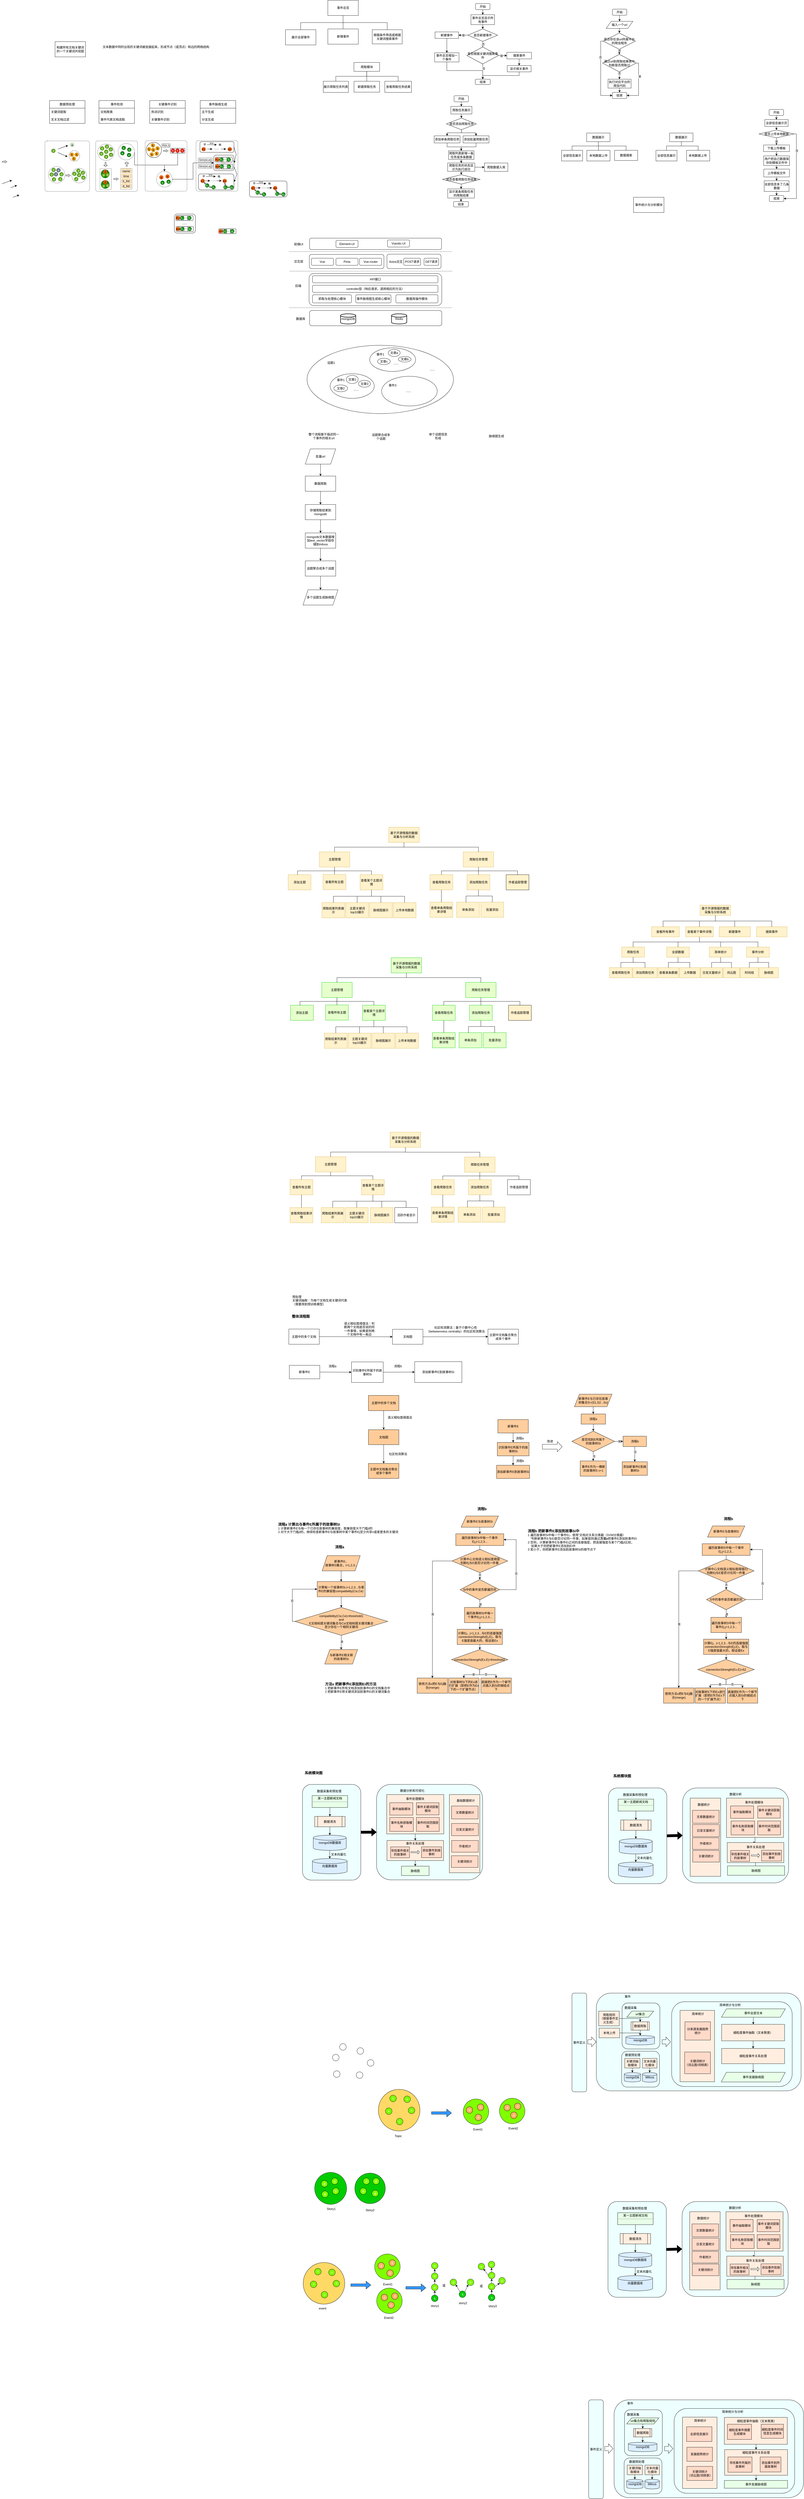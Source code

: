 <mxfile version="24.2.7" type="github">
  <diagram name="Page-1" id="edf60f1a-56cd-e834-aa8a-f176f3a09ee4">
    <mxGraphModel dx="1936" dy="-311" grid="0" gridSize="10" guides="1" tooltips="1" connect="1" arrows="1" fold="1" page="1" pageScale="1" pageWidth="1100" pageHeight="850" background="none" math="0" shadow="0">
      <root>
        <mxCell id="0" />
        <mxCell id="qtjmWFwUPsi-q-cXGu5F-104" value="未命名图层" parent="0" />
        <mxCell id="qtjmWFwUPsi-q-cXGu5F-105" value="" style="endArrow=none;dashed=1;html=1;rounded=0;" parent="qtjmWFwUPsi-q-cXGu5F-104" edge="1">
          <mxGeometry width="50" height="50" relative="1" as="geometry">
            <mxPoint x="70.5" y="2091" as="sourcePoint" />
            <mxPoint x="710.5" y="2091" as="targetPoint" />
          </mxGeometry>
        </mxCell>
        <mxCell id="qtjmWFwUPsi-q-cXGu5F-106" value="" style="endArrow=none;dashed=1;html=1;rounded=0;" parent="qtjmWFwUPsi-q-cXGu5F-104" edge="1">
          <mxGeometry width="50" height="50" relative="1" as="geometry">
            <mxPoint x="72" y="1947" as="sourcePoint" />
            <mxPoint x="712" y="1947" as="targetPoint" />
          </mxGeometry>
        </mxCell>
        <mxCell id="qtjmWFwUPsi-q-cXGu5F-107" value="" style="endArrow=none;dashed=1;html=1;rounded=0;" parent="qtjmWFwUPsi-q-cXGu5F-104" edge="1">
          <mxGeometry width="50" height="50" relative="1" as="geometry">
            <mxPoint x="70" y="1870" as="sourcePoint" />
            <mxPoint x="710" y="1870" as="targetPoint" />
          </mxGeometry>
        </mxCell>
        <mxCell id="qtjmWFwUPsi-q-cXGu5F-108" value="数据库" style="text;strokeColor=none;align=center;fillColor=none;html=1;verticalAlign=middle;whiteSpace=wrap;rounded=0;" parent="qtjmWFwUPsi-q-cXGu5F-104" vertex="1">
          <mxGeometry x="80" y="2120" width="70" height="30" as="geometry" />
        </mxCell>
        <mxCell id="qtjmWFwUPsi-q-cXGu5F-109" value="后端" style="text;strokeColor=none;align=center;fillColor=none;html=1;verticalAlign=middle;whiteSpace=wrap;rounded=0;" parent="qtjmWFwUPsi-q-cXGu5F-104" vertex="1">
          <mxGeometry x="75" y="1990" width="60" height="30" as="geometry" />
        </mxCell>
        <mxCell id="qtjmWFwUPsi-q-cXGu5F-110" value="交互层" style="text;strokeColor=none;align=center;fillColor=none;html=1;verticalAlign=middle;whiteSpace=wrap;rounded=0;" parent="qtjmWFwUPsi-q-cXGu5F-104" vertex="1">
          <mxGeometry x="77" y="1894" width="60" height="30" as="geometry" />
        </mxCell>
        <mxCell id="qtjmWFwUPsi-q-cXGu5F-111" value="前端UI" style="text;strokeColor=none;align=center;fillColor=none;html=1;verticalAlign=middle;whiteSpace=wrap;rounded=0;" parent="qtjmWFwUPsi-q-cXGu5F-104" vertex="1">
          <mxGeometry x="77" y="1826" width="60" height="30" as="geometry" />
        </mxCell>
        <mxCell id="qtjmWFwUPsi-q-cXGu5F-112" value="" style="rounded=1;whiteSpace=wrap;html=1;" parent="qtjmWFwUPsi-q-cXGu5F-104" vertex="1">
          <mxGeometry x="150" y="1817" width="520" height="45" as="geometry" />
        </mxCell>
        <mxCell id="qtjmWFwUPsi-q-cXGu5F-113" value="Element-UI" style="rounded=1;whiteSpace=wrap;html=1;" parent="qtjmWFwUPsi-q-cXGu5F-104" vertex="1">
          <mxGeometry x="254" y="1825.5" width="87" height="28" as="geometry" />
        </mxCell>
        <mxCell id="qtjmWFwUPsi-q-cXGu5F-114" value="Vuestic-UI" style="rounded=1;whiteSpace=wrap;html=1;" parent="qtjmWFwUPsi-q-cXGu5F-104" vertex="1">
          <mxGeometry x="457" y="1824" width="87" height="28" as="geometry" />
        </mxCell>
        <mxCell id="qtjmWFwUPsi-q-cXGu5F-115" value="" style="rounded=1;whiteSpace=wrap;html=1;" parent="qtjmWFwUPsi-q-cXGu5F-104" vertex="1">
          <mxGeometry x="149" y="1881" width="294" height="56" as="geometry" />
        </mxCell>
        <mxCell id="qtjmWFwUPsi-q-cXGu5F-116" value="Vue" style="rounded=1;whiteSpace=wrap;html=1;" parent="qtjmWFwUPsi-q-cXGu5F-104" vertex="1">
          <mxGeometry x="157" y="1896" width="87" height="28" as="geometry" />
        </mxCell>
        <mxCell id="qtjmWFwUPsi-q-cXGu5F-117" value="Pinia" style="rounded=1;whiteSpace=wrap;html=1;" parent="qtjmWFwUPsi-q-cXGu5F-104" vertex="1">
          <mxGeometry x="254" y="1896" width="87" height="28" as="geometry" />
        </mxCell>
        <mxCell id="qtjmWFwUPsi-q-cXGu5F-118" value="Vue-router" style="rounded=1;whiteSpace=wrap;html=1;" parent="qtjmWFwUPsi-q-cXGu5F-104" vertex="1">
          <mxGeometry x="347" y="1896" width="87" height="28" as="geometry" />
        </mxCell>
        <mxCell id="qtjmWFwUPsi-q-cXGu5F-119" value="" style="rounded=1;whiteSpace=wrap;html=1;" parent="qtjmWFwUPsi-q-cXGu5F-104" vertex="1">
          <mxGeometry x="455" y="1880" width="213" height="57" as="geometry" />
        </mxCell>
        <mxCell id="qtjmWFwUPsi-q-cXGu5F-120" value="POST请求" style="rounded=1;whiteSpace=wrap;html=1;" parent="qtjmWFwUPsi-q-cXGu5F-104" vertex="1">
          <mxGeometry x="521" y="1896" width="66.5" height="28" as="geometry" />
        </mxCell>
        <mxCell id="qtjmWFwUPsi-q-cXGu5F-121" value="GET请求" style="rounded=1;whiteSpace=wrap;html=1;" parent="qtjmWFwUPsi-q-cXGu5F-104" vertex="1">
          <mxGeometry x="601" y="1896" width="58" height="28" as="geometry" />
        </mxCell>
        <mxCell id="qtjmWFwUPsi-q-cXGu5F-122" value="Axios交互" style="text;strokeColor=none;align=center;fillColor=none;html=1;verticalAlign=middle;whiteSpace=wrap;rounded=0;" parent="qtjmWFwUPsi-q-cXGu5F-104" vertex="1">
          <mxGeometry x="460" y="1895" width="60" height="30" as="geometry" />
        </mxCell>
        <mxCell id="qtjmWFwUPsi-q-cXGu5F-123" value="" style="rounded=1;whiteSpace=wrap;html=1;" parent="qtjmWFwUPsi-q-cXGu5F-104" vertex="1">
          <mxGeometry x="148" y="1956" width="523" height="127" as="geometry" />
        </mxCell>
        <mxCell id="qtjmWFwUPsi-q-cXGu5F-124" value="抓取与处理核心模块" style="rounded=1;whiteSpace=wrap;html=1;" parent="qtjmWFwUPsi-q-cXGu5F-104" vertex="1">
          <mxGeometry x="161.5" y="2040" width="153.5" height="32" as="geometry" />
        </mxCell>
        <mxCell id="qtjmWFwUPsi-q-cXGu5F-125" value="事件脉络图生成核心模块" style="rounded=1;whiteSpace=wrap;html=1;" parent="qtjmWFwUPsi-q-cXGu5F-104" vertex="1">
          <mxGeometry x="332" y="2040" width="139" height="32" as="geometry" />
        </mxCell>
        <mxCell id="qtjmWFwUPsi-q-cXGu5F-126" value="API接口" style="rounded=1;whiteSpace=wrap;html=1;" parent="qtjmWFwUPsi-q-cXGu5F-104" vertex="1">
          <mxGeometry x="161.5" y="1965" width="494.5" height="28" as="geometry" />
        </mxCell>
        <mxCell id="qtjmWFwUPsi-q-cXGu5F-127" value="controller层（响应请求，调用相应的方法）" style="rounded=1;whiteSpace=wrap;html=1;" parent="qtjmWFwUPsi-q-cXGu5F-104" vertex="1">
          <mxGeometry x="161.5" y="2002.5" width="494.5" height="28" as="geometry" />
        </mxCell>
        <mxCell id="qtjmWFwUPsi-q-cXGu5F-128" value="数据库操作模块" style="rounded=1;whiteSpace=wrap;html=1;" parent="qtjmWFwUPsi-q-cXGu5F-104" vertex="1">
          <mxGeometry x="490" y="2040" width="166" height="32" as="geometry" />
        </mxCell>
        <mxCell id="qtjmWFwUPsi-q-cXGu5F-129" value="" style="rounded=1;whiteSpace=wrap;html=1;" parent="qtjmWFwUPsi-q-cXGu5F-104" vertex="1">
          <mxGeometry x="150" y="2102" width="521" height="60" as="geometry" />
        </mxCell>
        <mxCell id="qtjmWFwUPsi-q-cXGu5F-130" value="mongoDB" style="strokeWidth=2;html=1;shape=mxgraph.flowchart.database;whiteSpace=wrap;" parent="qtjmWFwUPsi-q-cXGu5F-104" vertex="1">
          <mxGeometry x="272" y="2115" width="60" height="40" as="geometry" />
        </mxCell>
        <mxCell id="qtjmWFwUPsi-q-cXGu5F-131" value="Redis" style="strokeWidth=2;html=1;shape=mxgraph.flowchart.database;whiteSpace=wrap;" parent="qtjmWFwUPsi-q-cXGu5F-104" vertex="1">
          <mxGeometry x="473" y="2115" width="60" height="40" as="geometry" />
        </mxCell>
        <mxCell id="qtjmWFwUPsi-q-cXGu5F-132" style="edgeStyle=orthogonalEdgeStyle;rounded=0;orthogonalLoop=1;jettySize=auto;html=1;exitX=0.5;exitY=1;exitDx=0;exitDy=0;entryX=0.5;entryY=0;entryDx=0;entryDy=0;" parent="qtjmWFwUPsi-q-cXGu5F-104" source="qtjmWFwUPsi-q-cXGu5F-133" target="qtjmWFwUPsi-q-cXGu5F-135" edge="1">
          <mxGeometry relative="1" as="geometry" />
        </mxCell>
        <mxCell id="qtjmWFwUPsi-q-cXGu5F-133" value="批量url" style="shape=parallelogram;perimeter=parallelogramPerimeter;whiteSpace=wrap;html=1;fixedSize=1;" parent="qtjmWFwUPsi-q-cXGu5F-104" vertex="1">
          <mxGeometry x="133" y="2647" width="120" height="60" as="geometry" />
        </mxCell>
        <mxCell id="qtjmWFwUPsi-q-cXGu5F-134" style="edgeStyle=orthogonalEdgeStyle;rounded=0;orthogonalLoop=1;jettySize=auto;html=1;entryX=0.5;entryY=0;entryDx=0;entryDy=0;" parent="qtjmWFwUPsi-q-cXGu5F-104" source="qtjmWFwUPsi-q-cXGu5F-135" target="qtjmWFwUPsi-q-cXGu5F-137" edge="1">
          <mxGeometry relative="1" as="geometry" />
        </mxCell>
        <mxCell id="qtjmWFwUPsi-q-cXGu5F-135" value="数据爬取" style="rounded=0;whiteSpace=wrap;html=1;" parent="qtjmWFwUPsi-q-cXGu5F-104" vertex="1">
          <mxGeometry x="133" y="2754" width="120" height="60" as="geometry" />
        </mxCell>
        <mxCell id="qtjmWFwUPsi-q-cXGu5F-136" style="edgeStyle=orthogonalEdgeStyle;rounded=0;orthogonalLoop=1;jettySize=auto;html=1;entryX=0.5;entryY=0;entryDx=0;entryDy=0;" parent="qtjmWFwUPsi-q-cXGu5F-104" source="qtjmWFwUPsi-q-cXGu5F-137" target="qtjmWFwUPsi-q-cXGu5F-139" edge="1">
          <mxGeometry relative="1" as="geometry" />
        </mxCell>
        <mxCell id="qtjmWFwUPsi-q-cXGu5F-137" value="存储爬取结果到mongodb" style="rounded=0;whiteSpace=wrap;html=1;" parent="qtjmWFwUPsi-q-cXGu5F-104" vertex="1">
          <mxGeometry x="133" y="2866" width="120" height="60" as="geometry" />
        </mxCell>
        <mxCell id="qtjmWFwUPsi-q-cXGu5F-138" value="" style="edgeStyle=orthogonalEdgeStyle;rounded=0;orthogonalLoop=1;jettySize=auto;html=1;" parent="qtjmWFwUPsi-q-cXGu5F-104" source="qtjmWFwUPsi-q-cXGu5F-139" target="qtjmWFwUPsi-q-cXGu5F-141" edge="1">
          <mxGeometry relative="1" as="geometry" />
        </mxCell>
        <mxCell id="qtjmWFwUPsi-q-cXGu5F-139" value="mongodb文本数据增加text_vector字段存储到milvus" style="rounded=0;whiteSpace=wrap;html=1;" parent="qtjmWFwUPsi-q-cXGu5F-104" vertex="1">
          <mxGeometry x="133" y="2978" width="120" height="60" as="geometry" />
        </mxCell>
        <mxCell id="qtjmWFwUPsi-q-cXGu5F-140" value="" style="edgeStyle=orthogonalEdgeStyle;rounded=0;orthogonalLoop=1;jettySize=auto;html=1;" parent="qtjmWFwUPsi-q-cXGu5F-104" source="qtjmWFwUPsi-q-cXGu5F-141" target="qtjmWFwUPsi-q-cXGu5F-142" edge="1">
          <mxGeometry relative="1" as="geometry" />
        </mxCell>
        <mxCell id="qtjmWFwUPsi-q-cXGu5F-141" value="话题聚合成多个话题" style="rounded=0;whiteSpace=wrap;html=1;" parent="qtjmWFwUPsi-q-cXGu5F-104" vertex="1">
          <mxGeometry x="133" y="3088" width="120" height="60" as="geometry" />
        </mxCell>
        <mxCell id="qtjmWFwUPsi-q-cXGu5F-142" value="多个话题生成脉络图" style="shape=parallelogram;perimeter=parallelogramPerimeter;whiteSpace=wrap;html=1;fixedSize=1;" parent="qtjmWFwUPsi-q-cXGu5F-104" vertex="1">
          <mxGeometry x="124" y="3202" width="138" height="60" as="geometry" />
        </mxCell>
        <mxCell id="qtjmWFwUPsi-q-cXGu5F-143" value="整个流程基于描述同一个事件的相关url" style="text;strokeColor=none;align=center;fillColor=none;html=1;verticalAlign=middle;whiteSpace=wrap;rounded=0;" parent="qtjmWFwUPsi-q-cXGu5F-104" vertex="1">
          <mxGeometry x="140" y="2559" width="132" height="75" as="geometry" />
        </mxCell>
        <mxCell id="qtjmWFwUPsi-q-cXGu5F-144" value="话题聚合成多个话题" style="text;strokeColor=none;align=center;fillColor=none;html=1;verticalAlign=middle;whiteSpace=wrap;rounded=0;" parent="qtjmWFwUPsi-q-cXGu5F-104" vertex="1">
          <mxGeometry x="390" y="2586" width="83" height="26" as="geometry" />
        </mxCell>
        <mxCell id="qtjmWFwUPsi-q-cXGu5F-145" value="单个话题信息形成" style="text;strokeColor=none;align=center;fillColor=none;html=1;verticalAlign=middle;whiteSpace=wrap;rounded=0;" parent="qtjmWFwUPsi-q-cXGu5F-104" vertex="1">
          <mxGeometry x="615" y="2583.5" width="83" height="26" as="geometry" />
        </mxCell>
        <mxCell id="qtjmWFwUPsi-q-cXGu5F-146" value="脉络图生成" style="text;strokeColor=none;align=center;fillColor=none;html=1;verticalAlign=middle;whiteSpace=wrap;rounded=0;" parent="qtjmWFwUPsi-q-cXGu5F-104" vertex="1">
          <mxGeometry x="845" y="2583.5" width="83" height="26" as="geometry" />
        </mxCell>
        <mxCell id="qtjmWFwUPsi-q-cXGu5F-147" value="" style="ellipse;whiteSpace=wrap;html=1;" parent="qtjmWFwUPsi-q-cXGu5F-104" vertex="1">
          <mxGeometry x="140" y="2239" width="577" height="269" as="geometry" />
        </mxCell>
        <mxCell id="qtjmWFwUPsi-q-cXGu5F-148" value="" style="ellipse;whiteSpace=wrap;html=1;" parent="qtjmWFwUPsi-q-cXGu5F-104" vertex="1">
          <mxGeometry x="231" y="2351" width="174" height="97" as="geometry" />
        </mxCell>
        <mxCell id="qtjmWFwUPsi-q-cXGu5F-149" value="" style="ellipse;whiteSpace=wrap;html=1;" parent="qtjmWFwUPsi-q-cXGu5F-104" vertex="1">
          <mxGeometry x="387" y="2249" width="181" height="93" as="geometry" />
        </mxCell>
        <mxCell id="qtjmWFwUPsi-q-cXGu5F-150" value="" style="ellipse;whiteSpace=wrap;html=1;" parent="qtjmWFwUPsi-q-cXGu5F-104" vertex="1">
          <mxGeometry x="434" y="2361" width="219" height="117" as="geometry" />
        </mxCell>
        <mxCell id="qtjmWFwUPsi-q-cXGu5F-151" value="文章c" style="ellipse;whiteSpace=wrap;html=1;" parent="qtjmWFwUPsi-q-cXGu5F-104" vertex="1">
          <mxGeometry x="418" y="2290" width="50" height="25" as="geometry" />
        </mxCell>
        <mxCell id="qtjmWFwUPsi-q-cXGu5F-152" value="话题1" style="text;strokeColor=none;align=center;fillColor=none;html=1;verticalAlign=middle;whiteSpace=wrap;rounded=0;" parent="qtjmWFwUPsi-q-cXGu5F-104" vertex="1">
          <mxGeometry x="205" y="2293" width="60" height="30" as="geometry" />
        </mxCell>
        <mxCell id="qtjmWFwUPsi-q-cXGu5F-153" value="文章b" style="ellipse;whiteSpace=wrap;html=1;" parent="qtjmWFwUPsi-q-cXGu5F-104" vertex="1">
          <mxGeometry x="500" y="2283" width="50" height="22" as="geometry" />
        </mxCell>
        <mxCell id="qtjmWFwUPsi-q-cXGu5F-154" value="文章a" style="ellipse;whiteSpace=wrap;html=1;" parent="qtjmWFwUPsi-q-cXGu5F-104" vertex="1">
          <mxGeometry x="460" y="2255" width="47" height="28" as="geometry" />
        </mxCell>
        <mxCell id="qtjmWFwUPsi-q-cXGu5F-155" value="文章3" style="ellipse;whiteSpace=wrap;html=1;" parent="qtjmWFwUPsi-q-cXGu5F-104" vertex="1">
          <mxGeometry x="343" y="2377" width="47" height="27" as="geometry" />
        </mxCell>
        <mxCell id="qtjmWFwUPsi-q-cXGu5F-156" value="文章2" style="ellipse;whiteSpace=wrap;html=1;" parent="qtjmWFwUPsi-q-cXGu5F-104" vertex="1">
          <mxGeometry x="246" y="2395" width="54" height="27" as="geometry" />
        </mxCell>
        <mxCell id="qtjmWFwUPsi-q-cXGu5F-157" value="文章1" style="ellipse;whiteSpace=wrap;html=1;" parent="qtjmWFwUPsi-q-cXGu5F-104" vertex="1">
          <mxGeometry x="294.5" y="2357.25" width="47" height="32.5" as="geometry" />
        </mxCell>
        <mxCell id="qtjmWFwUPsi-q-cXGu5F-158" value="......" style="text;strokeColor=none;align=center;fillColor=none;html=1;verticalAlign=middle;whiteSpace=wrap;rounded=0;" parent="qtjmWFwUPsi-q-cXGu5F-104" vertex="1">
          <mxGeometry x="303" y="2398" width="60" height="30" as="geometry" />
        </mxCell>
        <mxCell id="qtjmWFwUPsi-q-cXGu5F-159" value="......" style="text;strokeColor=none;align=center;fillColor=none;html=1;verticalAlign=middle;whiteSpace=wrap;rounded=0;" parent="qtjmWFwUPsi-q-cXGu5F-104" vertex="1">
          <mxGeometry x="461" y="2295" width="60" height="30" as="geometry" />
        </mxCell>
        <mxCell id="qtjmWFwUPsi-q-cXGu5F-160" value="......" style="text;strokeColor=none;align=center;fillColor=none;html=1;verticalAlign=middle;whiteSpace=wrap;rounded=0;" parent="qtjmWFwUPsi-q-cXGu5F-104" vertex="1">
          <mxGeometry x="510" y="2404" width="60" height="30" as="geometry" />
        </mxCell>
        <mxCell id="qtjmWFwUPsi-q-cXGu5F-161" value="......" style="text;strokeColor=none;align=center;fillColor=none;html=1;verticalAlign=middle;whiteSpace=wrap;rounded=0;" parent="qtjmWFwUPsi-q-cXGu5F-104" vertex="1">
          <mxGeometry x="604" y="2319" width="60" height="30" as="geometry" />
        </mxCell>
        <mxCell id="qtjmWFwUPsi-q-cXGu5F-162" value="事件1" style="text;strokeColor=none;align=center;fillColor=none;html=1;verticalAlign=middle;whiteSpace=wrap;rounded=0;" parent="qtjmWFwUPsi-q-cXGu5F-104" vertex="1">
          <mxGeometry x="243" y="2361" width="60" height="30" as="geometry" />
        </mxCell>
        <mxCell id="qtjmWFwUPsi-q-cXGu5F-163" value="事件1" style="text;strokeColor=none;align=center;fillColor=none;html=1;verticalAlign=middle;whiteSpace=wrap;rounded=0;" parent="qtjmWFwUPsi-q-cXGu5F-104" vertex="1">
          <mxGeometry x="398.5" y="2260" width="60" height="30" as="geometry" />
        </mxCell>
        <mxCell id="qtjmWFwUPsi-q-cXGu5F-164" value="事件3" style="text;strokeColor=none;align=center;fillColor=none;html=1;verticalAlign=middle;whiteSpace=wrap;rounded=0;" parent="qtjmWFwUPsi-q-cXGu5F-104" vertex="1">
          <mxGeometry x="447" y="2382" width="60" height="30" as="geometry" />
        </mxCell>
        <mxCell id="qtjmWFwUPsi-q-cXGu5F-165" value="基于开源情报的数据采集与分析系统" style="rounded=0;whiteSpace=wrap;html=1;fillColor=#fff2cc;strokeColor=#d6b656;" parent="qtjmWFwUPsi-q-cXGu5F-104" vertex="1">
          <mxGeometry x="467.5" y="5338" width="120" height="60" as="geometry" />
        </mxCell>
        <mxCell id="qtjmWFwUPsi-q-cXGu5F-166" value="爬取任务管理" style="rounded=0;whiteSpace=wrap;html=1;fillColor=#fff2cc;strokeColor=#d6b656;" parent="qtjmWFwUPsi-q-cXGu5F-104" vertex="1">
          <mxGeometry x="761" y="5436" width="120" height="60" as="geometry" />
        </mxCell>
        <mxCell id="qtjmWFwUPsi-q-cXGu5F-167" value="主题管理" style="rounded=0;whiteSpace=wrap;html=1;fillColor=#fff2cc;strokeColor=#d6b656;" parent="qtjmWFwUPsi-q-cXGu5F-104" vertex="1">
          <mxGeometry x="173" y="5435" width="120" height="60" as="geometry" />
        </mxCell>
        <mxCell id="qtjmWFwUPsi-q-cXGu5F-168" value="添加爬取任务" style="rounded=0;whiteSpace=wrap;html=1;fillColor=#fff2cc;strokeColor=#d6b656;" parent="qtjmWFwUPsi-q-cXGu5F-104" vertex="1">
          <mxGeometry x="776" y="5525" width="90" height="60" as="geometry" />
        </mxCell>
        <mxCell id="qtjmWFwUPsi-q-cXGu5F-169" value="查看爬取任务" style="rounded=0;whiteSpace=wrap;html=1;fillColor=#fff2cc;strokeColor=#d6b656;" parent="qtjmWFwUPsi-q-cXGu5F-104" vertex="1">
          <mxGeometry x="630" y="5525" width="90" height="60" as="geometry" />
        </mxCell>
        <mxCell id="qtjmWFwUPsi-q-cXGu5F-170" value="批量添加" style="rounded=0;whiteSpace=wrap;html=1;fillColor=#fff2cc;strokeColor=#d6b656;" parent="qtjmWFwUPsi-q-cXGu5F-104" vertex="1">
          <mxGeometry x="830.5" y="5633" width="90" height="60" as="geometry" />
        </mxCell>
        <mxCell id="qtjmWFwUPsi-q-cXGu5F-171" value="单条添加" style="rounded=0;whiteSpace=wrap;html=1;fillColor=#fff2cc;strokeColor=#d6b656;" parent="qtjmWFwUPsi-q-cXGu5F-104" vertex="1">
          <mxGeometry x="735" y="5633" width="90" height="60" as="geometry" />
        </mxCell>
        <mxCell id="qtjmWFwUPsi-q-cXGu5F-172" value="查看单条爬取结果详情" style="rounded=0;whiteSpace=wrap;html=1;fillColor=#fff2cc;strokeColor=#d6b656;" parent="qtjmWFwUPsi-q-cXGu5F-104" vertex="1">
          <mxGeometry x="630" y="5633" width="90" height="60" as="geometry" />
        </mxCell>
        <mxCell id="qtjmWFwUPsi-q-cXGu5F-173" value="查看某个主题详情" style="rounded=0;whiteSpace=wrap;html=1;fillColor=#fff2cc;strokeColor=#d6b656;" parent="qtjmWFwUPsi-q-cXGu5F-104" vertex="1">
          <mxGeometry x="354.5" y="5525" width="90" height="60" as="geometry" />
        </mxCell>
        <mxCell id="qtjmWFwUPsi-q-cXGu5F-174" value="查看所有主题" style="rounded=0;whiteSpace=wrap;html=1;fillColor=#fff2cc;strokeColor=#d6b656;" parent="qtjmWFwUPsi-q-cXGu5F-104" vertex="1">
          <mxGeometry x="73" y="5525" width="90" height="60" as="geometry" />
        </mxCell>
        <mxCell id="qtjmWFwUPsi-q-cXGu5F-175" value="主题关键词top10展示" style="rounded=0;whiteSpace=wrap;html=1;fillColor=#fff2cc;strokeColor=#d6b656;" parent="qtjmWFwUPsi-q-cXGu5F-104" vertex="1">
          <mxGeometry x="291" y="5635" width="90" height="60" as="geometry" />
        </mxCell>
        <mxCell id="qtjmWFwUPsi-q-cXGu5F-176" value="脉络图展示" style="rounded=0;whiteSpace=wrap;html=1;fillColor=#fff2cc;strokeColor=#d6b656;" parent="qtjmWFwUPsi-q-cXGu5F-104" vertex="1">
          <mxGeometry x="389.5" y="5635" width="90" height="60" as="geometry" />
        </mxCell>
        <mxCell id="qtjmWFwUPsi-q-cXGu5F-177" value="活跃作者显示" style="rounded=0;whiteSpace=wrap;html=1;" parent="qtjmWFwUPsi-q-cXGu5F-104" vertex="1">
          <mxGeometry x="485.5" y="5635" width="90" height="60" as="geometry" />
        </mxCell>
        <mxCell id="qtjmWFwUPsi-q-cXGu5F-178" value="查看爬取结果详情" style="rounded=0;whiteSpace=wrap;html=1;fillColor=#fff2cc;strokeColor=#d6b656;" parent="qtjmWFwUPsi-q-cXGu5F-104" vertex="1">
          <mxGeometry x="73" y="5635" width="90" height="60" as="geometry" />
        </mxCell>
        <mxCell id="qtjmWFwUPsi-q-cXGu5F-179" value="" style="endArrow=none;html=1;rounded=0;entryX=0.5;entryY=1;entryDx=0;entryDy=0;exitX=0.5;exitY=0;exitDx=0;exitDy=0;edgeStyle=orthogonalEdgeStyle;" parent="qtjmWFwUPsi-q-cXGu5F-104" source="qtjmWFwUPsi-q-cXGu5F-167" target="qtjmWFwUPsi-q-cXGu5F-165" edge="1">
          <mxGeometry width="50" height="50" relative="1" as="geometry">
            <mxPoint x="466.5" y="5461" as="sourcePoint" />
            <mxPoint x="516.5" y="5411" as="targetPoint" />
          </mxGeometry>
        </mxCell>
        <mxCell id="qtjmWFwUPsi-q-cXGu5F-180" value="" style="endArrow=none;html=1;rounded=0;entryX=0.5;entryY=1;entryDx=0;entryDy=0;exitX=0.5;exitY=0;exitDx=0;exitDy=0;edgeStyle=orthogonalEdgeStyle;" parent="qtjmWFwUPsi-q-cXGu5F-104" source="qtjmWFwUPsi-q-cXGu5F-166" target="qtjmWFwUPsi-q-cXGu5F-165" edge="1">
          <mxGeometry width="50" height="50" relative="1" as="geometry">
            <mxPoint x="520.5" y="5499" as="sourcePoint" />
            <mxPoint x="570.5" y="5449" as="targetPoint" />
          </mxGeometry>
        </mxCell>
        <mxCell id="qtjmWFwUPsi-q-cXGu5F-181" value="" style="endArrow=none;html=1;rounded=0;entryX=0.5;entryY=1;entryDx=0;entryDy=0;exitX=0.5;exitY=0;exitDx=0;exitDy=0;edgeStyle=orthogonalEdgeStyle;" parent="qtjmWFwUPsi-q-cXGu5F-104" source="qtjmWFwUPsi-q-cXGu5F-174" target="qtjmWFwUPsi-q-cXGu5F-167" edge="1">
          <mxGeometry width="50" height="50" relative="1" as="geometry">
            <mxPoint x="483.5" y="5508" as="sourcePoint" />
            <mxPoint x="533.5" y="5458" as="targetPoint" />
          </mxGeometry>
        </mxCell>
        <mxCell id="qtjmWFwUPsi-q-cXGu5F-182" value="" style="endArrow=none;html=1;rounded=0;exitX=0.5;exitY=1;exitDx=0;exitDy=0;entryX=0.5;entryY=0;entryDx=0;entryDy=0;edgeStyle=orthogonalEdgeStyle;" parent="qtjmWFwUPsi-q-cXGu5F-104" source="qtjmWFwUPsi-q-cXGu5F-167" target="qtjmWFwUPsi-q-cXGu5F-173" edge="1">
          <mxGeometry width="50" height="50" relative="1" as="geometry">
            <mxPoint x="469.5" y="5497" as="sourcePoint" />
            <mxPoint x="519.5" y="5447" as="targetPoint" />
          </mxGeometry>
        </mxCell>
        <mxCell id="qtjmWFwUPsi-q-cXGu5F-183" value="" style="endArrow=none;html=1;rounded=0;entryX=0.5;entryY=1;entryDx=0;entryDy=0;exitX=0.5;exitY=0;exitDx=0;exitDy=0;edgeStyle=orthogonalEdgeStyle;" parent="qtjmWFwUPsi-q-cXGu5F-104" source="qtjmWFwUPsi-q-cXGu5F-169" target="qtjmWFwUPsi-q-cXGu5F-166" edge="1">
          <mxGeometry width="50" height="50" relative="1" as="geometry">
            <mxPoint x="540.5" y="5486" as="sourcePoint" />
            <mxPoint x="590.5" y="5436" as="targetPoint" />
          </mxGeometry>
        </mxCell>
        <mxCell id="qtjmWFwUPsi-q-cXGu5F-184" value="" style="endArrow=none;html=1;rounded=0;entryX=0.5;entryY=1;entryDx=0;entryDy=0;exitX=0.5;exitY=0;exitDx=0;exitDy=0;edgeStyle=orthogonalEdgeStyle;" parent="qtjmWFwUPsi-q-cXGu5F-104" source="qtjmWFwUPsi-q-cXGu5F-168" target="qtjmWFwUPsi-q-cXGu5F-166" edge="1">
          <mxGeometry width="50" height="50" relative="1" as="geometry">
            <mxPoint x="595.5" y="5488" as="sourcePoint" />
            <mxPoint x="645.5" y="5438" as="targetPoint" />
          </mxGeometry>
        </mxCell>
        <mxCell id="qtjmWFwUPsi-q-cXGu5F-185" value="" style="endArrow=none;html=1;rounded=0;entryX=0.5;entryY=1;entryDx=0;entryDy=0;exitX=0.5;exitY=0;exitDx=0;exitDy=0;" parent="qtjmWFwUPsi-q-cXGu5F-104" source="qtjmWFwUPsi-q-cXGu5F-178" target="qtjmWFwUPsi-q-cXGu5F-174" edge="1">
          <mxGeometry width="50" height="50" relative="1" as="geometry">
            <mxPoint x="163.5" y="5607" as="sourcePoint" />
            <mxPoint x="213.5" y="5557" as="targetPoint" />
          </mxGeometry>
        </mxCell>
        <mxCell id="qtjmWFwUPsi-q-cXGu5F-186" value="" style="endArrow=none;html=1;rounded=0;entryX=0.5;entryY=1;entryDx=0;entryDy=0;exitX=0.5;exitY=0;exitDx=0;exitDy=0;edgeStyle=orthogonalEdgeStyle;" parent="qtjmWFwUPsi-q-cXGu5F-104" source="qtjmWFwUPsi-q-cXGu5F-175" target="qtjmWFwUPsi-q-cXGu5F-173" edge="1">
          <mxGeometry width="50" height="50" relative="1" as="geometry">
            <mxPoint x="353.5" y="5611" as="sourcePoint" />
            <mxPoint x="403.5" y="5561" as="targetPoint" />
          </mxGeometry>
        </mxCell>
        <mxCell id="qtjmWFwUPsi-q-cXGu5F-187" value="" style="endArrow=none;html=1;rounded=0;entryX=0.5;entryY=1;entryDx=0;entryDy=0;exitX=0.5;exitY=0;exitDx=0;exitDy=0;edgeStyle=orthogonalEdgeStyle;" parent="qtjmWFwUPsi-q-cXGu5F-104" source="qtjmWFwUPsi-q-cXGu5F-176" target="qtjmWFwUPsi-q-cXGu5F-173" edge="1">
          <mxGeometry width="50" height="50" relative="1" as="geometry">
            <mxPoint x="313.5" y="5598" as="sourcePoint" />
            <mxPoint x="363.5" y="5548" as="targetPoint" />
          </mxGeometry>
        </mxCell>
        <mxCell id="qtjmWFwUPsi-q-cXGu5F-188" value="" style="endArrow=none;html=1;rounded=0;entryX=0.5;entryY=1;entryDx=0;entryDy=0;exitX=0.5;exitY=0;exitDx=0;exitDy=0;edgeStyle=orthogonalEdgeStyle;" parent="qtjmWFwUPsi-q-cXGu5F-104" source="qtjmWFwUPsi-q-cXGu5F-177" target="qtjmWFwUPsi-q-cXGu5F-173" edge="1">
          <mxGeometry width="50" height="50" relative="1" as="geometry">
            <mxPoint x="304.5" y="5618" as="sourcePoint" />
            <mxPoint x="354.5" y="5568" as="targetPoint" />
          </mxGeometry>
        </mxCell>
        <mxCell id="qtjmWFwUPsi-q-cXGu5F-189" value="" style="endArrow=none;html=1;rounded=0;entryX=0.5;entryY=1;entryDx=0;entryDy=0;exitX=0.5;exitY=0;exitDx=0;exitDy=0;edgeStyle=orthogonalEdgeStyle;" parent="qtjmWFwUPsi-q-cXGu5F-104" source="qtjmWFwUPsi-q-cXGu5F-172" target="qtjmWFwUPsi-q-cXGu5F-169" edge="1">
          <mxGeometry width="50" height="50" relative="1" as="geometry">
            <mxPoint x="492.5" y="5593" as="sourcePoint" />
            <mxPoint x="542.5" y="5543" as="targetPoint" />
          </mxGeometry>
        </mxCell>
        <mxCell id="qtjmWFwUPsi-q-cXGu5F-190" value="" style="endArrow=none;html=1;rounded=0;entryX=0.5;entryY=1;entryDx=0;entryDy=0;exitX=0.411;exitY=0.017;exitDx=0;exitDy=0;exitPerimeter=0;edgeStyle=orthogonalEdgeStyle;" parent="qtjmWFwUPsi-q-cXGu5F-104" source="qtjmWFwUPsi-q-cXGu5F-171" target="qtjmWFwUPsi-q-cXGu5F-168" edge="1">
          <mxGeometry width="50" height="50" relative="1" as="geometry">
            <mxPoint x="745.5" y="5613" as="sourcePoint" />
            <mxPoint x="795.5" y="5563" as="targetPoint" />
          </mxGeometry>
        </mxCell>
        <mxCell id="qtjmWFwUPsi-q-cXGu5F-191" value="" style="endArrow=none;html=1;rounded=0;entryX=0.5;entryY=1;entryDx=0;entryDy=0;exitX=0.5;exitY=0;exitDx=0;exitDy=0;edgeStyle=orthogonalEdgeStyle;" parent="qtjmWFwUPsi-q-cXGu5F-104" source="qtjmWFwUPsi-q-cXGu5F-170" target="qtjmWFwUPsi-q-cXGu5F-168" edge="1">
          <mxGeometry width="50" height="50" relative="1" as="geometry">
            <mxPoint x="728.5" y="5594" as="sourcePoint" />
            <mxPoint x="778.5" y="5544" as="targetPoint" />
          </mxGeometry>
        </mxCell>
        <mxCell id="qtjmWFwUPsi-q-cXGu5F-192" value="爬取结果列表展示" style="rounded=0;whiteSpace=wrap;html=1;fillColor=#fff2cc;strokeColor=#d6b656;" parent="qtjmWFwUPsi-q-cXGu5F-104" vertex="1">
          <mxGeometry x="196.25" y="5635" width="90" height="60" as="geometry" />
        </mxCell>
        <mxCell id="qtjmWFwUPsi-q-cXGu5F-193" value="" style="endArrow=none;html=1;rounded=0;entryX=0.5;entryY=1;entryDx=0;entryDy=0;exitX=0.5;exitY=0;exitDx=0;exitDy=0;edgeStyle=orthogonalEdgeStyle;" parent="qtjmWFwUPsi-q-cXGu5F-104" source="qtjmWFwUPsi-q-cXGu5F-192" target="qtjmWFwUPsi-q-cXGu5F-173" edge="1">
          <mxGeometry width="50" height="50" relative="1" as="geometry">
            <mxPoint x="267" y="5612" as="sourcePoint" />
            <mxPoint x="317" y="5562" as="targetPoint" />
          </mxGeometry>
        </mxCell>
        <mxCell id="qtjmWFwUPsi-q-cXGu5F-194" value="作者追踪管理" style="rounded=0;whiteSpace=wrap;html=1;" parent="qtjmWFwUPsi-q-cXGu5F-104" vertex="1">
          <mxGeometry x="930" y="5525" width="90" height="60" as="geometry" />
        </mxCell>
        <mxCell id="qtjmWFwUPsi-q-cXGu5F-195" style="edgeStyle=none;rounded=0;orthogonalLoop=1;jettySize=auto;html=1;exitX=1;exitY=0.75;exitDx=0;exitDy=0;" parent="qtjmWFwUPsi-q-cXGu5F-104" source="qtjmWFwUPsi-q-cXGu5F-170" target="qtjmWFwUPsi-q-cXGu5F-170" edge="1">
          <mxGeometry relative="1" as="geometry" />
        </mxCell>
        <mxCell id="qtjmWFwUPsi-q-cXGu5F-196" value="" style="endArrow=none;html=1;rounded=0;entryX=0.5;entryY=1;entryDx=0;entryDy=0;exitX=0.5;exitY=0;exitDx=0;exitDy=0;edgeStyle=orthogonalEdgeStyle;" parent="qtjmWFwUPsi-q-cXGu5F-104" source="qtjmWFwUPsi-q-cXGu5F-194" target="qtjmWFwUPsi-q-cXGu5F-166" edge="1">
          <mxGeometry width="50" height="50" relative="1" as="geometry">
            <mxPoint x="979" y="5476" as="sourcePoint" />
            <mxPoint x="1029" y="5426" as="targetPoint" />
          </mxGeometry>
        </mxCell>
        <mxCell id="qtjmWFwUPsi-q-cXGu5F-197" value="新事件E" style="rounded=0;whiteSpace=wrap;html=1;" parent="qtjmWFwUPsi-q-cXGu5F-104" vertex="1">
          <mxGeometry x="70.25" y="6256.5" width="120" height="53" as="geometry" />
        </mxCell>
        <mxCell id="qtjmWFwUPsi-q-cXGu5F-198" value="识别事件E所属于的故事树Si" style="rounded=0;whiteSpace=wrap;html=1;" parent="qtjmWFwUPsi-q-cXGu5F-104" vertex="1">
          <mxGeometry x="315.25" y="6243" width="125" height="81" as="geometry" />
        </mxCell>
        <mxCell id="qtjmWFwUPsi-q-cXGu5F-199" value="添加新事件E到故事树Si" style="rounded=0;whiteSpace=wrap;html=1;" parent="qtjmWFwUPsi-q-cXGu5F-104" vertex="1">
          <mxGeometry x="564.25" y="6242" width="186" height="82" as="geometry" />
        </mxCell>
        <mxCell id="qtjmWFwUPsi-q-cXGu5F-200" value="" style="endArrow=classic;html=1;rounded=0;entryX=0;entryY=0.5;entryDx=0;entryDy=0;exitX=1;exitY=0.5;exitDx=0;exitDy=0;" parent="qtjmWFwUPsi-q-cXGu5F-104" source="qtjmWFwUPsi-q-cXGu5F-197" target="qtjmWFwUPsi-q-cXGu5F-198" edge="1">
          <mxGeometry width="50" height="50" relative="1" as="geometry">
            <mxPoint x="83.25" y="6407" as="sourcePoint" />
            <mxPoint x="133.25" y="6357" as="targetPoint" />
          </mxGeometry>
        </mxCell>
        <mxCell id="qtjmWFwUPsi-q-cXGu5F-201" value="" style="endArrow=classic;html=1;rounded=0;exitX=1;exitY=0.5;exitDx=0;exitDy=0;entryX=0;entryY=0.5;entryDx=0;entryDy=0;" parent="qtjmWFwUPsi-q-cXGu5F-104" source="qtjmWFwUPsi-q-cXGu5F-198" target="qtjmWFwUPsi-q-cXGu5F-199" edge="1">
          <mxGeometry width="50" height="50" relative="1" as="geometry">
            <mxPoint x="542.25" y="6423" as="sourcePoint" />
            <mxPoint x="592.25" y="6373" as="targetPoint" />
          </mxGeometry>
        </mxCell>
        <mxCell id="qtjmWFwUPsi-q-cXGu5F-202" value="预处理&amp;nbsp; &amp;nbsp;&lt;br&gt;关键词抽取：为每个文档生成关键词代表（需要用到预训练模型）" style="text;html=1;strokeColor=none;fillColor=none;align=left;verticalAlign=middle;whiteSpace=wrap;rounded=0;" parent="qtjmWFwUPsi-q-cXGu5F-104" vertex="1">
          <mxGeometry x="80" y="5964" width="234" height="74" as="geometry" />
        </mxCell>
        <mxCell id="qtjmWFwUPsi-q-cXGu5F-203" value="&lt;b&gt;&lt;font style=&quot;font-size: 14px;&quot;&gt;流程a 计算出与事件E所属于的故事树Si&lt;/font&gt;&lt;/b&gt;&lt;br&gt;1 计算新事件E与每一个已存在故事树的兼容度，取兼容度大于门槛∂的&lt;br&gt;2 对于大于门槛∂的，继续检查新事件E与故事树中某个事件Ej至少共享n或者更多的关键词" style="text;html=1;align=left;verticalAlign=middle;resizable=0;points=[];autosize=1;strokeColor=none;fillColor=none;" parent="qtjmWFwUPsi-q-cXGu5F-104" vertex="1">
          <mxGeometry x="24" y="6868" width="491" height="58" as="geometry" />
        </mxCell>
        <mxCell id="qtjmWFwUPsi-q-cXGu5F-204" value="流程a" style="text;html=1;align=center;verticalAlign=middle;resizable=0;points=[];autosize=1;strokeColor=none;fillColor=none;" parent="qtjmWFwUPsi-q-cXGu5F-104" vertex="1">
          <mxGeometry x="215.25" y="6247" width="49" height="26" as="geometry" />
        </mxCell>
        <mxCell id="qtjmWFwUPsi-q-cXGu5F-205" value="流程b" style="text;html=1;align=center;verticalAlign=middle;resizable=0;points=[];autosize=1;strokeColor=none;fillColor=none;" parent="qtjmWFwUPsi-q-cXGu5F-104" vertex="1">
          <mxGeometry x="473.25" y="6247" width="49" height="26" as="geometry" />
        </mxCell>
        <mxCell id="qtjmWFwUPsi-q-cXGu5F-206" value="&lt;b&gt;&lt;font style=&quot;font-size: 14px;&quot;&gt;流程b 把新事件E添加到故事Si中&lt;/font&gt;&lt;/b&gt;&lt;br&gt;1 遍历故事树Si中每一个事件Ei，使用“文档对关系分类器（SVM分类器）&lt;br&gt;&amp;nbsp; &amp;nbsp;”判断新事件E与Ei是否讨论同一件事，如果是则通过&lt;b&gt;方法x&lt;/b&gt;把事件E添加到事件Ei&lt;br&gt;2 否则，计算新事件E与事件Ei之间的连接强度，把连接强度与某个门槛∂比较，&lt;br&gt;&amp;nbsp; &amp;nbsp; 如果大于则把新事件E添加到Ei中&lt;br&gt;3 若小于，则把新事件E添加到故事树Si的根节点下" style="text;html=1;align=left;verticalAlign=middle;resizable=0;points=[];autosize=1;strokeColor=none;fillColor=none;" parent="qtjmWFwUPsi-q-cXGu5F-104" vertex="1">
          <mxGeometry x="1008" y="6894" width="448" height="101" as="geometry" />
        </mxCell>
        <mxCell id="qtjmWFwUPsi-q-cXGu5F-207" value="&lt;b&gt;&lt;font style=&quot;font-size: 14px;&quot;&gt;方法x 把新事件E添加到Ei的方法&lt;/font&gt;&lt;/b&gt;&lt;br&gt;1 把新事件E所有文档添加到事件Ei的文档集合中&lt;br&gt;2 把新事件E得关键词添加到事件Ei的关键词集合" style="text;html=1;align=left;verticalAlign=middle;resizable=0;points=[];autosize=1;strokeColor=none;fillColor=none;" parent="qtjmWFwUPsi-q-cXGu5F-104" vertex="1">
          <mxGeometry x="208.68" y="7497" width="275" height="58" as="geometry" />
        </mxCell>
        <mxCell id="qtjmWFwUPsi-q-cXGu5F-208" value="新事件E，&lt;br&gt;故事树S集合，i=1,2,3..." style="shape=parallelogram;perimeter=parallelogramPerimeter;whiteSpace=wrap;html=1;fixedSize=1;fillColor=#FFCE9F;" parent="qtjmWFwUPsi-q-cXGu5F-104" vertex="1">
          <mxGeometry x="199.5" y="7006" width="150" height="60" as="geometry" />
        </mxCell>
        <mxCell id="qtjmWFwUPsi-q-cXGu5F-209" value="计算每一个故事树Si,i=1,2,3...与事件E的兼容度compatibility(Csi,Ce)&amp;nbsp;" style="rounded=0;whiteSpace=wrap;html=1;fillColor=#FFCE9F;" parent="qtjmWFwUPsi-q-cXGu5F-104" vertex="1">
          <mxGeometry x="180.06" y="7108" width="188.87" height="60" as="geometry" />
        </mxCell>
        <mxCell id="qtjmWFwUPsi-q-cXGu5F-210" value="" style="edgeStyle=orthogonalEdgeStyle;rounded=0;orthogonalLoop=1;jettySize=auto;html=1;" parent="qtjmWFwUPsi-q-cXGu5F-104" source="qtjmWFwUPsi-q-cXGu5F-212" target="qtjmWFwUPsi-q-cXGu5F-213" edge="1">
          <mxGeometry relative="1" as="geometry" />
        </mxCell>
        <mxCell id="qtjmWFwUPsi-q-cXGu5F-211" value="是" style="edgeLabel;html=1;align=center;verticalAlign=middle;resizable=0;points=[];" parent="qtjmWFwUPsi-q-cXGu5F-210" vertex="1" connectable="0">
          <mxGeometry x="-0.115" y="2" relative="1" as="geometry">
            <mxPoint as="offset" />
          </mxGeometry>
        </mxCell>
        <mxCell id="qtjmWFwUPsi-q-cXGu5F-212" value="compatibility(Csi,Ce)&amp;gt;threshold1 &lt;br&gt;and&lt;br&gt;E文档标题关键词集合与Csi文档标题关键词集合&lt;br&gt;至少存在一个相同关键词" style="rhombus;whiteSpace=wrap;html=1;fillColor=#FFCE9F;" parent="qtjmWFwUPsi-q-cXGu5F-104" vertex="1">
          <mxGeometry x="92" y="7210" width="366" height="110" as="geometry" />
        </mxCell>
        <mxCell id="qtjmWFwUPsi-q-cXGu5F-213" value="与新事件E相关联&lt;br&gt;的故事树Si" style="shape=parallelogram;perimeter=parallelogramPerimeter;whiteSpace=wrap;html=1;fixedSize=1;fillColor=#FFCE9F;" parent="qtjmWFwUPsi-q-cXGu5F-104" vertex="1">
          <mxGeometry x="209.74" y="7376" width="129.5" height="57" as="geometry" />
        </mxCell>
        <mxCell id="qtjmWFwUPsi-q-cXGu5F-214" value="" style="endArrow=classic;html=1;rounded=0;exitX=0.5;exitY=1;exitDx=0;exitDy=0;entryX=0.5;entryY=0;entryDx=0;entryDy=0;" parent="qtjmWFwUPsi-q-cXGu5F-104" source="qtjmWFwUPsi-q-cXGu5F-208" target="qtjmWFwUPsi-q-cXGu5F-209" edge="1">
          <mxGeometry width="50" height="50" relative="1" as="geometry">
            <mxPoint x="28" y="7152" as="sourcePoint" />
            <mxPoint x="78" y="7102" as="targetPoint" />
          </mxGeometry>
        </mxCell>
        <mxCell id="qtjmWFwUPsi-q-cXGu5F-215" value="" style="endArrow=classic;html=1;rounded=0;exitX=0.5;exitY=1;exitDx=0;exitDy=0;entryX=0.5;entryY=0;entryDx=0;entryDy=0;" parent="qtjmWFwUPsi-q-cXGu5F-104" source="qtjmWFwUPsi-q-cXGu5F-209" target="qtjmWFwUPsi-q-cXGu5F-212" edge="1">
          <mxGeometry width="50" height="50" relative="1" as="geometry">
            <mxPoint x="-59" y="7179" as="sourcePoint" />
            <mxPoint x="-9" y="7129" as="targetPoint" />
          </mxGeometry>
        </mxCell>
        <mxCell id="qtjmWFwUPsi-q-cXGu5F-216" value="" style="endArrow=classic;html=1;rounded=0;exitX=0;exitY=0.5;exitDx=0;exitDy=0;entryX=0;entryY=0.5;entryDx=0;entryDy=0;edgeStyle=orthogonalEdgeStyle;" parent="qtjmWFwUPsi-q-cXGu5F-104" source="qtjmWFwUPsi-q-cXGu5F-212" target="qtjmWFwUPsi-q-cXGu5F-209" edge="1">
          <mxGeometry width="50" height="50" relative="1" as="geometry">
            <mxPoint x="45" y="7242" as="sourcePoint" />
            <mxPoint x="95" y="7192" as="targetPoint" />
          </mxGeometry>
        </mxCell>
        <mxCell id="qtjmWFwUPsi-q-cXGu5F-217" value="否" style="edgeLabel;html=1;align=center;verticalAlign=middle;resizable=0;points=[];" parent="qtjmWFwUPsi-q-cXGu5F-216" vertex="1" connectable="0">
          <mxGeometry x="-0.222" y="1" relative="1" as="geometry">
            <mxPoint as="offset" />
          </mxGeometry>
        </mxCell>
        <mxCell id="qtjmWFwUPsi-q-cXGu5F-218" style="edgeStyle=orthogonalEdgeStyle;rounded=0;orthogonalLoop=1;jettySize=auto;html=1;" parent="qtjmWFwUPsi-q-cXGu5F-104" source="qtjmWFwUPsi-q-cXGu5F-219" target="qtjmWFwUPsi-q-cXGu5F-221" edge="1">
          <mxGeometry relative="1" as="geometry" />
        </mxCell>
        <mxCell id="qtjmWFwUPsi-q-cXGu5F-219" value="新事件E与故事树Si" style="shape=parallelogram;perimeter=parallelogramPerimeter;whiteSpace=wrap;html=1;fixedSize=1;fillColor=#FFCE9F;" parent="qtjmWFwUPsi-q-cXGu5F-104" vertex="1">
          <mxGeometry x="747.25" y="6850" width="147" height="44" as="geometry" />
        </mxCell>
        <mxCell id="qtjmWFwUPsi-q-cXGu5F-220" style="edgeStyle=orthogonalEdgeStyle;rounded=0;orthogonalLoop=1;jettySize=auto;html=1;entryX=0.5;entryY=0;entryDx=0;entryDy=0;" parent="qtjmWFwUPsi-q-cXGu5F-104" source="qtjmWFwUPsi-q-cXGu5F-221" target="qtjmWFwUPsi-q-cXGu5F-226" edge="1">
          <mxGeometry relative="1" as="geometry" />
        </mxCell>
        <mxCell id="qtjmWFwUPsi-q-cXGu5F-221" value="遍历故事树Si中每一个事件Ej,j=1,2,3..." style="rounded=0;whiteSpace=wrap;html=1;fillColor=#FFCE9F;" parent="qtjmWFwUPsi-q-cXGu5F-104" vertex="1">
          <mxGeometry x="726.32" y="6920" width="188.87" height="46" as="geometry" />
        </mxCell>
        <mxCell id="qtjmWFwUPsi-q-cXGu5F-222" style="edgeStyle=orthogonalEdgeStyle;rounded=0;orthogonalLoop=1;jettySize=auto;html=1;exitX=0;exitY=0.5;exitDx=0;exitDy=0;entryX=0.5;entryY=0;entryDx=0;entryDy=0;" parent="qtjmWFwUPsi-q-cXGu5F-104" source="qtjmWFwUPsi-q-cXGu5F-226" target="qtjmWFwUPsi-q-cXGu5F-227" edge="1">
          <mxGeometry relative="1" as="geometry" />
        </mxCell>
        <mxCell id="qtjmWFwUPsi-q-cXGu5F-223" value="是" style="edgeLabel;html=1;align=center;verticalAlign=middle;resizable=0;points=[];" parent="qtjmWFwUPsi-q-cXGu5F-222" vertex="1" connectable="0">
          <mxGeometry x="0.066" y="1" relative="1" as="geometry">
            <mxPoint as="offset" />
          </mxGeometry>
        </mxCell>
        <mxCell id="qtjmWFwUPsi-q-cXGu5F-224" style="edgeStyle=orthogonalEdgeStyle;rounded=0;orthogonalLoop=1;jettySize=auto;html=1;entryX=0.5;entryY=0;entryDx=0;entryDy=0;" parent="qtjmWFwUPsi-q-cXGu5F-104" source="qtjmWFwUPsi-q-cXGu5F-226" target="qtjmWFwUPsi-q-cXGu5F-241" edge="1">
          <mxGeometry relative="1" as="geometry" />
        </mxCell>
        <mxCell id="qtjmWFwUPsi-q-cXGu5F-225" value="否" style="edgeLabel;html=1;align=center;verticalAlign=middle;resizable=0;points=[];" parent="qtjmWFwUPsi-q-cXGu5F-224" vertex="1" connectable="0">
          <mxGeometry x="-0.346" relative="1" as="geometry">
            <mxPoint as="offset" />
          </mxGeometry>
        </mxCell>
        <mxCell id="qtjmWFwUPsi-q-cXGu5F-226" value="计算中心文档语义相似度阈值&lt;br&gt;判断Ej与E是否讨论同一件事&amp;nbsp;" style="rhombus;whiteSpace=wrap;html=1;fillColor=#FFCE9F;" parent="qtjmWFwUPsi-q-cXGu5F-104" vertex="1">
          <mxGeometry x="711.5" y="6981" width="219" height="92" as="geometry" />
        </mxCell>
        <mxCell id="qtjmWFwUPsi-q-cXGu5F-227" value="使用方法x把E与Ej融合(merge)" style="rounded=0;whiteSpace=wrap;html=1;fillColor=#FFCE9F;" parent="qtjmWFwUPsi-q-cXGu5F-104" vertex="1">
          <mxGeometry x="574" y="7488" width="120" height="60" as="geometry" />
        </mxCell>
        <mxCell id="qtjmWFwUPsi-q-cXGu5F-228" value="" style="edgeStyle=orthogonalEdgeStyle;rounded=0;orthogonalLoop=1;jettySize=auto;html=1;" parent="qtjmWFwUPsi-q-cXGu5F-104" source="qtjmWFwUPsi-q-cXGu5F-229" target="qtjmWFwUPsi-q-cXGu5F-234" edge="1">
          <mxGeometry relative="1" as="geometry" />
        </mxCell>
        <mxCell id="qtjmWFwUPsi-q-cXGu5F-229" value="计算Ej，j=1,2,3...与E的连接强度connectionStrength(Ej,E)，取与E强度值最大的，假设是Ex" style="rounded=0;whiteSpace=wrap;html=1;fillColor=#FFCE9F;" parent="qtjmWFwUPsi-q-cXGu5F-104" vertex="1">
          <mxGeometry x="731.75" y="7296" width="178" height="60" as="geometry" />
        </mxCell>
        <mxCell id="qtjmWFwUPsi-q-cXGu5F-230" style="edgeStyle=orthogonalEdgeStyle;rounded=0;orthogonalLoop=1;jettySize=auto;html=1;exitX=0.5;exitY=1;exitDx=0;exitDy=0;" parent="qtjmWFwUPsi-q-cXGu5F-104" source="qtjmWFwUPsi-q-cXGu5F-234" target="qtjmWFwUPsi-q-cXGu5F-235" edge="1">
          <mxGeometry relative="1" as="geometry">
            <mxPoint x="812.75" y="7618" as="sourcePoint" />
          </mxGeometry>
        </mxCell>
        <mxCell id="qtjmWFwUPsi-q-cXGu5F-231" value="是" style="edgeLabel;html=1;align=center;verticalAlign=middle;resizable=0;points=[];" parent="qtjmWFwUPsi-q-cXGu5F-230" vertex="1" connectable="0">
          <mxGeometry x="-0.055" y="-1" relative="1" as="geometry">
            <mxPoint as="offset" />
          </mxGeometry>
        </mxCell>
        <mxCell id="qtjmWFwUPsi-q-cXGu5F-232" style="edgeStyle=orthogonalEdgeStyle;rounded=0;orthogonalLoop=1;jettySize=auto;html=1;entryX=0.5;entryY=0;entryDx=0;entryDy=0;" parent="qtjmWFwUPsi-q-cXGu5F-104" source="qtjmWFwUPsi-q-cXGu5F-234" target="qtjmWFwUPsi-q-cXGu5F-236" edge="1">
          <mxGeometry relative="1" as="geometry" />
        </mxCell>
        <mxCell id="qtjmWFwUPsi-q-cXGu5F-233" value="否" style="edgeLabel;html=1;align=center;verticalAlign=middle;resizable=0;points=[];" parent="qtjmWFwUPsi-q-cXGu5F-232" vertex="1" connectable="0">
          <mxGeometry x="-0.087" y="4" relative="1" as="geometry">
            <mxPoint y="3" as="offset" />
          </mxGeometry>
        </mxCell>
        <mxCell id="qtjmWFwUPsi-q-cXGu5F-234" value="connectionStrength(Ex,E)&amp;gt;threshold2" style="rhombus;whiteSpace=wrap;html=1;fillColor=#FFCE9F;" parent="qtjmWFwUPsi-q-cXGu5F-104" vertex="1">
          <mxGeometry x="709" y="7376" width="222.5" height="79" as="geometry" />
        </mxCell>
        <mxCell id="qtjmWFwUPsi-q-cXGu5F-235" value="对故事树Si下的Ex进行扩展（即把E作为Ex下的一个扩展节点）" style="rounded=0;whiteSpace=wrap;html=1;fillColor=#FFCE9F;" parent="qtjmWFwUPsi-q-cXGu5F-104" vertex="1">
          <mxGeometry x="698" y="7488" width="120" height="60" as="geometry" />
        </mxCell>
        <mxCell id="qtjmWFwUPsi-q-cXGu5F-236" value="直接把E作为一个新节点插入到Si的根结点下" style="rounded=0;whiteSpace=wrap;html=1;fillColor=#FFCE9F;" parent="qtjmWFwUPsi-q-cXGu5F-104" vertex="1">
          <mxGeometry x="825.0" y="7488" width="120" height="60" as="geometry" />
        </mxCell>
        <mxCell id="qtjmWFwUPsi-q-cXGu5F-237" value="" style="edgeStyle=orthogonalEdgeStyle;rounded=0;orthogonalLoop=1;jettySize=auto;html=1;" parent="qtjmWFwUPsi-q-cXGu5F-104" source="qtjmWFwUPsi-q-cXGu5F-241" target="qtjmWFwUPsi-q-cXGu5F-243" edge="1">
          <mxGeometry relative="1" as="geometry" />
        </mxCell>
        <mxCell id="qtjmWFwUPsi-q-cXGu5F-238" value="是" style="edgeLabel;html=1;align=center;verticalAlign=middle;resizable=0;points=[];" parent="qtjmWFwUPsi-q-cXGu5F-237" vertex="1" connectable="0">
          <mxGeometry x="-0.292" y="2" relative="1" as="geometry">
            <mxPoint as="offset" />
          </mxGeometry>
        </mxCell>
        <mxCell id="qtjmWFwUPsi-q-cXGu5F-239" style="edgeStyle=orthogonalEdgeStyle;rounded=0;orthogonalLoop=1;jettySize=auto;html=1;entryX=1;entryY=0.5;entryDx=0;entryDy=0;exitX=1;exitY=0.5;exitDx=0;exitDy=0;" parent="qtjmWFwUPsi-q-cXGu5F-104" source="qtjmWFwUPsi-q-cXGu5F-241" target="qtjmWFwUPsi-q-cXGu5F-221" edge="1">
          <mxGeometry relative="1" as="geometry">
            <Array as="points">
              <mxPoint x="964" y="7140" />
              <mxPoint x="964" y="6943" />
            </Array>
          </mxGeometry>
        </mxCell>
        <mxCell id="qtjmWFwUPsi-q-cXGu5F-240" value="否" style="edgeLabel;html=1;align=center;verticalAlign=middle;resizable=0;points=[];" parent="qtjmWFwUPsi-q-cXGu5F-239" vertex="1" connectable="0">
          <mxGeometry x="-0.169" relative="1" as="geometry">
            <mxPoint as="offset" />
          </mxGeometry>
        </mxCell>
        <mxCell id="qtjmWFwUPsi-q-cXGu5F-241" value="Si中的事件是否都遍历完" style="rhombus;whiteSpace=wrap;html=1;fillColor=#FFCE9F;" parent="qtjmWFwUPsi-q-cXGu5F-104" vertex="1">
          <mxGeometry x="743.25" y="7100" width="155" height="80" as="geometry" />
        </mxCell>
        <mxCell id="qtjmWFwUPsi-q-cXGu5F-242" style="edgeStyle=orthogonalEdgeStyle;rounded=0;orthogonalLoop=1;jettySize=auto;html=1;exitX=0.5;exitY=1;exitDx=0;exitDy=0;" parent="qtjmWFwUPsi-q-cXGu5F-104" source="qtjmWFwUPsi-q-cXGu5F-243" target="qtjmWFwUPsi-q-cXGu5F-229" edge="1">
          <mxGeometry relative="1" as="geometry" />
        </mxCell>
        <mxCell id="qtjmWFwUPsi-q-cXGu5F-243" value="遍历故事树Si中每一个事件Ej,j=1,2,3..." style="rounded=0;whiteSpace=wrap;html=1;fillColor=#FFCE9F;" parent="qtjmWFwUPsi-q-cXGu5F-104" vertex="1">
          <mxGeometry x="760.75" y="7210" width="120" height="60" as="geometry" />
        </mxCell>
        <mxCell id="qtjmWFwUPsi-q-cXGu5F-244" value="&lt;font style=&quot;font-size: 14px;&quot;&gt;&lt;b&gt;整体流程图&lt;/b&gt;&lt;/font&gt;" style="text;html=1;align=center;verticalAlign=middle;resizable=0;points=[];autosize=1;strokeColor=none;fillColor=none;" parent="qtjmWFwUPsi-q-cXGu5F-104" vertex="1">
          <mxGeometry x="70.75" y="6049" width="88" height="29" as="geometry" />
        </mxCell>
        <mxCell id="qtjmWFwUPsi-q-cXGu5F-245" value="" style="rounded=1;whiteSpace=wrap;html=1;fillColor=#EDFFFE;" parent="qtjmWFwUPsi-q-cXGu5F-104" vertex="1">
          <mxGeometry x="122" y="7907" width="230" height="377" as="geometry" />
        </mxCell>
        <mxCell id="qtjmWFwUPsi-q-cXGu5F-246" value="数据采集和预处理" style="text;html=1;strokeColor=none;fillColor=none;align=center;verticalAlign=middle;whiteSpace=wrap;rounded=0;" parent="qtjmWFwUPsi-q-cXGu5F-104" vertex="1">
          <mxGeometry x="172" y="7919" width="111" height="30" as="geometry" />
        </mxCell>
        <mxCell id="qtjmWFwUPsi-q-cXGu5F-247" value="" style="rounded=1;whiteSpace=wrap;html=1;fillColor=#EDFFFE;" parent="qtjmWFwUPsi-q-cXGu5F-104" vertex="1">
          <mxGeometry x="414" y="7907" width="418" height="376" as="geometry" />
        </mxCell>
        <mxCell id="qtjmWFwUPsi-q-cXGu5F-248" value="数据分析和可视化" style="text;html=1;strokeColor=none;fillColor=none;align=center;verticalAlign=middle;whiteSpace=wrap;rounded=0;" parent="qtjmWFwUPsi-q-cXGu5F-104" vertex="1">
          <mxGeometry x="502" y="7917" width="106" height="30" as="geometry" />
        </mxCell>
        <mxCell id="qtjmWFwUPsi-q-cXGu5F-249" style="edgeStyle=orthogonalEdgeStyle;rounded=0;orthogonalLoop=1;jettySize=auto;html=1;" parent="qtjmWFwUPsi-q-cXGu5F-104" source="qtjmWFwUPsi-q-cXGu5F-250" target="qtjmWFwUPsi-q-cXGu5F-251" edge="1">
          <mxGeometry relative="1" as="geometry" />
        </mxCell>
        <mxCell id="qtjmWFwUPsi-q-cXGu5F-250" value="&lt;p style=&quot;margin:0px;margin-top:4px;text-align:center;&quot;&gt;某一主题新闻文档&lt;/p&gt;&lt;hr size=&quot;1&quot;&gt;&lt;div style=&quot;height:2px;&quot;&gt;&lt;/div&gt;" style="verticalAlign=top;align=left;overflow=fill;fontSize=12;fontFamily=Helvetica;html=1;whiteSpace=wrap;fillColor=#E8FFE8;" parent="qtjmWFwUPsi-q-cXGu5F-104" vertex="1">
          <mxGeometry x="160" y="7951" width="140" height="47" as="geometry" />
        </mxCell>
        <mxCell id="qtjmWFwUPsi-q-cXGu5F-251" value="数据清洗" style="shape=process;whiteSpace=wrap;html=1;backgroundOutline=1;fillColor=#FFEEE0;" parent="qtjmWFwUPsi-q-cXGu5F-104" vertex="1">
          <mxGeometry x="170" y="8033" width="120" height="41" as="geometry" />
        </mxCell>
        <mxCell id="qtjmWFwUPsi-q-cXGu5F-252" value="" style="edgeStyle=orthogonalEdgeStyle;rounded=0;orthogonalLoop=1;jettySize=auto;html=1;" parent="qtjmWFwUPsi-q-cXGu5F-104" source="qtjmWFwUPsi-q-cXGu5F-253" target="qtjmWFwUPsi-q-cXGu5F-254" edge="1">
          <mxGeometry relative="1" as="geometry" />
        </mxCell>
        <mxCell id="qtjmWFwUPsi-q-cXGu5F-253" value="mongoDB数据库" style="strokeWidth=1;html=1;shape=mxgraph.flowchart.database;whiteSpace=wrap;fillColor=#DBEEFF;" parent="qtjmWFwUPsi-q-cXGu5F-104" vertex="1">
          <mxGeometry x="164.5" y="8107" width="130" height="60" as="geometry" />
        </mxCell>
        <mxCell id="qtjmWFwUPsi-q-cXGu5F-254" value="向量数据库" style="strokeWidth=1;html=1;shape=mxgraph.flowchart.database;whiteSpace=wrap;fillColor=#DBEEFF;" parent="qtjmWFwUPsi-q-cXGu5F-104" vertex="1">
          <mxGeometry x="161" y="8199" width="137" height="60" as="geometry" />
        </mxCell>
        <mxCell id="qtjmWFwUPsi-q-cXGu5F-255" style="edgeStyle=orthogonalEdgeStyle;rounded=0;orthogonalLoop=1;jettySize=auto;html=1;entryX=0.5;entryY=0;entryDx=0;entryDy=0;entryPerimeter=0;" parent="qtjmWFwUPsi-q-cXGu5F-104" source="qtjmWFwUPsi-q-cXGu5F-251" target="qtjmWFwUPsi-q-cXGu5F-253" edge="1">
          <mxGeometry relative="1" as="geometry" />
        </mxCell>
        <mxCell id="qtjmWFwUPsi-q-cXGu5F-256" value="" style="edgeStyle=orthogonalEdgeStyle;rounded=0;orthogonalLoop=1;jettySize=auto;html=1;" parent="qtjmWFwUPsi-q-cXGu5F-104" source="qtjmWFwUPsi-q-cXGu5F-257" target="qtjmWFwUPsi-q-cXGu5F-263" edge="1">
          <mxGeometry relative="1" as="geometry" />
        </mxCell>
        <mxCell id="qtjmWFwUPsi-q-cXGu5F-257" value="" style="rounded=0;whiteSpace=wrap;html=1;fillColor=#FFEEE0;" parent="qtjmWFwUPsi-q-cXGu5F-104" vertex="1">
          <mxGeometry x="454" y="7947" width="225" height="155" as="geometry" />
        </mxCell>
        <mxCell id="qtjmWFwUPsi-q-cXGu5F-258" value="事件抽取模块" style="rounded=0;whiteSpace=wrap;html=1;fillColor=#FFDAC9;" parent="qtjmWFwUPsi-q-cXGu5F-104" vertex="1">
          <mxGeometry x="466" y="7979" width="91" height="49" as="geometry" />
        </mxCell>
        <mxCell id="qtjmWFwUPsi-q-cXGu5F-259" value="事件关键词获取模块" style="rounded=0;whiteSpace=wrap;html=1;fillColor=#FFDAC9;" parent="qtjmWFwUPsi-q-cXGu5F-104" vertex="1">
          <mxGeometry x="571" y="7979.25" width="89" height="47.75" as="geometry" />
        </mxCell>
        <mxCell id="qtjmWFwUPsi-q-cXGu5F-260" value="事件名称获取模块" style="rounded=0;whiteSpace=wrap;html=1;fillColor=#FFDAC9;" parent="qtjmWFwUPsi-q-cXGu5F-104" vertex="1">
          <mxGeometry x="466" y="8037" width="93" height="55" as="geometry" />
        </mxCell>
        <mxCell id="qtjmWFwUPsi-q-cXGu5F-261" value="事件时间范围获取" style="rounded=0;whiteSpace=wrap;html=1;fillColor=#FFDAC9;" parent="qtjmWFwUPsi-q-cXGu5F-104" vertex="1">
          <mxGeometry x="571" y="8037" width="90" height="55" as="geometry" />
        </mxCell>
        <mxCell id="qtjmWFwUPsi-q-cXGu5F-262" value="" style="edgeStyle=orthogonalEdgeStyle;rounded=0;orthogonalLoop=1;jettySize=auto;html=1;" parent="qtjmWFwUPsi-q-cXGu5F-104" source="qtjmWFwUPsi-q-cXGu5F-263" target="qtjmWFwUPsi-q-cXGu5F-264" edge="1">
          <mxGeometry relative="1" as="geometry" />
        </mxCell>
        <mxCell id="qtjmWFwUPsi-q-cXGu5F-263" value="" style="rounded=0;whiteSpace=wrap;html=1;fillColor=#FFEEE0;" parent="qtjmWFwUPsi-q-cXGu5F-104" vertex="1">
          <mxGeometry x="455" y="8128" width="223" height="79" as="geometry" />
        </mxCell>
        <mxCell id="qtjmWFwUPsi-q-cXGu5F-264" value="脉络图" style="rounded=0;whiteSpace=wrap;html=1;fillColor=#E8FFE8;" parent="qtjmWFwUPsi-q-cXGu5F-104" vertex="1">
          <mxGeometry x="512" y="8229" width="109" height="37" as="geometry" />
        </mxCell>
        <mxCell id="qtjmWFwUPsi-q-cXGu5F-265" value="寻找事件相关的故事树" style="rounded=0;whiteSpace=wrap;html=1;fillColor=#FFDAC9;" parent="qtjmWFwUPsi-q-cXGu5F-104" vertex="1">
          <mxGeometry x="469.37" y="8153" width="74.63" height="43" as="geometry" />
        </mxCell>
        <mxCell id="qtjmWFwUPsi-q-cXGu5F-266" value="事件处理模块" style="text;html=1;strokeColor=none;fillColor=none;align=center;verticalAlign=middle;whiteSpace=wrap;rounded=0;" parent="qtjmWFwUPsi-q-cXGu5F-104" vertex="1">
          <mxGeometry x="526" y="7949.25" width="80" height="30" as="geometry" />
        </mxCell>
        <mxCell id="qtjmWFwUPsi-q-cXGu5F-267" value="事件关系处理" style="text;html=1;strokeColor=none;fillColor=none;align=center;verticalAlign=middle;whiteSpace=wrap;rounded=0;" parent="qtjmWFwUPsi-q-cXGu5F-104" vertex="1">
          <mxGeometry x="521" y="8125" width="90" height="30" as="geometry" />
        </mxCell>
        <mxCell id="qtjmWFwUPsi-q-cXGu5F-268" value="添加事件到故事树" style="rounded=0;whiteSpace=wrap;html=1;fillColor=#FFDAC9;" parent="qtjmWFwUPsi-q-cXGu5F-104" vertex="1">
          <mxGeometry x="591" y="8153" width="79" height="42.5" as="geometry" />
        </mxCell>
        <mxCell id="qtjmWFwUPsi-q-cXGu5F-269" value="&lt;font style=&quot;font-size: 14px;&quot;&gt;&lt;b&gt;系统模块图&lt;/b&gt;&lt;/font&gt;" style="text;html=1;strokeColor=none;fillColor=none;align=center;verticalAlign=middle;whiteSpace=wrap;rounded=0;" parent="qtjmWFwUPsi-q-cXGu5F-104" vertex="1">
          <mxGeometry x="122" y="7847" width="88" height="30" as="geometry" />
        </mxCell>
        <mxCell id="qtjmWFwUPsi-q-cXGu5F-270" value="&lt;b&gt;&lt;font style=&quot;font-size: 14px;&quot;&gt;流程a&lt;/font&gt;&lt;/b&gt;" style="text;html=1;align=center;verticalAlign=middle;resizable=0;points=[];autosize=1;strokeColor=none;fillColor=none;" parent="qtjmWFwUPsi-q-cXGu5F-104" vertex="1">
          <mxGeometry x="240.5" y="6957" width="54" height="29" as="geometry" />
        </mxCell>
        <mxCell id="qtjmWFwUPsi-q-cXGu5F-271" value="&lt;b&gt;&lt;font style=&quot;font-size: 14px;&quot;&gt;流程b&lt;/font&gt;&lt;/b&gt;" style="text;html=1;align=center;verticalAlign=middle;resizable=0;points=[];autosize=1;strokeColor=none;fillColor=none;" parent="qtjmWFwUPsi-q-cXGu5F-104" vertex="1">
          <mxGeometry x="801" y="6807" width="55" height="29" as="geometry" />
        </mxCell>
        <mxCell id="qtjmWFwUPsi-q-cXGu5F-272" value="" style="rounded=0;whiteSpace=wrap;html=1;fillColor=#FFEEE0;" parent="qtjmWFwUPsi-q-cXGu5F-104" vertex="1">
          <mxGeometry x="701" y="7947" width="120" height="308" as="geometry" />
        </mxCell>
        <mxCell id="qtjmWFwUPsi-q-cXGu5F-273" value="" style="shape=flexArrow;endArrow=classic;html=1;rounded=0;exitX=1;exitY=0.5;exitDx=0;exitDy=0;entryX=0;entryY=0.5;entryDx=0;entryDy=0;strokeColor=#000000;fillColor=#000000;" parent="qtjmWFwUPsi-q-cXGu5F-104" source="qtjmWFwUPsi-q-cXGu5F-245" target="qtjmWFwUPsi-q-cXGu5F-247" edge="1">
          <mxGeometry width="50" height="50" relative="1" as="geometry">
            <mxPoint x="588" y="8138" as="sourcePoint" />
            <mxPoint x="638" y="8088" as="targetPoint" />
          </mxGeometry>
        </mxCell>
        <mxCell id="qtjmWFwUPsi-q-cXGu5F-274" value="基础数据统计" style="text;html=1;strokeColor=none;fillColor=none;align=center;verticalAlign=middle;whiteSpace=wrap;rounded=0;" parent="qtjmWFwUPsi-q-cXGu5F-104" vertex="1">
          <mxGeometry x="727" y="7956" width="77" height="30" as="geometry" />
        </mxCell>
        <mxCell id="qtjmWFwUPsi-q-cXGu5F-275" value="文章数量统计" style="rounded=0;whiteSpace=wrap;html=1;fillColor=#FFDAC9;" parent="qtjmWFwUPsi-q-cXGu5F-104" vertex="1">
          <mxGeometry x="709.5" y="7992" width="105" height="51" as="geometry" />
        </mxCell>
        <mxCell id="qtjmWFwUPsi-q-cXGu5F-276" value="日发文量统计" style="rounded=0;whiteSpace=wrap;html=1;fillColor=#FFDAC9;" parent="qtjmWFwUPsi-q-cXGu5F-104" vertex="1">
          <mxGeometry x="709.5" y="8061" width="106" height="48" as="geometry" />
        </mxCell>
        <mxCell id="qtjmWFwUPsi-q-cXGu5F-277" value="作者统计" style="rounded=0;whiteSpace=wrap;html=1;fillColor=#FFDAC9;" parent="qtjmWFwUPsi-q-cXGu5F-104" vertex="1">
          <mxGeometry x="710" y="8128" width="105" height="46" as="geometry" />
        </mxCell>
        <mxCell id="qtjmWFwUPsi-q-cXGu5F-278" value="关键词统计" style="rounded=0;whiteSpace=wrap;html=1;fillColor=#FFDAC9;" parent="qtjmWFwUPsi-q-cXGu5F-104" vertex="1">
          <mxGeometry x="709" y="8188" width="105" height="46" as="geometry" />
        </mxCell>
        <mxCell id="qtjmWFwUPsi-q-cXGu5F-279" value="主题中的多个文档" style="rounded=0;whiteSpace=wrap;html=1;" parent="qtjmWFwUPsi-q-cXGu5F-104" vertex="1">
          <mxGeometry x="68.25" y="6113.5" width="120" height="60" as="geometry" />
        </mxCell>
        <mxCell id="qtjmWFwUPsi-q-cXGu5F-280" style="edgeStyle=orthogonalEdgeStyle;rounded=0;orthogonalLoop=1;jettySize=auto;html=1;entryX=0;entryY=0.5;entryDx=0;entryDy=0;" parent="qtjmWFwUPsi-q-cXGu5F-104" source="qtjmWFwUPsi-q-cXGu5F-281" target="qtjmWFwUPsi-q-cXGu5F-284" edge="1">
          <mxGeometry relative="1" as="geometry" />
        </mxCell>
        <mxCell id="qtjmWFwUPsi-q-cXGu5F-281" value="文档图" style="rounded=0;whiteSpace=wrap;html=1;" parent="qtjmWFwUPsi-q-cXGu5F-104" vertex="1">
          <mxGeometry x="476.75" y="6114.5" width="120" height="59" as="geometry" />
        </mxCell>
        <mxCell id="qtjmWFwUPsi-q-cXGu5F-282" value="" style="endArrow=classic;html=1;rounded=0;exitX=1;exitY=0.5;exitDx=0;exitDy=0;entryX=0;entryY=0.5;entryDx=0;entryDy=0;" parent="qtjmWFwUPsi-q-cXGu5F-104" source="qtjmWFwUPsi-q-cXGu5F-279" target="qtjmWFwUPsi-q-cXGu5F-281" edge="1">
          <mxGeometry width="50" height="50" relative="1" as="geometry">
            <mxPoint x="224.25" y="6008.5" as="sourcePoint" />
            <mxPoint x="274.25" y="5958.5" as="targetPoint" />
          </mxGeometry>
        </mxCell>
        <mxCell id="qtjmWFwUPsi-q-cXGu5F-283" value="语义相似度阈值法：判断两个文档是否说的同一件事情，如果是则两个文档中有一条边" style="text;strokeColor=none;align=center;fillColor=none;html=1;verticalAlign=middle;whiteSpace=wrap;rounded=0;" parent="qtjmWFwUPsi-q-cXGu5F-104" vertex="1">
          <mxGeometry x="281.18" y="6097.5" width="130" height="30" as="geometry" />
        </mxCell>
        <mxCell id="qtjmWFwUPsi-q-cXGu5F-284" value="主题中文档集合聚合成多个事件" style="rounded=0;whiteSpace=wrap;html=1;" parent="qtjmWFwUPsi-q-cXGu5F-104" vertex="1">
          <mxGeometry x="853" y="6114" width="120" height="59" as="geometry" />
        </mxCell>
        <mxCell id="qtjmWFwUPsi-q-cXGu5F-285" value="社区检测算法：基于介数中心性&lt;br&gt;（betweenness centrality）的社区检测算法" style="text;html=1;align=center;verticalAlign=middle;resizable=0;points=[];autosize=1;strokeColor=none;fillColor=none;" parent="qtjmWFwUPsi-q-cXGu5F-104" vertex="1">
          <mxGeometry x="601" y="6094" width="248" height="41" as="geometry" />
        </mxCell>
        <mxCell id="qtjmWFwUPsi-q-cXGu5F-286" value="新事件E" style="rounded=0;whiteSpace=wrap;html=1;fillColor=#FFCE9F;" parent="qtjmWFwUPsi-q-cXGu5F-104" vertex="1">
          <mxGeometry x="892" y="6470" width="120" height="53" as="geometry" />
        </mxCell>
        <mxCell id="qtjmWFwUPsi-q-cXGu5F-287" value="识别事件E所属于的故事树Si" style="rounded=0;whiteSpace=wrap;html=1;fillColor=#FFCE9F;" parent="qtjmWFwUPsi-q-cXGu5F-104" vertex="1">
          <mxGeometry x="889.87" y="6560" width="125" height="53" as="geometry" />
        </mxCell>
        <mxCell id="qtjmWFwUPsi-q-cXGu5F-288" value="添加新事件E到故事树Si" style="rounded=0;whiteSpace=wrap;html=1;fillColor=#FFCE9F;" parent="qtjmWFwUPsi-q-cXGu5F-104" vertex="1">
          <mxGeometry x="887" y="6650" width="130" height="52" as="geometry" />
        </mxCell>
        <mxCell id="qtjmWFwUPsi-q-cXGu5F-289" value="" style="endArrow=classic;html=1;rounded=0;entryX=0.5;entryY=0;entryDx=0;entryDy=0;exitX=0.5;exitY=1;exitDx=0;exitDy=0;" parent="qtjmWFwUPsi-q-cXGu5F-104" source="qtjmWFwUPsi-q-cXGu5F-286" target="qtjmWFwUPsi-q-cXGu5F-287" edge="1">
          <mxGeometry width="50" height="50" relative="1" as="geometry">
            <mxPoint x="1127.12" y="6538" as="sourcePoint" />
            <mxPoint x="1177.12" y="6488" as="targetPoint" />
          </mxGeometry>
        </mxCell>
        <mxCell id="qtjmWFwUPsi-q-cXGu5F-290" value="" style="endArrow=classic;html=1;rounded=0;exitX=0.5;exitY=1;exitDx=0;exitDy=0;entryX=0.5;entryY=0;entryDx=0;entryDy=0;" parent="qtjmWFwUPsi-q-cXGu5F-104" source="qtjmWFwUPsi-q-cXGu5F-287" target="qtjmWFwUPsi-q-cXGu5F-288" edge="1">
          <mxGeometry width="50" height="50" relative="1" as="geometry">
            <mxPoint x="1586.12" y="6554" as="sourcePoint" />
            <mxPoint x="1636.12" y="6504" as="targetPoint" />
          </mxGeometry>
        </mxCell>
        <mxCell id="qtjmWFwUPsi-q-cXGu5F-291" value="流程a" style="text;html=1;align=center;verticalAlign=middle;resizable=0;points=[];autosize=1;strokeColor=none;fillColor=none;" parent="qtjmWFwUPsi-q-cXGu5F-104" vertex="1">
          <mxGeometry x="953.93" y="6531" width="49" height="26" as="geometry" />
        </mxCell>
        <mxCell id="qtjmWFwUPsi-q-cXGu5F-292" value="流程b" style="text;html=1;align=center;verticalAlign=middle;resizable=0;points=[];autosize=1;strokeColor=none;fillColor=none;" parent="qtjmWFwUPsi-q-cXGu5F-104" vertex="1">
          <mxGeometry x="954.93" y="6620" width="49" height="26" as="geometry" />
        </mxCell>
        <mxCell id="qtjmWFwUPsi-q-cXGu5F-293" value="" style="edgeStyle=orthogonalEdgeStyle;rounded=0;orthogonalLoop=1;jettySize=auto;html=1;" parent="qtjmWFwUPsi-q-cXGu5F-104" source="qtjmWFwUPsi-q-cXGu5F-294" target="qtjmWFwUPsi-q-cXGu5F-296" edge="1">
          <mxGeometry relative="1" as="geometry" />
        </mxCell>
        <mxCell id="qtjmWFwUPsi-q-cXGu5F-294" value="主题中的多个文档" style="rounded=0;whiteSpace=wrap;html=1;fillColor=#FFCC99;" parent="qtjmWFwUPsi-q-cXGu5F-104" vertex="1">
          <mxGeometry x="382" y="6375" width="120" height="60" as="geometry" />
        </mxCell>
        <mxCell id="qtjmWFwUPsi-q-cXGu5F-295" value="" style="edgeStyle=orthogonalEdgeStyle;rounded=0;orthogonalLoop=1;jettySize=auto;html=1;" parent="qtjmWFwUPsi-q-cXGu5F-104" source="qtjmWFwUPsi-q-cXGu5F-296" target="qtjmWFwUPsi-q-cXGu5F-297" edge="1">
          <mxGeometry relative="1" as="geometry" />
        </mxCell>
        <mxCell id="qtjmWFwUPsi-q-cXGu5F-296" value="文档图" style="rounded=0;whiteSpace=wrap;html=1;fillColor=#FFCC99;" parent="qtjmWFwUPsi-q-cXGu5F-104" vertex="1">
          <mxGeometry x="382" y="6510" width="120" height="59" as="geometry" />
        </mxCell>
        <mxCell id="qtjmWFwUPsi-q-cXGu5F-297" value="主题中文档集合聚合成多个事件" style="rounded=0;whiteSpace=wrap;html=1;fillColor=#FFCC99;" parent="qtjmWFwUPsi-q-cXGu5F-104" vertex="1">
          <mxGeometry x="382" y="6643" width="120" height="59" as="geometry" />
        </mxCell>
        <mxCell id="qtjmWFwUPsi-q-cXGu5F-298" value="&lt;span style=&quot;color: rgb(0, 0, 0); font-family: Helvetica; font-size: 12px; font-style: normal; font-variant-ligatures: normal; font-variant-caps: normal; font-weight: 400; letter-spacing: normal; orphans: 2; text-align: center; text-indent: 0px; text-transform: none; widows: 2; word-spacing: 0px; -webkit-text-stroke-width: 0px; background-color: rgb(251, 251, 251); text-decoration-thickness: initial; text-decoration-style: initial; text-decoration-color: initial; float: none; display: inline !important;&quot;&gt;语义相似度阈值法&lt;/span&gt;" style="text;whiteSpace=wrap;html=1;" parent="qtjmWFwUPsi-q-cXGu5F-104" vertex="1">
          <mxGeometry x="456" y="6448" width="149" height="49" as="geometry" />
        </mxCell>
        <mxCell id="qtjmWFwUPsi-q-cXGu5F-299" value="社区检测算法" style="text;html=1;align=center;verticalAlign=middle;resizable=0;points=[];autosize=1;strokeColor=none;fillColor=none;" parent="qtjmWFwUPsi-q-cXGu5F-104" vertex="1">
          <mxGeometry x="452.75" y="6593" width="90" height="26" as="geometry" />
        </mxCell>
        <mxCell id="qtjmWFwUPsi-q-cXGu5F-300" value="" style="shape=singleArrow;whiteSpace=wrap;html=1;fillColor=#FFFFFF;" parent="qtjmWFwUPsi-q-cXGu5F-104" vertex="1">
          <mxGeometry x="550" y="8167" width="33" height="14" as="geometry" />
        </mxCell>
        <mxCell id="qtjmWFwUPsi-q-cXGu5F-301" value="文本向量化" style="text;html=1;align=center;verticalAlign=middle;resizable=0;points=[];autosize=1;strokeColor=none;fillColor=none;" parent="qtjmWFwUPsi-q-cXGu5F-104" vertex="1">
          <mxGeometry x="225" y="8169.5" width="78" height="26" as="geometry" />
        </mxCell>
        <mxCell id="qtjmWFwUPsi-q-cXGu5F-302" value="基于开源情报的数据采集与分析系统" style="rounded=0;whiteSpace=wrap;html=1;fillColor=#E6FFCC;strokeColor=#00CC00;" parent="qtjmWFwUPsi-q-cXGu5F-104" vertex="1">
          <mxGeometry x="471.5" y="4651" width="120" height="60" as="geometry" />
        </mxCell>
        <mxCell id="qtjmWFwUPsi-q-cXGu5F-303" value="爬取任务管理" style="rounded=0;whiteSpace=wrap;html=1;fillColor=#E6FFCC;strokeColor=#00CC00;" parent="qtjmWFwUPsi-q-cXGu5F-104" vertex="1">
          <mxGeometry x="765" y="4748" width="120" height="60" as="geometry" />
        </mxCell>
        <mxCell id="qtjmWFwUPsi-q-cXGu5F-304" value="主题管理" style="rounded=0;whiteSpace=wrap;html=1;fillColor=#E6FFCC;strokeColor=#00CC00;" parent="qtjmWFwUPsi-q-cXGu5F-104" vertex="1">
          <mxGeometry x="198" y="4748" width="120" height="60" as="geometry" />
        </mxCell>
        <mxCell id="qtjmWFwUPsi-q-cXGu5F-305" value="添加爬取任务" style="rounded=0;whiteSpace=wrap;html=1;fillColor=#E6FFCC;strokeColor=#00CC00;" parent="qtjmWFwUPsi-q-cXGu5F-104" vertex="1">
          <mxGeometry x="780" y="4838" width="90" height="60" as="geometry" />
        </mxCell>
        <mxCell id="qtjmWFwUPsi-q-cXGu5F-306" value="查看爬取任务" style="rounded=0;whiteSpace=wrap;html=1;fillColor=#E6FFCC;strokeColor=#00CC00;" parent="qtjmWFwUPsi-q-cXGu5F-104" vertex="1">
          <mxGeometry x="634" y="4838" width="90" height="60" as="geometry" />
        </mxCell>
        <mxCell id="qtjmWFwUPsi-q-cXGu5F-307" value="批量添加" style="rounded=0;whiteSpace=wrap;html=1;fillColor=#E6FFCC;strokeColor=#00CC00;" parent="qtjmWFwUPsi-q-cXGu5F-104" vertex="1">
          <mxGeometry x="834.5" y="4946" width="90" height="60" as="geometry" />
        </mxCell>
        <mxCell id="qtjmWFwUPsi-q-cXGu5F-308" value="单条添加" style="rounded=0;whiteSpace=wrap;html=1;fillColor=#E6FFCC;strokeColor=#00CC00;" parent="qtjmWFwUPsi-q-cXGu5F-104" vertex="1">
          <mxGeometry x="739" y="4946" width="90" height="60" as="geometry" />
        </mxCell>
        <mxCell id="qtjmWFwUPsi-q-cXGu5F-309" value="查看单条爬取结果详情" style="rounded=0;whiteSpace=wrap;html=1;fillColor=#E6FFCC;strokeColor=#00CC00;" parent="qtjmWFwUPsi-q-cXGu5F-104" vertex="1">
          <mxGeometry x="634" y="4946" width="90" height="60" as="geometry" />
        </mxCell>
        <mxCell id="qtjmWFwUPsi-q-cXGu5F-310" value="查看某个主题详情" style="rounded=0;whiteSpace=wrap;html=1;fillColor=#E6FFCC;strokeColor=#00CC00;" parent="qtjmWFwUPsi-q-cXGu5F-104" vertex="1">
          <mxGeometry x="358.5" y="4838" width="90" height="60" as="geometry" />
        </mxCell>
        <mxCell id="qtjmWFwUPsi-q-cXGu5F-311" value="查看所有主题" style="rounded=0;whiteSpace=wrap;html=1;fillColor=#E6FFCC;strokeColor=#00CC00;" parent="qtjmWFwUPsi-q-cXGu5F-104" vertex="1">
          <mxGeometry x="212.75" y="4837" width="90" height="60" as="geometry" />
        </mxCell>
        <mxCell id="qtjmWFwUPsi-q-cXGu5F-312" value="主题关键词top10展示" style="rounded=0;whiteSpace=wrap;html=1;fillColor=#fff2cc;strokeColor=#d6b656;" parent="qtjmWFwUPsi-q-cXGu5F-104" vertex="1">
          <mxGeometry x="302" y="4948" width="90" height="60" as="geometry" />
        </mxCell>
        <mxCell id="qtjmWFwUPsi-q-cXGu5F-313" value="脉络图展示" style="rounded=0;whiteSpace=wrap;html=1;fillColor=#fff2cc;strokeColor=#d6b656;" parent="qtjmWFwUPsi-q-cXGu5F-104" vertex="1">
          <mxGeometry x="395.5" y="4948" width="90" height="60" as="geometry" />
        </mxCell>
        <mxCell id="qtjmWFwUPsi-q-cXGu5F-314" value="" style="endArrow=none;html=1;rounded=0;entryX=0.5;entryY=1;entryDx=0;entryDy=0;exitX=0.5;exitY=0;exitDx=0;exitDy=0;edgeStyle=orthogonalEdgeStyle;" parent="qtjmWFwUPsi-q-cXGu5F-104" source="qtjmWFwUPsi-q-cXGu5F-303" target="qtjmWFwUPsi-q-cXGu5F-302" edge="1">
          <mxGeometry width="50" height="50" relative="1" as="geometry">
            <mxPoint x="524.5" y="4812" as="sourcePoint" />
            <mxPoint x="574.5" y="4762" as="targetPoint" />
          </mxGeometry>
        </mxCell>
        <mxCell id="qtjmWFwUPsi-q-cXGu5F-315" value="" style="endArrow=none;html=1;rounded=0;entryX=0.5;entryY=1;entryDx=0;entryDy=0;exitX=0.5;exitY=0;exitDx=0;exitDy=0;edgeStyle=orthogonalEdgeStyle;" parent="qtjmWFwUPsi-q-cXGu5F-104" source="qtjmWFwUPsi-q-cXGu5F-311" target="qtjmWFwUPsi-q-cXGu5F-304" edge="1">
          <mxGeometry width="50" height="50" relative="1" as="geometry">
            <mxPoint x="487.5" y="4821" as="sourcePoint" />
            <mxPoint x="537.5" y="4771" as="targetPoint" />
          </mxGeometry>
        </mxCell>
        <mxCell id="qtjmWFwUPsi-q-cXGu5F-316" value="" style="endArrow=none;html=1;rounded=0;exitX=0.5;exitY=1;exitDx=0;exitDy=0;entryX=0.5;entryY=0;entryDx=0;entryDy=0;edgeStyle=orthogonalEdgeStyle;" parent="qtjmWFwUPsi-q-cXGu5F-104" source="qtjmWFwUPsi-q-cXGu5F-304" target="qtjmWFwUPsi-q-cXGu5F-310" edge="1">
          <mxGeometry width="50" height="50" relative="1" as="geometry">
            <mxPoint x="473.5" y="4810" as="sourcePoint" />
            <mxPoint x="523.5" y="4760" as="targetPoint" />
          </mxGeometry>
        </mxCell>
        <mxCell id="qtjmWFwUPsi-q-cXGu5F-317" value="" style="endArrow=none;html=1;rounded=0;entryX=0.5;entryY=1;entryDx=0;entryDy=0;exitX=0.5;exitY=0;exitDx=0;exitDy=0;edgeStyle=orthogonalEdgeStyle;" parent="qtjmWFwUPsi-q-cXGu5F-104" source="qtjmWFwUPsi-q-cXGu5F-306" target="qtjmWFwUPsi-q-cXGu5F-303" edge="1">
          <mxGeometry width="50" height="50" relative="1" as="geometry">
            <mxPoint x="544.5" y="4799" as="sourcePoint" />
            <mxPoint x="594.5" y="4749" as="targetPoint" />
          </mxGeometry>
        </mxCell>
        <mxCell id="qtjmWFwUPsi-q-cXGu5F-318" value="" style="endArrow=none;html=1;rounded=0;entryX=0.5;entryY=1;entryDx=0;entryDy=0;exitX=0.5;exitY=0;exitDx=0;exitDy=0;edgeStyle=orthogonalEdgeStyle;" parent="qtjmWFwUPsi-q-cXGu5F-104" source="qtjmWFwUPsi-q-cXGu5F-305" target="qtjmWFwUPsi-q-cXGu5F-303" edge="1">
          <mxGeometry width="50" height="50" relative="1" as="geometry">
            <mxPoint x="599.5" y="4801" as="sourcePoint" />
            <mxPoint x="649.5" y="4751" as="targetPoint" />
          </mxGeometry>
        </mxCell>
        <mxCell id="qtjmWFwUPsi-q-cXGu5F-319" value="" style="endArrow=none;html=1;rounded=0;entryX=0.5;entryY=1;entryDx=0;entryDy=0;exitX=0.5;exitY=0;exitDx=0;exitDy=0;edgeStyle=orthogonalEdgeStyle;" parent="qtjmWFwUPsi-q-cXGu5F-104" source="qtjmWFwUPsi-q-cXGu5F-312" target="qtjmWFwUPsi-q-cXGu5F-310" edge="1">
          <mxGeometry width="50" height="50" relative="1" as="geometry">
            <mxPoint x="357.5" y="4924" as="sourcePoint" />
            <mxPoint x="407.5" y="4874" as="targetPoint" />
          </mxGeometry>
        </mxCell>
        <mxCell id="qtjmWFwUPsi-q-cXGu5F-320" value="" style="endArrow=none;html=1;rounded=0;entryX=0.5;entryY=1;entryDx=0;entryDy=0;exitX=0.5;exitY=0;exitDx=0;exitDy=0;edgeStyle=orthogonalEdgeStyle;" parent="qtjmWFwUPsi-q-cXGu5F-104" source="qtjmWFwUPsi-q-cXGu5F-313" target="qtjmWFwUPsi-q-cXGu5F-310" edge="1">
          <mxGeometry width="50" height="50" relative="1" as="geometry">
            <mxPoint x="317.5" y="4911" as="sourcePoint" />
            <mxPoint x="367.5" y="4861" as="targetPoint" />
          </mxGeometry>
        </mxCell>
        <mxCell id="qtjmWFwUPsi-q-cXGu5F-321" value="" style="endArrow=none;html=1;rounded=0;entryX=0.5;entryY=1;entryDx=0;entryDy=0;edgeStyle=orthogonalEdgeStyle;exitX=0.5;exitY=0;exitDx=0;exitDy=0;" parent="qtjmWFwUPsi-q-cXGu5F-104" source="qtjmWFwUPsi-q-cXGu5F-330" target="qtjmWFwUPsi-q-cXGu5F-310" edge="1">
          <mxGeometry width="50" height="50" relative="1" as="geometry">
            <mxPoint x="535" y="4948" as="sourcePoint" />
            <mxPoint x="358.5" y="4881" as="targetPoint" />
          </mxGeometry>
        </mxCell>
        <mxCell id="qtjmWFwUPsi-q-cXGu5F-322" value="" style="endArrow=none;html=1;rounded=0;entryX=0.5;entryY=1;entryDx=0;entryDy=0;exitX=0.5;exitY=0;exitDx=0;exitDy=0;edgeStyle=orthogonalEdgeStyle;" parent="qtjmWFwUPsi-q-cXGu5F-104" source="qtjmWFwUPsi-q-cXGu5F-309" target="qtjmWFwUPsi-q-cXGu5F-306" edge="1">
          <mxGeometry width="50" height="50" relative="1" as="geometry">
            <mxPoint x="496.5" y="4906" as="sourcePoint" />
            <mxPoint x="546.5" y="4856" as="targetPoint" />
          </mxGeometry>
        </mxCell>
        <mxCell id="qtjmWFwUPsi-q-cXGu5F-323" value="" style="endArrow=none;html=1;rounded=0;entryX=0.5;entryY=1;entryDx=0;entryDy=0;exitX=0.411;exitY=0.017;exitDx=0;exitDy=0;exitPerimeter=0;edgeStyle=orthogonalEdgeStyle;" parent="qtjmWFwUPsi-q-cXGu5F-104" source="qtjmWFwUPsi-q-cXGu5F-308" target="qtjmWFwUPsi-q-cXGu5F-305" edge="1">
          <mxGeometry width="50" height="50" relative="1" as="geometry">
            <mxPoint x="749.5" y="4926" as="sourcePoint" />
            <mxPoint x="799.5" y="4876" as="targetPoint" />
          </mxGeometry>
        </mxCell>
        <mxCell id="qtjmWFwUPsi-q-cXGu5F-324" value="" style="endArrow=none;html=1;rounded=0;entryX=0.5;entryY=1;entryDx=0;entryDy=0;exitX=0.5;exitY=0;exitDx=0;exitDy=0;edgeStyle=orthogonalEdgeStyle;" parent="qtjmWFwUPsi-q-cXGu5F-104" source="qtjmWFwUPsi-q-cXGu5F-307" target="qtjmWFwUPsi-q-cXGu5F-305" edge="1">
          <mxGeometry width="50" height="50" relative="1" as="geometry">
            <mxPoint x="732.5" y="4907" as="sourcePoint" />
            <mxPoint x="782.5" y="4857" as="targetPoint" />
          </mxGeometry>
        </mxCell>
        <mxCell id="qtjmWFwUPsi-q-cXGu5F-325" value="爬取结果列表展示" style="rounded=0;whiteSpace=wrap;html=1;fillColor=#fff2cc;strokeColor=#d6b656;" parent="qtjmWFwUPsi-q-cXGu5F-104" vertex="1">
          <mxGeometry x="208.25" y="4948" width="90" height="60" as="geometry" />
        </mxCell>
        <mxCell id="qtjmWFwUPsi-q-cXGu5F-326" value="" style="endArrow=none;html=1;rounded=0;entryX=0.5;entryY=1;entryDx=0;entryDy=0;exitX=0.5;exitY=0;exitDx=0;exitDy=0;edgeStyle=orthogonalEdgeStyle;" parent="qtjmWFwUPsi-q-cXGu5F-104" source="qtjmWFwUPsi-q-cXGu5F-325" target="qtjmWFwUPsi-q-cXGu5F-310" edge="1">
          <mxGeometry width="50" height="50" relative="1" as="geometry">
            <mxPoint x="271" y="4925" as="sourcePoint" />
            <mxPoint x="321" y="4875" as="targetPoint" />
          </mxGeometry>
        </mxCell>
        <mxCell id="qtjmWFwUPsi-q-cXGu5F-327" value="作者追踪管理" style="rounded=0;whiteSpace=wrap;html=1;fillColor=#FFF2CC;" parent="qtjmWFwUPsi-q-cXGu5F-104" vertex="1">
          <mxGeometry x="934" y="4838" width="90" height="60" as="geometry" />
        </mxCell>
        <mxCell id="qtjmWFwUPsi-q-cXGu5F-328" style="edgeStyle=none;rounded=0;orthogonalLoop=1;jettySize=auto;html=1;exitX=1;exitY=0.75;exitDx=0;exitDy=0;" parent="qtjmWFwUPsi-q-cXGu5F-104" source="qtjmWFwUPsi-q-cXGu5F-307" target="qtjmWFwUPsi-q-cXGu5F-307" edge="1">
          <mxGeometry relative="1" as="geometry" />
        </mxCell>
        <mxCell id="qtjmWFwUPsi-q-cXGu5F-329" value="" style="endArrow=none;html=1;rounded=0;entryX=0.5;entryY=1;entryDx=0;entryDy=0;exitX=0.5;exitY=0;exitDx=0;exitDy=0;edgeStyle=orthogonalEdgeStyle;" parent="qtjmWFwUPsi-q-cXGu5F-104" source="qtjmWFwUPsi-q-cXGu5F-327" target="qtjmWFwUPsi-q-cXGu5F-303" edge="1">
          <mxGeometry width="50" height="50" relative="1" as="geometry">
            <mxPoint x="983" y="4789" as="sourcePoint" />
            <mxPoint x="1033" y="4739" as="targetPoint" />
          </mxGeometry>
        </mxCell>
        <mxCell id="qtjmWFwUPsi-q-cXGu5F-330" value="上传本地数据" style="rounded=0;whiteSpace=wrap;html=1;fillColor=#fff2cc;strokeColor=#d6b656;" parent="qtjmWFwUPsi-q-cXGu5F-104" vertex="1">
          <mxGeometry x="489" y="4948" width="90" height="60" as="geometry" />
        </mxCell>
        <mxCell id="qtjmWFwUPsi-q-cXGu5F-331" value="添加主题" style="rounded=0;whiteSpace=wrap;html=1;fillColor=#E6FFCC;strokeColor=#00CC00;" parent="qtjmWFwUPsi-q-cXGu5F-104" vertex="1">
          <mxGeometry x="75" y="4838" width="90" height="60" as="geometry" />
        </mxCell>
        <mxCell id="qtjmWFwUPsi-q-cXGu5F-332" value="" style="endArrow=none;html=1;rounded=0;entryX=0.5;entryY=1;entryDx=0;entryDy=0;exitX=0.414;exitY=0.011;exitDx=0;exitDy=0;exitPerimeter=0;edgeStyle=orthogonalEdgeStyle;" parent="qtjmWFwUPsi-q-cXGu5F-104" source="qtjmWFwUPsi-q-cXGu5F-331" target="qtjmWFwUPsi-q-cXGu5F-304" edge="1">
          <mxGeometry width="50" height="50" relative="1" as="geometry">
            <mxPoint x="597" y="4910" as="sourcePoint" />
            <mxPoint x="647" y="4860" as="targetPoint" />
          </mxGeometry>
        </mxCell>
        <mxCell id="qtjmWFwUPsi-q-cXGu5F-333" value="基于开源情报的数据采集与分析系统" style="rounded=0;whiteSpace=wrap;html=1;fillColor=#FFF2CC;strokeColor=#d6b656;" parent="qtjmWFwUPsi-q-cXGu5F-104" vertex="1">
          <mxGeometry x="462" y="4137" width="120" height="60" as="geometry" />
        </mxCell>
        <mxCell id="qtjmWFwUPsi-q-cXGu5F-334" value="爬取任务管理" style="rounded=0;whiteSpace=wrap;html=1;fillColor=#FFF2CC;strokeColor=#d6b656;" parent="qtjmWFwUPsi-q-cXGu5F-104" vertex="1">
          <mxGeometry x="755.5" y="4234" width="120" height="60" as="geometry" />
        </mxCell>
        <mxCell id="qtjmWFwUPsi-q-cXGu5F-335" value="主题管理" style="rounded=0;whiteSpace=wrap;html=1;fillColor=#FFF2CC;strokeColor=#d6b656;" parent="qtjmWFwUPsi-q-cXGu5F-104" vertex="1">
          <mxGeometry x="188.5" y="4234" width="120" height="60" as="geometry" />
        </mxCell>
        <mxCell id="qtjmWFwUPsi-q-cXGu5F-336" value="添加爬取任务" style="rounded=0;whiteSpace=wrap;html=1;fillColor=#FFF2CC;strokeColor=#d6b656;" parent="qtjmWFwUPsi-q-cXGu5F-104" vertex="1">
          <mxGeometry x="770.5" y="4324" width="90" height="60" as="geometry" />
        </mxCell>
        <mxCell id="qtjmWFwUPsi-q-cXGu5F-337" value="查看爬取任务" style="rounded=0;whiteSpace=wrap;html=1;fillColor=#FFF2CC;strokeColor=#d6b656;" parent="qtjmWFwUPsi-q-cXGu5F-104" vertex="1">
          <mxGeometry x="624.5" y="4324" width="90" height="60" as="geometry" />
        </mxCell>
        <mxCell id="qtjmWFwUPsi-q-cXGu5F-338" value="批量添加" style="rounded=0;whiteSpace=wrap;html=1;fillColor=#FFF2CC;strokeColor=#d6b656;" parent="qtjmWFwUPsi-q-cXGu5F-104" vertex="1">
          <mxGeometry x="825" y="4432" width="90" height="60" as="geometry" />
        </mxCell>
        <mxCell id="qtjmWFwUPsi-q-cXGu5F-339" value="单条添加" style="rounded=0;whiteSpace=wrap;html=1;fillColor=#FFF2CC;strokeColor=#d6b656;" parent="qtjmWFwUPsi-q-cXGu5F-104" vertex="1">
          <mxGeometry x="729.5" y="4432" width="90" height="60" as="geometry" />
        </mxCell>
        <mxCell id="qtjmWFwUPsi-q-cXGu5F-340" value="查看单条爬取结果详情" style="rounded=0;whiteSpace=wrap;html=1;fillColor=#FFF2CC;strokeColor=#d6b656;" parent="qtjmWFwUPsi-q-cXGu5F-104" vertex="1">
          <mxGeometry x="624.5" y="4432" width="90" height="60" as="geometry" />
        </mxCell>
        <mxCell id="qtjmWFwUPsi-q-cXGu5F-341" value="查看某个主题详情" style="rounded=0;whiteSpace=wrap;html=1;fillColor=#FFF2CC;strokeColor=#d6b656;" parent="qtjmWFwUPsi-q-cXGu5F-104" vertex="1">
          <mxGeometry x="349" y="4324" width="90" height="60" as="geometry" />
        </mxCell>
        <mxCell id="qtjmWFwUPsi-q-cXGu5F-342" value="查看所有主题" style="rounded=0;whiteSpace=wrap;html=1;fillColor=#FFF2CC;strokeColor=#d6b656;" parent="qtjmWFwUPsi-q-cXGu5F-104" vertex="1">
          <mxGeometry x="203.25" y="4323" width="90" height="60" as="geometry" />
        </mxCell>
        <mxCell id="qtjmWFwUPsi-q-cXGu5F-343" value="主题关键词top10展示" style="rounded=0;whiteSpace=wrap;html=1;fillColor=#fff2cc;strokeColor=#d6b656;" parent="qtjmWFwUPsi-q-cXGu5F-104" vertex="1">
          <mxGeometry x="292.5" y="4434" width="90" height="60" as="geometry" />
        </mxCell>
        <mxCell id="qtjmWFwUPsi-q-cXGu5F-344" value="脉络图展示" style="rounded=0;whiteSpace=wrap;html=1;fillColor=#fff2cc;strokeColor=#d6b656;" parent="qtjmWFwUPsi-q-cXGu5F-104" vertex="1">
          <mxGeometry x="386" y="4434" width="90" height="60" as="geometry" />
        </mxCell>
        <mxCell id="qtjmWFwUPsi-q-cXGu5F-345" value="" style="endArrow=none;html=1;rounded=0;entryX=0.5;entryY=1;entryDx=0;entryDy=0;exitX=0.5;exitY=0;exitDx=0;exitDy=0;edgeStyle=orthogonalEdgeStyle;" parent="qtjmWFwUPsi-q-cXGu5F-104" source="qtjmWFwUPsi-q-cXGu5F-335" target="qtjmWFwUPsi-q-cXGu5F-333" edge="1">
          <mxGeometry width="50" height="50" relative="1" as="geometry">
            <mxPoint x="461" y="4260" as="sourcePoint" />
            <mxPoint x="511" y="4210" as="targetPoint" />
          </mxGeometry>
        </mxCell>
        <mxCell id="qtjmWFwUPsi-q-cXGu5F-346" value="" style="endArrow=none;html=1;rounded=0;entryX=0.5;entryY=1;entryDx=0;entryDy=0;exitX=0.5;exitY=0;exitDx=0;exitDy=0;edgeStyle=orthogonalEdgeStyle;" parent="qtjmWFwUPsi-q-cXGu5F-104" source="qtjmWFwUPsi-q-cXGu5F-334" target="qtjmWFwUPsi-q-cXGu5F-333" edge="1">
          <mxGeometry width="50" height="50" relative="1" as="geometry">
            <mxPoint x="515" y="4298" as="sourcePoint" />
            <mxPoint x="565" y="4248" as="targetPoint" />
          </mxGeometry>
        </mxCell>
        <mxCell id="qtjmWFwUPsi-q-cXGu5F-347" value="" style="endArrow=none;html=1;rounded=0;entryX=0.5;entryY=1;entryDx=0;entryDy=0;exitX=0.5;exitY=0;exitDx=0;exitDy=0;edgeStyle=orthogonalEdgeStyle;" parent="qtjmWFwUPsi-q-cXGu5F-104" source="qtjmWFwUPsi-q-cXGu5F-342" target="qtjmWFwUPsi-q-cXGu5F-335" edge="1">
          <mxGeometry width="50" height="50" relative="1" as="geometry">
            <mxPoint x="478" y="4307" as="sourcePoint" />
            <mxPoint x="528" y="4257" as="targetPoint" />
          </mxGeometry>
        </mxCell>
        <mxCell id="qtjmWFwUPsi-q-cXGu5F-348" value="" style="endArrow=none;html=1;rounded=0;exitX=0.5;exitY=1;exitDx=0;exitDy=0;entryX=0.5;entryY=0;entryDx=0;entryDy=0;edgeStyle=orthogonalEdgeStyle;" parent="qtjmWFwUPsi-q-cXGu5F-104" source="qtjmWFwUPsi-q-cXGu5F-335" target="qtjmWFwUPsi-q-cXGu5F-341" edge="1">
          <mxGeometry width="50" height="50" relative="1" as="geometry">
            <mxPoint x="464" y="4296" as="sourcePoint" />
            <mxPoint x="514" y="4246" as="targetPoint" />
          </mxGeometry>
        </mxCell>
        <mxCell id="qtjmWFwUPsi-q-cXGu5F-349" value="" style="endArrow=none;html=1;rounded=0;entryX=0.5;entryY=1;entryDx=0;entryDy=0;exitX=0.5;exitY=0;exitDx=0;exitDy=0;edgeStyle=orthogonalEdgeStyle;" parent="qtjmWFwUPsi-q-cXGu5F-104" source="qtjmWFwUPsi-q-cXGu5F-337" target="qtjmWFwUPsi-q-cXGu5F-334" edge="1">
          <mxGeometry width="50" height="50" relative="1" as="geometry">
            <mxPoint x="535" y="4285" as="sourcePoint" />
            <mxPoint x="585" y="4235" as="targetPoint" />
          </mxGeometry>
        </mxCell>
        <mxCell id="qtjmWFwUPsi-q-cXGu5F-350" value="" style="endArrow=none;html=1;rounded=0;entryX=0.5;entryY=1;entryDx=0;entryDy=0;exitX=0.5;exitY=0;exitDx=0;exitDy=0;edgeStyle=orthogonalEdgeStyle;" parent="qtjmWFwUPsi-q-cXGu5F-104" source="qtjmWFwUPsi-q-cXGu5F-336" target="qtjmWFwUPsi-q-cXGu5F-334" edge="1">
          <mxGeometry width="50" height="50" relative="1" as="geometry">
            <mxPoint x="590" y="4287" as="sourcePoint" />
            <mxPoint x="640" y="4237" as="targetPoint" />
          </mxGeometry>
        </mxCell>
        <mxCell id="qtjmWFwUPsi-q-cXGu5F-351" value="" style="endArrow=none;html=1;rounded=0;entryX=0.5;entryY=1;entryDx=0;entryDy=0;exitX=0.5;exitY=0;exitDx=0;exitDy=0;edgeStyle=orthogonalEdgeStyle;" parent="qtjmWFwUPsi-q-cXGu5F-104" source="qtjmWFwUPsi-q-cXGu5F-343" target="qtjmWFwUPsi-q-cXGu5F-341" edge="1">
          <mxGeometry width="50" height="50" relative="1" as="geometry">
            <mxPoint x="348" y="4410" as="sourcePoint" />
            <mxPoint x="398" y="4360" as="targetPoint" />
          </mxGeometry>
        </mxCell>
        <mxCell id="qtjmWFwUPsi-q-cXGu5F-352" value="" style="endArrow=none;html=1;rounded=0;entryX=0.5;entryY=1;entryDx=0;entryDy=0;exitX=0.5;exitY=0;exitDx=0;exitDy=0;edgeStyle=orthogonalEdgeStyle;" parent="qtjmWFwUPsi-q-cXGu5F-104" source="qtjmWFwUPsi-q-cXGu5F-344" target="qtjmWFwUPsi-q-cXGu5F-341" edge="1">
          <mxGeometry width="50" height="50" relative="1" as="geometry">
            <mxPoint x="308" y="4397" as="sourcePoint" />
            <mxPoint x="358" y="4347" as="targetPoint" />
          </mxGeometry>
        </mxCell>
        <mxCell id="qtjmWFwUPsi-q-cXGu5F-353" value="" style="endArrow=none;html=1;rounded=0;entryX=0.5;entryY=1;entryDx=0;entryDy=0;edgeStyle=orthogonalEdgeStyle;exitX=0.5;exitY=0;exitDx=0;exitDy=0;" parent="qtjmWFwUPsi-q-cXGu5F-104" source="qtjmWFwUPsi-q-cXGu5F-362" target="qtjmWFwUPsi-q-cXGu5F-341" edge="1">
          <mxGeometry width="50" height="50" relative="1" as="geometry">
            <mxPoint x="525.5" y="4434" as="sourcePoint" />
            <mxPoint x="349" y="4367" as="targetPoint" />
          </mxGeometry>
        </mxCell>
        <mxCell id="qtjmWFwUPsi-q-cXGu5F-354" value="" style="endArrow=none;html=1;rounded=0;entryX=0.5;entryY=1;entryDx=0;entryDy=0;exitX=0.5;exitY=0;exitDx=0;exitDy=0;edgeStyle=orthogonalEdgeStyle;" parent="qtjmWFwUPsi-q-cXGu5F-104" source="qtjmWFwUPsi-q-cXGu5F-340" target="qtjmWFwUPsi-q-cXGu5F-337" edge="1">
          <mxGeometry width="50" height="50" relative="1" as="geometry">
            <mxPoint x="487" y="4392" as="sourcePoint" />
            <mxPoint x="537" y="4342" as="targetPoint" />
          </mxGeometry>
        </mxCell>
        <mxCell id="qtjmWFwUPsi-q-cXGu5F-355" value="" style="endArrow=none;html=1;rounded=0;entryX=0.5;entryY=1;entryDx=0;entryDy=0;exitX=0.411;exitY=0.017;exitDx=0;exitDy=0;exitPerimeter=0;edgeStyle=orthogonalEdgeStyle;" parent="qtjmWFwUPsi-q-cXGu5F-104" source="qtjmWFwUPsi-q-cXGu5F-339" target="qtjmWFwUPsi-q-cXGu5F-336" edge="1">
          <mxGeometry width="50" height="50" relative="1" as="geometry">
            <mxPoint x="740" y="4412" as="sourcePoint" />
            <mxPoint x="790" y="4362" as="targetPoint" />
          </mxGeometry>
        </mxCell>
        <mxCell id="qtjmWFwUPsi-q-cXGu5F-356" value="" style="endArrow=none;html=1;rounded=0;entryX=0.5;entryY=1;entryDx=0;entryDy=0;exitX=0.5;exitY=0;exitDx=0;exitDy=0;edgeStyle=orthogonalEdgeStyle;" parent="qtjmWFwUPsi-q-cXGu5F-104" source="qtjmWFwUPsi-q-cXGu5F-338" target="qtjmWFwUPsi-q-cXGu5F-336" edge="1">
          <mxGeometry width="50" height="50" relative="1" as="geometry">
            <mxPoint x="723" y="4393" as="sourcePoint" />
            <mxPoint x="773" y="4343" as="targetPoint" />
          </mxGeometry>
        </mxCell>
        <mxCell id="qtjmWFwUPsi-q-cXGu5F-357" value="爬取结果列表展示" style="rounded=0;whiteSpace=wrap;html=1;fillColor=#fff2cc;strokeColor=#d6b656;" parent="qtjmWFwUPsi-q-cXGu5F-104" vertex="1">
          <mxGeometry x="198.75" y="4434" width="90" height="60" as="geometry" />
        </mxCell>
        <mxCell id="qtjmWFwUPsi-q-cXGu5F-358" value="" style="endArrow=none;html=1;rounded=0;entryX=0.5;entryY=1;entryDx=0;entryDy=0;exitX=0.5;exitY=0;exitDx=0;exitDy=0;edgeStyle=orthogonalEdgeStyle;" parent="qtjmWFwUPsi-q-cXGu5F-104" source="qtjmWFwUPsi-q-cXGu5F-357" target="qtjmWFwUPsi-q-cXGu5F-341" edge="1">
          <mxGeometry width="50" height="50" relative="1" as="geometry">
            <mxPoint x="261.5" y="4411" as="sourcePoint" />
            <mxPoint x="311.5" y="4361" as="targetPoint" />
          </mxGeometry>
        </mxCell>
        <mxCell id="qtjmWFwUPsi-q-cXGu5F-359" value="作者追踪管理" style="rounded=0;whiteSpace=wrap;html=1;fillColor=#FFF2CC;" parent="qtjmWFwUPsi-q-cXGu5F-104" vertex="1">
          <mxGeometry x="924.5" y="4324" width="90" height="60" as="geometry" />
        </mxCell>
        <mxCell id="qtjmWFwUPsi-q-cXGu5F-360" style="edgeStyle=none;rounded=0;orthogonalLoop=1;jettySize=auto;html=1;exitX=1;exitY=0.75;exitDx=0;exitDy=0;" parent="qtjmWFwUPsi-q-cXGu5F-104" source="qtjmWFwUPsi-q-cXGu5F-338" target="qtjmWFwUPsi-q-cXGu5F-338" edge="1">
          <mxGeometry relative="1" as="geometry" />
        </mxCell>
        <mxCell id="qtjmWFwUPsi-q-cXGu5F-361" value="" style="endArrow=none;html=1;rounded=0;entryX=0.5;entryY=1;entryDx=0;entryDy=0;exitX=0.5;exitY=0;exitDx=0;exitDy=0;edgeStyle=orthogonalEdgeStyle;" parent="qtjmWFwUPsi-q-cXGu5F-104" source="qtjmWFwUPsi-q-cXGu5F-359" target="qtjmWFwUPsi-q-cXGu5F-334" edge="1">
          <mxGeometry width="50" height="50" relative="1" as="geometry">
            <mxPoint x="973.5" y="4275" as="sourcePoint" />
            <mxPoint x="1023.5" y="4225" as="targetPoint" />
          </mxGeometry>
        </mxCell>
        <mxCell id="qtjmWFwUPsi-q-cXGu5F-362" value="上传本地数据" style="rounded=0;whiteSpace=wrap;html=1;fillColor=#fff2cc;strokeColor=#d6b656;" parent="qtjmWFwUPsi-q-cXGu5F-104" vertex="1">
          <mxGeometry x="479.5" y="4434" width="90" height="60" as="geometry" />
        </mxCell>
        <mxCell id="qtjmWFwUPsi-q-cXGu5F-363" value="添加主题" style="rounded=0;whiteSpace=wrap;html=1;fillColor=#FFF2CC;strokeColor=#d6b656;" parent="qtjmWFwUPsi-q-cXGu5F-104" vertex="1">
          <mxGeometry x="65.5" y="4324" width="90" height="60" as="geometry" />
        </mxCell>
        <mxCell id="qtjmWFwUPsi-q-cXGu5F-364" value="" style="endArrow=none;html=1;rounded=0;entryX=0.5;entryY=1;entryDx=0;entryDy=0;exitX=0.414;exitY=0.011;exitDx=0;exitDy=0;exitPerimeter=0;edgeStyle=orthogonalEdgeStyle;" parent="qtjmWFwUPsi-q-cXGu5F-104" source="qtjmWFwUPsi-q-cXGu5F-363" target="qtjmWFwUPsi-q-cXGu5F-335" edge="1">
          <mxGeometry width="50" height="50" relative="1" as="geometry">
            <mxPoint x="587.5" y="4396" as="sourcePoint" />
            <mxPoint x="637.5" y="4346" as="targetPoint" />
          </mxGeometry>
        </mxCell>
        <mxCell id="qtjmWFwUPsi-q-cXGu5F-365" value="" style="endArrow=none;html=1;rounded=0;entryX=0.5;entryY=1;entryDx=0;entryDy=0;exitX=0.5;exitY=0;exitDx=0;exitDy=0;edgeStyle=orthogonalEdgeStyle;" parent="qtjmWFwUPsi-q-cXGu5F-104" source="qtjmWFwUPsi-q-cXGu5F-304" target="qtjmWFwUPsi-q-cXGu5F-302" edge="1">
          <mxGeometry width="50" height="50" relative="1" as="geometry">
            <mxPoint x="181" y="4800" as="sourcePoint" />
            <mxPoint x="231" y="4750" as="targetPoint" />
          </mxGeometry>
        </mxCell>
        <mxCell id="qtjmWFwUPsi-q-cXGu5F-366" value="" style="edgeStyle=orthogonalEdgeStyle;rounded=0;orthogonalLoop=1;jettySize=auto;html=1;" parent="qtjmWFwUPsi-q-cXGu5F-104" source="qtjmWFwUPsi-q-cXGu5F-367" target="qtjmWFwUPsi-q-cXGu5F-381" edge="1">
          <mxGeometry relative="1" as="geometry" />
        </mxCell>
        <mxCell id="qtjmWFwUPsi-q-cXGu5F-367" value="新事件E与已存在故事&lt;br&gt;树集合S={S1,S2...Sv}" style="shape=parallelogram;perimeter=parallelogramPerimeter;whiteSpace=wrap;html=1;fixedSize=1;fillColor=#FFCE9F;" parent="qtjmWFwUPsi-q-cXGu5F-104" vertex="1">
          <mxGeometry x="1193.66" y="6370" width="148.19" height="49.5" as="geometry" />
        </mxCell>
        <mxCell id="qtjmWFwUPsi-q-cXGu5F-368" value="事件E作为一棵新的故事树S v+1" style="rounded=0;whiteSpace=wrap;html=1;fillColor=#FFCE9F;" parent="qtjmWFwUPsi-q-cXGu5F-104" vertex="1">
          <mxGeometry x="1216.5" y="6633" width="102.5" height="60" as="geometry" />
        </mxCell>
        <mxCell id="qtjmWFwUPsi-q-cXGu5F-369" value="" style="edgeStyle=orthogonalEdgeStyle;rounded=0;orthogonalLoop=1;jettySize=auto;html=1;" parent="qtjmWFwUPsi-q-cXGu5F-104" source="qtjmWFwUPsi-q-cXGu5F-373" target="qtjmWFwUPsi-q-cXGu5F-368" edge="1">
          <mxGeometry relative="1" as="geometry" />
        </mxCell>
        <mxCell id="qtjmWFwUPsi-q-cXGu5F-370" value="否" style="edgeLabel;html=1;align=center;verticalAlign=middle;resizable=0;points=[];" parent="qtjmWFwUPsi-q-cXGu5F-369" vertex="1" connectable="0">
          <mxGeometry x="-0.171" y="3" relative="1" as="geometry">
            <mxPoint as="offset" />
          </mxGeometry>
        </mxCell>
        <mxCell id="qtjmWFwUPsi-q-cXGu5F-371" value="" style="edgeStyle=orthogonalEdgeStyle;rounded=0;orthogonalLoop=1;jettySize=auto;html=1;" parent="qtjmWFwUPsi-q-cXGu5F-104" source="qtjmWFwUPsi-q-cXGu5F-373" target="qtjmWFwUPsi-q-cXGu5F-376" edge="1">
          <mxGeometry relative="1" as="geometry" />
        </mxCell>
        <mxCell id="qtjmWFwUPsi-q-cXGu5F-372" value="是" style="edgeLabel;html=1;align=center;verticalAlign=middle;resizable=0;points=[];" parent="qtjmWFwUPsi-q-cXGu5F-371" vertex="1" connectable="0">
          <mxGeometry x="-0.174" relative="1" as="geometry">
            <mxPoint as="offset" />
          </mxGeometry>
        </mxCell>
        <mxCell id="qtjmWFwUPsi-q-cXGu5F-373" value="是否找到E所属于&lt;br&gt;的故事树Si" style="rhombus;whiteSpace=wrap;html=1;fillColor=#FFCE9F;" parent="qtjmWFwUPsi-q-cXGu5F-104" vertex="1">
          <mxGeometry x="1183.63" y="6515.5" width="168.25" height="81" as="geometry" />
        </mxCell>
        <mxCell id="qtjmWFwUPsi-q-cXGu5F-374" value="" style="edgeStyle=orthogonalEdgeStyle;rounded=0;orthogonalLoop=1;jettySize=auto;html=1;" parent="qtjmWFwUPsi-q-cXGu5F-104" source="qtjmWFwUPsi-q-cXGu5F-376" target="qtjmWFwUPsi-q-cXGu5F-377" edge="1">
          <mxGeometry relative="1" as="geometry" />
        </mxCell>
        <mxCell id="qtjmWFwUPsi-q-cXGu5F-375" value="否" style="edgeLabel;html=1;align=center;verticalAlign=middle;resizable=0;points=[];" parent="qtjmWFwUPsi-q-cXGu5F-374" vertex="1" connectable="0">
          <mxGeometry x="-0.274" y="1" relative="1" as="geometry">
            <mxPoint as="offset" />
          </mxGeometry>
        </mxCell>
        <mxCell id="qtjmWFwUPsi-q-cXGu5F-376" value="流程b" style="rounded=0;whiteSpace=wrap;html=1;fillColor=#FFCE9F;" parent="qtjmWFwUPsi-q-cXGu5F-104" vertex="1">
          <mxGeometry x="1385.5" y="6535.5" width="92" height="41" as="geometry" />
        </mxCell>
        <mxCell id="qtjmWFwUPsi-q-cXGu5F-377" value="添加新事件E到故事树Si" style="rounded=0;whiteSpace=wrap;html=1;fillColor=#FFCE9F;" parent="qtjmWFwUPsi-q-cXGu5F-104" vertex="1">
          <mxGeometry x="1382" y="6636.25" width="99" height="53.5" as="geometry" />
        </mxCell>
        <mxCell id="qtjmWFwUPsi-q-cXGu5F-378" value="" style="shape=flexArrow;endArrow=classic;html=1;rounded=0;width=19;endSize=6.07;" parent="qtjmWFwUPsi-q-cXGu5F-104" edge="1">
          <mxGeometry width="50" height="50" relative="1" as="geometry">
            <mxPoint x="1067" y="6577" as="sourcePoint" />
            <mxPoint x="1146" y="6577" as="targetPoint" />
          </mxGeometry>
        </mxCell>
        <mxCell id="qtjmWFwUPsi-q-cXGu5F-379" value="改进" style="text;html=1;align=center;verticalAlign=middle;resizable=0;points=[];autosize=1;strokeColor=none;fillColor=none;" parent="qtjmWFwUPsi-q-cXGu5F-104" vertex="1">
          <mxGeometry x="1076" y="6543" width="42" height="26" as="geometry" />
        </mxCell>
        <mxCell id="qtjmWFwUPsi-q-cXGu5F-380" value="" style="edgeStyle=orthogonalEdgeStyle;rounded=0;orthogonalLoop=1;jettySize=auto;html=1;" parent="qtjmWFwUPsi-q-cXGu5F-104" source="qtjmWFwUPsi-q-cXGu5F-381" target="qtjmWFwUPsi-q-cXGu5F-373" edge="1">
          <mxGeometry relative="1" as="geometry" />
        </mxCell>
        <mxCell id="qtjmWFwUPsi-q-cXGu5F-381" value="流程a" style="rounded=0;whiteSpace=wrap;html=1;fillColor=#FFCE9F;" parent="qtjmWFwUPsi-q-cXGu5F-104" vertex="1">
          <mxGeometry x="1220.25" y="6448" width="96" height="40" as="geometry" />
        </mxCell>
        <mxCell id="qtjmWFwUPsi-q-cXGu5F-382" value="构建所有文档关键词的一个关键词共现图" style="rounded=0;whiteSpace=wrap;html=1;" parent="qtjmWFwUPsi-q-cXGu5F-104" vertex="1">
          <mxGeometry x="-853" y="1043" width="120" height="60" as="geometry" />
        </mxCell>
        <mxCell id="qtjmWFwUPsi-q-cXGu5F-383" value="文本数据中同时出现的关键词被连接起来，形成节点（或顶点）和边的网络结构" style="text;html=1;align=center;verticalAlign=middle;resizable=0;points=[];autosize=1;strokeColor=none;fillColor=none;" parent="qtjmWFwUPsi-q-cXGu5F-104" vertex="1">
          <mxGeometry x="-675" y="1051" width="438" height="26" as="geometry" />
        </mxCell>
        <mxCell id="qtjmWFwUPsi-q-cXGu5F-384" value="" style="ellipse;whiteSpace=wrap;html=1;aspect=fixed;" parent="qtjmWFwUPsi-q-cXGu5F-104" vertex="1">
          <mxGeometry x="240.25" y="8970" width="26" height="26" as="geometry" />
        </mxCell>
        <mxCell id="qtjmWFwUPsi-q-cXGu5F-385" value="" style="ellipse;whiteSpace=wrap;html=1;aspect=fixed;" parent="qtjmWFwUPsi-q-cXGu5F-104" vertex="1">
          <mxGeometry x="268.5" y="8928" width="26" height="26" as="geometry" />
        </mxCell>
        <mxCell id="qtjmWFwUPsi-q-cXGu5F-386" value="" style="ellipse;whiteSpace=wrap;html=1;aspect=fixed;" parent="qtjmWFwUPsi-q-cXGu5F-104" vertex="1">
          <mxGeometry x="337" y="8944" width="26" height="26" as="geometry" />
        </mxCell>
        <mxCell id="qtjmWFwUPsi-q-cXGu5F-387" value="" style="ellipse;whiteSpace=wrap;html=1;aspect=fixed;" parent="qtjmWFwUPsi-q-cXGu5F-104" vertex="1">
          <mxGeometry x="377.5" y="8991" width="26" height="26" as="geometry" />
        </mxCell>
        <mxCell id="qtjmWFwUPsi-q-cXGu5F-388" value="" style="ellipse;whiteSpace=wrap;html=1;aspect=fixed;" parent="qtjmWFwUPsi-q-cXGu5F-104" vertex="1">
          <mxGeometry x="244" y="9035" width="26" height="26" as="geometry" />
        </mxCell>
        <mxCell id="qtjmWFwUPsi-q-cXGu5F-389" value="" style="ellipse;whiteSpace=wrap;html=1;aspect=fixed;" parent="qtjmWFwUPsi-q-cXGu5F-104" vertex="1">
          <mxGeometry x="334" y="9039" width="26" height="26" as="geometry" />
        </mxCell>
        <mxCell id="qtjmWFwUPsi-q-cXGu5F-390" value="" style="ellipse;whiteSpace=wrap;html=1;aspect=fixed;fillColor=#FFD966;" parent="qtjmWFwUPsi-q-cXGu5F-104" vertex="1">
          <mxGeometry x="421" y="9108" width="164" height="164" as="geometry" />
        </mxCell>
        <mxCell id="qtjmWFwUPsi-q-cXGu5F-391" value="&lt;font color=&quot;#ffffff&quot;&gt;e&lt;/font&gt;" style="ellipse;whiteSpace=wrap;html=1;aspect=fixed;fillColor=#80FF00;" parent="qtjmWFwUPsi-q-cXGu5F-104" vertex="1">
          <mxGeometry x="466" y="9131" width="26" height="26" as="geometry" />
        </mxCell>
        <mxCell id="qtjmWFwUPsi-q-cXGu5F-392" value="&lt;font color=&quot;#ffffff&quot;&gt;e&lt;/font&gt;" style="ellipse;whiteSpace=wrap;html=1;aspect=fixed;fillColor=#80FF00;" parent="qtjmWFwUPsi-q-cXGu5F-104" vertex="1">
          <mxGeometry x="521.5" y="9134" width="26" height="26" as="geometry" />
        </mxCell>
        <mxCell id="qtjmWFwUPsi-q-cXGu5F-393" value="&lt;font color=&quot;#ffffff&quot;&gt;e&lt;/font&gt;" style="ellipse;whiteSpace=wrap;html=1;aspect=fixed;fillColor=#80FF00;" parent="qtjmWFwUPsi-q-cXGu5F-104" vertex="1">
          <mxGeometry x="449" y="9181" width="26" height="26" as="geometry" />
        </mxCell>
        <mxCell id="qtjmWFwUPsi-q-cXGu5F-394" value="&lt;font color=&quot;#ffffff&quot;&gt;e&lt;/font&gt;" style="ellipse;whiteSpace=wrap;html=1;aspect=fixed;fillColor=#80FF00;" parent="qtjmWFwUPsi-q-cXGu5F-104" vertex="1">
          <mxGeometry x="538.75" y="9178" width="26" height="26" as="geometry" />
        </mxCell>
        <mxCell id="qtjmWFwUPsi-q-cXGu5F-395" value="&lt;font color=&quot;#ffffff&quot;&gt;e&lt;/font&gt;" style="ellipse;whiteSpace=wrap;html=1;aspect=fixed;fillColor=#80FF00;" parent="qtjmWFwUPsi-q-cXGu5F-104" vertex="1">
          <mxGeometry x="492" y="9222" width="26" height="26" as="geometry" />
        </mxCell>
        <mxCell id="qtjmWFwUPsi-q-cXGu5F-396" value="Topic" style="text;html=1;align=center;verticalAlign=middle;resizable=0;points=[];autosize=1;strokeColor=none;fillColor=none;" parent="qtjmWFwUPsi-q-cXGu5F-104" vertex="1">
          <mxGeometry x="476" y="9279" width="46" height="26" as="geometry" />
        </mxCell>
        <mxCell id="qtjmWFwUPsi-q-cXGu5F-397" value="" style="ellipse;whiteSpace=wrap;html=1;aspect=fixed;fillColor=#80FF00;" parent="qtjmWFwUPsi-q-cXGu5F-104" vertex="1">
          <mxGeometry x="755.5" y="9146" width="100.5" height="100.5" as="geometry" />
        </mxCell>
        <mxCell id="qtjmWFwUPsi-q-cXGu5F-398" value="&lt;font color=&quot;#ffffff&quot;&gt;d&lt;/font&gt;" style="ellipse;whiteSpace=wrap;html=1;aspect=fixed;fillColor=#FFB366;" parent="qtjmWFwUPsi-q-cXGu5F-104" vertex="1">
          <mxGeometry x="767" y="9176.5" width="26" height="26" as="geometry" />
        </mxCell>
        <mxCell id="qtjmWFwUPsi-q-cXGu5F-399" value="&lt;font color=&quot;#ffffff&quot;&gt;d&lt;/font&gt;" style="ellipse;whiteSpace=wrap;html=1;aspect=fixed;fillColor=#FFB366;" parent="qtjmWFwUPsi-q-cXGu5F-104" vertex="1">
          <mxGeometry x="811" y="9165.5" width="26" height="26" as="geometry" />
        </mxCell>
        <mxCell id="qtjmWFwUPsi-q-cXGu5F-400" value="&lt;font color=&quot;#ffffff&quot;&gt;d&lt;/font&gt;" style="ellipse;whiteSpace=wrap;html=1;aspect=fixed;fillColor=#FFB366;" parent="qtjmWFwUPsi-q-cXGu5F-104" vertex="1">
          <mxGeometry x="802" y="9205.5" width="26" height="26" as="geometry" />
        </mxCell>
        <mxCell id="qtjmWFwUPsi-q-cXGu5F-401" value="" style="ellipse;whiteSpace=wrap;html=1;aspect=fixed;fillColor=#80FF00;" parent="qtjmWFwUPsi-q-cXGu5F-104" vertex="1">
          <mxGeometry x="898.25" y="9143" width="100.5" height="100.5" as="geometry" />
        </mxCell>
        <mxCell id="qtjmWFwUPsi-q-cXGu5F-402" value="&lt;font color=&quot;#ffffff&quot;&gt;d&lt;/font&gt;" style="ellipse;whiteSpace=wrap;html=1;aspect=fixed;fillColor=#FFB366;" parent="qtjmWFwUPsi-q-cXGu5F-104" vertex="1">
          <mxGeometry x="915.75" y="9167" width="26" height="26" as="geometry" />
        </mxCell>
        <mxCell id="qtjmWFwUPsi-q-cXGu5F-403" value="&lt;font color=&quot;#ffffff&quot;&gt;d&lt;/font&gt;" style="ellipse;whiteSpace=wrap;html=1;aspect=fixed;fillColor=#FFB366;" parent="qtjmWFwUPsi-q-cXGu5F-104" vertex="1">
          <mxGeometry x="956.87" y="9162" width="26" height="26" as="geometry" />
        </mxCell>
        <mxCell id="qtjmWFwUPsi-q-cXGu5F-404" value="&lt;font color=&quot;#ffffff&quot;&gt;d&lt;/font&gt;" style="ellipse;whiteSpace=wrap;html=1;aspect=fixed;fillColor=#FFB366;" parent="qtjmWFwUPsi-q-cXGu5F-104" vertex="1">
          <mxGeometry x="942" y="9197" width="26" height="26" as="geometry" />
        </mxCell>
        <mxCell id="qtjmWFwUPsi-q-cXGu5F-405" value="Event1" style="text;html=1;align=center;verticalAlign=middle;resizable=0;points=[];autosize=1;strokeColor=none;fillColor=none;" parent="qtjmWFwUPsi-q-cXGu5F-104" vertex="1">
          <mxGeometry x="785" y="9253" width="55" height="26" as="geometry" />
        </mxCell>
        <mxCell id="qtjmWFwUPsi-q-cXGu5F-406" value="&lt;span style=&quot;color: rgb(0, 0, 0); font-family: Helvetica; font-size: 12px; font-style: normal; font-variant-ligatures: normal; font-variant-caps: normal; font-weight: 400; letter-spacing: normal; orphans: 2; text-align: center; text-indent: 0px; text-transform: none; widows: 2; word-spacing: 0px; -webkit-text-stroke-width: 0px; background-color: rgb(251, 251, 251); text-decoration-thickness: initial; text-decoration-style: initial; text-decoration-color: initial; float: none; display: inline !important;&quot;&gt;Event2&lt;/span&gt;" style="text;whiteSpace=wrap;html=1;" parent="qtjmWFwUPsi-q-cXGu5F-104" vertex="1">
          <mxGeometry x="931.5" y="9248.0" width="65" height="36" as="geometry" />
        </mxCell>
        <mxCell id="qtjmWFwUPsi-q-cXGu5F-407" value="" style="shape=flexArrow;endArrow=classic;html=1;rounded=0;fillColor=#3399FF;" parent="qtjmWFwUPsi-q-cXGu5F-104" edge="1">
          <mxGeometry width="50" height="50" relative="1" as="geometry">
            <mxPoint x="630" y="9201.25" as="sourcePoint" />
            <mxPoint x="710" y="9201.25" as="targetPoint" />
          </mxGeometry>
        </mxCell>
        <mxCell id="qtjmWFwUPsi-q-cXGu5F-408" value="" style="ellipse;whiteSpace=wrap;html=1;aspect=fixed;fillColor=#00CC00;" parent="qtjmWFwUPsi-q-cXGu5F-104" vertex="1">
          <mxGeometry x="170" y="9435" width="126" height="126" as="geometry" />
        </mxCell>
        <mxCell id="qtjmWFwUPsi-q-cXGu5F-409" value="&lt;font style=&quot;font-size: 14px;&quot; color=&quot;#ffffff&quot;&gt;e&lt;/font&gt;" style="ellipse;whiteSpace=wrap;html=1;aspect=fixed;fillColor=#80FF00;" parent="qtjmWFwUPsi-q-cXGu5F-104" vertex="1">
          <mxGeometry x="195.5" y="9467" width="26" height="26" as="geometry" />
        </mxCell>
        <mxCell id="qtjmWFwUPsi-q-cXGu5F-410" value="&lt;font style=&quot;font-size: 14px;&quot; color=&quot;#ffffff&quot;&gt;e&lt;/font&gt;" style="ellipse;whiteSpace=wrap;html=1;aspect=fixed;fillColor=#80FF00;" parent="qtjmWFwUPsi-q-cXGu5F-104" vertex="1">
          <mxGeometry x="236" y="9457" width="26" height="26" as="geometry" />
        </mxCell>
        <mxCell id="qtjmWFwUPsi-q-cXGu5F-411" value="&lt;font style=&quot;font-size: 14px;&quot; color=&quot;#ffffff&quot;&gt;e&lt;/font&gt;" style="ellipse;whiteSpace=wrap;html=1;aspect=fixed;fillColor=#80FF00;" parent="qtjmWFwUPsi-q-cXGu5F-104" vertex="1">
          <mxGeometry x="197.5" y="9508" width="26" height="26" as="geometry" />
        </mxCell>
        <mxCell id="qtjmWFwUPsi-q-cXGu5F-412" value="&lt;font style=&quot;font-size: 14px;&quot; color=&quot;#ffffff&quot;&gt;e&lt;/font&gt;" style="ellipse;whiteSpace=wrap;html=1;aspect=fixed;fillColor=#80FF00;" parent="qtjmWFwUPsi-q-cXGu5F-104" vertex="1">
          <mxGeometry x="240" y="9496" width="26" height="26" as="geometry" />
        </mxCell>
        <mxCell id="qtjmWFwUPsi-q-cXGu5F-413" value="Story1" style="text;html=1;align=center;verticalAlign=middle;resizable=0;points=[];autosize=1;strokeColor=none;fillColor=none;" parent="qtjmWFwUPsi-q-cXGu5F-104" vertex="1">
          <mxGeometry x="208.25" y="9566" width="53" height="26" as="geometry" />
        </mxCell>
        <mxCell id="qtjmWFwUPsi-q-cXGu5F-414" value="" style="ellipse;whiteSpace=wrap;html=1;aspect=fixed;fillColor=#00CC00;" parent="qtjmWFwUPsi-q-cXGu5F-104" vertex="1">
          <mxGeometry x="328.25" y="9437.87" width="120.25" height="120.25" as="geometry" />
        </mxCell>
        <mxCell id="qtjmWFwUPsi-q-cXGu5F-415" value="&lt;font style=&quot;font-size: 14px;&quot; color=&quot;#ffffff&quot;&gt;e&lt;/font&gt;" style="ellipse;whiteSpace=wrap;html=1;aspect=fixed;fillColor=#80FF00;" parent="qtjmWFwUPsi-q-cXGu5F-104" vertex="1">
          <mxGeometry x="360.5" y="9457" width="26" height="26" as="geometry" />
        </mxCell>
        <mxCell id="qtjmWFwUPsi-q-cXGu5F-416" value="&lt;font style=&quot;font-size: 14px;&quot; color=&quot;#ffffff&quot;&gt;e&lt;/font&gt;" style="ellipse;whiteSpace=wrap;html=1;aspect=fixed;fillColor=#80FF00;" parent="qtjmWFwUPsi-q-cXGu5F-104" vertex="1">
          <mxGeometry x="399" y="9457" width="26" height="26" as="geometry" />
        </mxCell>
        <mxCell id="qtjmWFwUPsi-q-cXGu5F-417" value="&lt;font style=&quot;font-size: 14px;&quot; color=&quot;#ffffff&quot;&gt;e&lt;/font&gt;" style="ellipse;whiteSpace=wrap;html=1;aspect=fixed;fillColor=#80FF00;" parent="qtjmWFwUPsi-q-cXGu5F-104" vertex="1">
          <mxGeometry x="348.5" y="9496" width="26" height="26" as="geometry" />
        </mxCell>
        <mxCell id="qtjmWFwUPsi-q-cXGu5F-418" value="&lt;font style=&quot;font-size: 14px;&quot; color=&quot;#ffffff&quot;&gt;e&lt;/font&gt;" style="ellipse;whiteSpace=wrap;html=1;aspect=fixed;fillColor=#80FF00;" parent="qtjmWFwUPsi-q-cXGu5F-104" vertex="1">
          <mxGeometry x="395.5" y="9505" width="26" height="26" as="geometry" />
        </mxCell>
        <mxCell id="qtjmWFwUPsi-q-cXGu5F-419" value="Story2" style="text;html=1;align=center;verticalAlign=middle;resizable=0;points=[];autosize=1;strokeColor=none;fillColor=none;" parent="qtjmWFwUPsi-q-cXGu5F-104" vertex="1">
          <mxGeometry x="361" y="9571" width="53" height="26" as="geometry" />
        </mxCell>
        <mxCell id="qtjmWFwUPsi-q-cXGu5F-420" value="&lt;font style=&quot;font-size: 14px;&quot; color=&quot;#ffffff&quot;&gt;e&lt;/font&gt;" style="ellipse;whiteSpace=wrap;html=1;aspect=fixed;fillColor=#80FF00;" parent="qtjmWFwUPsi-q-cXGu5F-104" vertex="1">
          <mxGeometry x="630.25" y="9831" width="26" height="26" as="geometry" />
        </mxCell>
        <mxCell id="qtjmWFwUPsi-q-cXGu5F-421" value="&lt;font style=&quot;font-size: 14px;&quot; color=&quot;#ffffff&quot;&gt;e&lt;/font&gt;" style="ellipse;whiteSpace=wrap;html=1;aspect=fixed;fillColor=#80FF00;" parent="qtjmWFwUPsi-q-cXGu5F-104" vertex="1">
          <mxGeometry x="630.25" y="9790" width="26" height="26" as="geometry" />
        </mxCell>
        <mxCell id="qtjmWFwUPsi-q-cXGu5F-422" value="&lt;font style=&quot;font-size: 14px;&quot; color=&quot;#ffffff&quot;&gt;e&lt;/font&gt;" style="ellipse;whiteSpace=wrap;html=1;aspect=fixed;fillColor=#80FF00;" parent="qtjmWFwUPsi-q-cXGu5F-104" vertex="1">
          <mxGeometry x="630.25" y="9875" width="26" height="26" as="geometry" />
        </mxCell>
        <mxCell id="qtjmWFwUPsi-q-cXGu5F-423" value="&lt;font color=&quot;#ffffff&quot;&gt;&lt;span style=&quot;font-size: 14px;&quot;&gt;s&lt;/span&gt;&lt;/font&gt;" style="ellipse;whiteSpace=wrap;html=1;aspect=fixed;fillColor=#00CC00;" parent="qtjmWFwUPsi-q-cXGu5F-104" vertex="1">
          <mxGeometry x="630.25" y="9918" width="26" height="26" as="geometry" />
        </mxCell>
        <mxCell id="qtjmWFwUPsi-q-cXGu5F-424" value="" style="endArrow=classic;html=1;rounded=0;exitX=0.5;exitY=0;exitDx=0;exitDy=0;entryX=0.5;entryY=1;entryDx=0;entryDy=0;" parent="qtjmWFwUPsi-q-cXGu5F-104" source="qtjmWFwUPsi-q-cXGu5F-423" target="qtjmWFwUPsi-q-cXGu5F-422" edge="1">
          <mxGeometry width="50" height="50" relative="1" as="geometry">
            <mxPoint x="739.25" y="9858" as="sourcePoint" />
            <mxPoint x="789.25" y="9808" as="targetPoint" />
          </mxGeometry>
        </mxCell>
        <mxCell id="qtjmWFwUPsi-q-cXGu5F-425" value="" style="endArrow=classic;html=1;rounded=0;entryX=0.5;entryY=1;entryDx=0;entryDy=0;exitX=0.5;exitY=0;exitDx=0;exitDy=0;" parent="qtjmWFwUPsi-q-cXGu5F-104" source="qtjmWFwUPsi-q-cXGu5F-422" target="qtjmWFwUPsi-q-cXGu5F-420" edge="1">
          <mxGeometry width="50" height="50" relative="1" as="geometry">
            <mxPoint x="643.25" y="9870" as="sourcePoint" />
            <mxPoint x="653.25" y="9905" as="targetPoint" />
          </mxGeometry>
        </mxCell>
        <mxCell id="qtjmWFwUPsi-q-cXGu5F-426" value="" style="endArrow=classic;html=1;rounded=0;entryX=0.5;entryY=1;entryDx=0;entryDy=0;exitX=0.5;exitY=0;exitDx=0;exitDy=0;" parent="qtjmWFwUPsi-q-cXGu5F-104" source="qtjmWFwUPsi-q-cXGu5F-420" target="qtjmWFwUPsi-q-cXGu5F-421" edge="1">
          <mxGeometry width="50" height="50" relative="1" as="geometry">
            <mxPoint x="697.25" y="9823" as="sourcePoint" />
            <mxPoint x="653.25" y="9867" as="targetPoint" />
          </mxGeometry>
        </mxCell>
        <mxCell id="qtjmWFwUPsi-q-cXGu5F-427" value="&lt;font style=&quot;font-size: 14px;&quot; color=&quot;#ffffff&quot;&gt;e&lt;/font&gt;" style="ellipse;whiteSpace=wrap;html=1;aspect=fixed;fillColor=#80FF00;" parent="qtjmWFwUPsi-q-cXGu5F-104" vertex="1">
          <mxGeometry x="854.5" y="9827.87" width="26" height="26" as="geometry" />
        </mxCell>
        <mxCell id="qtjmWFwUPsi-q-cXGu5F-428" value="&lt;font style=&quot;font-size: 14px;&quot; color=&quot;#ffffff&quot;&gt;e&lt;/font&gt;" style="ellipse;whiteSpace=wrap;html=1;aspect=fixed;fillColor=#80FF00;" parent="qtjmWFwUPsi-q-cXGu5F-104" vertex="1">
          <mxGeometry x="854" y="9785" width="26" height="26" as="geometry" />
        </mxCell>
        <mxCell id="qtjmWFwUPsi-q-cXGu5F-429" value="&lt;font style=&quot;font-size: 14px;&quot; color=&quot;#ffffff&quot;&gt;e&lt;/font&gt;" style="ellipse;whiteSpace=wrap;html=1;aspect=fixed;fillColor=#80FF00;" parent="qtjmWFwUPsi-q-cXGu5F-104" vertex="1">
          <mxGeometry x="854.5" y="9871.87" width="26" height="26" as="geometry" />
        </mxCell>
        <mxCell id="qtjmWFwUPsi-q-cXGu5F-430" value="&lt;font color=&quot;#ffffff&quot;&gt;&lt;span style=&quot;font-size: 14px;&quot;&gt;s&lt;/span&gt;&lt;/font&gt;" style="ellipse;whiteSpace=wrap;html=1;aspect=fixed;fillColor=#00CC00;" parent="qtjmWFwUPsi-q-cXGu5F-104" vertex="1">
          <mxGeometry x="854.5" y="9914.87" width="26" height="26" as="geometry" />
        </mxCell>
        <mxCell id="qtjmWFwUPsi-q-cXGu5F-431" value="" style="endArrow=classic;html=1;rounded=0;exitX=0.5;exitY=0;exitDx=0;exitDy=0;entryX=0.5;entryY=1;entryDx=0;entryDy=0;" parent="qtjmWFwUPsi-q-cXGu5F-104" source="qtjmWFwUPsi-q-cXGu5F-430" target="qtjmWFwUPsi-q-cXGu5F-429" edge="1">
          <mxGeometry width="50" height="50" relative="1" as="geometry">
            <mxPoint x="963.5" y="9854.87" as="sourcePoint" />
            <mxPoint x="1013.5" y="9804.87" as="targetPoint" />
          </mxGeometry>
        </mxCell>
        <mxCell id="qtjmWFwUPsi-q-cXGu5F-432" value="" style="endArrow=classic;html=1;rounded=0;entryX=0.5;entryY=1;entryDx=0;entryDy=0;exitX=0.5;exitY=0;exitDx=0;exitDy=0;" parent="qtjmWFwUPsi-q-cXGu5F-104" source="qtjmWFwUPsi-q-cXGu5F-429" target="qtjmWFwUPsi-q-cXGu5F-427" edge="1">
          <mxGeometry width="50" height="50" relative="1" as="geometry">
            <mxPoint x="867.5" y="9866.87" as="sourcePoint" />
            <mxPoint x="877.5" y="9901.87" as="targetPoint" />
          </mxGeometry>
        </mxCell>
        <mxCell id="qtjmWFwUPsi-q-cXGu5F-433" value="" style="endArrow=classic;html=1;rounded=0;entryX=0.5;entryY=1;entryDx=0;entryDy=0;exitX=0.5;exitY=0;exitDx=0;exitDy=0;" parent="qtjmWFwUPsi-q-cXGu5F-104" source="qtjmWFwUPsi-q-cXGu5F-427" target="qtjmWFwUPsi-q-cXGu5F-428" edge="1">
          <mxGeometry width="50" height="50" relative="1" as="geometry">
            <mxPoint x="921.5" y="9819.87" as="sourcePoint" />
            <mxPoint x="867.5" y="9812.87" as="targetPoint" />
          </mxGeometry>
        </mxCell>
        <mxCell id="qtjmWFwUPsi-q-cXGu5F-434" value="&lt;font style=&quot;font-size: 14px;&quot; color=&quot;#ffffff&quot;&gt;e&lt;/font&gt;" style="ellipse;whiteSpace=wrap;html=1;aspect=fixed;fillColor=#80FF00;" parent="qtjmWFwUPsi-q-cXGu5F-104" vertex="1">
          <mxGeometry x="895.5" y="9848.87" width="26" height="26" as="geometry" />
        </mxCell>
        <mxCell id="qtjmWFwUPsi-q-cXGu5F-435" value="&lt;font style=&quot;font-size: 14px;&quot; color=&quot;#ffffff&quot;&gt;e&lt;/font&gt;" style="ellipse;whiteSpace=wrap;html=1;aspect=fixed;fillColor=#80FF00;" parent="qtjmWFwUPsi-q-cXGu5F-104" vertex="1">
          <mxGeometry x="814.25" y="9792.87" width="26" height="26" as="geometry" />
        </mxCell>
        <mxCell id="qtjmWFwUPsi-q-cXGu5F-436" value="" style="endArrow=classic;html=1;rounded=0;entryX=1;entryY=1;entryDx=0;entryDy=0;exitX=0;exitY=0.5;exitDx=0;exitDy=0;" parent="qtjmWFwUPsi-q-cXGu5F-104" source="qtjmWFwUPsi-q-cXGu5F-427" edge="1">
          <mxGeometry width="50" height="50" relative="1" as="geometry">
            <mxPoint x="700.5" y="9975.87" as="sourcePoint" />
            <mxPoint x="835.442" y="9815.062" as="targetPoint" />
          </mxGeometry>
        </mxCell>
        <mxCell id="qtjmWFwUPsi-q-cXGu5F-437" value="" style="endArrow=classic;html=1;rounded=0;exitX=1;exitY=0.5;exitDx=0;exitDy=0;entryX=0;entryY=1;entryDx=0;entryDy=0;" parent="qtjmWFwUPsi-q-cXGu5F-104" source="qtjmWFwUPsi-q-cXGu5F-429" target="qtjmWFwUPsi-q-cXGu5F-434" edge="1">
          <mxGeometry width="50" height="50" relative="1" as="geometry">
            <mxPoint x="681.5" y="9982.87" as="sourcePoint" />
            <mxPoint x="731.5" y="9932.87" as="targetPoint" />
          </mxGeometry>
        </mxCell>
        <mxCell id="qtjmWFwUPsi-q-cXGu5F-438" value="&lt;font style=&quot;font-size: 14px;&quot; color=&quot;#ffffff&quot;&gt;e&lt;/font&gt;" style="ellipse;whiteSpace=wrap;html=1;aspect=fixed;fillColor=#80FF00;" parent="qtjmWFwUPsi-q-cXGu5F-104" vertex="1">
          <mxGeometry x="771.25" y="9855" width="26" height="26" as="geometry" />
        </mxCell>
        <mxCell id="qtjmWFwUPsi-q-cXGu5F-439" value="&lt;font color=&quot;#ffffff&quot;&gt;&lt;span style=&quot;font-size: 14px;&quot;&gt;s&lt;/span&gt;&lt;/font&gt;" style="ellipse;whiteSpace=wrap;html=1;aspect=fixed;fillColor=#00CC00;" parent="qtjmWFwUPsi-q-cXGu5F-104" vertex="1">
          <mxGeometry x="739.5" y="9902" width="26" height="26" as="geometry" />
        </mxCell>
        <mxCell id="qtjmWFwUPsi-q-cXGu5F-440" value="" style="endArrow=classic;html=1;rounded=0;exitX=1;exitY=0;exitDx=0;exitDy=0;entryX=0;entryY=1;entryDx=0;entryDy=0;" parent="qtjmWFwUPsi-q-cXGu5F-104" source="qtjmWFwUPsi-q-cXGu5F-439" target="qtjmWFwUPsi-q-cXGu5F-438" edge="1">
          <mxGeometry width="50" height="50" relative="1" as="geometry">
            <mxPoint x="848.5" y="9842" as="sourcePoint" />
            <mxPoint x="898.5" y="9792" as="targetPoint" />
          </mxGeometry>
        </mxCell>
        <mxCell id="qtjmWFwUPsi-q-cXGu5F-441" value="&lt;font style=&quot;font-size: 14px;&quot; color=&quot;#ffffff&quot;&gt;e&lt;/font&gt;" style="ellipse;whiteSpace=wrap;html=1;aspect=fixed;fillColor=#80FF00;" parent="qtjmWFwUPsi-q-cXGu5F-104" vertex="1">
          <mxGeometry x="703.75" y="9855" width="26" height="26" as="geometry" />
        </mxCell>
        <mxCell id="qtjmWFwUPsi-q-cXGu5F-442" value="" style="endArrow=classic;html=1;rounded=0;entryX=1;entryY=1;entryDx=0;entryDy=0;exitX=0;exitY=0;exitDx=0;exitDy=0;" parent="qtjmWFwUPsi-q-cXGu5F-104" source="qtjmWFwUPsi-q-cXGu5F-439" target="qtjmWFwUPsi-q-cXGu5F-441" edge="1">
          <mxGeometry width="50" height="50" relative="1" as="geometry">
            <mxPoint x="585.5" y="9963" as="sourcePoint" />
            <mxPoint x="635.5" y="9913" as="targetPoint" />
          </mxGeometry>
        </mxCell>
        <mxCell id="qtjmWFwUPsi-q-cXGu5F-443" value="story1" style="text;html=1;align=center;verticalAlign=middle;resizable=0;points=[];autosize=1;strokeColor=none;fillColor=none;" parent="qtjmWFwUPsi-q-cXGu5F-104" vertex="1">
          <mxGeometry x="618.25" y="9948" width="51" height="26" as="geometry" />
        </mxCell>
        <mxCell id="qtjmWFwUPsi-q-cXGu5F-444" value="story2" style="text;html=1;align=center;verticalAlign=middle;resizable=0;points=[];autosize=1;strokeColor=none;fillColor=none;" parent="qtjmWFwUPsi-q-cXGu5F-104" vertex="1">
          <mxGeometry x="728" y="9937" width="51" height="26" as="geometry" />
        </mxCell>
        <mxCell id="qtjmWFwUPsi-q-cXGu5F-445" value="story3" style="text;html=1;align=center;verticalAlign=middle;resizable=0;points=[];autosize=1;strokeColor=none;fillColor=none;" parent="qtjmWFwUPsi-q-cXGu5F-104" vertex="1">
          <mxGeometry x="845.25" y="9949" width="51" height="26" as="geometry" />
        </mxCell>
        <mxCell id="qtjmWFwUPsi-q-cXGu5F-446" value="" style="rounded=1;whiteSpace=wrap;html=1;fillColor=#EDFFFE;" parent="qtjmWFwUPsi-q-cXGu5F-104" vertex="1">
          <mxGeometry x="1328" y="7921" width="230" height="377" as="geometry" />
        </mxCell>
        <mxCell id="qtjmWFwUPsi-q-cXGu5F-447" value="数据采集和预处理" style="text;html=1;strokeColor=none;fillColor=none;align=center;verticalAlign=middle;whiteSpace=wrap;rounded=0;" parent="qtjmWFwUPsi-q-cXGu5F-104" vertex="1">
          <mxGeometry x="1378" y="7933" width="111" height="30" as="geometry" />
        </mxCell>
        <mxCell id="qtjmWFwUPsi-q-cXGu5F-448" value="" style="rounded=1;whiteSpace=wrap;html=1;fillColor=#EDFFFE;" parent="qtjmWFwUPsi-q-cXGu5F-104" vertex="1">
          <mxGeometry x="1620" y="7921" width="418" height="374" as="geometry" />
        </mxCell>
        <mxCell id="qtjmWFwUPsi-q-cXGu5F-449" value="数据分析" style="text;html=1;strokeColor=none;fillColor=none;align=center;verticalAlign=middle;whiteSpace=wrap;rounded=0;" parent="qtjmWFwUPsi-q-cXGu5F-104" vertex="1">
          <mxGeometry x="1776" y="7931" width="106" height="30" as="geometry" />
        </mxCell>
        <mxCell id="qtjmWFwUPsi-q-cXGu5F-450" style="edgeStyle=orthogonalEdgeStyle;rounded=0;orthogonalLoop=1;jettySize=auto;html=1;" parent="qtjmWFwUPsi-q-cXGu5F-104" source="qtjmWFwUPsi-q-cXGu5F-451" target="qtjmWFwUPsi-q-cXGu5F-452" edge="1">
          <mxGeometry relative="1" as="geometry" />
        </mxCell>
        <mxCell id="qtjmWFwUPsi-q-cXGu5F-451" value="&lt;p style=&quot;margin:0px;margin-top:4px;text-align:center;&quot;&gt;某一主题新闻文档&lt;/p&gt;&lt;hr size=&quot;1&quot;&gt;&lt;div style=&quot;height:2px;&quot;&gt;&lt;/div&gt;" style="verticalAlign=top;align=left;overflow=fill;fontSize=12;fontFamily=Helvetica;html=1;whiteSpace=wrap;fillColor=#E8FFE8;" parent="qtjmWFwUPsi-q-cXGu5F-104" vertex="1">
          <mxGeometry x="1366" y="7965" width="140" height="47" as="geometry" />
        </mxCell>
        <mxCell id="qtjmWFwUPsi-q-cXGu5F-452" value="数据清洗" style="shape=process;whiteSpace=wrap;html=1;backgroundOutline=1;fillColor=#FFEEE0;" parent="qtjmWFwUPsi-q-cXGu5F-104" vertex="1">
          <mxGeometry x="1376" y="8047" width="120" height="41" as="geometry" />
        </mxCell>
        <mxCell id="qtjmWFwUPsi-q-cXGu5F-453" value="" style="edgeStyle=orthogonalEdgeStyle;rounded=0;orthogonalLoop=1;jettySize=auto;html=1;" parent="qtjmWFwUPsi-q-cXGu5F-104" source="qtjmWFwUPsi-q-cXGu5F-454" target="qtjmWFwUPsi-q-cXGu5F-455" edge="1">
          <mxGeometry relative="1" as="geometry" />
        </mxCell>
        <mxCell id="qtjmWFwUPsi-q-cXGu5F-454" value="mongoDB数据库" style="strokeWidth=1;html=1;shape=mxgraph.flowchart.database;whiteSpace=wrap;fillColor=#DBEEFF;" parent="qtjmWFwUPsi-q-cXGu5F-104" vertex="1">
          <mxGeometry x="1370.5" y="8121" width="130" height="60" as="geometry" />
        </mxCell>
        <mxCell id="qtjmWFwUPsi-q-cXGu5F-455" value="向量数据库" style="strokeWidth=1;html=1;shape=mxgraph.flowchart.database;whiteSpace=wrap;fillColor=#DBEEFF;" parent="qtjmWFwUPsi-q-cXGu5F-104" vertex="1">
          <mxGeometry x="1367" y="8213" width="137" height="60" as="geometry" />
        </mxCell>
        <mxCell id="qtjmWFwUPsi-q-cXGu5F-456" style="edgeStyle=orthogonalEdgeStyle;rounded=0;orthogonalLoop=1;jettySize=auto;html=1;entryX=0.5;entryY=0;entryDx=0;entryDy=0;entryPerimeter=0;" parent="qtjmWFwUPsi-q-cXGu5F-104" source="qtjmWFwUPsi-q-cXGu5F-452" target="qtjmWFwUPsi-q-cXGu5F-454" edge="1">
          <mxGeometry relative="1" as="geometry" />
        </mxCell>
        <mxCell id="qtjmWFwUPsi-q-cXGu5F-457" value="" style="edgeStyle=orthogonalEdgeStyle;rounded=0;orthogonalLoop=1;jettySize=auto;html=1;" parent="qtjmWFwUPsi-q-cXGu5F-104" source="qtjmWFwUPsi-q-cXGu5F-458" target="qtjmWFwUPsi-q-cXGu5F-464" edge="1">
          <mxGeometry relative="1" as="geometry" />
        </mxCell>
        <mxCell id="qtjmWFwUPsi-q-cXGu5F-458" value="" style="rounded=0;whiteSpace=wrap;html=1;fillColor=#FFEEE0;" parent="qtjmWFwUPsi-q-cXGu5F-104" vertex="1">
          <mxGeometry x="1793" y="7961" width="225" height="155" as="geometry" />
        </mxCell>
        <mxCell id="qtjmWFwUPsi-q-cXGu5F-459" value="事件抽取模块" style="rounded=0;whiteSpace=wrap;html=1;fillColor=#FFDAC9;" parent="qtjmWFwUPsi-q-cXGu5F-104" vertex="1">
          <mxGeometry x="1809" y="7991.75" width="91" height="49" as="geometry" />
        </mxCell>
        <mxCell id="qtjmWFwUPsi-q-cXGu5F-460" value="事件关键词获取模块" style="rounded=0;whiteSpace=wrap;html=1;fillColor=#FFDAC9;" parent="qtjmWFwUPsi-q-cXGu5F-104" vertex="1">
          <mxGeometry x="1916" y="7992" width="89" height="47.75" as="geometry" />
        </mxCell>
        <mxCell id="qtjmWFwUPsi-q-cXGu5F-461" value="事件名称获取模块" style="rounded=0;whiteSpace=wrap;html=1;fillColor=#FFDAC9;" parent="qtjmWFwUPsi-q-cXGu5F-104" vertex="1">
          <mxGeometry x="1811" y="8051" width="93" height="55" as="geometry" />
        </mxCell>
        <mxCell id="qtjmWFwUPsi-q-cXGu5F-462" value="事件时间范围获取" style="rounded=0;whiteSpace=wrap;html=1;fillColor=#FFDAC9;" parent="qtjmWFwUPsi-q-cXGu5F-104" vertex="1">
          <mxGeometry x="1916" y="8051" width="90" height="55" as="geometry" />
        </mxCell>
        <mxCell id="qtjmWFwUPsi-q-cXGu5F-463" value="" style="edgeStyle=orthogonalEdgeStyle;rounded=0;orthogonalLoop=1;jettySize=auto;html=1;" parent="qtjmWFwUPsi-q-cXGu5F-104" source="qtjmWFwUPsi-q-cXGu5F-464" target="qtjmWFwUPsi-q-cXGu5F-465" edge="1">
          <mxGeometry relative="1" as="geometry" />
        </mxCell>
        <mxCell id="qtjmWFwUPsi-q-cXGu5F-464" value="" style="rounded=0;whiteSpace=wrap;html=1;fillColor=#FFEEE0;" parent="qtjmWFwUPsi-q-cXGu5F-104" vertex="1">
          <mxGeometry x="1796" y="8136" width="223" height="79" as="geometry" />
        </mxCell>
        <mxCell id="qtjmWFwUPsi-q-cXGu5F-465" value="脉络图" style="rounded=0;whiteSpace=wrap;html=1;fillColor=#E8FFE8;" parent="qtjmWFwUPsi-q-cXGu5F-104" vertex="1">
          <mxGeometry x="1797" y="8228" width="225" height="37" as="geometry" />
        </mxCell>
        <mxCell id="qtjmWFwUPsi-q-cXGu5F-466" value="寻找事件相关的故事树" style="rounded=0;whiteSpace=wrap;html=1;fillColor=#FFDAC9;" parent="qtjmWFwUPsi-q-cXGu5F-104" vertex="1">
          <mxGeometry x="1809.37" y="8167" width="74.63" height="43" as="geometry" />
        </mxCell>
        <mxCell id="qtjmWFwUPsi-q-cXGu5F-467" value="事件处理模块" style="text;html=1;strokeColor=none;fillColor=none;align=center;verticalAlign=middle;whiteSpace=wrap;rounded=0;" parent="qtjmWFwUPsi-q-cXGu5F-104" vertex="1">
          <mxGeometry x="1862" y="7963.25" width="80" height="30" as="geometry" />
        </mxCell>
        <mxCell id="qtjmWFwUPsi-q-cXGu5F-468" value="事件关系处理" style="text;html=1;strokeColor=none;fillColor=none;align=center;verticalAlign=middle;whiteSpace=wrap;rounded=0;" parent="qtjmWFwUPsi-q-cXGu5F-104" vertex="1">
          <mxGeometry x="1863" y="8139" width="90" height="30" as="geometry" />
        </mxCell>
        <mxCell id="qtjmWFwUPsi-q-cXGu5F-469" value="添加事件到故事树" style="rounded=0;whiteSpace=wrap;html=1;fillColor=#FFDAC9;" parent="qtjmWFwUPsi-q-cXGu5F-104" vertex="1">
          <mxGeometry x="1931" y="8166.25" width="79" height="42.5" as="geometry" />
        </mxCell>
        <mxCell id="qtjmWFwUPsi-q-cXGu5F-470" value="&lt;font style=&quot;font-size: 14px;&quot;&gt;&lt;b&gt;系统模块图&lt;/b&gt;&lt;/font&gt;" style="text;html=1;strokeColor=none;fillColor=none;align=center;verticalAlign=middle;whiteSpace=wrap;rounded=0;" parent="qtjmWFwUPsi-q-cXGu5F-104" vertex="1">
          <mxGeometry x="1338" y="7856" width="88" height="35" as="geometry" />
        </mxCell>
        <mxCell id="qtjmWFwUPsi-q-cXGu5F-471" value="" style="rounded=0;whiteSpace=wrap;html=1;fillColor=#FFEEE0;" parent="qtjmWFwUPsi-q-cXGu5F-104" vertex="1">
          <mxGeometry x="1650" y="7961" width="120" height="308" as="geometry" />
        </mxCell>
        <mxCell id="qtjmWFwUPsi-q-cXGu5F-472" value="" style="shape=flexArrow;endArrow=classic;html=1;rounded=0;exitX=1;exitY=0.5;exitDx=0;exitDy=0;entryX=0;entryY=0.5;entryDx=0;entryDy=0;strokeColor=#000000;fillColor=#000000;" parent="qtjmWFwUPsi-q-cXGu5F-104" source="qtjmWFwUPsi-q-cXGu5F-446" target="qtjmWFwUPsi-q-cXGu5F-448" edge="1">
          <mxGeometry width="50" height="50" relative="1" as="geometry">
            <mxPoint x="1794" y="8152" as="sourcePoint" />
            <mxPoint x="1844" y="8102" as="targetPoint" />
          </mxGeometry>
        </mxCell>
        <mxCell id="qtjmWFwUPsi-q-cXGu5F-473" value="数据统计" style="text;html=1;strokeColor=none;fillColor=none;align=center;verticalAlign=middle;whiteSpace=wrap;rounded=0;" parent="qtjmWFwUPsi-q-cXGu5F-104" vertex="1">
          <mxGeometry x="1665" y="7972" width="77" height="30" as="geometry" />
        </mxCell>
        <mxCell id="qtjmWFwUPsi-q-cXGu5F-474" value="文章数量统计" style="rounded=0;whiteSpace=wrap;html=1;fillColor=#FFDAC9;" parent="qtjmWFwUPsi-q-cXGu5F-104" vertex="1">
          <mxGeometry x="1659" y="8009" width="105" height="51" as="geometry" />
        </mxCell>
        <mxCell id="qtjmWFwUPsi-q-cXGu5F-475" value="日发文量统计" style="rounded=0;whiteSpace=wrap;html=1;fillColor=#FFDAC9;" parent="qtjmWFwUPsi-q-cXGu5F-104" vertex="1">
          <mxGeometry x="1659" y="8065" width="106" height="48" as="geometry" />
        </mxCell>
        <mxCell id="qtjmWFwUPsi-q-cXGu5F-476" value="作者统计" style="rounded=0;whiteSpace=wrap;html=1;fillColor=#FFDAC9;" parent="qtjmWFwUPsi-q-cXGu5F-104" vertex="1">
          <mxGeometry x="1659" y="8117" width="105" height="46" as="geometry" />
        </mxCell>
        <mxCell id="qtjmWFwUPsi-q-cXGu5F-477" value="关键词统计" style="rounded=0;whiteSpace=wrap;html=1;fillColor=#FFDAC9;" parent="qtjmWFwUPsi-q-cXGu5F-104" vertex="1">
          <mxGeometry x="1660" y="8167" width="105" height="46" as="geometry" />
        </mxCell>
        <mxCell id="qtjmWFwUPsi-q-cXGu5F-478" value="" style="shape=singleArrow;whiteSpace=wrap;html=1;fillColor=#FFFFFF;" parent="qtjmWFwUPsi-q-cXGu5F-104" vertex="1">
          <mxGeometry x="1891" y="8179" width="33" height="16" as="geometry" />
        </mxCell>
        <mxCell id="qtjmWFwUPsi-q-cXGu5F-479" value="文本向量化" style="text;html=1;align=center;verticalAlign=middle;resizable=0;points=[];autosize=1;strokeColor=none;fillColor=none;" parent="qtjmWFwUPsi-q-cXGu5F-104" vertex="1">
          <mxGeometry x="1431" y="8183.5" width="78" height="26" as="geometry" />
        </mxCell>
        <mxCell id="qtjmWFwUPsi-q-cXGu5F-480" value="基于开源情报的数据采集与分析系统" style="rounded=0;whiteSpace=wrap;html=1;fillColor=#FFF2CC;strokeColor=#d6b656;" parent="qtjmWFwUPsi-q-cXGu5F-104" vertex="1">
          <mxGeometry x="1689" y="4444" width="120" height="40" as="geometry" />
        </mxCell>
        <mxCell id="qtjmWFwUPsi-q-cXGu5F-481" value="搜索事件" style="rounded=0;whiteSpace=wrap;html=1;fillColor=#FFF2CC;strokeColor=#d6b656;" parent="qtjmWFwUPsi-q-cXGu5F-104" vertex="1">
          <mxGeometry x="1911" y="4529" width="121" height="40" as="geometry" />
        </mxCell>
        <mxCell id="qtjmWFwUPsi-q-cXGu5F-482" value="新建事件" style="rounded=0;whiteSpace=wrap;html=1;fillColor=#FFF2CC;strokeColor=#d6b656;" parent="qtjmWFwUPsi-q-cXGu5F-104" vertex="1">
          <mxGeometry x="1764" y="4529" width="123" height="40" as="geometry" />
        </mxCell>
        <mxCell id="qtjmWFwUPsi-q-cXGu5F-483" value="" style="endArrow=none;html=1;rounded=0;entryX=0.5;entryY=1;entryDx=0;entryDy=0;exitX=0.5;exitY=0;exitDx=0;exitDy=0;edgeStyle=orthogonalEdgeStyle;" parent="qtjmWFwUPsi-q-cXGu5F-104" source="qtjmWFwUPsi-q-cXGu5F-482" target="qtjmWFwUPsi-q-cXGu5F-480" edge="1">
          <mxGeometry width="50" height="50" relative="1" as="geometry">
            <mxPoint x="2049" y="4512" as="sourcePoint" />
            <mxPoint x="2099" y="4462" as="targetPoint" />
          </mxGeometry>
        </mxCell>
        <mxCell id="qtjmWFwUPsi-q-cXGu5F-484" value="" style="endArrow=none;html=1;rounded=0;exitX=0.5;exitY=1;exitDx=0;exitDy=0;entryX=0.5;entryY=0;entryDx=0;entryDy=0;edgeStyle=orthogonalEdgeStyle;" parent="qtjmWFwUPsi-q-cXGu5F-104" source="qtjmWFwUPsi-q-cXGu5F-480" target="qtjmWFwUPsi-q-cXGu5F-481" edge="1">
          <mxGeometry width="50" height="50" relative="1" as="geometry">
            <mxPoint x="2035" y="4501" as="sourcePoint" />
            <mxPoint x="2085" y="4451" as="targetPoint" />
          </mxGeometry>
        </mxCell>
        <mxCell id="qtjmWFwUPsi-q-cXGu5F-485" value="查看所有事件" style="rounded=0;whiteSpace=wrap;html=1;fillColor=#FFF2CC;strokeColor=#d6b656;" parent="qtjmWFwUPsi-q-cXGu5F-104" vertex="1">
          <mxGeometry x="1498" y="4529" width="109" height="40" as="geometry" />
        </mxCell>
        <mxCell id="qtjmWFwUPsi-q-cXGu5F-486" value="" style="endArrow=none;html=1;rounded=0;entryX=0.5;entryY=1;entryDx=0;entryDy=0;exitX=0.414;exitY=0.011;exitDx=0;exitDy=0;exitPerimeter=0;edgeStyle=orthogonalEdgeStyle;" parent="qtjmWFwUPsi-q-cXGu5F-104" source="qtjmWFwUPsi-q-cXGu5F-485" target="qtjmWFwUPsi-q-cXGu5F-480" edge="1">
          <mxGeometry width="50" height="50" relative="1" as="geometry">
            <mxPoint x="2158.5" y="4601" as="sourcePoint" />
            <mxPoint x="2208.5" y="4551" as="targetPoint" />
          </mxGeometry>
        </mxCell>
        <mxCell id="qtjmWFwUPsi-q-cXGu5F-487" value="查看某个事件详情" style="rounded=0;whiteSpace=wrap;html=1;fillColor=#FFF2CC;strokeColor=#d6b656;" parent="qtjmWFwUPsi-q-cXGu5F-104" vertex="1">
          <mxGeometry x="1632" y="4529" width="109" height="40" as="geometry" />
        </mxCell>
        <mxCell id="qtjmWFwUPsi-q-cXGu5F-488" value="" style="endArrow=none;html=1;rounded=0;entryX=0.5;entryY=1;entryDx=0;entryDy=0;exitX=0.5;exitY=0;exitDx=0;exitDy=0;edgeStyle=orthogonalEdgeStyle;" parent="qtjmWFwUPsi-q-cXGu5F-104" source="qtjmWFwUPsi-q-cXGu5F-487" target="qtjmWFwUPsi-q-cXGu5F-480" edge="1">
          <mxGeometry width="50" height="50" relative="1" as="geometry">
            <mxPoint x="1502.5" y="4489" as="sourcePoint" />
            <mxPoint x="1552.5" y="4439" as="targetPoint" />
          </mxGeometry>
        </mxCell>
        <mxCell id="qtjmWFwUPsi-q-cXGu5F-489" value="全部数据" style="rounded=0;whiteSpace=wrap;html=1;fillColor=#FFF2CC;strokeColor=#d6b656;" parent="qtjmWFwUPsi-q-cXGu5F-104" vertex="1">
          <mxGeometry x="1557" y="4609" width="90" height="40" as="geometry" />
        </mxCell>
        <mxCell id="qtjmWFwUPsi-q-cXGu5F-490" value="上传数据" style="rounded=0;whiteSpace=wrap;html=1;fillColor=#fff2cc;strokeColor=#d6b656;" parent="qtjmWFwUPsi-q-cXGu5F-104" vertex="1">
          <mxGeometry x="1608" y="4690" width="81" height="40" as="geometry" />
        </mxCell>
        <mxCell id="qtjmWFwUPsi-q-cXGu5F-491" value="查看某条数据" style="rounded=0;whiteSpace=wrap;html=1;fillColor=#fff2cc;strokeColor=#d6b656;" parent="qtjmWFwUPsi-q-cXGu5F-104" vertex="1">
          <mxGeometry x="1523" y="4690" width="82" height="40" as="geometry" />
        </mxCell>
        <mxCell id="qtjmWFwUPsi-q-cXGu5F-492" value="" style="endArrow=none;html=1;rounded=0;entryX=0.5;entryY=1;entryDx=0;entryDy=0;exitX=0.5;exitY=0;exitDx=0;exitDy=0;edgeStyle=orthogonalEdgeStyle;" parent="qtjmWFwUPsi-q-cXGu5F-104" source="qtjmWFwUPsi-q-cXGu5F-491" target="qtjmWFwUPsi-q-cXGu5F-489" edge="1">
          <mxGeometry width="50" height="50" relative="1" as="geometry">
            <mxPoint x="1213" y="4622" as="sourcePoint" />
            <mxPoint x="1263" y="4572" as="targetPoint" />
          </mxGeometry>
        </mxCell>
        <mxCell id="qtjmWFwUPsi-q-cXGu5F-493" value="" style="endArrow=none;html=1;rounded=0;entryX=0.5;entryY=1;entryDx=0;entryDy=0;exitX=0.5;exitY=0;exitDx=0;exitDy=0;edgeStyle=orthogonalEdgeStyle;" parent="qtjmWFwUPsi-q-cXGu5F-104" source="qtjmWFwUPsi-q-cXGu5F-490" target="qtjmWFwUPsi-q-cXGu5F-489" edge="1">
          <mxGeometry width="50" height="50" relative="1" as="geometry">
            <mxPoint x="1203" y="4620" as="sourcePoint" />
            <mxPoint x="1253" y="4570" as="targetPoint" />
          </mxGeometry>
        </mxCell>
        <mxCell id="qtjmWFwUPsi-q-cXGu5F-494" value="日发文量统计" style="rounded=0;whiteSpace=wrap;html=1;fillColor=#fff2cc;strokeColor=#d6b656;" parent="qtjmWFwUPsi-q-cXGu5F-104" vertex="1">
          <mxGeometry x="1691" y="4690" width="87" height="40" as="geometry" />
        </mxCell>
        <mxCell id="qtjmWFwUPsi-q-cXGu5F-495" value="词云图" style="rounded=0;whiteSpace=wrap;html=1;fillColor=#fff2cc;strokeColor=#d6b656;" parent="qtjmWFwUPsi-q-cXGu5F-104" vertex="1">
          <mxGeometry x="1780" y="4690" width="65" height="40" as="geometry" />
        </mxCell>
        <mxCell id="qtjmWFwUPsi-q-cXGu5F-496" value="时间线" style="rounded=0;whiteSpace=wrap;html=1;fillColor=#fff2cc;strokeColor=#d6b656;" parent="qtjmWFwUPsi-q-cXGu5F-104" vertex="1">
          <mxGeometry x="1847" y="4690" width="72" height="40" as="geometry" />
        </mxCell>
        <mxCell id="qtjmWFwUPsi-q-cXGu5F-497" value="脉络图" style="rounded=0;whiteSpace=wrap;html=1;fillColor=#fff2cc;strokeColor=#d6b656;" parent="qtjmWFwUPsi-q-cXGu5F-104" vertex="1">
          <mxGeometry x="1921" y="4690" width="77" height="40" as="geometry" />
        </mxCell>
        <mxCell id="qtjmWFwUPsi-q-cXGu5F-498" value="事件分析" style="rounded=0;whiteSpace=wrap;html=1;fillColor=#FFF2CC;strokeColor=#d6b656;" parent="qtjmWFwUPsi-q-cXGu5F-104" vertex="1">
          <mxGeometry x="1872" y="4609" width="90" height="40" as="geometry" />
        </mxCell>
        <mxCell id="qtjmWFwUPsi-q-cXGu5F-499" value="爬取任务" style="rounded=0;whiteSpace=wrap;html=1;fillColor=#FFF2CC;strokeColor=#d6b656;" parent="qtjmWFwUPsi-q-cXGu5F-104" vertex="1">
          <mxGeometry x="1380" y="4609" width="90" height="40" as="geometry" />
        </mxCell>
        <mxCell id="qtjmWFwUPsi-q-cXGu5F-500" value="查看爬取任务" style="rounded=0;whiteSpace=wrap;html=1;fillColor=#fff2cc;strokeColor=#d6b656;" parent="qtjmWFwUPsi-q-cXGu5F-104" vertex="1">
          <mxGeometry x="1332" y="4690" width="89.5" height="40" as="geometry" />
        </mxCell>
        <mxCell id="qtjmWFwUPsi-q-cXGu5F-501" value="添加爬取任务" style="rounded=0;whiteSpace=wrap;html=1;fillColor=#fff2cc;strokeColor=#d6b656;" parent="qtjmWFwUPsi-q-cXGu5F-104" vertex="1">
          <mxGeometry x="1424" y="4690" width="96" height="40" as="geometry" />
        </mxCell>
        <mxCell id="qtjmWFwUPsi-q-cXGu5F-502" value="" style="endArrow=none;html=1;rounded=0;entryX=0.5;entryY=1;entryDx=0;entryDy=0;exitX=0.5;exitY=0;exitDx=0;exitDy=0;edgeStyle=orthogonalEdgeStyle;" parent="qtjmWFwUPsi-q-cXGu5F-104" source="qtjmWFwUPsi-q-cXGu5F-500" target="qtjmWFwUPsi-q-cXGu5F-499" edge="1">
          <mxGeometry width="50" height="50" relative="1" as="geometry">
            <mxPoint x="1278" y="4707" as="sourcePoint" />
            <mxPoint x="1328" y="4657" as="targetPoint" />
          </mxGeometry>
        </mxCell>
        <mxCell id="qtjmWFwUPsi-q-cXGu5F-503" value="" style="endArrow=none;html=1;rounded=0;entryX=0.5;entryY=1;entryDx=0;entryDy=0;exitX=0.5;exitY=0;exitDx=0;exitDy=0;edgeStyle=orthogonalEdgeStyle;" parent="qtjmWFwUPsi-q-cXGu5F-104" source="qtjmWFwUPsi-q-cXGu5F-501" target="qtjmWFwUPsi-q-cXGu5F-499" edge="1">
          <mxGeometry width="50" height="50" relative="1" as="geometry">
            <mxPoint x="1247" y="4755" as="sourcePoint" />
            <mxPoint x="1297" y="4705" as="targetPoint" />
          </mxGeometry>
        </mxCell>
        <mxCell id="qtjmWFwUPsi-q-cXGu5F-504" value="简单统计" style="rounded=0;whiteSpace=wrap;html=1;fillColor=#FFF2CC;strokeColor=#d6b656;" parent="qtjmWFwUPsi-q-cXGu5F-104" vertex="1">
          <mxGeometry x="1725" y="4609" width="90" height="40" as="geometry" />
        </mxCell>
        <mxCell id="qtjmWFwUPsi-q-cXGu5F-505" value="" style="endArrow=none;html=1;rounded=0;entryX=0.5;entryY=1;entryDx=0;entryDy=0;exitX=0.5;exitY=0;exitDx=0;exitDy=0;edgeStyle=orthogonalEdgeStyle;" parent="qtjmWFwUPsi-q-cXGu5F-104" source="qtjmWFwUPsi-q-cXGu5F-494" target="qtjmWFwUPsi-q-cXGu5F-504" edge="1">
          <mxGeometry width="50" height="50" relative="1" as="geometry">
            <mxPoint x="1712" y="4812" as="sourcePoint" />
            <mxPoint x="1762" y="4762" as="targetPoint" />
          </mxGeometry>
        </mxCell>
        <mxCell id="qtjmWFwUPsi-q-cXGu5F-506" value="" style="endArrow=none;html=1;rounded=0;entryX=0.5;entryY=1;entryDx=0;entryDy=0;exitX=0.5;exitY=0;exitDx=0;exitDy=0;edgeStyle=orthogonalEdgeStyle;" parent="qtjmWFwUPsi-q-cXGu5F-104" source="qtjmWFwUPsi-q-cXGu5F-495" target="qtjmWFwUPsi-q-cXGu5F-504" edge="1">
          <mxGeometry width="50" height="50" relative="1" as="geometry">
            <mxPoint x="1706" y="4853" as="sourcePoint" />
            <mxPoint x="1756" y="4803" as="targetPoint" />
          </mxGeometry>
        </mxCell>
        <mxCell id="qtjmWFwUPsi-q-cXGu5F-507" value="" style="endArrow=none;html=1;rounded=0;entryX=0.5;entryY=1;entryDx=0;entryDy=0;exitX=0.5;exitY=0;exitDx=0;exitDy=0;edgeStyle=orthogonalEdgeStyle;" parent="qtjmWFwUPsi-q-cXGu5F-104" source="qtjmWFwUPsi-q-cXGu5F-496" target="qtjmWFwUPsi-q-cXGu5F-498" edge="1">
          <mxGeometry width="50" height="50" relative="1" as="geometry">
            <mxPoint x="1873" y="4764" as="sourcePoint" />
            <mxPoint x="1923" y="4714" as="targetPoint" />
          </mxGeometry>
        </mxCell>
        <mxCell id="qtjmWFwUPsi-q-cXGu5F-508" value="" style="endArrow=none;html=1;rounded=0;entryX=0.5;entryY=1;entryDx=0;entryDy=0;exitX=0.5;exitY=0;exitDx=0;exitDy=0;edgeStyle=orthogonalEdgeStyle;" parent="qtjmWFwUPsi-q-cXGu5F-104" source="qtjmWFwUPsi-q-cXGu5F-497" target="qtjmWFwUPsi-q-cXGu5F-498" edge="1">
          <mxGeometry width="50" height="50" relative="1" as="geometry">
            <mxPoint x="1767" y="4830" as="sourcePoint" />
            <mxPoint x="1817" y="4780" as="targetPoint" />
          </mxGeometry>
        </mxCell>
        <mxCell id="qtjmWFwUPsi-q-cXGu5F-509" value="" style="endArrow=none;html=1;rounded=0;entryX=0.5;entryY=1;entryDx=0;entryDy=0;exitX=0.5;exitY=0;exitDx=0;exitDy=0;edgeStyle=orthogonalEdgeStyle;" parent="qtjmWFwUPsi-q-cXGu5F-104" source="qtjmWFwUPsi-q-cXGu5F-499" target="qtjmWFwUPsi-q-cXGu5F-487" edge="1">
          <mxGeometry width="50" height="50" relative="1" as="geometry">
            <mxPoint x="1527" y="4840" as="sourcePoint" />
            <mxPoint x="1577" y="4790" as="targetPoint" />
          </mxGeometry>
        </mxCell>
        <mxCell id="qtjmWFwUPsi-q-cXGu5F-510" value="" style="endArrow=none;html=1;rounded=0;entryX=0.5;entryY=1;entryDx=0;entryDy=0;exitX=0.5;exitY=0;exitDx=0;exitDy=0;edgeStyle=orthogonalEdgeStyle;" parent="qtjmWFwUPsi-q-cXGu5F-104" source="qtjmWFwUPsi-q-cXGu5F-489" target="qtjmWFwUPsi-q-cXGu5F-487" edge="1">
          <mxGeometry width="50" height="50" relative="1" as="geometry">
            <mxPoint x="1543" y="4841" as="sourcePoint" />
            <mxPoint x="1593" y="4791" as="targetPoint" />
          </mxGeometry>
        </mxCell>
        <mxCell id="qtjmWFwUPsi-q-cXGu5F-511" value="" style="endArrow=none;html=1;rounded=0;entryX=0.5;entryY=1;entryDx=0;entryDy=0;exitX=0.5;exitY=0;exitDx=0;exitDy=0;edgeStyle=orthogonalEdgeStyle;" parent="qtjmWFwUPsi-q-cXGu5F-104" source="qtjmWFwUPsi-q-cXGu5F-504" target="qtjmWFwUPsi-q-cXGu5F-487" edge="1">
          <mxGeometry width="50" height="50" relative="1" as="geometry">
            <mxPoint x="1507" y="4818" as="sourcePoint" />
            <mxPoint x="1557" y="4768" as="targetPoint" />
          </mxGeometry>
        </mxCell>
        <mxCell id="qtjmWFwUPsi-q-cXGu5F-512" value="" style="endArrow=none;html=1;rounded=0;entryX=0.5;entryY=1;entryDx=0;entryDy=0;exitX=0.5;exitY=0;exitDx=0;exitDy=0;edgeStyle=orthogonalEdgeStyle;" parent="qtjmWFwUPsi-q-cXGu5F-104" source="qtjmWFwUPsi-q-cXGu5F-498" target="qtjmWFwUPsi-q-cXGu5F-487" edge="1">
          <mxGeometry width="50" height="50" relative="1" as="geometry">
            <mxPoint x="1476" y="4823" as="sourcePoint" />
            <mxPoint x="1526" y="4773" as="targetPoint" />
          </mxGeometry>
        </mxCell>
        <mxCell id="qtjmWFwUPsi-q-cXGu5F-513" value="" style="rounded=1;whiteSpace=wrap;html=1;fillColor=#EDFFFE;shadow=0;" parent="qtjmWFwUPsi-q-cXGu5F-104" vertex="1">
          <mxGeometry x="1280" y="8729" width="807" height="385" as="geometry" />
        </mxCell>
        <mxCell id="qtjmWFwUPsi-q-cXGu5F-514" value="" style="rounded=1;whiteSpace=wrap;html=1;fillColor=#EDFFFE;" parent="qtjmWFwUPsi-q-cXGu5F-104" vertex="1">
          <mxGeometry x="1326" y="9550" width="230" height="377" as="geometry" />
        </mxCell>
        <mxCell id="qtjmWFwUPsi-q-cXGu5F-515" value="数据采集和预处理" style="text;html=1;strokeColor=none;fillColor=none;align=center;verticalAlign=middle;whiteSpace=wrap;rounded=0;" parent="qtjmWFwUPsi-q-cXGu5F-104" vertex="1">
          <mxGeometry x="1376" y="9562" width="111" height="30" as="geometry" />
        </mxCell>
        <mxCell id="qtjmWFwUPsi-q-cXGu5F-516" value="" style="rounded=1;whiteSpace=wrap;html=1;fillColor=#EDFFFE;" parent="qtjmWFwUPsi-q-cXGu5F-104" vertex="1">
          <mxGeometry x="1618" y="9550" width="418" height="374" as="geometry" />
        </mxCell>
        <mxCell id="qtjmWFwUPsi-q-cXGu5F-517" value="数据分析" style="text;html=1;strokeColor=none;fillColor=none;align=center;verticalAlign=middle;whiteSpace=wrap;rounded=0;" parent="qtjmWFwUPsi-q-cXGu5F-104" vertex="1">
          <mxGeometry x="1774" y="9560" width="106" height="30" as="geometry" />
        </mxCell>
        <mxCell id="qtjmWFwUPsi-q-cXGu5F-518" style="edgeStyle=orthogonalEdgeStyle;rounded=0;orthogonalLoop=1;jettySize=auto;html=1;" parent="qtjmWFwUPsi-q-cXGu5F-104" source="qtjmWFwUPsi-q-cXGu5F-519" target="qtjmWFwUPsi-q-cXGu5F-520" edge="1">
          <mxGeometry relative="1" as="geometry" />
        </mxCell>
        <mxCell id="qtjmWFwUPsi-q-cXGu5F-519" value="&lt;p style=&quot;margin:0px;margin-top:4px;text-align:center;&quot;&gt;某一主题新闻文档&lt;/p&gt;&lt;hr size=&quot;1&quot;&gt;&lt;div style=&quot;height:2px;&quot;&gt;&lt;/div&gt;" style="verticalAlign=top;align=left;overflow=fill;fontSize=12;fontFamily=Helvetica;html=1;whiteSpace=wrap;fillColor=#E8FFE8;" parent="qtjmWFwUPsi-q-cXGu5F-104" vertex="1">
          <mxGeometry x="1364" y="9594" width="140" height="47" as="geometry" />
        </mxCell>
        <mxCell id="qtjmWFwUPsi-q-cXGu5F-520" value="数据清洗" style="shape=process;whiteSpace=wrap;html=1;backgroundOutline=1;fillColor=#FFEEE0;" parent="qtjmWFwUPsi-q-cXGu5F-104" vertex="1">
          <mxGeometry x="1374" y="9676" width="120" height="41" as="geometry" />
        </mxCell>
        <mxCell id="qtjmWFwUPsi-q-cXGu5F-521" value="" style="edgeStyle=orthogonalEdgeStyle;rounded=0;orthogonalLoop=1;jettySize=auto;html=1;" parent="qtjmWFwUPsi-q-cXGu5F-104" source="qtjmWFwUPsi-q-cXGu5F-522" target="qtjmWFwUPsi-q-cXGu5F-523" edge="1">
          <mxGeometry relative="1" as="geometry" />
        </mxCell>
        <mxCell id="qtjmWFwUPsi-q-cXGu5F-522" value="mongoDB数据库" style="strokeWidth=1;html=1;shape=mxgraph.flowchart.database;whiteSpace=wrap;fillColor=#DBEEFF;" parent="qtjmWFwUPsi-q-cXGu5F-104" vertex="1">
          <mxGeometry x="1368.5" y="9750" width="130" height="60" as="geometry" />
        </mxCell>
        <mxCell id="qtjmWFwUPsi-q-cXGu5F-523" value="向量数据库" style="strokeWidth=1;html=1;shape=mxgraph.flowchart.database;whiteSpace=wrap;fillColor=#DBEEFF;" parent="qtjmWFwUPsi-q-cXGu5F-104" vertex="1">
          <mxGeometry x="1365" y="9842" width="137" height="60" as="geometry" />
        </mxCell>
        <mxCell id="qtjmWFwUPsi-q-cXGu5F-524" style="edgeStyle=orthogonalEdgeStyle;rounded=0;orthogonalLoop=1;jettySize=auto;html=1;entryX=0.5;entryY=0;entryDx=0;entryDy=0;entryPerimeter=0;" parent="qtjmWFwUPsi-q-cXGu5F-104" source="qtjmWFwUPsi-q-cXGu5F-520" target="qtjmWFwUPsi-q-cXGu5F-522" edge="1">
          <mxGeometry relative="1" as="geometry" />
        </mxCell>
        <mxCell id="qtjmWFwUPsi-q-cXGu5F-525" value="" style="edgeStyle=orthogonalEdgeStyle;rounded=0;orthogonalLoop=1;jettySize=auto;html=1;" parent="qtjmWFwUPsi-q-cXGu5F-104" source="qtjmWFwUPsi-q-cXGu5F-526" target="qtjmWFwUPsi-q-cXGu5F-532" edge="1">
          <mxGeometry relative="1" as="geometry" />
        </mxCell>
        <mxCell id="qtjmWFwUPsi-q-cXGu5F-526" value="" style="rounded=0;whiteSpace=wrap;html=1;fillColor=#FFEEE0;" parent="qtjmWFwUPsi-q-cXGu5F-104" vertex="1">
          <mxGeometry x="1791" y="9590" width="225" height="155" as="geometry" />
        </mxCell>
        <mxCell id="qtjmWFwUPsi-q-cXGu5F-527" value="事件抽取模块" style="rounded=0;whiteSpace=wrap;html=1;fillColor=#FFDAC9;" parent="qtjmWFwUPsi-q-cXGu5F-104" vertex="1">
          <mxGeometry x="1807" y="9620.75" width="91" height="49" as="geometry" />
        </mxCell>
        <mxCell id="qtjmWFwUPsi-q-cXGu5F-528" value="事件关键词获取模块" style="rounded=0;whiteSpace=wrap;html=1;fillColor=#FFDAC9;" parent="qtjmWFwUPsi-q-cXGu5F-104" vertex="1">
          <mxGeometry x="1914" y="9621" width="89" height="47.75" as="geometry" />
        </mxCell>
        <mxCell id="qtjmWFwUPsi-q-cXGu5F-529" value="事件名称获取模块" style="rounded=0;whiteSpace=wrap;html=1;fillColor=#FFDAC9;" parent="qtjmWFwUPsi-q-cXGu5F-104" vertex="1">
          <mxGeometry x="1809" y="9680" width="93" height="55" as="geometry" />
        </mxCell>
        <mxCell id="qtjmWFwUPsi-q-cXGu5F-530" value="事件时间范围获取" style="rounded=0;whiteSpace=wrap;html=1;fillColor=#FFDAC9;" parent="qtjmWFwUPsi-q-cXGu5F-104" vertex="1">
          <mxGeometry x="1914" y="9680" width="90" height="55" as="geometry" />
        </mxCell>
        <mxCell id="qtjmWFwUPsi-q-cXGu5F-531" value="" style="edgeStyle=orthogonalEdgeStyle;rounded=0;orthogonalLoop=1;jettySize=auto;html=1;" parent="qtjmWFwUPsi-q-cXGu5F-104" source="qtjmWFwUPsi-q-cXGu5F-532" target="qtjmWFwUPsi-q-cXGu5F-533" edge="1">
          <mxGeometry relative="1" as="geometry" />
        </mxCell>
        <mxCell id="qtjmWFwUPsi-q-cXGu5F-532" value="" style="rounded=0;whiteSpace=wrap;html=1;fillColor=#FFEEE0;" parent="qtjmWFwUPsi-q-cXGu5F-104" vertex="1">
          <mxGeometry x="1794" y="9765" width="223" height="79" as="geometry" />
        </mxCell>
        <mxCell id="qtjmWFwUPsi-q-cXGu5F-533" value="脉络图" style="rounded=0;whiteSpace=wrap;html=1;fillColor=#E8FFE8;" parent="qtjmWFwUPsi-q-cXGu5F-104" vertex="1">
          <mxGeometry x="1795" y="9857" width="225" height="37" as="geometry" />
        </mxCell>
        <mxCell id="qtjmWFwUPsi-q-cXGu5F-534" value="寻找事件相关的故事树" style="rounded=0;whiteSpace=wrap;html=1;fillColor=#FFDAC9;" parent="qtjmWFwUPsi-q-cXGu5F-104" vertex="1">
          <mxGeometry x="1807.37" y="9796" width="74.63" height="43" as="geometry" />
        </mxCell>
        <mxCell id="qtjmWFwUPsi-q-cXGu5F-535" value="事件处理模块" style="text;html=1;strokeColor=none;fillColor=none;align=center;verticalAlign=middle;whiteSpace=wrap;rounded=0;" parent="qtjmWFwUPsi-q-cXGu5F-104" vertex="1">
          <mxGeometry x="1860" y="9592.25" width="80" height="30" as="geometry" />
        </mxCell>
        <mxCell id="qtjmWFwUPsi-q-cXGu5F-536" value="事件关系处理" style="text;html=1;strokeColor=none;fillColor=none;align=center;verticalAlign=middle;whiteSpace=wrap;rounded=0;" parent="qtjmWFwUPsi-q-cXGu5F-104" vertex="1">
          <mxGeometry x="1861" y="9768" width="90" height="30" as="geometry" />
        </mxCell>
        <mxCell id="qtjmWFwUPsi-q-cXGu5F-537" value="添加事件到故事树" style="rounded=0;whiteSpace=wrap;html=1;fillColor=#FFDAC9;" parent="qtjmWFwUPsi-q-cXGu5F-104" vertex="1">
          <mxGeometry x="1929" y="9795.25" width="79" height="42.5" as="geometry" />
        </mxCell>
        <mxCell id="qtjmWFwUPsi-q-cXGu5F-538" value="" style="rounded=0;whiteSpace=wrap;html=1;fillColor=#FFEEE0;" parent="qtjmWFwUPsi-q-cXGu5F-104" vertex="1">
          <mxGeometry x="1648" y="9590" width="120" height="308" as="geometry" />
        </mxCell>
        <mxCell id="qtjmWFwUPsi-q-cXGu5F-539" value="" style="shape=flexArrow;endArrow=classic;html=1;rounded=0;exitX=1;exitY=0.5;exitDx=0;exitDy=0;entryX=0;entryY=0.5;entryDx=0;entryDy=0;strokeColor=#000000;fillColor=#000000;" parent="qtjmWFwUPsi-q-cXGu5F-104" source="qtjmWFwUPsi-q-cXGu5F-514" target="qtjmWFwUPsi-q-cXGu5F-516" edge="1">
          <mxGeometry width="50" height="50" relative="1" as="geometry">
            <mxPoint x="1792" y="9781" as="sourcePoint" />
            <mxPoint x="1842" y="9731" as="targetPoint" />
          </mxGeometry>
        </mxCell>
        <mxCell id="qtjmWFwUPsi-q-cXGu5F-540" value="数据统计" style="text;html=1;strokeColor=none;fillColor=none;align=center;verticalAlign=middle;whiteSpace=wrap;rounded=0;" parent="qtjmWFwUPsi-q-cXGu5F-104" vertex="1">
          <mxGeometry x="1663" y="9601" width="77" height="30" as="geometry" />
        </mxCell>
        <mxCell id="qtjmWFwUPsi-q-cXGu5F-541" value="文章数量统计" style="rounded=0;whiteSpace=wrap;html=1;fillColor=#FFDAC9;" parent="qtjmWFwUPsi-q-cXGu5F-104" vertex="1">
          <mxGeometry x="1657" y="9638" width="105" height="51" as="geometry" />
        </mxCell>
        <mxCell id="qtjmWFwUPsi-q-cXGu5F-542" value="日发文量统计" style="rounded=0;whiteSpace=wrap;html=1;fillColor=#FFDAC9;" parent="qtjmWFwUPsi-q-cXGu5F-104" vertex="1">
          <mxGeometry x="1657" y="9694" width="106" height="48" as="geometry" />
        </mxCell>
        <mxCell id="qtjmWFwUPsi-q-cXGu5F-543" value="作者统计" style="rounded=0;whiteSpace=wrap;html=1;fillColor=#FFDAC9;" parent="qtjmWFwUPsi-q-cXGu5F-104" vertex="1">
          <mxGeometry x="1657" y="9746" width="105" height="46" as="geometry" />
        </mxCell>
        <mxCell id="qtjmWFwUPsi-q-cXGu5F-544" value="关键词统计" style="rounded=0;whiteSpace=wrap;html=1;fillColor=#FFDAC9;" parent="qtjmWFwUPsi-q-cXGu5F-104" vertex="1">
          <mxGeometry x="1658" y="9796" width="105" height="46" as="geometry" />
        </mxCell>
        <mxCell id="qtjmWFwUPsi-q-cXGu5F-545" value="" style="shape=singleArrow;whiteSpace=wrap;html=1;fillColor=#FFFFFF;" parent="qtjmWFwUPsi-q-cXGu5F-104" vertex="1">
          <mxGeometry x="1889" y="9808" width="33" height="16" as="geometry" />
        </mxCell>
        <mxCell id="qtjmWFwUPsi-q-cXGu5F-546" value="文本向量化" style="text;html=1;align=center;verticalAlign=middle;resizable=0;points=[];autosize=1;strokeColor=none;fillColor=none;" parent="qtjmWFwUPsi-q-cXGu5F-104" vertex="1">
          <mxGeometry x="1429" y="9812.5" width="78" height="26" as="geometry" />
        </mxCell>
        <mxCell id="qtjmWFwUPsi-q-cXGu5F-547" value="" style="rounded=1;whiteSpace=wrap;html=1;fillColor=#EDFFFE;" parent="qtjmWFwUPsi-q-cXGu5F-104" vertex="1">
          <mxGeometry x="1381.5" y="8768" width="149" height="181" as="geometry" />
        </mxCell>
        <mxCell id="qtjmWFwUPsi-q-cXGu5F-548" value="" style="rounded=1;whiteSpace=wrap;html=1;fillColor=#EDFFFE;" parent="qtjmWFwUPsi-q-cXGu5F-104" vertex="1">
          <mxGeometry x="1577" y="8763" width="475" height="334" as="geometry" />
        </mxCell>
        <mxCell id="qtjmWFwUPsi-q-cXGu5F-549" value="事件" style="text;html=1;align=center;verticalAlign=middle;resizable=0;points=[];autosize=1;strokeColor=none;fillColor=none;" parent="qtjmWFwUPsi-q-cXGu5F-104" vertex="1">
          <mxGeometry x="1382" y="8730" width="42" height="26" as="geometry" />
        </mxCell>
        <mxCell id="qtjmWFwUPsi-q-cXGu5F-550" value="数据采集" style="text;html=1;align=center;verticalAlign=middle;resizable=0;points=[];autosize=1;strokeColor=none;fillColor=none;" parent="qtjmWFwUPsi-q-cXGu5F-104" vertex="1">
          <mxGeometry x="1382" y="8774" width="66" height="26" as="geometry" />
        </mxCell>
        <mxCell id="qtjmWFwUPsi-q-cXGu5F-551" value="url集合" style="shape=parallelogram;perimeter=parallelogramPerimeter;whiteSpace=wrap;html=1;fixedSize=1;fillColor=#E8FFE8;" parent="qtjmWFwUPsi-q-cXGu5F-104" vertex="1">
          <mxGeometry x="1400" y="8800" width="106" height="24" as="geometry" />
        </mxCell>
        <mxCell id="qtjmWFwUPsi-q-cXGu5F-552" value="mongoDB" style="strokeWidth=1;html=1;shape=mxgraph.flowchart.database;whiteSpace=wrap;fillColor=#DBEEFF;" parent="qtjmWFwUPsi-q-cXGu5F-104" vertex="1">
          <mxGeometry x="1396.5" y="8896" width="113" height="37" as="geometry" />
        </mxCell>
        <mxCell id="qtjmWFwUPsi-q-cXGu5F-553" value="爬取规则&lt;br&gt;（根据事件定义生成）" style="rounded=0;whiteSpace=wrap;html=1;fillColor=#FFEEE0;" parent="qtjmWFwUPsi-q-cXGu5F-104" vertex="1">
          <mxGeometry x="1289.5" y="8800" width="81" height="58" as="geometry" />
        </mxCell>
        <mxCell id="qtjmWFwUPsi-q-cXGu5F-554" value="" style="endArrow=classic;html=1;rounded=0;exitX=0.5;exitY=1;exitDx=0;exitDy=0;entryX=0.5;entryY=0;entryDx=0;entryDy=0;" parent="qtjmWFwUPsi-q-cXGu5F-104" source="qtjmWFwUPsi-q-cXGu5F-551" target="qtjmWFwUPsi-q-cXGu5F-573" edge="1">
          <mxGeometry width="50" height="50" relative="1" as="geometry">
            <mxPoint x="1205" y="8956" as="sourcePoint" />
            <mxPoint x="1453" y="8845.5" as="targetPoint" />
          </mxGeometry>
        </mxCell>
        <mxCell id="qtjmWFwUPsi-q-cXGu5F-555" value="" style="endArrow=classic;html=1;rounded=0;exitX=0.5;exitY=1;exitDx=0;exitDy=0;" parent="qtjmWFwUPsi-q-cXGu5F-104" target="qtjmWFwUPsi-q-cXGu5F-552" edge="1">
          <mxGeometry width="50" height="50" relative="1" as="geometry">
            <mxPoint x="1453" y="8871.5" as="sourcePoint" />
            <mxPoint x="1173" y="8925" as="targetPoint" />
          </mxGeometry>
        </mxCell>
        <mxCell id="qtjmWFwUPsi-q-cXGu5F-556" value="本地上传" style="rounded=0;whiteSpace=wrap;html=1;fillColor=#FFEEE0;" parent="qtjmWFwUPsi-q-cXGu5F-104" vertex="1">
          <mxGeometry x="1291" y="8867" width="81" height="38" as="geometry" />
        </mxCell>
        <mxCell id="qtjmWFwUPsi-q-cXGu5F-557" value="" style="endArrow=classic;html=1;rounded=0;exitX=1;exitY=0.5;exitDx=0;exitDy=0;entryX=0.5;entryY=0;entryDx=0;entryDy=0;entryPerimeter=0;edgeStyle=orthogonalEdgeStyle;" parent="qtjmWFwUPsi-q-cXGu5F-104" source="qtjmWFwUPsi-q-cXGu5F-556" target="qtjmWFwUPsi-q-cXGu5F-552" edge="1">
          <mxGeometry width="50" height="50" relative="1" as="geometry">
            <mxPoint x="1041" y="8975" as="sourcePoint" />
            <mxPoint x="1091" y="8925" as="targetPoint" />
          </mxGeometry>
        </mxCell>
        <mxCell id="qtjmWFwUPsi-q-cXGu5F-558" value="" style="rounded=1;whiteSpace=wrap;html=1;fillColor=#EDFFFE;" parent="qtjmWFwUPsi-q-cXGu5F-104" vertex="1">
          <mxGeometry x="1380" y="8958" width="149" height="141" as="geometry" />
        </mxCell>
        <mxCell id="qtjmWFwUPsi-q-cXGu5F-559" value="Milvus" style="strokeWidth=1;html=1;shape=mxgraph.flowchart.database;whiteSpace=wrap;fillColor=#DBEEFF;" parent="qtjmWFwUPsi-q-cXGu5F-104" vertex="1">
          <mxGeometry x="1461.5" y="9042" width="57.5" height="38" as="geometry" />
        </mxCell>
        <mxCell id="qtjmWFwUPsi-q-cXGu5F-560" value="简单统计与分析" style="text;html=1;align=center;verticalAlign=middle;resizable=0;points=[];autosize=1;strokeColor=none;fillColor=none;" parent="qtjmWFwUPsi-q-cXGu5F-104" vertex="1">
          <mxGeometry x="1756" y="8763" width="102" height="26" as="geometry" />
        </mxCell>
        <mxCell id="qtjmWFwUPsi-q-cXGu5F-561" value="细粒度事件抽取（文本聚类）" style="rounded=0;whiteSpace=wrap;html=1;fillColor=#FFEEE0;" parent="qtjmWFwUPsi-q-cXGu5F-104" vertex="1">
          <mxGeometry x="1774" y="8852" width="248" height="65" as="geometry" />
        </mxCell>
        <mxCell id="qtjmWFwUPsi-q-cXGu5F-562" value="细粒度事件关系处理" style="rounded=0;whiteSpace=wrap;html=1;fillColor=#FFEEE0;" parent="qtjmWFwUPsi-q-cXGu5F-104" vertex="1">
          <mxGeometry x="1774" y="8947" width="248" height="60" as="geometry" />
        </mxCell>
        <mxCell id="qtjmWFwUPsi-q-cXGu5F-563" value="" style="rounded=0;whiteSpace=wrap;html=1;fillColor=#FFEEE0;" parent="qtjmWFwUPsi-q-cXGu5F-104" vertex="1">
          <mxGeometry x="1610" y="8797" width="136" height="281" as="geometry" />
        </mxCell>
        <mxCell id="qtjmWFwUPsi-q-cXGu5F-564" value="简单统计" style="text;html=1;align=center;verticalAlign=middle;resizable=0;points=[];autosize=1;strokeColor=none;fillColor=none;" parent="qtjmWFwUPsi-q-cXGu5F-104" vertex="1">
          <mxGeometry x="1646.5" y="8798" width="66" height="26" as="geometry" />
        </mxCell>
        <mxCell id="qtjmWFwUPsi-q-cXGu5F-565" value="分来源发展趋势&lt;br&gt;统计" style="rounded=0;whiteSpace=wrap;html=1;fillColor=#FFDAC9;" parent="qtjmWFwUPsi-q-cXGu5F-104" vertex="1">
          <mxGeometry x="1629.13" y="8842" width="100.75" height="72" as="geometry" />
        </mxCell>
        <mxCell id="qtjmWFwUPsi-q-cXGu5F-566" value="关键词统计&lt;br&gt;（词云图/词频表）" style="rounded=0;whiteSpace=wrap;html=1;fillColor=#FFDAC9;" parent="qtjmWFwUPsi-q-cXGu5F-104" vertex="1">
          <mxGeometry x="1628.12" y="8961" width="101.75" height="85.5" as="geometry" />
        </mxCell>
        <mxCell id="qtjmWFwUPsi-q-cXGu5F-567" value="数据预处理" style="text;html=1;align=center;verticalAlign=middle;resizable=0;points=[];autosize=1;strokeColor=none;fillColor=none;" parent="qtjmWFwUPsi-q-cXGu5F-104" vertex="1">
          <mxGeometry x="1384" y="8960" width="78" height="26" as="geometry" />
        </mxCell>
        <mxCell id="qtjmWFwUPsi-q-cXGu5F-568" value="关键词抽取模块" style="rounded=0;whiteSpace=wrap;html=1;fillColor=#FFEEE0;" parent="qtjmWFwUPsi-q-cXGu5F-104" vertex="1">
          <mxGeometry x="1392" y="8986" width="60" height="38" as="geometry" />
        </mxCell>
        <mxCell id="qtjmWFwUPsi-q-cXGu5F-569" value="文本向量化模块" style="rounded=0;whiteSpace=wrap;html=1;fillColor=#FFEEE0;" parent="qtjmWFwUPsi-q-cXGu5F-104" vertex="1">
          <mxGeometry x="1462" y="8986" width="57" height="38" as="geometry" />
        </mxCell>
        <mxCell id="qtjmWFwUPsi-q-cXGu5F-570" value="mongoDB" style="strokeWidth=1;html=1;shape=mxgraph.flowchart.database;whiteSpace=wrap;fillColor=#DBEEFF;" parent="qtjmWFwUPsi-q-cXGu5F-104" vertex="1">
          <mxGeometry x="1390" y="9042" width="64.5" height="37" as="geometry" />
        </mxCell>
        <mxCell id="qtjmWFwUPsi-q-cXGu5F-571" value="" style="endArrow=classic;html=1;rounded=0;exitX=0.5;exitY=1;exitDx=0;exitDy=0;entryX=0.5;entryY=0;entryDx=0;entryDy=0;entryPerimeter=0;" parent="qtjmWFwUPsi-q-cXGu5F-104" source="qtjmWFwUPsi-q-cXGu5F-568" target="qtjmWFwUPsi-q-cXGu5F-570" edge="1">
          <mxGeometry width="50" height="50" relative="1" as="geometry">
            <mxPoint x="1160" y="9057" as="sourcePoint" />
            <mxPoint x="1210" y="9007" as="targetPoint" />
          </mxGeometry>
        </mxCell>
        <mxCell id="qtjmWFwUPsi-q-cXGu5F-572" value="" style="endArrow=classic;html=1;rounded=0;exitX=0.5;exitY=1;exitDx=0;exitDy=0;entryX=0.5;entryY=0;entryDx=0;entryDy=0;entryPerimeter=0;" parent="qtjmWFwUPsi-q-cXGu5F-104" source="qtjmWFwUPsi-q-cXGu5F-569" target="qtjmWFwUPsi-q-cXGu5F-559" edge="1">
          <mxGeometry width="50" height="50" relative="1" as="geometry">
            <mxPoint x="1180" y="9095" as="sourcePoint" />
            <mxPoint x="1230" y="9045" as="targetPoint" />
          </mxGeometry>
        </mxCell>
        <mxCell id="qtjmWFwUPsi-q-cXGu5F-573" value="数据爬取" style="shape=process;whiteSpace=wrap;html=1;backgroundOutline=1;fillColor=#FFEEE0;" parent="qtjmWFwUPsi-q-cXGu5F-104" vertex="1">
          <mxGeometry x="1417" y="8842" width="72" height="33" as="geometry" />
        </mxCell>
        <mxCell id="qtjmWFwUPsi-q-cXGu5F-574" value="" style="endArrow=classic;html=1;rounded=0;exitX=1;exitY=0.5;exitDx=0;exitDy=0;entryX=0.5;entryY=0;entryDx=0;entryDy=0;edgeStyle=orthogonalEdgeStyle;" parent="qtjmWFwUPsi-q-cXGu5F-104" source="qtjmWFwUPsi-q-cXGu5F-553" target="qtjmWFwUPsi-q-cXGu5F-573" edge="1">
          <mxGeometry width="50" height="50" relative="1" as="geometry">
            <mxPoint x="1148" y="8887" as="sourcePoint" />
            <mxPoint x="1198" y="8837" as="targetPoint" />
          </mxGeometry>
        </mxCell>
        <mxCell id="qtjmWFwUPsi-q-cXGu5F-575" value="事件定义" style="rounded=1;whiteSpace=wrap;html=1;fillColor=#EDFFFE;" parent="qtjmWFwUPsi-q-cXGu5F-104" vertex="1">
          <mxGeometry x="1184" y="8729" width="58" height="389" as="geometry" />
        </mxCell>
        <mxCell id="qtjmWFwUPsi-q-cXGu5F-576" value="" style="shape=flexArrow;endArrow=classic;html=1;rounded=0;width=17;endSize=5.67;" parent="qtjmWFwUPsi-q-cXGu5F-104" edge="1">
          <mxGeometry width="50" height="50" relative="1" as="geometry">
            <mxPoint x="1246" y="8921" as="sourcePoint" />
            <mxPoint x="1280" y="8921" as="targetPoint" />
          </mxGeometry>
        </mxCell>
        <mxCell id="qtjmWFwUPsi-q-cXGu5F-577" value="" style="shape=flexArrow;endArrow=classic;html=1;rounded=0;width=17;endSize=5.67;" parent="qtjmWFwUPsi-q-cXGu5F-104" edge="1">
          <mxGeometry width="50" height="50" relative="1" as="geometry">
            <mxPoint x="1539" y="8921" as="sourcePoint" />
            <mxPoint x="1573" y="8921" as="targetPoint" />
          </mxGeometry>
        </mxCell>
        <mxCell id="qtjmWFwUPsi-q-cXGu5F-578" value="" style="rounded=1;whiteSpace=wrap;html=1;fillColor=#EDFFFE;shadow=0;" parent="qtjmWFwUPsi-q-cXGu5F-104" vertex="1">
          <mxGeometry x="1350" y="10331" width="746.66" height="385" as="geometry" />
        </mxCell>
        <mxCell id="qtjmWFwUPsi-q-cXGu5F-579" value="" style="rounded=1;whiteSpace=wrap;html=1;fillColor=#EDFFFE;" parent="qtjmWFwUPsi-q-cXGu5F-104" vertex="1">
          <mxGeometry x="1391.16" y="10370" width="149" height="181" as="geometry" />
        </mxCell>
        <mxCell id="qtjmWFwUPsi-q-cXGu5F-580" value="" style="rounded=1;whiteSpace=wrap;html=1;fillColor=#EDFFFE;" parent="qtjmWFwUPsi-q-cXGu5F-104" vertex="1">
          <mxGeometry x="1586.66" y="10365" width="475" height="334" as="geometry" />
        </mxCell>
        <mxCell id="qtjmWFwUPsi-q-cXGu5F-581" value="事件" style="text;html=1;align=center;verticalAlign=middle;resizable=0;points=[];autosize=1;strokeColor=none;fillColor=none;" parent="qtjmWFwUPsi-q-cXGu5F-104" vertex="1">
          <mxGeometry x="1391.66" y="10332" width="42" height="26" as="geometry" />
        </mxCell>
        <mxCell id="qtjmWFwUPsi-q-cXGu5F-582" value="数据采集" style="text;html=1;align=center;verticalAlign=middle;resizable=0;points=[];autosize=1;strokeColor=none;fillColor=none;" parent="qtjmWFwUPsi-q-cXGu5F-104" vertex="1">
          <mxGeometry x="1391.66" y="10376" width="66" height="26" as="geometry" />
        </mxCell>
        <mxCell id="qtjmWFwUPsi-q-cXGu5F-583" value="url集合和爬取规则" style="shape=parallelogram;perimeter=parallelogramPerimeter;whiteSpace=wrap;html=1;fixedSize=1;fillColor=#E8FFE8;" parent="qtjmWFwUPsi-q-cXGu5F-104" vertex="1">
          <mxGeometry x="1399.66" y="10402" width="127.34" height="24" as="geometry" />
        </mxCell>
        <mxCell id="qtjmWFwUPsi-q-cXGu5F-584" value="mongoDB" style="strokeWidth=1;html=1;shape=mxgraph.flowchart.database;whiteSpace=wrap;fillColor=#DBEEFF;" parent="qtjmWFwUPsi-q-cXGu5F-104" vertex="1">
          <mxGeometry x="1406.16" y="10498" width="113" height="37" as="geometry" />
        </mxCell>
        <mxCell id="qtjmWFwUPsi-q-cXGu5F-585" value="" style="endArrow=classic;html=1;rounded=0;exitX=0.5;exitY=1;exitDx=0;exitDy=0;entryX=0.5;entryY=0;entryDx=0;entryDy=0;" parent="qtjmWFwUPsi-q-cXGu5F-104" source="qtjmWFwUPsi-q-cXGu5F-583" target="qtjmWFwUPsi-q-cXGu5F-610" edge="1">
          <mxGeometry width="50" height="50" relative="1" as="geometry">
            <mxPoint x="1214.66" y="10558" as="sourcePoint" />
            <mxPoint x="1462.66" y="10447.5" as="targetPoint" />
          </mxGeometry>
        </mxCell>
        <mxCell id="qtjmWFwUPsi-q-cXGu5F-586" value="" style="endArrow=classic;html=1;rounded=0;exitX=0.5;exitY=1;exitDx=0;exitDy=0;" parent="qtjmWFwUPsi-q-cXGu5F-104" target="qtjmWFwUPsi-q-cXGu5F-584" edge="1">
          <mxGeometry width="50" height="50" relative="1" as="geometry">
            <mxPoint x="1462.66" y="10473.5" as="sourcePoint" />
            <mxPoint x="1182.66" y="10527" as="targetPoint" />
          </mxGeometry>
        </mxCell>
        <mxCell id="qtjmWFwUPsi-q-cXGu5F-587" value="" style="rounded=1;whiteSpace=wrap;html=1;fillColor=#EDFFFE;" parent="qtjmWFwUPsi-q-cXGu5F-104" vertex="1">
          <mxGeometry x="1389.66" y="10560" width="149" height="141" as="geometry" />
        </mxCell>
        <mxCell id="qtjmWFwUPsi-q-cXGu5F-588" value="Milvus" style="strokeWidth=1;html=1;shape=mxgraph.flowchart.database;whiteSpace=wrap;fillColor=#DBEEFF;" parent="qtjmWFwUPsi-q-cXGu5F-104" vertex="1">
          <mxGeometry x="1471.16" y="10644" width="57.5" height="38" as="geometry" />
        </mxCell>
        <mxCell id="qtjmWFwUPsi-q-cXGu5F-589" value="简单统计与分析" style="text;html=1;align=center;verticalAlign=middle;resizable=0;points=[];autosize=1;strokeColor=none;fillColor=none;" parent="qtjmWFwUPsi-q-cXGu5F-104" vertex="1">
          <mxGeometry x="1765.66" y="10365" width="102" height="26" as="geometry" />
        </mxCell>
        <mxCell id="qtjmWFwUPsi-q-cXGu5F-590" value="" style="rounded=0;whiteSpace=wrap;html=1;fillColor=#FFEEE0;" parent="qtjmWFwUPsi-q-cXGu5F-104" vertex="1">
          <mxGeometry x="1784.66" y="10400" width="248" height="106" as="geometry" />
        </mxCell>
        <mxCell id="qtjmWFwUPsi-q-cXGu5F-591" value="细粒度事件摘要生成模块" style="rounded=0;whiteSpace=wrap;html=1;fillColor=#FFDAC9;" parent="qtjmWFwUPsi-q-cXGu5F-104" vertex="1">
          <mxGeometry x="1796.66" y="10427" width="95" height="60" as="geometry" />
        </mxCell>
        <mxCell id="qtjmWFwUPsi-q-cXGu5F-592" value="细粒度事件时间信息生成模块" style="rounded=0;whiteSpace=wrap;html=1;fillColor=#FFDAC9;" parent="qtjmWFwUPsi-q-cXGu5F-104" vertex="1">
          <mxGeometry x="1929.66" y="10427" width="88" height="55.5" as="geometry" />
        </mxCell>
        <mxCell id="qtjmWFwUPsi-q-cXGu5F-593" value="细粒度事件抽取（文本聚类）" style="text;html=1;align=center;verticalAlign=middle;resizable=0;points=[];autosize=1;strokeColor=none;fillColor=none;" parent="qtjmWFwUPsi-q-cXGu5F-104" vertex="1">
          <mxGeometry x="1824.66" y="10402" width="174" height="26" as="geometry" />
        </mxCell>
        <mxCell id="qtjmWFwUPsi-q-cXGu5F-594" style="edgeStyle=orthogonalEdgeStyle;rounded=0;orthogonalLoop=1;jettySize=auto;html=1;exitX=0.5;exitY=1;exitDx=0;exitDy=0;" parent="qtjmWFwUPsi-q-cXGu5F-104" source="qtjmWFwUPsi-q-cXGu5F-595" target="qtjmWFwUPsi-q-cXGu5F-612" edge="1">
          <mxGeometry relative="1" as="geometry">
            <mxPoint x="1908.16" y="10647" as="targetPoint" />
          </mxGeometry>
        </mxCell>
        <mxCell id="qtjmWFwUPsi-q-cXGu5F-595" value="" style="rounded=0;whiteSpace=wrap;html=1;fillColor=#FFEEE0;" parent="qtjmWFwUPsi-q-cXGu5F-104" vertex="1">
          <mxGeometry x="1785.66" y="10527" width="248" height="101" as="geometry" />
        </mxCell>
        <mxCell id="qtjmWFwUPsi-q-cXGu5F-596" value="细粒度事件关系处理" style="text;html=1;align=center;verticalAlign=middle;resizable=0;points=[];autosize=1;strokeColor=none;fillColor=none;" parent="qtjmWFwUPsi-q-cXGu5F-104" vertex="1">
          <mxGeometry x="1845.66" y="10526" width="126" height="26" as="geometry" />
        </mxCell>
        <mxCell id="qtjmWFwUPsi-q-cXGu5F-597" value="寻找事件所属的故事树" style="rounded=0;whiteSpace=wrap;html=1;fillColor=#FFDAC9;" parent="qtjmWFwUPsi-q-cXGu5F-104" vertex="1">
          <mxGeometry x="1798.66" y="10556" width="95" height="60" as="geometry" />
        </mxCell>
        <mxCell id="qtjmWFwUPsi-q-cXGu5F-598" value="添加事件到所属故事树" style="rounded=0;whiteSpace=wrap;html=1;fillColor=#FFDAC9;" parent="qtjmWFwUPsi-q-cXGu5F-104" vertex="1">
          <mxGeometry x="1925.66" y="10556" width="82" height="59" as="geometry" />
        </mxCell>
        <mxCell id="qtjmWFwUPsi-q-cXGu5F-599" value="" style="rounded=0;whiteSpace=wrap;html=1;fillColor=#FFEEE0;" parent="qtjmWFwUPsi-q-cXGu5F-104" vertex="1">
          <mxGeometry x="1619.66" y="10399" width="136" height="281" as="geometry" />
        </mxCell>
        <mxCell id="qtjmWFwUPsi-q-cXGu5F-600" value="简单统计" style="text;html=1;align=center;verticalAlign=middle;resizable=0;points=[];autosize=1;strokeColor=none;fillColor=none;" parent="qtjmWFwUPsi-q-cXGu5F-104" vertex="1">
          <mxGeometry x="1656.16" y="10400" width="66" height="26" as="geometry" />
        </mxCell>
        <mxCell id="qtjmWFwUPsi-q-cXGu5F-601" value="全部信息展示" style="rounded=0;whiteSpace=wrap;html=1;fillColor=#FFDAC9;" parent="qtjmWFwUPsi-q-cXGu5F-104" vertex="1">
          <mxGeometry x="1635.91" y="10437" width="99.75" height="58" as="geometry" />
        </mxCell>
        <mxCell id="qtjmWFwUPsi-q-cXGu5F-602" value="发展趋势统计" style="rounded=0;whiteSpace=wrap;html=1;fillColor=#FFDAC9;" parent="qtjmWFwUPsi-q-cXGu5F-104" vertex="1">
          <mxGeometry x="1636.91" y="10517.5" width="100.75" height="55.5" as="geometry" />
        </mxCell>
        <mxCell id="qtjmWFwUPsi-q-cXGu5F-603" value="关键词统计&lt;br&gt;（词云图/词频表）" style="rounded=0;whiteSpace=wrap;html=1;fillColor=#FFDAC9;" parent="qtjmWFwUPsi-q-cXGu5F-104" vertex="1">
          <mxGeometry x="1636.91" y="10593" width="101.75" height="55.5" as="geometry" />
        </mxCell>
        <mxCell id="qtjmWFwUPsi-q-cXGu5F-604" value="数据预处理" style="text;html=1;align=center;verticalAlign=middle;resizable=0;points=[];autosize=1;strokeColor=none;fillColor=none;" parent="qtjmWFwUPsi-q-cXGu5F-104" vertex="1">
          <mxGeometry x="1399.5" y="10562" width="78" height="26" as="geometry" />
        </mxCell>
        <mxCell id="qtjmWFwUPsi-q-cXGu5F-605" value="关键词抽取模块" style="rounded=0;whiteSpace=wrap;html=1;fillColor=#FFEEE0;" parent="qtjmWFwUPsi-q-cXGu5F-104" vertex="1">
          <mxGeometry x="1401.66" y="10588" width="60" height="38" as="geometry" />
        </mxCell>
        <mxCell id="qtjmWFwUPsi-q-cXGu5F-606" value="文本向量化模块" style="rounded=0;whiteSpace=wrap;html=1;fillColor=#FFEEE0;" parent="qtjmWFwUPsi-q-cXGu5F-104" vertex="1">
          <mxGeometry x="1471.66" y="10588" width="57" height="38" as="geometry" />
        </mxCell>
        <mxCell id="qtjmWFwUPsi-q-cXGu5F-607" value="mongoDB" style="strokeWidth=1;html=1;shape=mxgraph.flowchart.database;whiteSpace=wrap;fillColor=#DBEEFF;" parent="qtjmWFwUPsi-q-cXGu5F-104" vertex="1">
          <mxGeometry x="1399.66" y="10644" width="64.5" height="37" as="geometry" />
        </mxCell>
        <mxCell id="qtjmWFwUPsi-q-cXGu5F-608" value="" style="endArrow=classic;html=1;rounded=0;exitX=0.5;exitY=1;exitDx=0;exitDy=0;entryX=0.5;entryY=0;entryDx=0;entryDy=0;entryPerimeter=0;" parent="qtjmWFwUPsi-q-cXGu5F-104" source="qtjmWFwUPsi-q-cXGu5F-605" target="qtjmWFwUPsi-q-cXGu5F-607" edge="1">
          <mxGeometry width="50" height="50" relative="1" as="geometry">
            <mxPoint x="1169.66" y="10659" as="sourcePoint" />
            <mxPoint x="1219.66" y="10609" as="targetPoint" />
          </mxGeometry>
        </mxCell>
        <mxCell id="qtjmWFwUPsi-q-cXGu5F-609" value="" style="endArrow=classic;html=1;rounded=0;exitX=0.5;exitY=1;exitDx=0;exitDy=0;entryX=0.5;entryY=0;entryDx=0;entryDy=0;entryPerimeter=0;" parent="qtjmWFwUPsi-q-cXGu5F-104" source="qtjmWFwUPsi-q-cXGu5F-606" target="qtjmWFwUPsi-q-cXGu5F-588" edge="1">
          <mxGeometry width="50" height="50" relative="1" as="geometry">
            <mxPoint x="1189.66" y="10697" as="sourcePoint" />
            <mxPoint x="1239.66" y="10647" as="targetPoint" />
          </mxGeometry>
        </mxCell>
        <mxCell id="qtjmWFwUPsi-q-cXGu5F-610" value="数据爬取" style="shape=process;whiteSpace=wrap;html=1;backgroundOutline=1;fillColor=#FFEEE0;" parent="qtjmWFwUPsi-q-cXGu5F-104" vertex="1">
          <mxGeometry x="1426.66" y="10444" width="72" height="33" as="geometry" />
        </mxCell>
        <mxCell id="qtjmWFwUPsi-q-cXGu5F-611" style="edgeStyle=orthogonalEdgeStyle;rounded=0;orthogonalLoop=1;jettySize=auto;html=1;exitX=0.5;exitY=1;exitDx=0;exitDy=0;entryX=0.508;entryY=0.038;entryDx=0;entryDy=0;entryPerimeter=0;" parent="qtjmWFwUPsi-q-cXGu5F-104" source="qtjmWFwUPsi-q-cXGu5F-590" target="qtjmWFwUPsi-q-cXGu5F-596" edge="1">
          <mxGeometry relative="1" as="geometry" />
        </mxCell>
        <mxCell id="qtjmWFwUPsi-q-cXGu5F-612" value="事件发展脉络图" style="rounded=0;whiteSpace=wrap;html=1;fillColor=#E8FFE8;" parent="qtjmWFwUPsi-q-cXGu5F-104" vertex="1">
          <mxGeometry x="1784.66" y="10648.5" width="249" height="30.5" as="geometry" />
        </mxCell>
        <mxCell id="qtjmWFwUPsi-q-cXGu5F-613" value="事件定义" style="rounded=1;whiteSpace=wrap;html=1;fillColor=#EDFFFE;" parent="qtjmWFwUPsi-q-cXGu5F-104" vertex="1">
          <mxGeometry x="1249.66" y="10331" width="58" height="389" as="geometry" />
        </mxCell>
        <mxCell id="qtjmWFwUPsi-q-cXGu5F-614" value="" style="shape=flexArrow;endArrow=classic;html=1;rounded=0;width=17;endSize=5.67;" parent="qtjmWFwUPsi-q-cXGu5F-104" edge="1">
          <mxGeometry width="50" height="50" relative="1" as="geometry">
            <mxPoint x="1312.66" y="10523" as="sourcePoint" />
            <mxPoint x="1346.66" y="10523" as="targetPoint" />
          </mxGeometry>
        </mxCell>
        <mxCell id="qtjmWFwUPsi-q-cXGu5F-615" value="" style="shape=flexArrow;endArrow=classic;html=1;rounded=0;width=17;endSize=5.67;" parent="qtjmWFwUPsi-q-cXGu5F-104" edge="1">
          <mxGeometry width="50" height="50" relative="1" as="geometry">
            <mxPoint x="1548.66" y="10523" as="sourcePoint" />
            <mxPoint x="1582.66" y="10523" as="targetPoint" />
          </mxGeometry>
        </mxCell>
        <mxCell id="qtjmWFwUPsi-q-cXGu5F-616" style="edgeStyle=orthogonalEdgeStyle;rounded=0;orthogonalLoop=1;jettySize=auto;html=1;" parent="qtjmWFwUPsi-q-cXGu5F-104" source="qtjmWFwUPsi-q-cXGu5F-618" target="qtjmWFwUPsi-q-cXGu5F-622" edge="1">
          <mxGeometry relative="1" as="geometry" />
        </mxCell>
        <mxCell id="qtjmWFwUPsi-q-cXGu5F-617" value="事件全部文本" style="shape=parallelogram;perimeter=parallelogramPerimeter;whiteSpace=wrap;html=1;fixedSize=1;fillColor=#E8FFE8;" parent="qtjmWFwUPsi-q-cXGu5F-104" vertex="1">
          <mxGeometry x="1773" y="8791" width="252" height="33" as="geometry" />
        </mxCell>
        <mxCell id="qtjmWFwUPsi-q-cXGu5F-618" value="新事件E与故事树S" style="shape=parallelogram;perimeter=parallelogramPerimeter;whiteSpace=wrap;html=1;fixedSize=1;fillColor=#FFCE9F;" parent="qtjmWFwUPsi-q-cXGu5F-104" vertex="1">
          <mxGeometry x="1718.25" y="6889" width="147" height="44" as="geometry" />
        </mxCell>
        <mxCell id="qtjmWFwUPsi-q-cXGu5F-619" value="" style="endArrow=classic;html=1;rounded=0;exitX=0.5;exitY=1;exitDx=0;exitDy=0;" parent="qtjmWFwUPsi-q-cXGu5F-104" source="qtjmWFwUPsi-q-cXGu5F-617" target="qtjmWFwUPsi-q-cXGu5F-561" edge="1">
          <mxGeometry width="50" height="50" relative="1" as="geometry">
            <mxPoint x="1700" y="8755" as="sourcePoint" />
            <mxPoint x="1750" y="8705" as="targetPoint" />
          </mxGeometry>
        </mxCell>
        <mxCell id="qtjmWFwUPsi-q-cXGu5F-620" style="edgeStyle=orthogonalEdgeStyle;rounded=0;orthogonalLoop=1;jettySize=auto;html=1;entryX=0.5;entryY=0;entryDx=0;entryDy=0;" parent="qtjmWFwUPsi-q-cXGu5F-104" source="qtjmWFwUPsi-q-cXGu5F-622" target="qtjmWFwUPsi-q-cXGu5F-629" edge="1">
          <mxGeometry relative="1" as="geometry" />
        </mxCell>
        <mxCell id="qtjmWFwUPsi-q-cXGu5F-621" value="" style="endArrow=classic;html=1;rounded=0;exitX=0.5;exitY=1;exitDx=0;exitDy=0;entryX=0.5;entryY=0;entryDx=0;entryDy=0;" parent="qtjmWFwUPsi-q-cXGu5F-104" source="qtjmWFwUPsi-q-cXGu5F-561" target="qtjmWFwUPsi-q-cXGu5F-562" edge="1">
          <mxGeometry width="50" height="50" relative="1" as="geometry">
            <mxPoint x="1806" y="8733" as="sourcePoint" />
            <mxPoint x="1856" y="8683" as="targetPoint" />
          </mxGeometry>
        </mxCell>
        <mxCell id="qtjmWFwUPsi-q-cXGu5F-622" value="遍历故事树S中每一个事件Ej,j=1,2,3..." style="rounded=0;whiteSpace=wrap;html=1;fillColor=#FFCE9F;" parent="qtjmWFwUPsi-q-cXGu5F-104" vertex="1">
          <mxGeometry x="1697.32" y="6959" width="188.87" height="46" as="geometry" />
        </mxCell>
        <mxCell id="qtjmWFwUPsi-q-cXGu5F-623" value="事件发展脉络图" style="shape=parallelogram;perimeter=parallelogramPerimeter;whiteSpace=wrap;html=1;fixedSize=1;fillColor=#E8FFE8;" parent="qtjmWFwUPsi-q-cXGu5F-104" vertex="1">
          <mxGeometry x="1772.5" y="9041" width="252" height="38" as="geometry" />
        </mxCell>
        <mxCell id="qtjmWFwUPsi-q-cXGu5F-624" style="edgeStyle=orthogonalEdgeStyle;rounded=0;orthogonalLoop=1;jettySize=auto;html=1;exitX=0;exitY=0.5;exitDx=0;exitDy=0;entryX=0.5;entryY=0;entryDx=0;entryDy=0;" parent="qtjmWFwUPsi-q-cXGu5F-104" source="qtjmWFwUPsi-q-cXGu5F-629" target="qtjmWFwUPsi-q-cXGu5F-630" edge="1">
          <mxGeometry relative="1" as="geometry" />
        </mxCell>
        <mxCell id="qtjmWFwUPsi-q-cXGu5F-625" value="是" style="edgeLabel;html=1;align=center;verticalAlign=middle;resizable=0;points=[];" parent="qtjmWFwUPsi-q-cXGu5F-624" vertex="1" connectable="0">
          <mxGeometry x="0.066" y="1" relative="1" as="geometry">
            <mxPoint as="offset" />
          </mxGeometry>
        </mxCell>
        <mxCell id="qtjmWFwUPsi-q-cXGu5F-626" value="" style="endArrow=classic;html=1;rounded=0;exitX=0.5;exitY=1;exitDx=0;exitDy=0;" parent="qtjmWFwUPsi-q-cXGu5F-104" source="qtjmWFwUPsi-q-cXGu5F-562" target="qtjmWFwUPsi-q-cXGu5F-623" edge="1">
          <mxGeometry width="50" height="50" relative="1" as="geometry">
            <mxPoint x="1682" y="8668" as="sourcePoint" />
            <mxPoint x="1732" y="8618" as="targetPoint" />
          </mxGeometry>
        </mxCell>
        <mxCell id="qtjmWFwUPsi-q-cXGu5F-627" style="edgeStyle=orthogonalEdgeStyle;rounded=0;orthogonalLoop=1;jettySize=auto;html=1;entryX=0.5;entryY=0;entryDx=0;entryDy=0;" parent="qtjmWFwUPsi-q-cXGu5F-104" source="qtjmWFwUPsi-q-cXGu5F-629" target="qtjmWFwUPsi-q-cXGu5F-644" edge="1">
          <mxGeometry relative="1" as="geometry" />
        </mxCell>
        <mxCell id="qtjmWFwUPsi-q-cXGu5F-628" value="否" style="edgeLabel;html=1;align=center;verticalAlign=middle;resizable=0;points=[];" parent="qtjmWFwUPsi-q-cXGu5F-627" vertex="1" connectable="0">
          <mxGeometry x="-0.346" relative="1" as="geometry">
            <mxPoint as="offset" />
          </mxGeometry>
        </mxCell>
        <mxCell id="qtjmWFwUPsi-q-cXGu5F-629" value="计算中心文档语义相似度阈值ß1&lt;br&gt;判断Ej与E是否讨论同一件事&amp;nbsp;" style="rhombus;whiteSpace=wrap;html=1;fillColor=#FFCE9F;" parent="qtjmWFwUPsi-q-cXGu5F-104" vertex="1">
          <mxGeometry x="1682.5" y="7020" width="219" height="92" as="geometry" />
        </mxCell>
        <mxCell id="qtjmWFwUPsi-q-cXGu5F-630" value="使用方法x把E与Ej融合(merge)" style="rounded=0;whiteSpace=wrap;html=1;fillColor=#FFCE9F;" parent="qtjmWFwUPsi-q-cXGu5F-104" vertex="1">
          <mxGeometry x="1545" y="7527" width="120" height="60" as="geometry" />
        </mxCell>
        <mxCell id="qtjmWFwUPsi-q-cXGu5F-631" value="" style="edgeStyle=orthogonalEdgeStyle;rounded=0;orthogonalLoop=1;jettySize=auto;html=1;" parent="qtjmWFwUPsi-q-cXGu5F-104" source="qtjmWFwUPsi-q-cXGu5F-632" target="qtjmWFwUPsi-q-cXGu5F-637" edge="1">
          <mxGeometry relative="1" as="geometry" />
        </mxCell>
        <mxCell id="qtjmWFwUPsi-q-cXGu5F-632" value="计算Ej，j=1,2,3...与E的连接强度connectionStrength(Ej,E)，取与E强度值最大的，假设是Ex" style="rounded=0;whiteSpace=wrap;html=1;fillColor=#FFCE9F;" parent="qtjmWFwUPsi-q-cXGu5F-104" vertex="1">
          <mxGeometry x="1702.75" y="7335" width="178" height="60" as="geometry" />
        </mxCell>
        <mxCell id="qtjmWFwUPsi-q-cXGu5F-633" style="edgeStyle=orthogonalEdgeStyle;rounded=0;orthogonalLoop=1;jettySize=auto;html=1;exitX=0.5;exitY=1;exitDx=0;exitDy=0;" parent="qtjmWFwUPsi-q-cXGu5F-104" source="qtjmWFwUPsi-q-cXGu5F-637" target="qtjmWFwUPsi-q-cXGu5F-638" edge="1">
          <mxGeometry relative="1" as="geometry">
            <mxPoint x="1783.75" y="7657" as="sourcePoint" />
          </mxGeometry>
        </mxCell>
        <mxCell id="qtjmWFwUPsi-q-cXGu5F-634" value="是" style="edgeLabel;html=1;align=center;verticalAlign=middle;resizable=0;points=[];" parent="qtjmWFwUPsi-q-cXGu5F-633" vertex="1" connectable="0">
          <mxGeometry x="-0.055" y="-1" relative="1" as="geometry">
            <mxPoint as="offset" />
          </mxGeometry>
        </mxCell>
        <mxCell id="qtjmWFwUPsi-q-cXGu5F-635" style="edgeStyle=orthogonalEdgeStyle;rounded=0;orthogonalLoop=1;jettySize=auto;html=1;entryX=0.5;entryY=0;entryDx=0;entryDy=0;" parent="qtjmWFwUPsi-q-cXGu5F-104" source="qtjmWFwUPsi-q-cXGu5F-637" target="qtjmWFwUPsi-q-cXGu5F-639" edge="1">
          <mxGeometry relative="1" as="geometry" />
        </mxCell>
        <mxCell id="qtjmWFwUPsi-q-cXGu5F-636" value="否" style="edgeLabel;html=1;align=center;verticalAlign=middle;resizable=0;points=[];" parent="qtjmWFwUPsi-q-cXGu5F-635" vertex="1" connectable="0">
          <mxGeometry x="-0.087" y="4" relative="1" as="geometry">
            <mxPoint y="3" as="offset" />
          </mxGeometry>
        </mxCell>
        <mxCell id="qtjmWFwUPsi-q-cXGu5F-637" value="connectionStrength(Ex,E)&amp;gt;ß2" style="rhombus;whiteSpace=wrap;html=1;fillColor=#FFCE9F;" parent="qtjmWFwUPsi-q-cXGu5F-104" vertex="1">
          <mxGeometry x="1680" y="7415" width="222.5" height="79" as="geometry" />
        </mxCell>
        <mxCell id="qtjmWFwUPsi-q-cXGu5F-638" value="对故事树S下的Ex进行扩展（即把E作为Ex下的一个扩展节点）" style="rounded=0;whiteSpace=wrap;html=1;fillColor=#FFCE9F;" parent="qtjmWFwUPsi-q-cXGu5F-104" vertex="1">
          <mxGeometry x="1669" y="7527" width="120" height="60" as="geometry" />
        </mxCell>
        <mxCell id="qtjmWFwUPsi-q-cXGu5F-639" value="直接把E作为一个新节点插入到Si的根结点下" style="rounded=0;whiteSpace=wrap;html=1;fillColor=#FFCE9F;" parent="qtjmWFwUPsi-q-cXGu5F-104" vertex="1">
          <mxGeometry x="1796" y="7527" width="120" height="60" as="geometry" />
        </mxCell>
        <mxCell id="qtjmWFwUPsi-q-cXGu5F-640" value="" style="edgeStyle=orthogonalEdgeStyle;rounded=0;orthogonalLoop=1;jettySize=auto;html=1;" parent="qtjmWFwUPsi-q-cXGu5F-104" source="qtjmWFwUPsi-q-cXGu5F-644" target="qtjmWFwUPsi-q-cXGu5F-646" edge="1">
          <mxGeometry relative="1" as="geometry" />
        </mxCell>
        <mxCell id="qtjmWFwUPsi-q-cXGu5F-641" value="是" style="edgeLabel;html=1;align=center;verticalAlign=middle;resizable=0;points=[];" parent="qtjmWFwUPsi-q-cXGu5F-640" vertex="1" connectable="0">
          <mxGeometry x="-0.292" y="2" relative="1" as="geometry">
            <mxPoint as="offset" />
          </mxGeometry>
        </mxCell>
        <mxCell id="qtjmWFwUPsi-q-cXGu5F-642" style="edgeStyle=orthogonalEdgeStyle;rounded=0;orthogonalLoop=1;jettySize=auto;html=1;entryX=1;entryY=0.5;entryDx=0;entryDy=0;exitX=1;exitY=0.5;exitDx=0;exitDy=0;" parent="qtjmWFwUPsi-q-cXGu5F-104" source="qtjmWFwUPsi-q-cXGu5F-644" target="qtjmWFwUPsi-q-cXGu5F-622" edge="1">
          <mxGeometry relative="1" as="geometry">
            <Array as="points">
              <mxPoint x="1935" y="7179" />
              <mxPoint x="1935" y="6982" />
            </Array>
          </mxGeometry>
        </mxCell>
        <mxCell id="qtjmWFwUPsi-q-cXGu5F-643" value="否" style="edgeLabel;html=1;align=center;verticalAlign=middle;resizable=0;points=[];" parent="qtjmWFwUPsi-q-cXGu5F-642" vertex="1" connectable="0">
          <mxGeometry x="-0.169" relative="1" as="geometry">
            <mxPoint as="offset" />
          </mxGeometry>
        </mxCell>
        <mxCell id="qtjmWFwUPsi-q-cXGu5F-644" value="S中的事件是否都遍历完" style="rhombus;whiteSpace=wrap;html=1;fillColor=#FFCE9F;" parent="qtjmWFwUPsi-q-cXGu5F-104" vertex="1">
          <mxGeometry x="1714.25" y="7139" width="155" height="80" as="geometry" />
        </mxCell>
        <mxCell id="qtjmWFwUPsi-q-cXGu5F-645" style="edgeStyle=orthogonalEdgeStyle;rounded=0;orthogonalLoop=1;jettySize=auto;html=1;exitX=0.5;exitY=1;exitDx=0;exitDy=0;" parent="qtjmWFwUPsi-q-cXGu5F-104" source="qtjmWFwUPsi-q-cXGu5F-646" target="qtjmWFwUPsi-q-cXGu5F-632" edge="1">
          <mxGeometry relative="1" as="geometry" />
        </mxCell>
        <mxCell id="qtjmWFwUPsi-q-cXGu5F-646" value="遍历故事树S中每一个事件Ej,j=1,2,3..." style="rounded=0;whiteSpace=wrap;html=1;fillColor=#FFCE9F;" parent="qtjmWFwUPsi-q-cXGu5F-104" vertex="1">
          <mxGeometry x="1731.75" y="7249" width="120" height="60" as="geometry" />
        </mxCell>
        <mxCell id="qtjmWFwUPsi-q-cXGu5F-647" value="&lt;b&gt;&lt;font style=&quot;font-size: 14px;&quot;&gt;流程b&lt;/font&gt;&lt;/b&gt;" style="text;html=1;align=center;verticalAlign=middle;resizable=0;points=[];autosize=1;strokeColor=none;fillColor=none;" parent="qtjmWFwUPsi-q-cXGu5F-104" vertex="1">
          <mxGeometry x="1772" y="6846" width="55" height="29" as="geometry" />
        </mxCell>
        <mxCell id="qtjmWFwUPsi-q-cXGu5F-648" value="" style="ellipse;whiteSpace=wrap;html=1;aspect=fixed;fillColor=#FFD966;" parent="qtjmWFwUPsi-q-cXGu5F-104" vertex="1">
          <mxGeometry x="124.75" y="9790" width="164" height="164" as="geometry" />
        </mxCell>
        <mxCell id="qtjmWFwUPsi-q-cXGu5F-649" value="&lt;font color=&quot;#ffffff&quot;&gt;d&lt;/font&gt;" style="ellipse;whiteSpace=wrap;html=1;aspect=fixed;fillColor=#80FF00;" parent="qtjmWFwUPsi-q-cXGu5F-104" vertex="1">
          <mxGeometry x="169.75" y="9813" width="26" height="26" as="geometry" />
        </mxCell>
        <mxCell id="qtjmWFwUPsi-q-cXGu5F-650" value="&lt;font color=&quot;#ffffff&quot;&gt;d&lt;/font&gt;" style="ellipse;whiteSpace=wrap;html=1;aspect=fixed;fillColor=#80FF00;" parent="qtjmWFwUPsi-q-cXGu5F-104" vertex="1">
          <mxGeometry x="225.25" y="9816" width="26" height="26" as="geometry" />
        </mxCell>
        <mxCell id="qtjmWFwUPsi-q-cXGu5F-651" value="&lt;font color=&quot;#ffffff&quot;&gt;d&lt;/font&gt;" style="ellipse;whiteSpace=wrap;html=1;aspect=fixed;fillColor=#80FF00;" parent="qtjmWFwUPsi-q-cXGu5F-104" vertex="1">
          <mxGeometry x="152.75" y="9863" width="26" height="26" as="geometry" />
        </mxCell>
        <mxCell id="qtjmWFwUPsi-q-cXGu5F-652" value="&lt;font color=&quot;#ffffff&quot;&gt;d&lt;/font&gt;" style="ellipse;whiteSpace=wrap;html=1;aspect=fixed;fillColor=#80FF00;" parent="qtjmWFwUPsi-q-cXGu5F-104" vertex="1">
          <mxGeometry x="242.5" y="9860" width="26" height="26" as="geometry" />
        </mxCell>
        <mxCell id="qtjmWFwUPsi-q-cXGu5F-653" value="&lt;font color=&quot;#ffffff&quot;&gt;d&lt;/font&gt;" style="ellipse;whiteSpace=wrap;html=1;aspect=fixed;fillColor=#80FF00;" parent="qtjmWFwUPsi-q-cXGu5F-104" vertex="1">
          <mxGeometry x="195.75" y="9904" width="26" height="26" as="geometry" />
        </mxCell>
        <mxCell id="qtjmWFwUPsi-q-cXGu5F-654" value="" style="ellipse;whiteSpace=wrap;html=1;aspect=fixed;fillColor=#80FF00;" parent="qtjmWFwUPsi-q-cXGu5F-104" vertex="1">
          <mxGeometry x="406.5" y="9756.5" width="100.5" height="100.5" as="geometry" />
        </mxCell>
        <mxCell id="qtjmWFwUPsi-q-cXGu5F-655" value="&lt;font color=&quot;#ffffff&quot;&gt;d&lt;/font&gt;" style="ellipse;whiteSpace=wrap;html=1;aspect=fixed;fillColor=#FFB366;" parent="qtjmWFwUPsi-q-cXGu5F-104" vertex="1">
          <mxGeometry x="419.25" y="9790" width="26" height="26" as="geometry" />
        </mxCell>
        <mxCell id="qtjmWFwUPsi-q-cXGu5F-656" value="&lt;font color=&quot;#ffffff&quot;&gt;d&lt;/font&gt;" style="ellipse;whiteSpace=wrap;html=1;aspect=fixed;fillColor=#FFB366;" parent="qtjmWFwUPsi-q-cXGu5F-104" vertex="1">
          <mxGeometry x="463.25" y="9779" width="26" height="26" as="geometry" />
        </mxCell>
        <mxCell id="qtjmWFwUPsi-q-cXGu5F-657" value="&lt;font color=&quot;#ffffff&quot;&gt;d&lt;/font&gt;" style="ellipse;whiteSpace=wrap;html=1;aspect=fixed;fillColor=#FFB366;" parent="qtjmWFwUPsi-q-cXGu5F-104" vertex="1">
          <mxGeometry x="454.25" y="9819" width="26" height="26" as="geometry" />
        </mxCell>
        <mxCell id="qtjmWFwUPsi-q-cXGu5F-658" value="" style="ellipse;whiteSpace=wrap;html=1;aspect=fixed;fillColor=#80FF00;" parent="qtjmWFwUPsi-q-cXGu5F-104" vertex="1">
          <mxGeometry x="414.5" y="9890.62" width="100.5" height="100.5" as="geometry" />
        </mxCell>
        <mxCell id="qtjmWFwUPsi-q-cXGu5F-659" value="&lt;font color=&quot;#ffffff&quot;&gt;d&lt;/font&gt;" style="ellipse;whiteSpace=wrap;html=1;aspect=fixed;fillColor=#FFB366;" parent="qtjmWFwUPsi-q-cXGu5F-104" vertex="1">
          <mxGeometry x="432" y="9914.62" width="26" height="26" as="geometry" />
        </mxCell>
        <mxCell id="qtjmWFwUPsi-q-cXGu5F-660" value="&lt;font color=&quot;#ffffff&quot;&gt;d&lt;/font&gt;" style="ellipse;whiteSpace=wrap;html=1;aspect=fixed;fillColor=#FFB366;" parent="qtjmWFwUPsi-q-cXGu5F-104" vertex="1">
          <mxGeometry x="473.12" y="9909.62" width="26" height="26" as="geometry" />
        </mxCell>
        <mxCell id="qtjmWFwUPsi-q-cXGu5F-661" value="&lt;font color=&quot;#ffffff&quot;&gt;d&lt;/font&gt;" style="ellipse;whiteSpace=wrap;html=1;aspect=fixed;fillColor=#FFB366;" parent="qtjmWFwUPsi-q-cXGu5F-104" vertex="1">
          <mxGeometry x="458.25" y="9944.62" width="26" height="26" as="geometry" />
        </mxCell>
        <mxCell id="qtjmWFwUPsi-q-cXGu5F-662" value="Event1" style="text;html=1;align=center;verticalAlign=middle;resizable=0;points=[];autosize=1;strokeColor=none;fillColor=none;" parent="qtjmWFwUPsi-q-cXGu5F-104" vertex="1">
          <mxGeometry x="430.5" y="9863" width="55" height="26" as="geometry" />
        </mxCell>
        <mxCell id="qtjmWFwUPsi-q-cXGu5F-663" value="&lt;span style=&quot;color: rgb(0, 0, 0); font-family: Helvetica; font-size: 12px; font-style: normal; font-variant-ligatures: normal; font-variant-caps: normal; font-weight: 400; letter-spacing: normal; orphans: 2; text-align: center; text-indent: 0px; text-transform: none; widows: 2; word-spacing: 0px; -webkit-text-stroke-width: 0px; background-color: rgb(251, 251, 251); text-decoration-thickness: initial; text-decoration-style: initial; text-decoration-color: initial; float: none; display: inline !important;&quot;&gt;Event2&lt;/span&gt;" style="text;whiteSpace=wrap;html=1;" parent="qtjmWFwUPsi-q-cXGu5F-104" vertex="1">
          <mxGeometry x="442.0" y="9994.0" width="65" height="36" as="geometry" />
        </mxCell>
        <mxCell id="qtjmWFwUPsi-q-cXGu5F-664" value="" style="shape=flexArrow;endArrow=classic;html=1;rounded=0;fillColor=#3399FF;" parent="qtjmWFwUPsi-q-cXGu5F-104" edge="1">
          <mxGeometry width="50" height="50" relative="1" as="geometry">
            <mxPoint x="312" y="9879" as="sourcePoint" />
            <mxPoint x="392" y="9879" as="targetPoint" />
          </mxGeometry>
        </mxCell>
        <mxCell id="qtjmWFwUPsi-q-cXGu5F-665" value="event" style="text;html=1;align=center;verticalAlign=middle;resizable=0;points=[];autosize=1;strokeColor=none;fillColor=none;" parent="qtjmWFwUPsi-q-cXGu5F-104" vertex="1">
          <mxGeometry x="177.5" y="9958" width="47" height="26" as="geometry" />
        </mxCell>
        <mxCell id="qtjmWFwUPsi-q-cXGu5F-666" value="" style="shape=flexArrow;endArrow=classic;html=1;rounded=0;fillColor=#3399FF;" parent="qtjmWFwUPsi-q-cXGu5F-104" edge="1">
          <mxGeometry width="50" height="50" relative="1" as="geometry">
            <mxPoint x="529" y="9889.75" as="sourcePoint" />
            <mxPoint x="609" y="9889.75" as="targetPoint" />
          </mxGeometry>
        </mxCell>
        <mxCell id="qtjmWFwUPsi-q-cXGu5F-667" value="或" style="text;html=1;align=center;verticalAlign=middle;resizable=0;points=[];autosize=1;strokeColor=none;fillColor=none;" parent="qtjmWFwUPsi-q-cXGu5F-104" vertex="1">
          <mxGeometry x="664.25" y="9868" width="30" height="26" as="geometry" />
        </mxCell>
        <mxCell id="qtjmWFwUPsi-q-cXGu5F-668" value="或" style="text;html=1;align=center;verticalAlign=middle;resizable=0;points=[];autosize=1;strokeColor=none;fillColor=none;" parent="qtjmWFwUPsi-q-cXGu5F-104" vertex="1">
          <mxGeometry x="811.12" y="9870" width="30" height="26" as="geometry" />
        </mxCell>
        <mxCell id="qtjmWFwUPsi-q-cXGu5F-669" value="事件总览" style="rounded=0;whiteSpace=wrap;html=1;" parent="qtjmWFwUPsi-q-cXGu5F-104" vertex="1">
          <mxGeometry x="222" y="880" width="120" height="60" as="geometry" />
        </mxCell>
        <mxCell id="qtjmWFwUPsi-q-cXGu5F-670" value="展示全部事件" style="rounded=0;whiteSpace=wrap;html=1;" parent="qtjmWFwUPsi-q-cXGu5F-104" vertex="1">
          <mxGeometry x="55" y="996" width="120" height="60" as="geometry" />
        </mxCell>
        <mxCell id="qtjmWFwUPsi-q-cXGu5F-671" value="新增事件" style="rounded=0;whiteSpace=wrap;html=1;" parent="qtjmWFwUPsi-q-cXGu5F-104" vertex="1">
          <mxGeometry x="222" y="993" width="120" height="60" as="geometry" />
        </mxCell>
        <mxCell id="qtjmWFwUPsi-q-cXGu5F-672" value="根据条件筛选或根据关键词搜索事件" style="rounded=0;whiteSpace=wrap;html=1;" parent="qtjmWFwUPsi-q-cXGu5F-104" vertex="1">
          <mxGeometry x="397" y="996" width="118" height="56" as="geometry" />
        </mxCell>
        <mxCell id="qtjmWFwUPsi-q-cXGu5F-673" value="" style="endArrow=none;html=1;rounded=0;entryX=0.5;entryY=1;entryDx=0;entryDy=0;exitX=0.5;exitY=0;exitDx=0;exitDy=0;edgeStyle=orthogonalEdgeStyle;" parent="qtjmWFwUPsi-q-cXGu5F-104" source="qtjmWFwUPsi-q-cXGu5F-670" target="qtjmWFwUPsi-q-cXGu5F-669" edge="1">
          <mxGeometry width="50" height="50" relative="1" as="geometry">
            <mxPoint x="-17" y="973" as="sourcePoint" />
            <mxPoint x="33" y="923" as="targetPoint" />
          </mxGeometry>
        </mxCell>
        <mxCell id="qtjmWFwUPsi-q-cXGu5F-674" value="" style="endArrow=none;html=1;rounded=0;entryX=0.5;entryY=1;entryDx=0;entryDy=0;" parent="qtjmWFwUPsi-q-cXGu5F-104" source="qtjmWFwUPsi-q-cXGu5F-671" target="qtjmWFwUPsi-q-cXGu5F-669" edge="1">
          <mxGeometry width="50" height="50" relative="1" as="geometry">
            <mxPoint x="-91" y="1114" as="sourcePoint" />
            <mxPoint x="-41" y="1064" as="targetPoint" />
          </mxGeometry>
        </mxCell>
        <mxCell id="qtjmWFwUPsi-q-cXGu5F-675" value="" style="endArrow=none;html=1;rounded=0;entryX=0.5;entryY=1;entryDx=0;entryDy=0;exitX=0.5;exitY=0;exitDx=0;exitDy=0;edgeStyle=orthogonalEdgeStyle;" parent="qtjmWFwUPsi-q-cXGu5F-104" source="qtjmWFwUPsi-q-cXGu5F-672" target="qtjmWFwUPsi-q-cXGu5F-669" edge="1">
          <mxGeometry width="50" height="50" relative="1" as="geometry">
            <mxPoint x="343" y="987" as="sourcePoint" />
            <mxPoint x="393" y="937" as="targetPoint" />
          </mxGeometry>
        </mxCell>
        <mxCell id="qtjmWFwUPsi-q-cXGu5F-676" value="开始" style="rounded=1;whiteSpace=wrap;html=1;" parent="qtjmWFwUPsi-q-cXGu5F-104" vertex="1">
          <mxGeometry x="804" y="893" width="57" height="24" as="geometry" />
        </mxCell>
        <mxCell id="qtjmWFwUPsi-q-cXGu5F-677" value="事件总览显示所有事件" style="rounded=0;whiteSpace=wrap;html=1;" parent="qtjmWFwUPsi-q-cXGu5F-104" vertex="1">
          <mxGeometry x="786" y="937" width="93" height="39" as="geometry" />
        </mxCell>
        <mxCell id="qtjmWFwUPsi-q-cXGu5F-678" value="是否新建事件" style="rhombus;whiteSpace=wrap;html=1;" parent="qtjmWFwUPsi-q-cXGu5F-104" vertex="1">
          <mxGeometry x="774" y="993" width="117" height="49" as="geometry" />
        </mxCell>
        <mxCell id="qtjmWFwUPsi-q-cXGu5F-679" value="是否根据关键词搜索事件" style="rhombus;whiteSpace=wrap;html=1;" parent="qtjmWFwUPsi-q-cXGu5F-104" vertex="1">
          <mxGeometry x="769.75" y="1064" width="125.25" height="67" as="geometry" />
        </mxCell>
        <mxCell id="qtjmWFwUPsi-q-cXGu5F-680" value="新建事件" style="rounded=0;whiteSpace=wrap;html=1;" parent="qtjmWFwUPsi-q-cXGu5F-104" vertex="1">
          <mxGeometry x="644.37" y="1004.75" width="93" height="25.5" as="geometry" />
        </mxCell>
        <mxCell id="qtjmWFwUPsi-q-cXGu5F-681" value="事件总览增加一个事件" style="rounded=0;whiteSpace=wrap;html=1;" parent="qtjmWFwUPsi-q-cXGu5F-104" vertex="1">
          <mxGeometry x="642.75" y="1087" width="96.25" height="36" as="geometry" />
        </mxCell>
        <mxCell id="qtjmWFwUPsi-q-cXGu5F-682" value="搜索事件" style="rounded=0;whiteSpace=wrap;html=1;" parent="qtjmWFwUPsi-q-cXGu5F-104" vertex="1">
          <mxGeometry x="927.5" y="1085" width="97" height="26" as="geometry" />
        </mxCell>
        <mxCell id="qtjmWFwUPsi-q-cXGu5F-683" value="显示相关事件" style="rounded=0;whiteSpace=wrap;html=1;" parent="qtjmWFwUPsi-q-cXGu5F-104" vertex="1">
          <mxGeometry x="929" y="1137" width="94" height="25" as="geometry" />
        </mxCell>
        <mxCell id="qtjmWFwUPsi-q-cXGu5F-684" value="结束" style="rounded=1;whiteSpace=wrap;html=1;" parent="qtjmWFwUPsi-q-cXGu5F-104" vertex="1">
          <mxGeometry x="803" y="1191" width="59" height="21" as="geometry" />
        </mxCell>
        <mxCell id="qtjmWFwUPsi-q-cXGu5F-685" value="" style="endArrow=classic;html=1;rounded=0;exitX=0.5;exitY=1;exitDx=0;exitDy=0;" parent="qtjmWFwUPsi-q-cXGu5F-104" source="qtjmWFwUPsi-q-cXGu5F-676" target="qtjmWFwUPsi-q-cXGu5F-677" edge="1">
          <mxGeometry width="50" height="50" relative="1" as="geometry">
            <mxPoint x="620" y="1274" as="sourcePoint" />
            <mxPoint x="670" y="1224" as="targetPoint" />
          </mxGeometry>
        </mxCell>
        <mxCell id="qtjmWFwUPsi-q-cXGu5F-686" value="" style="endArrow=classic;html=1;rounded=0;exitX=0.5;exitY=1;exitDx=0;exitDy=0;entryX=0.5;entryY=0;entryDx=0;entryDy=0;" parent="qtjmWFwUPsi-q-cXGu5F-104" source="qtjmWFwUPsi-q-cXGu5F-678" target="qtjmWFwUPsi-q-cXGu5F-679" edge="1">
          <mxGeometry width="50" height="50" relative="1" as="geometry">
            <mxPoint x="643" y="1017" as="sourcePoint" />
            <mxPoint x="693" y="967" as="targetPoint" />
          </mxGeometry>
        </mxCell>
        <mxCell id="qtjmWFwUPsi-q-cXGu5F-687" value="否" style="edgeLabel;html=1;align=center;verticalAlign=middle;resizable=0;points=[];" parent="qtjmWFwUPsi-q-cXGu5F-686" vertex="1" connectable="0">
          <mxGeometry x="-0.042" y="1" relative="1" as="geometry">
            <mxPoint as="offset" />
          </mxGeometry>
        </mxCell>
        <mxCell id="qtjmWFwUPsi-q-cXGu5F-688" value="" style="endArrow=classic;html=1;rounded=0;exitX=0.5;exitY=1;exitDx=0;exitDy=0;entryX=0.5;entryY=0;entryDx=0;entryDy=0;" parent="qtjmWFwUPsi-q-cXGu5F-104" source="qtjmWFwUPsi-q-cXGu5F-679" target="qtjmWFwUPsi-q-cXGu5F-684" edge="1">
          <mxGeometry width="50" height="50" relative="1" as="geometry">
            <mxPoint x="655" y="1095" as="sourcePoint" />
            <mxPoint x="705" y="1045" as="targetPoint" />
          </mxGeometry>
        </mxCell>
        <mxCell id="qtjmWFwUPsi-q-cXGu5F-689" value="否" style="edgeLabel;html=1;align=center;verticalAlign=middle;resizable=0;points=[];" parent="qtjmWFwUPsi-q-cXGu5F-688" vertex="1" connectable="0">
          <mxGeometry x="-0.393" y="3" relative="1" as="geometry">
            <mxPoint as="offset" />
          </mxGeometry>
        </mxCell>
        <mxCell id="qtjmWFwUPsi-q-cXGu5F-690" value="是" style="endArrow=classic;html=1;rounded=0;exitX=0;exitY=0.5;exitDx=0;exitDy=0;entryX=1;entryY=0.5;entryDx=0;entryDy=0;" parent="qtjmWFwUPsi-q-cXGu5F-104" source="qtjmWFwUPsi-q-cXGu5F-678" target="qtjmWFwUPsi-q-cXGu5F-680" edge="1">
          <mxGeometry width="50" height="50" relative="1" as="geometry">
            <mxPoint x="642" y="1014" as="sourcePoint" />
            <mxPoint x="692" y="964" as="targetPoint" />
          </mxGeometry>
        </mxCell>
        <mxCell id="qtjmWFwUPsi-q-cXGu5F-691" value="" style="endArrow=classic;html=1;rounded=0;exitX=0.5;exitY=1;exitDx=0;exitDy=0;entryX=0.5;entryY=0;entryDx=0;entryDy=0;" parent="qtjmWFwUPsi-q-cXGu5F-104" source="qtjmWFwUPsi-q-cXGu5F-680" target="qtjmWFwUPsi-q-cXGu5F-681" edge="1">
          <mxGeometry width="50" height="50" relative="1" as="geometry">
            <mxPoint x="592" y="1083" as="sourcePoint" />
            <mxPoint x="642" y="1033" as="targetPoint" />
          </mxGeometry>
        </mxCell>
        <mxCell id="qtjmWFwUPsi-q-cXGu5F-692" value="" style="endArrow=classic;html=1;rounded=0;exitX=1;exitY=0.5;exitDx=0;exitDy=0;entryX=0;entryY=0.5;entryDx=0;entryDy=0;" parent="qtjmWFwUPsi-q-cXGu5F-104" source="qtjmWFwUPsi-q-cXGu5F-679" target="qtjmWFwUPsi-q-cXGu5F-682" edge="1">
          <mxGeometry width="50" height="50" relative="1" as="geometry">
            <mxPoint x="713" y="1231" as="sourcePoint" />
            <mxPoint x="763" y="1181" as="targetPoint" />
          </mxGeometry>
        </mxCell>
        <mxCell id="qtjmWFwUPsi-q-cXGu5F-693" value="是" style="edgeLabel;html=1;align=center;verticalAlign=middle;resizable=0;points=[];" parent="qtjmWFwUPsi-q-cXGu5F-692" vertex="1" connectable="0">
          <mxGeometry x="-0.31" y="-1" relative="1" as="geometry">
            <mxPoint as="offset" />
          </mxGeometry>
        </mxCell>
        <mxCell id="qtjmWFwUPsi-q-cXGu5F-694" value="" style="endArrow=classic;html=1;rounded=0;exitX=0.5;exitY=1;exitDx=0;exitDy=0;entryX=0.5;entryY=0;entryDx=0;entryDy=0;" parent="qtjmWFwUPsi-q-cXGu5F-104" source="qtjmWFwUPsi-q-cXGu5F-682" target="qtjmWFwUPsi-q-cXGu5F-683" edge="1">
          <mxGeometry width="50" height="50" relative="1" as="geometry">
            <mxPoint x="674" y="1224" as="sourcePoint" />
            <mxPoint x="724" y="1174" as="targetPoint" />
          </mxGeometry>
        </mxCell>
        <mxCell id="qtjmWFwUPsi-q-cXGu5F-695" value="" style="endArrow=classic;html=1;rounded=0;exitX=0.5;exitY=1;exitDx=0;exitDy=0;entryX=0.5;entryY=0;entryDx=0;entryDy=0;edgeStyle=orthogonalEdgeStyle;" parent="qtjmWFwUPsi-q-cXGu5F-104" source="qtjmWFwUPsi-q-cXGu5F-681" target="qtjmWFwUPsi-q-cXGu5F-684" edge="1">
          <mxGeometry width="50" height="50" relative="1" as="geometry">
            <mxPoint x="668" y="1228" as="sourcePoint" />
            <mxPoint x="718" y="1178" as="targetPoint" />
          </mxGeometry>
        </mxCell>
        <mxCell id="qtjmWFwUPsi-q-cXGu5F-696" value="" style="endArrow=classic;html=1;rounded=0;exitX=0.5;exitY=1;exitDx=0;exitDy=0;entryX=0.5;entryY=0;entryDx=0;entryDy=0;edgeStyle=orthogonalEdgeStyle;" parent="qtjmWFwUPsi-q-cXGu5F-104" source="qtjmWFwUPsi-q-cXGu5F-683" target="qtjmWFwUPsi-q-cXGu5F-684" edge="1">
          <mxGeometry width="50" height="50" relative="1" as="geometry">
            <mxPoint x="639" y="1239" as="sourcePoint" />
            <mxPoint x="689" y="1189" as="targetPoint" />
          </mxGeometry>
        </mxCell>
        <mxCell id="qtjmWFwUPsi-q-cXGu5F-697" value="" style="endArrow=classic;html=1;rounded=0;exitX=0.5;exitY=1;exitDx=0;exitDy=0;entryX=0.5;entryY=0;entryDx=0;entryDy=0;" parent="qtjmWFwUPsi-q-cXGu5F-104" source="qtjmWFwUPsi-q-cXGu5F-677" target="qtjmWFwUPsi-q-cXGu5F-678" edge="1">
          <mxGeometry width="50" height="50" relative="1" as="geometry">
            <mxPoint x="564" y="965" as="sourcePoint" />
            <mxPoint x="614" y="915" as="targetPoint" />
          </mxGeometry>
        </mxCell>
        <mxCell id="qtjmWFwUPsi-q-cXGu5F-698" style="edgeStyle=orthogonalEdgeStyle;rounded=0;orthogonalLoop=1;jettySize=auto;html=1;exitX=0.5;exitY=1;exitDx=0;exitDy=0;" parent="qtjmWFwUPsi-q-cXGu5F-104" source="qtjmWFwUPsi-q-cXGu5F-682" target="qtjmWFwUPsi-q-cXGu5F-682" edge="1">
          <mxGeometry relative="1" as="geometry" />
        </mxCell>
        <mxCell id="qtjmWFwUPsi-q-cXGu5F-699" value="爬取模块" style="rounded=0;whiteSpace=wrap;html=1;" parent="qtjmWFwUPsi-q-cXGu5F-104" vertex="1">
          <mxGeometry x="324.75" y="1125" width="101.25" height="35" as="geometry" />
        </mxCell>
        <mxCell id="qtjmWFwUPsi-q-cXGu5F-700" value="查看爬取任务结果" style="rounded=0;whiteSpace=wrap;html=1;" parent="qtjmWFwUPsi-q-cXGu5F-104" vertex="1">
          <mxGeometry x="446.5" y="1199" width="105" height="44" as="geometry" />
        </mxCell>
        <mxCell id="qtjmWFwUPsi-q-cXGu5F-701" value="新建爬取任务" style="rounded=0;whiteSpace=wrap;html=1;" parent="qtjmWFwUPsi-q-cXGu5F-104" vertex="1">
          <mxGeometry x="325" y="1199" width="101" height="43" as="geometry" />
        </mxCell>
        <mxCell id="qtjmWFwUPsi-q-cXGu5F-702" value="展示爬取任务列表" style="rounded=0;whiteSpace=wrap;html=1;" parent="qtjmWFwUPsi-q-cXGu5F-104" vertex="1">
          <mxGeometry x="204" y="1199" width="99" height="44" as="geometry" />
        </mxCell>
        <mxCell id="qtjmWFwUPsi-q-cXGu5F-703" value="" style="endArrow=none;html=1;rounded=0;entryX=0.5;entryY=1;entryDx=0;entryDy=0;exitX=0.5;exitY=0;exitDx=0;exitDy=0;edgeStyle=orthogonalEdgeStyle;" parent="qtjmWFwUPsi-q-cXGu5F-104" source="qtjmWFwUPsi-q-cXGu5F-702" target="qtjmWFwUPsi-q-cXGu5F-699" edge="1">
          <mxGeometry width="50" height="50" relative="1" as="geometry">
            <mxPoint x="272" y="1362" as="sourcePoint" />
            <mxPoint x="322" y="1312" as="targetPoint" />
          </mxGeometry>
        </mxCell>
        <mxCell id="qtjmWFwUPsi-q-cXGu5F-704" value="" style="endArrow=none;html=1;rounded=0;entryX=0.5;entryY=1;entryDx=0;entryDy=0;exitX=0.5;exitY=0;exitDx=0;exitDy=0;" parent="qtjmWFwUPsi-q-cXGu5F-104" source="qtjmWFwUPsi-q-cXGu5F-701" target="qtjmWFwUPsi-q-cXGu5F-699" edge="1">
          <mxGeometry width="50" height="50" relative="1" as="geometry">
            <mxPoint x="233" y="1414" as="sourcePoint" />
            <mxPoint x="283" y="1364" as="targetPoint" />
          </mxGeometry>
        </mxCell>
        <mxCell id="qtjmWFwUPsi-q-cXGu5F-705" value="" style="endArrow=none;html=1;rounded=0;entryX=0.5;entryY=1;entryDx=0;entryDy=0;exitX=0.5;exitY=0;exitDx=0;exitDy=0;edgeStyle=orthogonalEdgeStyle;" parent="qtjmWFwUPsi-q-cXGu5F-104" source="qtjmWFwUPsi-q-cXGu5F-700" target="qtjmWFwUPsi-q-cXGu5F-699" edge="1">
          <mxGeometry width="50" height="50" relative="1" as="geometry">
            <mxPoint x="378" y="1400" as="sourcePoint" />
            <mxPoint x="428" y="1350" as="targetPoint" />
          </mxGeometry>
        </mxCell>
        <mxCell id="qtjmWFwUPsi-q-cXGu5F-706" value="开始" style="rounded=1;whiteSpace=wrap;html=1;" parent="qtjmWFwUPsi-q-cXGu5F-104" vertex="1">
          <mxGeometry x="719.25" y="1256" width="57" height="24" as="geometry" />
        </mxCell>
        <mxCell id="qtjmWFwUPsi-q-cXGu5F-707" value="结束" style="rounded=1;whiteSpace=wrap;html=1;" parent="qtjmWFwUPsi-q-cXGu5F-104" vertex="1">
          <mxGeometry x="717.25" y="1673" width="59" height="21" as="geometry" />
        </mxCell>
        <mxCell id="qtjmWFwUPsi-q-cXGu5F-708" value="爬取任务展示" style="rounded=0;whiteSpace=wrap;html=1;" parent="qtjmWFwUPsi-q-cXGu5F-104" vertex="1">
          <mxGeometry x="706.75" y="1298" width="83" height="30" as="geometry" />
        </mxCell>
        <mxCell id="qtjmWFwUPsi-q-cXGu5F-709" value="是否添加爬取任务" style="rhombus;whiteSpace=wrap;html=1;" parent="qtjmWFwUPsi-q-cXGu5F-104" vertex="1">
          <mxGeometry x="689.5" y="1344" width="117.5" height="46" as="geometry" />
        </mxCell>
        <mxCell id="qtjmWFwUPsi-q-cXGu5F-710" value="是否查看爬取任务结果" style="rhombus;whiteSpace=wrap;html=1;" parent="qtjmWFwUPsi-q-cXGu5F-104" vertex="1">
          <mxGeometry x="673.75" y="1567" width="148" height="37" as="geometry" />
        </mxCell>
        <mxCell id="qtjmWFwUPsi-q-cXGu5F-711" value="添加单条爬取任务" style="rounded=0;whiteSpace=wrap;html=1;" parent="qtjmWFwUPsi-q-cXGu5F-104" vertex="1">
          <mxGeometry x="641" y="1414" width="102" height="28" as="geometry" />
        </mxCell>
        <mxCell id="qtjmWFwUPsi-q-cXGu5F-712" value="添加批量爬取任务" style="rounded=0;whiteSpace=wrap;html=1;" parent="qtjmWFwUPsi-q-cXGu5F-104" vertex="1">
          <mxGeometry x="755" y="1414" width="102" height="28" as="geometry" />
        </mxCell>
        <mxCell id="qtjmWFwUPsi-q-cXGu5F-713" value="显示某条爬取任务的爬取结果" style="rounded=0;whiteSpace=wrap;html=1;" parent="qtjmWFwUPsi-q-cXGu5F-104" vertex="1">
          <mxGeometry x="694.5" y="1623" width="105" height="36" as="geometry" />
        </mxCell>
        <mxCell id="qtjmWFwUPsi-q-cXGu5F-714" value="" style="endArrow=classic;html=1;rounded=0;exitX=0.5;exitY=1;exitDx=0;exitDy=0;entryX=0.5;entryY=0;entryDx=0;entryDy=0;" parent="qtjmWFwUPsi-q-cXGu5F-104" source="qtjmWFwUPsi-q-cXGu5F-706" target="qtjmWFwUPsi-q-cXGu5F-708" edge="1">
          <mxGeometry width="50" height="50" relative="1" as="geometry">
            <mxPoint x="535.25" y="1316" as="sourcePoint" />
            <mxPoint x="585.25" y="1266" as="targetPoint" />
          </mxGeometry>
        </mxCell>
        <mxCell id="qtjmWFwUPsi-q-cXGu5F-715" value="" style="endArrow=classic;html=1;rounded=0;exitX=0.5;exitY=1;exitDx=0;exitDy=0;entryX=0.5;entryY=0;entryDx=0;entryDy=0;" parent="qtjmWFwUPsi-q-cXGu5F-104" source="qtjmWFwUPsi-q-cXGu5F-708" target="qtjmWFwUPsi-q-cXGu5F-709" edge="1">
          <mxGeometry width="50" height="50" relative="1" as="geometry">
            <mxPoint x="503.25" y="1379" as="sourcePoint" />
            <mxPoint x="553.25" y="1329" as="targetPoint" />
          </mxGeometry>
        </mxCell>
        <mxCell id="qtjmWFwUPsi-q-cXGu5F-716" value="" style="endArrow=classic;html=1;rounded=0;exitX=0.5;exitY=1;exitDx=0;exitDy=0;entryX=0.5;entryY=0;entryDx=0;entryDy=0;edgeStyle=orthogonalEdgeStyle;" parent="qtjmWFwUPsi-q-cXGu5F-104" source="qtjmWFwUPsi-q-cXGu5F-709" target="qtjmWFwUPsi-q-cXGu5F-712" edge="1">
          <mxGeometry width="50" height="50" relative="1" as="geometry">
            <mxPoint x="475.25" y="1419" as="sourcePoint" />
            <mxPoint x="525.25" y="1369" as="targetPoint" />
          </mxGeometry>
        </mxCell>
        <mxCell id="qtjmWFwUPsi-q-cXGu5F-717" value="" style="endArrow=classic;html=1;rounded=0;exitX=0.5;exitY=1;exitDx=0;exitDy=0;entryX=0.5;entryY=0;entryDx=0;entryDy=0;edgeStyle=orthogonalEdgeStyle;" parent="qtjmWFwUPsi-q-cXGu5F-104" source="qtjmWFwUPsi-q-cXGu5F-709" target="qtjmWFwUPsi-q-cXGu5F-711" edge="1">
          <mxGeometry width="50" height="50" relative="1" as="geometry">
            <mxPoint x="468.25" y="1423" as="sourcePoint" />
            <mxPoint x="518.25" y="1373" as="targetPoint" />
          </mxGeometry>
        </mxCell>
        <mxCell id="qtjmWFwUPsi-q-cXGu5F-718" value="" style="endArrow=classic;html=1;rounded=0;exitX=0.5;exitY=1;exitDx=0;exitDy=0;entryX=0.5;entryY=0;entryDx=0;entryDy=0;" parent="qtjmWFwUPsi-q-cXGu5F-104" source="qtjmWFwUPsi-q-cXGu5F-710" target="qtjmWFwUPsi-q-cXGu5F-713" edge="1">
          <mxGeometry width="50" height="50" relative="1" as="geometry">
            <mxPoint x="503.25" y="1302" as="sourcePoint" />
            <mxPoint x="464" y="1487" as="targetPoint" />
          </mxGeometry>
        </mxCell>
        <mxCell id="qtjmWFwUPsi-q-cXGu5F-719" value="" style="endArrow=classic;html=1;rounded=0;exitX=0.5;exitY=1;exitDx=0;exitDy=0;entryX=0.5;entryY=0;entryDx=0;entryDy=0;edgeStyle=orthogonalEdgeStyle;" parent="qtjmWFwUPsi-q-cXGu5F-104" source="qtjmWFwUPsi-q-cXGu5F-713" target="qtjmWFwUPsi-q-cXGu5F-707" edge="1">
          <mxGeometry width="50" height="50" relative="1" as="geometry">
            <mxPoint x="389.25" y="1526" as="sourcePoint" />
            <mxPoint x="439.25" y="1476" as="targetPoint" />
          </mxGeometry>
        </mxCell>
        <mxCell id="qtjmWFwUPsi-q-cXGu5F-720" value="爬取列表新增一条任务或多条数据" style="rounded=0;whiteSpace=wrap;html=1;" parent="qtjmWFwUPsi-q-cXGu5F-104" vertex="1">
          <mxGeometry x="697.62" y="1473" width="100.25" height="34" as="geometry" />
        </mxCell>
        <mxCell id="qtjmWFwUPsi-q-cXGu5F-721" value="" style="endArrow=classic;html=1;rounded=0;exitX=0.5;exitY=1;exitDx=0;exitDy=0;entryX=0.5;entryY=0;entryDx=0;entryDy=0;edgeStyle=orthogonalEdgeStyle;" parent="qtjmWFwUPsi-q-cXGu5F-104" source="qtjmWFwUPsi-q-cXGu5F-711" target="qtjmWFwUPsi-q-cXGu5F-720" edge="1">
          <mxGeometry width="50" height="50" relative="1" as="geometry">
            <mxPoint x="422.25" y="1447" as="sourcePoint" />
            <mxPoint x="472.25" y="1397" as="targetPoint" />
          </mxGeometry>
        </mxCell>
        <mxCell id="qtjmWFwUPsi-q-cXGu5F-722" value="" style="endArrow=classic;html=1;rounded=0;exitX=0.5;exitY=1;exitDx=0;exitDy=0;entryX=0.5;entryY=0;entryDx=0;entryDy=0;edgeStyle=orthogonalEdgeStyle;" parent="qtjmWFwUPsi-q-cXGu5F-104" source="qtjmWFwUPsi-q-cXGu5F-712" target="qtjmWFwUPsi-q-cXGu5F-720" edge="1">
          <mxGeometry width="50" height="50" relative="1" as="geometry">
            <mxPoint x="926" y="1317" as="sourcePoint" />
            <mxPoint x="974" y="1271" as="targetPoint" />
          </mxGeometry>
        </mxCell>
        <mxCell id="qtjmWFwUPsi-q-cXGu5F-723" value="" style="endArrow=classic;html=1;rounded=0;exitX=0.5;exitY=1;exitDx=0;exitDy=0;entryX=0.5;entryY=0;entryDx=0;entryDy=0;" parent="qtjmWFwUPsi-q-cXGu5F-104" source="qtjmWFwUPsi-q-cXGu5F-720" target="qtjmWFwUPsi-q-cXGu5F-724" edge="1">
          <mxGeometry width="50" height="50" relative="1" as="geometry">
            <mxPoint x="464" y="1643" as="sourcePoint" />
            <mxPoint x="514" y="1593" as="targetPoint" />
          </mxGeometry>
        </mxCell>
        <mxCell id="qtjmWFwUPsi-q-cXGu5F-724" value="爬取任务的状态显示为执行成功" style="rounded=0;whiteSpace=wrap;html=1;" parent="qtjmWFwUPsi-q-cXGu5F-104" vertex="1">
          <mxGeometry x="694.25" y="1521" width="107" height="33" as="geometry" />
        </mxCell>
        <mxCell id="qtjmWFwUPsi-q-cXGu5F-725" style="edgeStyle=none;rounded=0;orthogonalLoop=1;jettySize=auto;html=1;exitX=0.75;exitY=0;exitDx=0;exitDy=0;" parent="qtjmWFwUPsi-q-cXGu5F-104" source="qtjmWFwUPsi-q-cXGu5F-707" target="qtjmWFwUPsi-q-cXGu5F-707" edge="1">
          <mxGeometry relative="1" as="geometry" />
        </mxCell>
        <mxCell id="qtjmWFwUPsi-q-cXGu5F-726" value="" style="endArrow=classic;html=1;rounded=0;exitX=0.5;exitY=1;exitDx=0;exitDy=0;entryX=0.5;entryY=0;entryDx=0;entryDy=0;" parent="qtjmWFwUPsi-q-cXGu5F-104" source="qtjmWFwUPsi-q-cXGu5F-724" target="qtjmWFwUPsi-q-cXGu5F-710" edge="1">
          <mxGeometry width="50" height="50" relative="1" as="geometry">
            <mxPoint x="609.5" y="1677" as="sourcePoint" />
            <mxPoint x="659.5" y="1627" as="targetPoint" />
          </mxGeometry>
        </mxCell>
        <mxCell id="qtjmWFwUPsi-q-cXGu5F-727" value="爬取数据入库" style="rounded=0;whiteSpace=wrap;html=1;" parent="qtjmWFwUPsi-q-cXGu5F-104" vertex="1">
          <mxGeometry x="839" y="1521" width="92.5" height="33" as="geometry" />
        </mxCell>
        <mxCell id="qtjmWFwUPsi-q-cXGu5F-728" value="" style="endArrow=classic;html=1;rounded=0;exitX=1;exitY=0.5;exitDx=0;exitDy=0;entryX=0;entryY=0.5;entryDx=0;entryDy=0;" parent="qtjmWFwUPsi-q-cXGu5F-104" source="qtjmWFwUPsi-q-cXGu5F-724" target="qtjmWFwUPsi-q-cXGu5F-727" edge="1">
          <mxGeometry width="50" height="50" relative="1" as="geometry">
            <mxPoint x="507.5" y="1515" as="sourcePoint" />
            <mxPoint x="557.5" y="1465" as="targetPoint" />
          </mxGeometry>
        </mxCell>
        <mxCell id="qtjmWFwUPsi-q-cXGu5F-729" value="开始" style="rounded=1;whiteSpace=wrap;html=1;" parent="qtjmWFwUPsi-q-cXGu5F-104" vertex="1">
          <mxGeometry x="1343.13" y="915" width="57" height="24" as="geometry" />
        </mxCell>
        <mxCell id="qtjmWFwUPsi-q-cXGu5F-730" value="输入一个url" style="shape=parallelogram;perimeter=parallelogramPerimeter;whiteSpace=wrap;html=1;fixedSize=1;" parent="qtjmWFwUPsi-q-cXGu5F-104" vertex="1">
          <mxGeometry x="1319" y="963" width="105" height="28" as="geometry" />
        </mxCell>
        <mxCell id="qtjmWFwUPsi-q-cXGu5F-731" value="是否存在该url所属平台的爬虫程序" style="rhombus;whiteSpace=wrap;html=1;" parent="qtjmWFwUPsi-q-cXGu5F-104" vertex="1">
          <mxGeometry x="1307.25" y="1009" width="126.75" height="64" as="geometry" />
        </mxCell>
        <mxCell id="qtjmWFwUPsi-q-cXGu5F-732" value="执行对应平台的爬虫代码" style="rounded=0;whiteSpace=wrap;html=1;" parent="qtjmWFwUPsi-q-cXGu5F-104" vertex="1">
          <mxGeometry x="1326.13" y="1191" width="91" height="35" as="geometry" />
        </mxCell>
        <mxCell id="qtjmWFwUPsi-q-cXGu5F-733" value="通过url到爬取结果表中判断是否爬取过" style="rhombus;whiteSpace=wrap;html=1;" parent="qtjmWFwUPsi-q-cXGu5F-104" vertex="1">
          <mxGeometry x="1304.62" y="1093" width="132" height="69" as="geometry" />
        </mxCell>
        <mxCell id="qtjmWFwUPsi-q-cXGu5F-734" value="" style="endArrow=classic;html=1;rounded=0;exitX=0.5;exitY=1;exitDx=0;exitDy=0;entryX=0.5;entryY=0;entryDx=0;entryDy=0;" parent="qtjmWFwUPsi-q-cXGu5F-104" source="qtjmWFwUPsi-q-cXGu5F-729" target="qtjmWFwUPsi-q-cXGu5F-730" edge="1">
          <mxGeometry width="50" height="50" relative="1" as="geometry">
            <mxPoint x="1170" y="1130" as="sourcePoint" />
            <mxPoint x="1220" y="1080" as="targetPoint" />
          </mxGeometry>
        </mxCell>
        <mxCell id="qtjmWFwUPsi-q-cXGu5F-735" value="" style="endArrow=classic;html=1;rounded=0;exitX=0.5;exitY=1;exitDx=0;exitDy=0;entryX=0.5;entryY=0;entryDx=0;entryDy=0;" parent="qtjmWFwUPsi-q-cXGu5F-104" source="qtjmWFwUPsi-q-cXGu5F-730" target="qtjmWFwUPsi-q-cXGu5F-731" edge="1">
          <mxGeometry width="50" height="50" relative="1" as="geometry">
            <mxPoint x="1185" y="1105" as="sourcePoint" />
            <mxPoint x="1235" y="1055" as="targetPoint" />
          </mxGeometry>
        </mxCell>
        <mxCell id="qtjmWFwUPsi-q-cXGu5F-736" value="" style="endArrow=classic;html=1;rounded=0;exitX=0.5;exitY=1;exitDx=0;exitDy=0;entryX=0.5;entryY=0;entryDx=0;entryDy=0;" parent="qtjmWFwUPsi-q-cXGu5F-104" source="qtjmWFwUPsi-q-cXGu5F-731" target="qtjmWFwUPsi-q-cXGu5F-733" edge="1">
          <mxGeometry width="50" height="50" relative="1" as="geometry">
            <mxPoint x="1159" y="1191" as="sourcePoint" />
            <mxPoint x="1209" y="1141" as="targetPoint" />
          </mxGeometry>
        </mxCell>
        <mxCell id="qtjmWFwUPsi-q-cXGu5F-737" value="是" style="edgeLabel;html=1;align=center;verticalAlign=middle;resizable=0;points=[];" parent="qtjmWFwUPsi-q-cXGu5F-736" vertex="1" connectable="0">
          <mxGeometry x="-0.48" relative="1" as="geometry">
            <mxPoint as="offset" />
          </mxGeometry>
        </mxCell>
        <mxCell id="qtjmWFwUPsi-q-cXGu5F-738" value="" style="endArrow=classic;html=1;rounded=0;exitX=0.5;exitY=1;exitDx=0;exitDy=0;" parent="qtjmWFwUPsi-q-cXGu5F-104" source="qtjmWFwUPsi-q-cXGu5F-733" target="qtjmWFwUPsi-q-cXGu5F-732" edge="1">
          <mxGeometry width="50" height="50" relative="1" as="geometry">
            <mxPoint x="1177" y="1207" as="sourcePoint" />
            <mxPoint x="1227" y="1157" as="targetPoint" />
          </mxGeometry>
        </mxCell>
        <mxCell id="qtjmWFwUPsi-q-cXGu5F-739" value="否" style="edgeLabel;html=1;align=center;verticalAlign=middle;resizable=0;points=[];" parent="qtjmWFwUPsi-q-cXGu5F-738" vertex="1" connectable="0">
          <mxGeometry x="-0.624" relative="1" as="geometry">
            <mxPoint as="offset" />
          </mxGeometry>
        </mxCell>
        <mxCell id="qtjmWFwUPsi-q-cXGu5F-740" value="结束" style="rounded=1;whiteSpace=wrap;html=1;" parent="qtjmWFwUPsi-q-cXGu5F-104" vertex="1">
          <mxGeometry x="1343.13" y="1243" width="57" height="24" as="geometry" />
        </mxCell>
        <mxCell id="qtjmWFwUPsi-q-cXGu5F-741" value="" style="endArrow=classic;html=1;rounded=0;exitX=0.5;exitY=1;exitDx=0;exitDy=0;entryX=0.5;entryY=0;entryDx=0;entryDy=0;" parent="qtjmWFwUPsi-q-cXGu5F-104" source="qtjmWFwUPsi-q-cXGu5F-732" target="qtjmWFwUPsi-q-cXGu5F-740" edge="1">
          <mxGeometry width="50" height="50" relative="1" as="geometry">
            <mxPoint x="1164" y="1237" as="sourcePoint" />
            <mxPoint x="1214" y="1187" as="targetPoint" />
          </mxGeometry>
        </mxCell>
        <mxCell id="qtjmWFwUPsi-q-cXGu5F-742" value="" style="endArrow=classic;html=1;rounded=0;exitX=1;exitY=0.5;exitDx=0;exitDy=0;entryX=1;entryY=0.5;entryDx=0;entryDy=0;edgeStyle=orthogonalEdgeStyle;" parent="qtjmWFwUPsi-q-cXGu5F-104" source="qtjmWFwUPsi-q-cXGu5F-733" target="qtjmWFwUPsi-q-cXGu5F-740" edge="1">
          <mxGeometry width="50" height="50" relative="1" as="geometry">
            <mxPoint x="1164" y="1192" as="sourcePoint" />
            <mxPoint x="1214" y="1142" as="targetPoint" />
          </mxGeometry>
        </mxCell>
        <mxCell id="qtjmWFwUPsi-q-cXGu5F-743" value="是" style="edgeLabel;html=1;align=center;verticalAlign=middle;resizable=0;points=[];" parent="qtjmWFwUPsi-q-cXGu5F-742" vertex="1" connectable="0">
          <mxGeometry x="-0.319" y="4" relative="1" as="geometry">
            <mxPoint as="offset" />
          </mxGeometry>
        </mxCell>
        <mxCell id="qtjmWFwUPsi-q-cXGu5F-744" value="" style="endArrow=classic;html=1;rounded=0;exitX=0;exitY=0.5;exitDx=0;exitDy=0;entryX=0;entryY=0.5;entryDx=0;entryDy=0;edgeStyle=orthogonalEdgeStyle;" parent="qtjmWFwUPsi-q-cXGu5F-104" source="qtjmWFwUPsi-q-cXGu5F-731" target="qtjmWFwUPsi-q-cXGu5F-740" edge="1">
          <mxGeometry width="50" height="50" relative="1" as="geometry">
            <mxPoint x="1200" y="1097" as="sourcePoint" />
            <mxPoint x="1250" y="1047" as="targetPoint" />
          </mxGeometry>
        </mxCell>
        <mxCell id="qtjmWFwUPsi-q-cXGu5F-745" value="否" style="edgeLabel;html=1;align=center;verticalAlign=middle;resizable=0;points=[];" parent="qtjmWFwUPsi-q-cXGu5F-744" vertex="1" connectable="0">
          <mxGeometry x="-0.45" y="-2" relative="1" as="geometry">
            <mxPoint as="offset" />
          </mxGeometry>
        </mxCell>
        <mxCell id="qtjmWFwUPsi-q-cXGu5F-746" value="数据展示" style="rounded=0;whiteSpace=wrap;html=1;" parent="qtjmWFwUPsi-q-cXGu5F-104" vertex="1">
          <mxGeometry x="1242" y="1403" width="92" height="34" as="geometry" />
        </mxCell>
        <mxCell id="qtjmWFwUPsi-q-cXGu5F-747" value="全部信息展示" style="rounded=0;whiteSpace=wrap;html=1;" parent="qtjmWFwUPsi-q-cXGu5F-104" vertex="1">
          <mxGeometry x="1143" y="1471" width="83" height="42" as="geometry" />
        </mxCell>
        <mxCell id="qtjmWFwUPsi-q-cXGu5F-748" value="本地数据上传" style="rounded=0;whiteSpace=wrap;html=1;" parent="qtjmWFwUPsi-q-cXGu5F-104" vertex="1">
          <mxGeometry x="1242.66" y="1471" width="91.34" height="42" as="geometry" />
        </mxCell>
        <mxCell id="qtjmWFwUPsi-q-cXGu5F-749" value="数据搜索" style="rounded=0;whiteSpace=wrap;html=1;" parent="qtjmWFwUPsi-q-cXGu5F-104" vertex="1">
          <mxGeometry x="1351.88" y="1471" width="91.12" height="40" as="geometry" />
        </mxCell>
        <mxCell id="qtjmWFwUPsi-q-cXGu5F-750" value="" style="endArrow=none;html=1;rounded=0;entryX=0.5;entryY=1;entryDx=0;entryDy=0;exitX=0.5;exitY=0;exitDx=0;exitDy=0;edgeStyle=orthogonalEdgeStyle;" parent="qtjmWFwUPsi-q-cXGu5F-104" source="qtjmWFwUPsi-q-cXGu5F-747" target="qtjmWFwUPsi-q-cXGu5F-746" edge="1">
          <mxGeometry width="50" height="50" relative="1" as="geometry">
            <mxPoint x="1170" y="1437" as="sourcePoint" />
            <mxPoint x="1220" y="1387" as="targetPoint" />
          </mxGeometry>
        </mxCell>
        <mxCell id="qtjmWFwUPsi-q-cXGu5F-751" value="" style="endArrow=none;html=1;rounded=0;entryX=0.5;entryY=1;entryDx=0;entryDy=0;exitX=0.5;exitY=0;exitDx=0;exitDy=0;" parent="qtjmWFwUPsi-q-cXGu5F-104" source="qtjmWFwUPsi-q-cXGu5F-748" target="qtjmWFwUPsi-q-cXGu5F-746" edge="1">
          <mxGeometry width="50" height="50" relative="1" as="geometry">
            <mxPoint x="1255" y="1617" as="sourcePoint" />
            <mxPoint x="1305" y="1567" as="targetPoint" />
          </mxGeometry>
        </mxCell>
        <mxCell id="qtjmWFwUPsi-q-cXGu5F-752" value="" style="endArrow=none;html=1;rounded=0;entryX=0.5;entryY=1;entryDx=0;entryDy=0;exitX=0.5;exitY=0;exitDx=0;exitDy=0;edgeStyle=orthogonalEdgeStyle;" parent="qtjmWFwUPsi-q-cXGu5F-104" source="qtjmWFwUPsi-q-cXGu5F-749" target="qtjmWFwUPsi-q-cXGu5F-746" edge="1">
          <mxGeometry width="50" height="50" relative="1" as="geometry">
            <mxPoint x="1254" y="1620" as="sourcePoint" />
            <mxPoint x="1304" y="1570" as="targetPoint" />
          </mxGeometry>
        </mxCell>
        <mxCell id="qtjmWFwUPsi-q-cXGu5F-753" value="数据展示" style="rounded=0;whiteSpace=wrap;html=1;" parent="qtjmWFwUPsi-q-cXGu5F-104" vertex="1">
          <mxGeometry x="1569" y="1403" width="92" height="34" as="geometry" />
        </mxCell>
        <mxCell id="qtjmWFwUPsi-q-cXGu5F-754" value="全部信息展示" style="rounded=0;whiteSpace=wrap;html=1;" parent="qtjmWFwUPsi-q-cXGu5F-104" vertex="1">
          <mxGeometry x="1515" y="1471" width="83" height="42" as="geometry" />
        </mxCell>
        <mxCell id="qtjmWFwUPsi-q-cXGu5F-755" value="本地数据上传&amp;nbsp;" style="rounded=0;whiteSpace=wrap;html=1;" parent="qtjmWFwUPsi-q-cXGu5F-104" vertex="1">
          <mxGeometry x="1635.66" y="1471" width="91.34" height="42" as="geometry" />
        </mxCell>
        <mxCell id="qtjmWFwUPsi-q-cXGu5F-756" value="" style="endArrow=none;html=1;rounded=0;entryX=0.5;entryY=1;entryDx=0;entryDy=0;exitX=0.5;exitY=0;exitDx=0;exitDy=0;edgeStyle=orthogonalEdgeStyle;" parent="qtjmWFwUPsi-q-cXGu5F-104" source="qtjmWFwUPsi-q-cXGu5F-754" target="qtjmWFwUPsi-q-cXGu5F-753" edge="1">
          <mxGeometry width="50" height="50" relative="1" as="geometry">
            <mxPoint x="1497" y="1437" as="sourcePoint" />
            <mxPoint x="1547" y="1387" as="targetPoint" />
          </mxGeometry>
        </mxCell>
        <mxCell id="qtjmWFwUPsi-q-cXGu5F-757" value="" style="endArrow=none;html=1;rounded=0;entryX=0.5;entryY=1;entryDx=0;entryDy=0;exitX=0.5;exitY=0;exitDx=0;exitDy=0;edgeStyle=orthogonalEdgeStyle;" parent="qtjmWFwUPsi-q-cXGu5F-104" source="qtjmWFwUPsi-q-cXGu5F-755" target="qtjmWFwUPsi-q-cXGu5F-753" edge="1">
          <mxGeometry width="50" height="50" relative="1" as="geometry">
            <mxPoint x="1582" y="1617" as="sourcePoint" />
            <mxPoint x="1632" y="1567" as="targetPoint" />
          </mxGeometry>
        </mxCell>
        <mxCell id="qtjmWFwUPsi-q-cXGu5F-758" value="开始" style="rounded=1;whiteSpace=wrap;html=1;" parent="qtjmWFwUPsi-q-cXGu5F-104" vertex="1">
          <mxGeometry x="1961" y="1310" width="57" height="24" as="geometry" />
        </mxCell>
        <mxCell id="qtjmWFwUPsi-q-cXGu5F-759" value="全部信息展示页" style="rounded=0;whiteSpace=wrap;html=1;" parent="qtjmWFwUPsi-q-cXGu5F-104" vertex="1">
          <mxGeometry x="1944" y="1350" width="92" height="27" as="geometry" />
        </mxCell>
        <mxCell id="qtjmWFwUPsi-q-cXGu5F-760" value="是否上传本地数据" style="rhombus;whiteSpace=wrap;html=1;" parent="qtjmWFwUPsi-q-cXGu5F-104" vertex="1">
          <mxGeometry x="1921.5" y="1391" width="137" height="31" as="geometry" />
        </mxCell>
        <mxCell id="qtjmWFwUPsi-q-cXGu5F-761" value="下载上传模板" style="rounded=0;whiteSpace=wrap;html=1;" parent="qtjmWFwUPsi-q-cXGu5F-104" vertex="1">
          <mxGeometry x="1939" y="1450" width="102" height="26" as="geometry" />
        </mxCell>
        <mxCell id="qtjmWFwUPsi-q-cXGu5F-762" value="用户把自己数据保存到模板文件中" style="rounded=0;whiteSpace=wrap;html=1;" parent="qtjmWFwUPsi-q-cXGu5F-104" vertex="1">
          <mxGeometry x="1939.5" y="1493" width="102" height="38" as="geometry" />
        </mxCell>
        <mxCell id="qtjmWFwUPsi-q-cXGu5F-763" value="上传模板文件" style="rounded=0;whiteSpace=wrap;html=1;" parent="qtjmWFwUPsi-q-cXGu5F-104" vertex="1">
          <mxGeometry x="1940" y="1545" width="101" height="31" as="geometry" />
        </mxCell>
        <mxCell id="qtjmWFwUPsi-q-cXGu5F-764" value="全部信息多了几条数据" style="rounded=0;whiteSpace=wrap;html=1;" parent="qtjmWFwUPsi-q-cXGu5F-104" vertex="1">
          <mxGeometry x="1941.5" y="1591" width="98" height="42" as="geometry" />
        </mxCell>
        <mxCell id="qtjmWFwUPsi-q-cXGu5F-765" value="结束" style="rounded=1;whiteSpace=wrap;html=1;" parent="qtjmWFwUPsi-q-cXGu5F-104" vertex="1">
          <mxGeometry x="1962" y="1649" width="57" height="24" as="geometry" />
        </mxCell>
        <mxCell id="qtjmWFwUPsi-q-cXGu5F-766" value="" style="endArrow=classic;html=1;rounded=0;exitX=0.5;exitY=1;exitDx=0;exitDy=0;" parent="qtjmWFwUPsi-q-cXGu5F-104" source="qtjmWFwUPsi-q-cXGu5F-758" target="qtjmWFwUPsi-q-cXGu5F-759" edge="1">
          <mxGeometry width="50" height="50" relative="1" as="geometry">
            <mxPoint x="1775" y="1385" as="sourcePoint" />
            <mxPoint x="1825" y="1335" as="targetPoint" />
          </mxGeometry>
        </mxCell>
        <mxCell id="qtjmWFwUPsi-q-cXGu5F-767" value="" style="endArrow=classic;html=1;rounded=0;exitX=0.5;exitY=1;exitDx=0;exitDy=0;entryX=0.5;entryY=0;entryDx=0;entryDy=0;" parent="qtjmWFwUPsi-q-cXGu5F-104" source="qtjmWFwUPsi-q-cXGu5F-759" target="qtjmWFwUPsi-q-cXGu5F-760" edge="1">
          <mxGeometry width="50" height="50" relative="1" as="geometry">
            <mxPoint x="1774" y="1435" as="sourcePoint" />
            <mxPoint x="1824" y="1385" as="targetPoint" />
          </mxGeometry>
        </mxCell>
        <mxCell id="qtjmWFwUPsi-q-cXGu5F-768" value="是" style="endArrow=classic;html=1;rounded=0;exitX=0.5;exitY=1;exitDx=0;exitDy=0;entryX=0.5;entryY=0;entryDx=0;entryDy=0;" parent="qtjmWFwUPsi-q-cXGu5F-104" source="qtjmWFwUPsi-q-cXGu5F-760" target="qtjmWFwUPsi-q-cXGu5F-761" edge="1">
          <mxGeometry width="50" height="50" relative="1" as="geometry">
            <mxPoint x="1787" y="1429" as="sourcePoint" />
            <mxPoint x="1837" y="1379" as="targetPoint" />
          </mxGeometry>
        </mxCell>
        <mxCell id="qtjmWFwUPsi-q-cXGu5F-769" value="" style="endArrow=classic;html=1;rounded=0;exitX=0.5;exitY=1;exitDx=0;exitDy=0;" parent="qtjmWFwUPsi-q-cXGu5F-104" source="qtjmWFwUPsi-q-cXGu5F-761" target="qtjmWFwUPsi-q-cXGu5F-762" edge="1">
          <mxGeometry width="50" height="50" relative="1" as="geometry">
            <mxPoint x="1751" y="1401" as="sourcePoint" />
            <mxPoint x="1801" y="1351" as="targetPoint" />
          </mxGeometry>
        </mxCell>
        <mxCell id="qtjmWFwUPsi-q-cXGu5F-770" value="" style="endArrow=classic;html=1;rounded=0;exitX=0.5;exitY=1;exitDx=0;exitDy=0;entryX=0.5;entryY=0;entryDx=0;entryDy=0;" parent="qtjmWFwUPsi-q-cXGu5F-104" source="qtjmWFwUPsi-q-cXGu5F-762" target="qtjmWFwUPsi-q-cXGu5F-763" edge="1">
          <mxGeometry width="50" height="50" relative="1" as="geometry">
            <mxPoint x="1793" y="1433" as="sourcePoint" />
            <mxPoint x="1843" y="1383" as="targetPoint" />
          </mxGeometry>
        </mxCell>
        <mxCell id="qtjmWFwUPsi-q-cXGu5F-771" value="" style="endArrow=classic;html=1;rounded=0;exitX=0.5;exitY=1;exitDx=0;exitDy=0;entryX=0.5;entryY=0;entryDx=0;entryDy=0;" parent="qtjmWFwUPsi-q-cXGu5F-104" source="qtjmWFwUPsi-q-cXGu5F-763" target="qtjmWFwUPsi-q-cXGu5F-764" edge="1">
          <mxGeometry width="50" height="50" relative="1" as="geometry">
            <mxPoint x="1777" y="1625" as="sourcePoint" />
            <mxPoint x="1827" y="1575" as="targetPoint" />
          </mxGeometry>
        </mxCell>
        <mxCell id="qtjmWFwUPsi-q-cXGu5F-772" value="" style="endArrow=classic;html=1;rounded=0;exitX=0.5;exitY=1;exitDx=0;exitDy=0;entryX=0.5;entryY=0;entryDx=0;entryDy=0;" parent="qtjmWFwUPsi-q-cXGu5F-104" source="qtjmWFwUPsi-q-cXGu5F-764" target="qtjmWFwUPsi-q-cXGu5F-765" edge="1">
          <mxGeometry width="50" height="50" relative="1" as="geometry">
            <mxPoint x="1762" y="1617" as="sourcePoint" />
            <mxPoint x="1812" y="1567" as="targetPoint" />
          </mxGeometry>
        </mxCell>
        <mxCell id="qtjmWFwUPsi-q-cXGu5F-773" value="" style="endArrow=classic;html=1;rounded=0;exitX=1;exitY=0.5;exitDx=0;exitDy=0;entryX=1;entryY=0.5;entryDx=0;entryDy=0;edgeStyle=orthogonalEdgeStyle;" parent="qtjmWFwUPsi-q-cXGu5F-104" source="qtjmWFwUPsi-q-cXGu5F-760" target="qtjmWFwUPsi-q-cXGu5F-765" edge="1">
          <mxGeometry width="50" height="50" relative="1" as="geometry">
            <mxPoint x="1787" y="1549" as="sourcePoint" />
            <mxPoint x="1837" y="1499" as="targetPoint" />
          </mxGeometry>
        </mxCell>
        <mxCell id="qtjmWFwUPsi-q-cXGu5F-774" value="否" style="edgeLabel;html=1;align=center;verticalAlign=middle;resizable=0;points=[];" parent="qtjmWFwUPsi-q-cXGu5F-773" vertex="1" connectable="0">
          <mxGeometry x="-0.512" y="1" relative="1" as="geometry">
            <mxPoint as="offset" />
          </mxGeometry>
        </mxCell>
        <mxCell id="qtjmWFwUPsi-q-cXGu5F-775" value="事件统计与分析模块" style="rounded=0;whiteSpace=wrap;html=1;" parent="qtjmWFwUPsi-q-cXGu5F-104" vertex="1">
          <mxGeometry x="1426.66" y="1656" width="120" height="60" as="geometry" />
        </mxCell>
        <mxCell id="qtjmWFwUPsi-q-cXGu5F-776" value="数据预处理" style="swimlane;fontStyle=0;childLayout=stackLayout;horizontal=1;startSize=30;horizontalStack=0;resizeParent=1;resizeParentMax=0;resizeLast=0;collapsible=1;marginBottom=0;whiteSpace=wrap;html=1;" parent="qtjmWFwUPsi-q-cXGu5F-104" vertex="1">
          <mxGeometry x="-875" y="1275" width="140" height="90" as="geometry">
            <mxRectangle x="-837" y="1401" width="54" height="30" as="alternateBounds" />
          </mxGeometry>
        </mxCell>
        <mxCell id="qtjmWFwUPsi-q-cXGu5F-777" value="关键词提取" style="text;strokeColor=none;fillColor=none;align=left;verticalAlign=middle;spacingLeft=4;spacingRight=4;overflow=hidden;points=[[0,0.5],[1,0.5]];portConstraint=eastwest;rotatable=0;whiteSpace=wrap;html=1;" parent="qtjmWFwUPsi-q-cXGu5F-776" vertex="1">
          <mxGeometry y="30" width="140" height="30" as="geometry" />
        </mxCell>
        <mxCell id="qtjmWFwUPsi-q-cXGu5F-778" value="无关文档过滤" style="text;strokeColor=none;fillColor=none;align=left;verticalAlign=middle;spacingLeft=4;spacingRight=4;overflow=hidden;points=[[0,0.5],[1,0.5]];portConstraint=eastwest;rotatable=0;whiteSpace=wrap;html=1;" parent="qtjmWFwUPsi-q-cXGu5F-776" vertex="1">
          <mxGeometry y="60" width="140" height="30" as="geometry" />
        </mxCell>
        <mxCell id="qtjmWFwUPsi-q-cXGu5F-779" value="事件检测" style="swimlane;fontStyle=0;childLayout=stackLayout;horizontal=1;startSize=30;horizontalStack=0;resizeParent=1;resizeParentMax=0;resizeLast=0;collapsible=1;marginBottom=0;whiteSpace=wrap;html=1;" parent="qtjmWFwUPsi-q-cXGu5F-104" vertex="1">
          <mxGeometry x="-680" y="1275" width="140" height="90" as="geometry" />
        </mxCell>
        <mxCell id="qtjmWFwUPsi-q-cXGu5F-780" value="文档聚类" style="text;strokeColor=none;fillColor=none;align=left;verticalAlign=middle;spacingLeft=4;spacingRight=4;overflow=hidden;points=[[0,0.5],[1,0.5]];portConstraint=eastwest;rotatable=0;whiteSpace=wrap;html=1;" parent="qtjmWFwUPsi-q-cXGu5F-779" vertex="1">
          <mxGeometry y="30" width="140" height="30" as="geometry" />
        </mxCell>
        <mxCell id="qtjmWFwUPsi-q-cXGu5F-781" value="事件代表文档选取" style="text;strokeColor=none;fillColor=none;align=left;verticalAlign=middle;spacingLeft=4;spacingRight=4;overflow=hidden;points=[[0,0.5],[1,0.5]];portConstraint=eastwest;rotatable=0;whiteSpace=wrap;html=1;" parent="qtjmWFwUPsi-q-cXGu5F-779" vertex="1">
          <mxGeometry y="60" width="140" height="30" as="geometry" />
        </mxCell>
        <mxCell id="qtjmWFwUPsi-q-cXGu5F-782" value="关键事件识别" style="swimlane;fontStyle=0;childLayout=stackLayout;horizontal=1;startSize=30;horizontalStack=0;resizeParent=1;resizeParentMax=0;resizeLast=0;collapsible=1;marginBottom=0;whiteSpace=wrap;html=1;" parent="qtjmWFwUPsi-q-cXGu5F-104" vertex="1">
          <mxGeometry x="-480" y="1275" width="140" height="90" as="geometry" />
        </mxCell>
        <mxCell id="qtjmWFwUPsi-q-cXGu5F-783" value="热词识别" style="text;strokeColor=none;fillColor=none;align=left;verticalAlign=middle;spacingLeft=4;spacingRight=4;overflow=hidden;points=[[0,0.5],[1,0.5]];portConstraint=eastwest;rotatable=0;whiteSpace=wrap;html=1;" parent="qtjmWFwUPsi-q-cXGu5F-782" vertex="1">
          <mxGeometry y="30" width="140" height="30" as="geometry" />
        </mxCell>
        <mxCell id="qtjmWFwUPsi-q-cXGu5F-785" value="关键事件识别" style="text;strokeColor=none;fillColor=none;align=left;verticalAlign=middle;spacingLeft=4;spacingRight=4;overflow=hidden;points=[[0,0.5],[1,0.5]];portConstraint=eastwest;rotatable=0;whiteSpace=wrap;html=1;" parent="qtjmWFwUPsi-q-cXGu5F-782" vertex="1">
          <mxGeometry y="60" width="140" height="30" as="geometry" />
        </mxCell>
        <mxCell id="qtjmWFwUPsi-q-cXGu5F-786" value="事件脉络生成" style="swimlane;fontStyle=0;childLayout=stackLayout;horizontal=1;startSize=30;horizontalStack=0;resizeParent=1;resizeParentMax=0;resizeLast=0;collapsible=1;marginBottom=0;whiteSpace=wrap;html=1;" parent="qtjmWFwUPsi-q-cXGu5F-104" vertex="1">
          <mxGeometry x="-281" y="1275" width="140" height="90" as="geometry">
            <mxRectangle x="-281" y="1275" width="107" height="30" as="alternateBounds" />
          </mxGeometry>
        </mxCell>
        <mxCell id="qtjmWFwUPsi-q-cXGu5F-787" value="主干生成" style="text;strokeColor=none;fillColor=none;align=left;verticalAlign=middle;spacingLeft=4;spacingRight=4;overflow=hidden;points=[[0,0.5],[1,0.5]];portConstraint=eastwest;rotatable=0;whiteSpace=wrap;html=1;" parent="qtjmWFwUPsi-q-cXGu5F-786" vertex="1">
          <mxGeometry y="30" width="140" height="30" as="geometry" />
        </mxCell>
        <mxCell id="qtjmWFwUPsi-q-cXGu5F-788" value="分支生成" style="text;strokeColor=none;fillColor=none;align=left;verticalAlign=middle;spacingLeft=4;spacingRight=4;overflow=hidden;points=[[0,0.5],[1,0.5]];portConstraint=eastwest;rotatable=0;whiteSpace=wrap;html=1;" parent="qtjmWFwUPsi-q-cXGu5F-786" vertex="1">
          <mxGeometry y="60" width="140" height="30" as="geometry" />
        </mxCell>
        <mxCell id="qtjmWFwUPsi-q-cXGu5F-789" value="" style="rounded=1;whiteSpace=wrap;html=1;arcSize=5;dashed=1;" parent="qtjmWFwUPsi-q-cXGu5F-104" vertex="1">
          <mxGeometry x="-893" y="1434" width="176" height="199" as="geometry" />
        </mxCell>
        <mxCell id="qtjmWFwUPsi-q-cXGu5F-790" value="" style="ellipse;whiteSpace=wrap;html=1;aspect=fixed;dashed=1;" parent="qtjmWFwUPsi-q-cXGu5F-104" vertex="1">
          <mxGeometry x="-879" y="1535" width="65" height="65" as="geometry" />
        </mxCell>
        <mxCell id="qtjmWFwUPsi-q-cXGu5F-791" value="d" style="ellipse;whiteSpace=wrap;html=1;aspect=fixed;fillColor=#60a917;strokeColor=#2D7600;fontColor=#ffffff;" parent="qtjmWFwUPsi-q-cXGu5F-104" vertex="1">
          <mxGeometry x="-866" y="1541" width="15" height="15" as="geometry" />
        </mxCell>
        <mxCell id="qtjmWFwUPsi-q-cXGu5F-792" value="d" style="ellipse;whiteSpace=wrap;html=1;aspect=fixed;fillColor=#647687;strokeColor=#314354;fontColor=#ffffff;" parent="qtjmWFwUPsi-q-cXGu5F-104" vertex="1">
          <mxGeometry x="-857" y="1558" width="15" height="15" as="geometry" />
        </mxCell>
        <mxCell id="qtjmWFwUPsi-q-cXGu5F-793" value="d" style="ellipse;whiteSpace=wrap;html=1;aspect=fixed;fillColor=#647687;strokeColor=#314354;fontColor=#ffffff;" parent="qtjmWFwUPsi-q-cXGu5F-104" vertex="1">
          <mxGeometry x="-847" y="1542" width="15" height="15" as="geometry" />
        </mxCell>
        <mxCell id="qtjmWFwUPsi-q-cXGu5F-794" value="d" style="ellipse;whiteSpace=wrap;html=1;aspect=fixed;fillColor=#60a917;strokeColor=#2D7600;fontColor=#ffffff;" parent="qtjmWFwUPsi-q-cXGu5F-104" vertex="1">
          <mxGeometry x="-840" y="1577" width="15" height="15" as="geometry" />
        </mxCell>
        <mxCell id="qtjmWFwUPsi-q-cXGu5F-795" value="d" style="ellipse;whiteSpace=wrap;html=1;aspect=fixed;fillColor=#60a917;strokeColor=#2D7600;fontColor=#ffffff;" parent="qtjmWFwUPsi-q-cXGu5F-104" vertex="1">
          <mxGeometry x="-835" y="1558" width="15" height="15" as="geometry" />
        </mxCell>
        <mxCell id="qtjmWFwUPsi-q-cXGu5F-796" value="d" style="ellipse;whiteSpace=wrap;html=1;aspect=fixed;fillColor=#60a917;strokeColor=#2D7600;fontColor=#ffffff;" parent="qtjmWFwUPsi-q-cXGu5F-104" vertex="1">
          <mxGeometry x="-865" y="1578" width="15" height="15" as="geometry" />
        </mxCell>
        <mxCell id="qtjmWFwUPsi-q-cXGu5F-797" value="d" style="ellipse;whiteSpace=wrap;html=1;aspect=fixed;fillColor=#60a917;strokeColor=#2D7600;fontColor=#ffffff;" parent="qtjmWFwUPsi-q-cXGu5F-104" vertex="1">
          <mxGeometry x="-874" y="1559" width="15" height="15" as="geometry" />
        </mxCell>
        <mxCell id="qtjmWFwUPsi-q-cXGu5F-798" value="" style="ellipse;whiteSpace=wrap;html=1;aspect=fixed;dashed=1;" parent="qtjmWFwUPsi-q-cXGu5F-104" vertex="1">
          <mxGeometry x="-787" y="1541.5" width="58" height="58" as="geometry" />
        </mxCell>
        <mxCell id="qtjmWFwUPsi-q-cXGu5F-799" value="d" style="ellipse;whiteSpace=wrap;html=1;aspect=fixed;fillColor=#60a917;strokeColor=#2D7600;fontColor=#ffffff;" parent="qtjmWFwUPsi-q-cXGu5F-104" vertex="1">
          <mxGeometry x="-768.5" y="1544" width="15" height="15" as="geometry" />
        </mxCell>
        <mxCell id="qtjmWFwUPsi-q-cXGu5F-800" value="d" style="ellipse;whiteSpace=wrap;html=1;aspect=fixed;fillColor=#60a917;strokeColor=#2D7600;fontColor=#ffffff;" parent="qtjmWFwUPsi-q-cXGu5F-104" vertex="1">
          <mxGeometry x="-784" y="1556" width="15" height="15" as="geometry" />
        </mxCell>
        <mxCell id="qtjmWFwUPsi-q-cXGu5F-801" value="d" style="ellipse;whiteSpace=wrap;html=1;aspect=fixed;fillColor=#60a917;strokeColor=#2D7600;fontColor=#ffffff;" parent="qtjmWFwUPsi-q-cXGu5F-104" vertex="1">
          <mxGeometry x="-777" y="1577" width="15" height="15" as="geometry" />
        </mxCell>
        <mxCell id="qtjmWFwUPsi-q-cXGu5F-802" value="d" style="ellipse;whiteSpace=wrap;html=1;aspect=fixed;fillColor=#60a917;strokeColor=#2D7600;fontColor=#ffffff;" parent="qtjmWFwUPsi-q-cXGu5F-104" vertex="1">
          <mxGeometry x="-766" y="1561" width="15" height="15" as="geometry" />
        </mxCell>
        <mxCell id="qtjmWFwUPsi-q-cXGu5F-803" value="d" style="ellipse;whiteSpace=wrap;html=1;aspect=fixed;fillColor=#60a917;strokeColor=#2D7600;fontColor=#ffffff;" parent="qtjmWFwUPsi-q-cXGu5F-104" vertex="1">
          <mxGeometry x="-749" y="1571" width="15" height="15" as="geometry" />
        </mxCell>
        <mxCell id="qtjmWFwUPsi-q-cXGu5F-804" value="d" style="ellipse;whiteSpace=wrap;html=1;aspect=fixed;fillColor=#60a917;strokeColor=#2D7600;fontColor=#ffffff;" parent="qtjmWFwUPsi-q-cXGu5F-104" vertex="1">
          <mxGeometry x="-751" y="1552" width="15" height="15" as="geometry" />
        </mxCell>
        <mxCell id="qtjmWFwUPsi-q-cXGu5F-805" value="d" style="ellipse;whiteSpace=wrap;html=1;aspect=fixed;fillColor=#60a917;strokeColor=#2D7600;fontColor=#ffffff;" parent="qtjmWFwUPsi-q-cXGu5F-104" vertex="1">
          <mxGeometry x="-867" y="1465.5" width="15" height="15" as="geometry" />
        </mxCell>
        <mxCell id="qtjmWFwUPsi-q-cXGu5F-806" value="a" style="ellipse;whiteSpace=wrap;html=1;aspect=fixed;fillColor=#d5e8d4;strokeColor=#82b366;" parent="qtjmWFwUPsi-q-cXGu5F-104" vertex="1">
          <mxGeometry x="-793" y="1442" width="15" height="15" as="geometry" />
        </mxCell>
        <mxCell id="qtjmWFwUPsi-q-cXGu5F-807" value="" style="ellipse;whiteSpace=wrap;html=1;aspect=fixed;dashed=1;" parent="qtjmWFwUPsi-q-cXGu5F-104" vertex="1">
          <mxGeometry x="-798" y="1472" width="42" height="42" as="geometry" />
        </mxCell>
        <mxCell id="qtjmWFwUPsi-q-cXGu5F-808" value="k" style="ellipse;whiteSpace=wrap;html=1;aspect=fixed;fillColor=#f0a30a;strokeColor=#BD7000;fontColor=#000000;" parent="qtjmWFwUPsi-q-cXGu5F-104" vertex="1">
          <mxGeometry x="-794.5" y="1480.5" width="15" height="15" as="geometry" />
        </mxCell>
        <mxCell id="qtjmWFwUPsi-q-cXGu5F-809" value="k" style="ellipse;whiteSpace=wrap;html=1;aspect=fixed;fillColor=#f0a30a;strokeColor=#BD7000;fontColor=#000000;" parent="qtjmWFwUPsi-q-cXGu5F-104" vertex="1">
          <mxGeometry x="-775.5" y="1480.5" width="15" height="15" as="geometry" />
        </mxCell>
        <mxCell id="qtjmWFwUPsi-q-cXGu5F-810" value="k" style="ellipse;whiteSpace=wrap;html=1;aspect=fixed;fillColor=#f0a30a;strokeColor=#BD7000;fontColor=#000000;" parent="qtjmWFwUPsi-q-cXGu5F-104" vertex="1">
          <mxGeometry x="-786.5" y="1496.5" width="15" height="15" as="geometry" />
        </mxCell>
        <mxCell id="qtjmWFwUPsi-q-cXGu5F-811" value="" style="shape=flexArrow;endArrow=classic;html=1;rounded=0;endWidth=4;endSize=2.17;width=4;" parent="qtjmWFwUPsi-q-cXGu5F-104" edge="1">
          <mxGeometry width="50" height="50" relative="1" as="geometry">
            <mxPoint x="-1061" y="1516" as="sourcePoint" />
            <mxPoint x="-1042" y="1516" as="targetPoint" />
          </mxGeometry>
        </mxCell>
        <mxCell id="qtjmWFwUPsi-q-cXGu5F-812" value="" style="shape=flexArrow;endArrow=classic;html=1;rounded=0;endWidth=4;endSize=2.17;width=4;" parent="qtjmWFwUPsi-q-cXGu5F-104" edge="1">
          <mxGeometry width="50" height="50" relative="1" as="geometry">
            <mxPoint x="-811" y="1570" as="sourcePoint" />
            <mxPoint x="-792" y="1570" as="targetPoint" />
          </mxGeometry>
        </mxCell>
        <mxCell id="qtjmWFwUPsi-q-cXGu5F-813" value="" style="endArrow=classic;html=1;rounded=0;" parent="qtjmWFwUPsi-q-cXGu5F-104" edge="1">
          <mxGeometry width="50" height="50" relative="1" as="geometry">
            <mxPoint x="-1062" y="1603" as="sourcePoint" />
            <mxPoint x="-1023" y="1589" as="targetPoint" />
          </mxGeometry>
        </mxCell>
        <mxCell id="qtjmWFwUPsi-q-cXGu5F-814" value="" style="endArrow=classic;html=1;rounded=0;" parent="qtjmWFwUPsi-q-cXGu5F-104" edge="1">
          <mxGeometry width="50" height="50" relative="1" as="geometry">
            <mxPoint x="-1019" y="1656" as="sourcePoint" />
            <mxPoint x="-994" y="1647" as="targetPoint" />
          </mxGeometry>
        </mxCell>
        <mxCell id="qtjmWFwUPsi-q-cXGu5F-815" value="" style="endArrow=classic;html=1;rounded=0;" parent="qtjmWFwUPsi-q-cXGu5F-104" edge="1">
          <mxGeometry width="50" height="50" relative="1" as="geometry">
            <mxPoint x="-1028" y="1618" as="sourcePoint" />
            <mxPoint x="-1003" y="1609" as="targetPoint" />
          </mxGeometry>
        </mxCell>
        <mxCell id="qtjmWFwUPsi-q-cXGu5F-816" value="" style="endArrow=classic;html=1;rounded=0;" parent="qtjmWFwUPsi-q-cXGu5F-104" edge="1">
          <mxGeometry width="50" height="50" relative="1" as="geometry">
            <mxPoint x="-841" y="1466" as="sourcePoint" />
            <mxPoint x="-802" y="1452" as="targetPoint" />
          </mxGeometry>
        </mxCell>
        <mxCell id="qtjmWFwUPsi-q-cXGu5F-817" value="" style="endArrow=classic;html=1;rounded=0;" parent="qtjmWFwUPsi-q-cXGu5F-104" edge="1">
          <mxGeometry width="50" height="50" relative="1" as="geometry">
            <mxPoint x="-842" y="1479.5" as="sourcePoint" />
            <mxPoint x="-804" y="1496.5" as="targetPoint" />
          </mxGeometry>
        </mxCell>
        <mxCell id="qtjmWFwUPsi-q-cXGu5F-818" value="" style="rounded=1;whiteSpace=wrap;html=1;arcSize=5;dashed=1;" parent="qtjmWFwUPsi-q-cXGu5F-104" vertex="1">
          <mxGeometry x="-693" y="1434" width="165" height="199" as="geometry" />
        </mxCell>
        <mxCell id="qtjmWFwUPsi-q-cXGu5F-819" value="" style="ellipse;whiteSpace=wrap;html=1;aspect=fixed;dashed=1;" parent="qtjmWFwUPsi-q-cXGu5F-104" vertex="1">
          <mxGeometry x="-685" y="1446" width="65" height="65" as="geometry" />
        </mxCell>
        <mxCell id="qtjmWFwUPsi-q-cXGu5F-820" value="d" style="ellipse;whiteSpace=wrap;html=1;aspect=fixed;fillColor=#60a917;strokeColor=#2D7600;fontColor=#ffffff;" parent="qtjmWFwUPsi-q-cXGu5F-104" vertex="1">
          <mxGeometry x="-675" y="1456" width="15" height="15" as="geometry" />
        </mxCell>
        <mxCell id="qtjmWFwUPsi-q-cXGu5F-821" value="d" style="ellipse;whiteSpace=wrap;html=1;aspect=fixed;fillColor=#60a917;strokeColor=#2D7600;fontColor=#ffffff;" parent="qtjmWFwUPsi-q-cXGu5F-104" vertex="1">
          <mxGeometry x="-656" y="1449" width="15" height="15" as="geometry" />
        </mxCell>
        <mxCell id="qtjmWFwUPsi-q-cXGu5F-822" value="d" style="ellipse;whiteSpace=wrap;html=1;aspect=fixed;fillColor=#60a917;strokeColor=#2D7600;fontColor=#ffffff;" parent="qtjmWFwUPsi-q-cXGu5F-104" vertex="1">
          <mxGeometry x="-641" y="1460" width="15" height="15" as="geometry" />
        </mxCell>
        <mxCell id="qtjmWFwUPsi-q-cXGu5F-823" value="d" style="ellipse;whiteSpace=wrap;html=1;aspect=fixed;fillColor=#60a917;strokeColor=#2D7600;fontColor=#ffffff;" parent="qtjmWFwUPsi-q-cXGu5F-104" vertex="1">
          <mxGeometry x="-659" y="1469" width="15" height="15" as="geometry" />
        </mxCell>
        <mxCell id="qtjmWFwUPsi-q-cXGu5F-824" value="d" style="ellipse;whiteSpace=wrap;html=1;aspect=fixed;fillColor=#60a917;strokeColor=#2D7600;fontColor=#ffffff;" parent="qtjmWFwUPsi-q-cXGu5F-104" vertex="1">
          <mxGeometry x="-678" y="1477" width="15" height="15" as="geometry" />
        </mxCell>
        <mxCell id="qtjmWFwUPsi-q-cXGu5F-825" value="d" style="ellipse;whiteSpace=wrap;html=1;aspect=fixed;fillColor=#60a917;strokeColor=#2D7600;fontColor=#ffffff;" parent="qtjmWFwUPsi-q-cXGu5F-104" vertex="1">
          <mxGeometry x="-659" y="1489" width="15" height="15" as="geometry" />
        </mxCell>
        <mxCell id="qtjmWFwUPsi-q-cXGu5F-826" value="d" style="ellipse;whiteSpace=wrap;html=1;aspect=fixed;fillColor=#60a917;strokeColor=#2D7600;fontColor=#ffffff;" parent="qtjmWFwUPsi-q-cXGu5F-104" vertex="1">
          <mxGeometry x="-640" y="1481" width="15" height="15" as="geometry" />
        </mxCell>
        <mxCell id="qtjmWFwUPsi-q-cXGu5F-849" value="" style="rounded=1;whiteSpace=wrap;html=1;arcSize=5;dashed=1;" parent="qtjmWFwUPsi-q-cXGu5F-104" vertex="1">
          <mxGeometry x="-676" y="1543" width="45" height="83" as="geometry" />
        </mxCell>
        <mxCell id="qtjmWFwUPsi-q-cXGu5F-850" value="" style="ellipse;whiteSpace=wrap;html=1;aspect=fixed;dashed=1;fillColor=#008a00;fontColor=#ffffff;strokeColor=#005700;" parent="qtjmWFwUPsi-q-cXGu5F-104" vertex="1">
          <mxGeometry x="-672" y="1547" width="33" height="33" as="geometry" />
        </mxCell>
        <mxCell id="qtjmWFwUPsi-q-cXGu5F-851" value="" style="ellipse;whiteSpace=wrap;html=1;aspect=fixed;dashed=1;fillColor=#008a00;fontColor=#ffffff;strokeColor=#005700;" parent="qtjmWFwUPsi-q-cXGu5F-104" vertex="1">
          <mxGeometry x="-671.75" y="1589" width="32.75" height="32.75" as="geometry" />
        </mxCell>
        <mxCell id="qtjmWFwUPsi-q-cXGu5F-852" value="d" style="ellipse;whiteSpace=wrap;html=1;aspect=fixed;fillColor=#fa6800;strokeColor=#C73500;fontColor=#000000;" parent="qtjmWFwUPsi-q-cXGu5F-104" vertex="1">
          <mxGeometry x="-663" y="1548" width="15" height="15" as="geometry" />
        </mxCell>
        <mxCell id="qtjmWFwUPsi-q-cXGu5F-853" value="d" style="ellipse;whiteSpace=wrap;html=1;aspect=fixed;fillColor=#60a917;strokeColor=#2D7600;fontColor=#ffffff;" parent="qtjmWFwUPsi-q-cXGu5F-104" vertex="1">
          <mxGeometry x="-669" y="1561" width="15" height="15" as="geometry" />
        </mxCell>
        <mxCell id="qtjmWFwUPsi-q-cXGu5F-854" value="d" style="ellipse;whiteSpace=wrap;html=1;aspect=fixed;fillColor=#60a917;strokeColor=none;fontColor=#ffffff;" parent="qtjmWFwUPsi-q-cXGu5F-104" vertex="1">
          <mxGeometry x="-654" y="1560" width="15" height="15" as="geometry" />
        </mxCell>
        <mxCell id="qtjmWFwUPsi-q-cXGu5F-855" value="d" style="ellipse;whiteSpace=wrap;html=1;aspect=fixed;fillColor=#fa6800;strokeColor=#C73500;fontColor=#000000;" parent="qtjmWFwUPsi-q-cXGu5F-104" vertex="1">
          <mxGeometry x="-663" y="1589" width="15" height="15" as="geometry" />
        </mxCell>
        <mxCell id="qtjmWFwUPsi-q-cXGu5F-856" value="d" style="ellipse;whiteSpace=wrap;html=1;aspect=fixed;fillColor=#60a917;strokeColor=#2D7600;fontColor=#ffffff;" parent="qtjmWFwUPsi-q-cXGu5F-104" vertex="1">
          <mxGeometry x="-669" y="1604" width="15" height="15" as="geometry" />
        </mxCell>
        <mxCell id="qtjmWFwUPsi-q-cXGu5F-857" value="d" style="ellipse;whiteSpace=wrap;html=1;aspect=fixed;fillColor=#60a917;strokeColor=#2D7600;fontColor=#ffffff;" parent="qtjmWFwUPsi-q-cXGu5F-104" vertex="1">
          <mxGeometry x="-654" y="1602" width="15" height="15" as="geometry" />
        </mxCell>
        <mxCell id="i8ZK5IB6rocxHhnq5b_q-0" value="" style="rounded=1;whiteSpace=wrap;html=1;arcSize=5;dashed=1;" vertex="1" parent="qtjmWFwUPsi-q-cXGu5F-104">
          <mxGeometry x="-498" y="1433" width="165" height="199" as="geometry" />
        </mxCell>
        <mxCell id="i8ZK5IB6rocxHhnq5b_q-16" value="" style="shape=flexArrow;endArrow=classic;html=1;rounded=0;endWidth=4;endSize=2.17;width=4;" edge="1" parent="qtjmWFwUPsi-q-cXGu5F-104">
          <mxGeometry width="50" height="50" relative="1" as="geometry">
            <mxPoint x="-426" y="1473" as="sourcePoint" />
            <mxPoint x="-407" y="1473" as="targetPoint" />
          </mxGeometry>
        </mxCell>
        <mxCell id="i8ZK5IB6rocxHhnq5b_q-31" value="" style="ellipse;whiteSpace=wrap;html=1;aspect=fixed;" vertex="1" parent="qtjmWFwUPsi-q-cXGu5F-104">
          <mxGeometry x="-494" y="1439.5" width="60.5" height="60.5" as="geometry" />
        </mxCell>
        <mxCell id="i8ZK5IB6rocxHhnq5b_q-32" value="k" style="ellipse;whiteSpace=wrap;html=1;aspect=fixed;fillColor=#f0a30a;strokeColor=#BD7000;fontColor=#000000;" vertex="1" parent="qtjmWFwUPsi-q-cXGu5F-104">
          <mxGeometry x="-475" y="1444" width="15" height="15" as="geometry" />
        </mxCell>
        <mxCell id="i8ZK5IB6rocxHhnq5b_q-33" value="k" style="ellipse;whiteSpace=wrap;html=1;aspect=fixed;fillColor=#f0a30a;strokeColor=#BD7000;fontColor=#000000;" vertex="1" parent="qtjmWFwUPsi-q-cXGu5F-104">
          <mxGeometry x="-490" y="1459" width="15" height="15" as="geometry" />
        </mxCell>
        <mxCell id="i8ZK5IB6rocxHhnq5b_q-34" value="k" style="ellipse;whiteSpace=wrap;html=1;aspect=fixed;fillColor=#f0a30a;strokeColor=#BD7000;fontColor=#000000;" vertex="1" parent="qtjmWFwUPsi-q-cXGu5F-104">
          <mxGeometry x="-473.5" y="1462" width="15" height="15" as="geometry" />
        </mxCell>
        <mxCell id="i8ZK5IB6rocxHhnq5b_q-35" value="k" style="ellipse;whiteSpace=wrap;html=1;aspect=fixed;fillColor=#f0a30a;strokeColor=#BD7000;fontColor=#000000;" vertex="1" parent="qtjmWFwUPsi-q-cXGu5F-104">
          <mxGeometry x="-456.5" y="1456" width="15" height="15" as="geometry" />
        </mxCell>
        <mxCell id="i8ZK5IB6rocxHhnq5b_q-36" value="k" style="ellipse;whiteSpace=wrap;html=1;aspect=fixed;fillColor=#f0a30a;strokeColor=#BD7000;fontColor=#000000;" vertex="1" parent="qtjmWFwUPsi-q-cXGu5F-104">
          <mxGeometry x="-479.5" y="1480" width="15" height="15" as="geometry" />
        </mxCell>
        <mxCell id="i8ZK5IB6rocxHhnq5b_q-37" value="k" style="ellipse;whiteSpace=wrap;html=1;aspect=fixed;fillColor=#f0a30a;strokeColor=#BD7000;fontColor=#000000;" vertex="1" parent="qtjmWFwUPsi-q-cXGu5F-104">
          <mxGeometry x="-460" y="1476.5" width="15" height="15" as="geometry" />
        </mxCell>
        <mxCell id="i8ZK5IB6rocxHhnq5b_q-39" value="R(k,t)" style="rounded=1;whiteSpace=wrap;html=1;fillColor=#f5f5f5;strokeColor=#666666;fontColor=#333333;" vertex="1" parent="qtjmWFwUPsi-q-cXGu5F-104">
          <mxGeometry x="-432.5" y="1444" width="33" height="16" as="geometry" />
        </mxCell>
        <mxCell id="i8ZK5IB6rocxHhnq5b_q-46" value="" style="rounded=1;whiteSpace=wrap;html=1;" vertex="1" parent="qtjmWFwUPsi-q-cXGu5F-104">
          <mxGeometry x="-398.5" y="1463" width="57.5" height="19.5" as="geometry" />
        </mxCell>
        <mxCell id="i8ZK5IB6rocxHhnq5b_q-47" value="h" style="ellipse;whiteSpace=wrap;html=1;aspect=fixed;fillColor=#e51400;strokeColor=#B20000;fontColor=#ffffff;" vertex="1" parent="qtjmWFwUPsi-q-cXGu5F-104">
          <mxGeometry x="-396" y="1465" width="15" height="15" as="geometry" />
        </mxCell>
        <mxCell id="i8ZK5IB6rocxHhnq5b_q-50" value="h" style="ellipse;whiteSpace=wrap;html=1;aspect=fixed;fillColor=#e51400;strokeColor=#B20000;fontColor=#ffffff;" vertex="1" parent="qtjmWFwUPsi-q-cXGu5F-104">
          <mxGeometry x="-378" y="1465" width="15" height="15" as="geometry" />
        </mxCell>
        <mxCell id="i8ZK5IB6rocxHhnq5b_q-51" value="h" style="ellipse;whiteSpace=wrap;html=1;aspect=fixed;fillColor=#e51400;strokeColor=#B20000;fontColor=#ffffff;" vertex="1" parent="qtjmWFwUPsi-q-cXGu5F-104">
          <mxGeometry x="-359" y="1465" width="15" height="15" as="geometry" />
        </mxCell>
        <mxCell id="i8ZK5IB6rocxHhnq5b_q-72" value="" style="html=1;shadow=0;dashed=0;align=center;verticalAlign=middle;shape=mxgraph.arrows2.arrow;dy=0.7;dx=6.33;direction=south;notch=0;" vertex="1" parent="qtjmWFwUPsi-q-cXGu5F-104">
          <mxGeometry x="-661" y="1518" width="14" height="18" as="geometry" />
        </mxCell>
        <mxCell id="i8ZK5IB6rocxHhnq5b_q-76" value="" style="shape=flexArrow;endArrow=classic;html=1;rounded=0;endWidth=4;endSize=2.17;width=4;" edge="1" parent="qtjmWFwUPsi-q-cXGu5F-104">
          <mxGeometry width="50" height="50" relative="1" as="geometry">
            <mxPoint x="-622" y="1584" as="sourcePoint" />
            <mxPoint x="-603" y="1584" as="targetPoint" />
          </mxGeometry>
        </mxCell>
        <mxCell id="i8ZK5IB6rocxHhnq5b_q-77" value="" style="rounded=1;whiteSpace=wrap;html=1;arcSize=5;dashed=1;" vertex="1" parent="qtjmWFwUPsi-q-cXGu5F-104">
          <mxGeometry x="-595" y="1542" width="45" height="83" as="geometry" />
        </mxCell>
        <mxCell id="i8ZK5IB6rocxHhnq5b_q-78" value="time" style="rounded=1;whiteSpace=wrap;html=1;fillColor=#ffe6cc;strokeColor=#d79b00;" vertex="1" parent="qtjmWFwUPsi-q-cXGu5F-104">
          <mxGeometry x="-591" y="1565" width="37" height="15" as="geometry" />
        </mxCell>
        <mxCell id="i8ZK5IB6rocxHhnq5b_q-80" value="k_list" style="rounded=1;whiteSpace=wrap;html=1;fillColor=#ffe6cc;strokeColor=#d79b00;" vertex="1" parent="qtjmWFwUPsi-q-cXGu5F-104">
          <mxGeometry x="-591" y="1584.5" width="37" height="15" as="geometry" />
        </mxCell>
        <mxCell id="i8ZK5IB6rocxHhnq5b_q-81" value="d_list" style="rounded=1;whiteSpace=wrap;html=1;fillColor=#ffe6cc;strokeColor=#d79b00;" vertex="1" parent="qtjmWFwUPsi-q-cXGu5F-104">
          <mxGeometry x="-591" y="1604" width="37" height="15" as="geometry" />
        </mxCell>
        <mxCell id="i8ZK5IB6rocxHhnq5b_q-82" value="name" style="rounded=1;whiteSpace=wrap;html=1;fillColor=#ffe6cc;strokeColor=#d79b00;" vertex="1" parent="qtjmWFwUPsi-q-cXGu5F-104">
          <mxGeometry x="-591" y="1545" width="37" height="15" as="geometry" />
        </mxCell>
        <mxCell id="i8ZK5IB6rocxHhnq5b_q-85" value="" style="ellipse;whiteSpace=wrap;html=1;aspect=fixed;dashed=1;" vertex="1" parent="qtjmWFwUPsi-q-cXGu5F-104">
          <mxGeometry x="-605" y="1444" width="65" height="65" as="geometry" />
        </mxCell>
        <mxCell id="i8ZK5IB6rocxHhnq5b_q-86" value="e" style="ellipse;whiteSpace=wrap;html=1;aspect=fixed;fillColor=#008a00;strokeColor=#005700;fontColor=#ffffff;" vertex="1" parent="qtjmWFwUPsi-q-cXGu5F-104">
          <mxGeometry x="-590" y="1454" width="15" height="15" as="geometry" />
        </mxCell>
        <mxCell id="i8ZK5IB6rocxHhnq5b_q-87" value="e" style="ellipse;whiteSpace=wrap;html=1;aspect=fixed;fillColor=#008a00;strokeColor=#005700;fontColor=#ffffff;" vertex="1" parent="qtjmWFwUPsi-q-cXGu5F-104">
          <mxGeometry x="-595" y="1475" width="15" height="15" as="geometry" />
        </mxCell>
        <mxCell id="i8ZK5IB6rocxHhnq5b_q-88" value="e" style="ellipse;whiteSpace=wrap;html=1;aspect=fixed;fillColor=#008a00;strokeColor=#005700;fontColor=#ffffff;" vertex="1" parent="qtjmWFwUPsi-q-cXGu5F-104">
          <mxGeometry x="-569" y="1482" width="15" height="15" as="geometry" />
        </mxCell>
        <mxCell id="i8ZK5IB6rocxHhnq5b_q-92" value="" style="html=1;shadow=0;dashed=0;align=center;verticalAlign=middle;shape=mxgraph.arrows2.arrow;dy=0.7;dx=6.33;direction=north;notch=0;" vertex="1" parent="qtjmWFwUPsi-q-cXGu5F-104">
          <mxGeometry x="-578" y="1516" width="15" height="18" as="geometry" />
        </mxCell>
        <mxCell id="i8ZK5IB6rocxHhnq5b_q-94" value="e" style="ellipse;whiteSpace=wrap;html=1;aspect=fixed;fillColor=#008a00;strokeColor=#005700;fontColor=#ffffff;" vertex="1" parent="qtjmWFwUPsi-q-cXGu5F-104">
          <mxGeometry x="-568" y="1461" width="15" height="15" as="geometry" />
        </mxCell>
        <mxCell id="i8ZK5IB6rocxHhnq5b_q-96" value="" style="ellipse;whiteSpace=wrap;html=1;aspect=fixed;dashed=1;" vertex="1" parent="qtjmWFwUPsi-q-cXGu5F-104">
          <mxGeometry x="-453" y="1554" width="62" height="62" as="geometry" />
        </mxCell>
        <mxCell id="i8ZK5IB6rocxHhnq5b_q-98" value="e" style="ellipse;whiteSpace=wrap;html=1;aspect=fixed;fillColor=#fa6800;strokeColor=#C73500;fontColor=#000000;" vertex="1" parent="qtjmWFwUPsi-q-cXGu5F-104">
          <mxGeometry x="-441.5" y="1570" width="15" height="15" as="geometry" />
        </mxCell>
        <mxCell id="i8ZK5IB6rocxHhnq5b_q-99" value="e" style="ellipse;whiteSpace=wrap;html=1;aspect=fixed;fillColor=#fa6800;strokeColor=#C73500;fontColor=#000000;" vertex="1" parent="qtjmWFwUPsi-q-cXGu5F-104">
          <mxGeometry x="-417.5" y="1566.5" width="15" height="15" as="geometry" />
        </mxCell>
        <mxCell id="i8ZK5IB6rocxHhnq5b_q-101" style="edgeStyle=orthogonalEdgeStyle;rounded=0;orthogonalLoop=1;jettySize=auto;html=1;exitX=0.5;exitY=1;exitDx=0;exitDy=0;" edge="1" parent="qtjmWFwUPsi-q-cXGu5F-104">
          <mxGeometry relative="1" as="geometry">
            <mxPoint x="-403" y="1542" as="sourcePoint" />
            <mxPoint x="-403" y="1542" as="targetPoint" />
          </mxGeometry>
        </mxCell>
        <mxCell id="i8ZK5IB6rocxHhnq5b_q-105" value="" style="endArrow=classic;html=1;rounded=0;exitX=1;exitY=0.5;exitDx=0;exitDy=0;entryX=0.5;entryY=0;entryDx=0;entryDy=0;edgeStyle=orthogonalEdgeStyle;" edge="1" parent="qtjmWFwUPsi-q-cXGu5F-104" source="i8ZK5IB6rocxHhnq5b_q-85" target="i8ZK5IB6rocxHhnq5b_q-96">
          <mxGeometry width="50" height="50" relative="1" as="geometry">
            <mxPoint x="-272" y="1579" as="sourcePoint" />
            <mxPoint x="-222" y="1529" as="targetPoint" />
            <Array as="points">
              <mxPoint x="-540" y="1529" />
              <mxPoint x="-422" y="1529" />
            </Array>
          </mxGeometry>
        </mxCell>
        <mxCell id="i8ZK5IB6rocxHhnq5b_q-106" value="" style="rounded=1;whiteSpace=wrap;html=1;arcSize=5;dashed=1;" vertex="1" parent="qtjmWFwUPsi-q-cXGu5F-104">
          <mxGeometry x="-297.5" y="1433" width="165" height="199" as="geometry" />
        </mxCell>
        <mxCell id="i8ZK5IB6rocxHhnq5b_q-108" value="" style="rounded=1;whiteSpace=wrap;html=1;" vertex="1" parent="qtjmWFwUPsi-q-cXGu5F-104">
          <mxGeometry x="-282" y="1437" width="134" height="42" as="geometry" />
        </mxCell>
        <mxCell id="i8ZK5IB6rocxHhnq5b_q-110" value="e" style="ellipse;whiteSpace=wrap;html=1;aspect=fixed;fillColor=#008a00;strokeColor=#005700;fontColor=#ffffff;direction=west;" vertex="1" parent="qtjmWFwUPsi-q-cXGu5F-104">
          <mxGeometry x="-413" y="1587" width="15" height="15" as="geometry" />
        </mxCell>
        <mxCell id="i8ZK5IB6rocxHhnq5b_q-111" value="e" style="ellipse;whiteSpace=wrap;html=1;aspect=fixed;fillColor=#008a00;strokeColor=#005700;fontColor=#ffffff;" vertex="1" parent="qtjmWFwUPsi-q-cXGu5F-104">
          <mxGeometry x="-437" y="1591" width="15" height="15" as="geometry" />
        </mxCell>
        <mxCell id="i8ZK5IB6rocxHhnq5b_q-112" value="e1" style="ellipse;whiteSpace=wrap;html=1;aspect=fixed;fillColor=#fa6800;strokeColor=#C73500;fontColor=#000000;" vertex="1" parent="qtjmWFwUPsi-q-cXGu5F-104">
          <mxGeometry x="-275" y="1459" width="15" height="15" as="geometry" />
        </mxCell>
        <mxCell id="i8ZK5IB6rocxHhnq5b_q-114" value="en" style="ellipse;whiteSpace=wrap;html=1;aspect=fixed;fillColor=#fa6800;strokeColor=#C73500;fontColor=#000000;" vertex="1" parent="qtjmWFwUPsi-q-cXGu5F-104">
          <mxGeometry x="-172" y="1459" width="15" height="15" as="geometry" />
        </mxCell>
        <mxCell id="i8ZK5IB6rocxHhnq5b_q-119" value="" style="endArrow=classic;html=1;rounded=0;jumpSize=6;" edge="1" parent="qtjmWFwUPsi-q-cXGu5F-104">
          <mxGeometry width="50" height="50" relative="1" as="geometry">
            <mxPoint x="-253" y="1466" as="sourcePoint" />
            <mxPoint x="-233" y="1466" as="targetPoint" />
          </mxGeometry>
        </mxCell>
        <mxCell id="i8ZK5IB6rocxHhnq5b_q-120" value="......" style="text;html=1;align=center;verticalAlign=middle;whiteSpace=wrap;rounded=0;" vertex="1" parent="qtjmWFwUPsi-q-cXGu5F-104">
          <mxGeometry x="-233.75" y="1455" width="34.5" height="16" as="geometry" />
        </mxCell>
        <mxCell id="i8ZK5IB6rocxHhnq5b_q-121" value="" style="endArrow=classic;html=1;rounded=0;jumpSize=6;" edge="1" parent="qtjmWFwUPsi-q-cXGu5F-104">
          <mxGeometry width="50" height="50" relative="1" as="geometry">
            <mxPoint x="-199" y="1466" as="sourcePoint" />
            <mxPoint x="-179" y="1466" as="targetPoint" />
          </mxGeometry>
        </mxCell>
        <mxCell id="i8ZK5IB6rocxHhnq5b_q-123" value="" style="endArrow=classic;html=1;rounded=0;jumpSize=6;" edge="1" parent="qtjmWFwUPsi-q-cXGu5F-104">
          <mxGeometry width="50" height="50" relative="1" as="geometry">
            <mxPoint x="-254" y="1449" as="sourcePoint" />
            <mxPoint x="-216" y="1449" as="targetPoint" />
          </mxGeometry>
        </mxCell>
        <mxCell id="i8ZK5IB6rocxHhnq5b_q-124" value="&lt;font style=&quot;font-size: 10px;&quot;&gt;早&lt;/font&gt;" style="text;html=1;align=center;verticalAlign=middle;whiteSpace=wrap;rounded=0;" vertex="1" parent="qtjmWFwUPsi-q-cXGu5F-104">
          <mxGeometry x="-273" y="1440" width="19.75" height="16" as="geometry" />
        </mxCell>
        <mxCell id="i8ZK5IB6rocxHhnq5b_q-126" value="&lt;font style=&quot;font-size: 10px;&quot;&gt;晚&lt;/font&gt;" style="text;html=1;align=center;verticalAlign=middle;whiteSpace=wrap;rounded=0;" vertex="1" parent="qtjmWFwUPsi-q-cXGu5F-104">
          <mxGeometry x="-213" y="1441" width="19.75" height="16" as="geometry" />
        </mxCell>
        <mxCell id="i8ZK5IB6rocxHhnq5b_q-127" value="&lt;font style=&quot;font-size: 8px;&quot;&gt;time&lt;/font&gt;" style="text;html=1;align=center;verticalAlign=middle;whiteSpace=wrap;rounded=0;" vertex="1" parent="qtjmWFwUPsi-q-cXGu5F-104">
          <mxGeometry x="-244" y="1437" width="16" height="10" as="geometry" />
        </mxCell>
        <mxCell id="i8ZK5IB6rocxHhnq5b_q-133" value="" style="endArrow=classic;html=1;rounded=0;exitX=0.5;exitY=1;exitDx=0;exitDy=0;entryX=0.5;entryY=0;entryDx=0;entryDy=0;edgeStyle=orthogonalEdgeStyle;" edge="1" parent="qtjmWFwUPsi-q-cXGu5F-104" source="i8ZK5IB6rocxHhnq5b_q-46" target="i8ZK5IB6rocxHhnq5b_q-96">
          <mxGeometry width="50" height="50" relative="1" as="geometry">
            <mxPoint x="-353" y="1581" as="sourcePoint" />
            <mxPoint x="-303" y="1531" as="targetPoint" />
            <Array as="points">
              <mxPoint x="-370" y="1529" />
              <mxPoint x="-422" y="1529" />
            </Array>
          </mxGeometry>
        </mxCell>
        <mxCell id="i8ZK5IB6rocxHhnq5b_q-194" value="Sim&lt;span style=&quot;background-color: initial;&quot;&gt;(ei,ej)&lt;/span&gt;" style="rounded=1;whiteSpace=wrap;html=1;fillColor=#f5f5f5;strokeColor=#666666;fontColor=#333333;" vertex="1" parent="qtjmWFwUPsi-q-cXGu5F-104">
          <mxGeometry x="-289" y="1501" width="57" height="16" as="geometry" />
        </mxCell>
        <mxCell id="i8ZK5IB6rocxHhnq5b_q-196" value="" style="rounded=1;whiteSpace=wrap;html=1;" vertex="1" parent="qtjmWFwUPsi-q-cXGu5F-104">
          <mxGeometry x="-208" y="1780" width="68" height="19.5" as="geometry" />
        </mxCell>
        <mxCell id="i8ZK5IB6rocxHhnq5b_q-197" value="" style="line;strokeWidth=1;direction=south;html=1;" vertex="1" parent="qtjmWFwUPsi-q-cXGu5F-104">
          <mxGeometry x="-197.25" y="1780" width="10" height="19" as="geometry" />
        </mxCell>
        <mxCell id="i8ZK5IB6rocxHhnq5b_q-198" value="ei" style="ellipse;whiteSpace=wrap;html=1;aspect=fixed;fillColor=#fa6800;strokeColor=#C73500;fontColor=#000000;" vertex="1" parent="qtjmWFwUPsi-q-cXGu5F-104">
          <mxGeometry x="-208" y="1782" width="15" height="15" as="geometry" />
        </mxCell>
        <mxCell id="i8ZK5IB6rocxHhnq5b_q-199" value="" style="line;strokeWidth=1;direction=south;html=1;" vertex="1" parent="qtjmWFwUPsi-q-cXGu5F-104">
          <mxGeometry x="-182" y="1780" width="10" height="19" as="geometry" />
        </mxCell>
        <mxCell id="i8ZK5IB6rocxHhnq5b_q-200" value="" style="line;strokeWidth=1;direction=south;html=1;" vertex="1" parent="qtjmWFwUPsi-q-cXGu5F-104">
          <mxGeometry x="-167" y="1780" width="10" height="19" as="geometry" />
        </mxCell>
        <mxCell id="i8ZK5IB6rocxHhnq5b_q-201" value="b1" style="ellipse;whiteSpace=wrap;html=1;aspect=fixed;fillColor=#008a00;strokeColor=#005700;fontColor=#ffffff;direction=west;" vertex="1" parent="qtjmWFwUPsi-q-cXGu5F-104">
          <mxGeometry x="-191" y="1782.25" width="15" height="15" as="geometry" />
        </mxCell>
        <mxCell id="i8ZK5IB6rocxHhnq5b_q-202" value="ej" style="ellipse;whiteSpace=wrap;html=1;aspect=fixed;fillColor=#008a00;strokeColor=#005700;fontColor=#ffffff;direction=west;" vertex="1" parent="qtjmWFwUPsi-q-cXGu5F-104">
          <mxGeometry x="-162" y="1782.25" width="15" height="15" as="geometry" />
        </mxCell>
        <mxCell id="i8ZK5IB6rocxHhnq5b_q-203" value="..." style="text;html=1;align=center;verticalAlign=middle;whiteSpace=wrap;rounded=0;" vertex="1" parent="qtjmWFwUPsi-q-cXGu5F-104">
          <mxGeometry x="-175.5" y="1783.5" width="10" height="5" as="geometry" />
        </mxCell>
        <mxCell id="i8ZK5IB6rocxHhnq5b_q-206" value="" style="rounded=1;whiteSpace=wrap;html=1;" vertex="1" parent="qtjmWFwUPsi-q-cXGu5F-104">
          <mxGeometry x="-383" y="1722" width="83" height="75" as="geometry" />
        </mxCell>
        <mxCell id="i8ZK5IB6rocxHhnq5b_q-207" value="" style="rounded=1;whiteSpace=wrap;html=1;" vertex="1" parent="qtjmWFwUPsi-q-cXGu5F-104">
          <mxGeometry x="-377" y="1728" width="68" height="19.5" as="geometry" />
        </mxCell>
        <mxCell id="i8ZK5IB6rocxHhnq5b_q-208" value="" style="line;strokeWidth=1;direction=south;html=1;" vertex="1" parent="qtjmWFwUPsi-q-cXGu5F-104">
          <mxGeometry x="-366.25" y="1728" width="10" height="19" as="geometry" />
        </mxCell>
        <mxCell id="i8ZK5IB6rocxHhnq5b_q-209" value="e&lt;sub&gt;1&lt;/sub&gt;" style="ellipse;whiteSpace=wrap;html=1;aspect=fixed;fillColor=#fa6800;strokeColor=#C73500;fontColor=#000000;" vertex="1" parent="qtjmWFwUPsi-q-cXGu5F-104">
          <mxGeometry x="-377" y="1730" width="15" height="15" as="geometry" />
        </mxCell>
        <mxCell id="i8ZK5IB6rocxHhnq5b_q-210" value="" style="line;strokeWidth=1;direction=south;html=1;" vertex="1" parent="qtjmWFwUPsi-q-cXGu5F-104">
          <mxGeometry x="-351" y="1728" width="10" height="19" as="geometry" />
        </mxCell>
        <mxCell id="i8ZK5IB6rocxHhnq5b_q-211" value="" style="line;strokeWidth=1;direction=south;html=1;" vertex="1" parent="qtjmWFwUPsi-q-cXGu5F-104">
          <mxGeometry x="-336" y="1728" width="10" height="19" as="geometry" />
        </mxCell>
        <mxCell id="i8ZK5IB6rocxHhnq5b_q-212" value="b&lt;sub&gt;1&lt;/sub&gt;" style="ellipse;whiteSpace=wrap;html=1;aspect=fixed;fillColor=#008a00;strokeColor=#005700;fontColor=#ffffff;direction=west;" vertex="1" parent="qtjmWFwUPsi-q-cXGu5F-104">
          <mxGeometry x="-360" y="1730.25" width="15" height="15" as="geometry" />
        </mxCell>
        <mxCell id="i8ZK5IB6rocxHhnq5b_q-213" value="b&lt;sub&gt;j&lt;/sub&gt;" style="ellipse;whiteSpace=wrap;html=1;aspect=fixed;fillColor=#008a00;strokeColor=#005700;fontColor=#ffffff;direction=west;" vertex="1" parent="qtjmWFwUPsi-q-cXGu5F-104">
          <mxGeometry x="-331" y="1730.25" width="15" height="15" as="geometry" />
        </mxCell>
        <mxCell id="i8ZK5IB6rocxHhnq5b_q-214" value="..." style="text;html=1;align=center;verticalAlign=middle;whiteSpace=wrap;rounded=0;" vertex="1" parent="qtjmWFwUPsi-q-cXGu5F-104">
          <mxGeometry x="-344.5" y="1731.5" width="10" height="5" as="geometry" />
        </mxCell>
        <mxCell id="i8ZK5IB6rocxHhnq5b_q-215" value="" style="rounded=1;whiteSpace=wrap;html=1;" vertex="1" parent="qtjmWFwUPsi-q-cXGu5F-104">
          <mxGeometry x="-376" y="1771" width="68" height="19.5" as="geometry" />
        </mxCell>
        <mxCell id="i8ZK5IB6rocxHhnq5b_q-216" value="" style="line;strokeWidth=1;direction=south;html=1;" vertex="1" parent="qtjmWFwUPsi-q-cXGu5F-104">
          <mxGeometry x="-365.25" y="1771" width="10" height="19" as="geometry" />
        </mxCell>
        <mxCell id="i8ZK5IB6rocxHhnq5b_q-217" value="e&lt;span style=&quot;font-size: 10px;&quot;&gt;m&lt;/span&gt;" style="ellipse;whiteSpace=wrap;html=1;aspect=fixed;fillColor=#fa6800;strokeColor=#C73500;fontColor=#000000;" vertex="1" parent="qtjmWFwUPsi-q-cXGu5F-104">
          <mxGeometry x="-376" y="1773" width="15" height="15" as="geometry" />
        </mxCell>
        <mxCell id="i8ZK5IB6rocxHhnq5b_q-218" value="" style="line;strokeWidth=1;direction=south;html=1;" vertex="1" parent="qtjmWFwUPsi-q-cXGu5F-104">
          <mxGeometry x="-350" y="1771" width="10" height="19" as="geometry" />
        </mxCell>
        <mxCell id="i8ZK5IB6rocxHhnq5b_q-219" value="" style="line;strokeWidth=1;direction=south;html=1;" vertex="1" parent="qtjmWFwUPsi-q-cXGu5F-104">
          <mxGeometry x="-335" y="1771" width="10" height="19" as="geometry" />
        </mxCell>
        <mxCell id="i8ZK5IB6rocxHhnq5b_q-220" value="b&lt;sub&gt;1&lt;/sub&gt;" style="ellipse;whiteSpace=wrap;html=1;aspect=fixed;fillColor=#008a00;strokeColor=#005700;fontColor=#ffffff;direction=west;" vertex="1" parent="qtjmWFwUPsi-q-cXGu5F-104">
          <mxGeometry x="-359" y="1773.25" width="15" height="15" as="geometry" />
        </mxCell>
        <mxCell id="i8ZK5IB6rocxHhnq5b_q-221" value="b&lt;span style=&quot;font-size: 10px;&quot;&gt;u&lt;/span&gt;" style="ellipse;whiteSpace=wrap;html=1;aspect=fixed;fillColor=#008a00;strokeColor=#005700;fontColor=#ffffff;direction=west;" vertex="1" parent="qtjmWFwUPsi-q-cXGu5F-104">
          <mxGeometry x="-330" y="1773.25" width="15" height="15" as="geometry" />
        </mxCell>
        <mxCell id="i8ZK5IB6rocxHhnq5b_q-222" value="..." style="text;html=1;align=center;verticalAlign=middle;whiteSpace=wrap;rounded=0;" vertex="1" parent="qtjmWFwUPsi-q-cXGu5F-104">
          <mxGeometry x="-343.5" y="1774.5" width="10" height="5" as="geometry" />
        </mxCell>
        <mxCell id="i8ZK5IB6rocxHhnq5b_q-223" value="......" style="text;html=1;align=center;verticalAlign=middle;whiteSpace=wrap;rounded=0;" vertex="1" parent="qtjmWFwUPsi-q-cXGu5F-104">
          <mxGeometry x="-373" y="1743" width="60" height="30" as="geometry" />
        </mxCell>
        <mxCell id="i8ZK5IB6rocxHhnq5b_q-228" value="" style="rounded=1;whiteSpace=wrap;html=1;" vertex="1" parent="qtjmWFwUPsi-q-cXGu5F-104">
          <mxGeometry x="-227.5" y="1490" width="79.5" height="61" as="geometry" />
        </mxCell>
        <mxCell id="i8ZK5IB6rocxHhnq5b_q-229" value="" style="rounded=1;whiteSpace=wrap;html=1;" vertex="1" parent="qtjmWFwUPsi-q-cXGu5F-104">
          <mxGeometry x="-222" y="1498" width="68" height="19.5" as="geometry" />
        </mxCell>
        <mxCell id="i8ZK5IB6rocxHhnq5b_q-230" value="" style="line;strokeWidth=1;direction=south;html=1;" vertex="1" parent="qtjmWFwUPsi-q-cXGu5F-104">
          <mxGeometry x="-211.25" y="1498" width="10" height="19" as="geometry" />
        </mxCell>
        <mxCell id="i8ZK5IB6rocxHhnq5b_q-231" value="e&lt;sub&gt;1&lt;/sub&gt;" style="ellipse;whiteSpace=wrap;html=1;aspect=fixed;fillColor=#fa6800;strokeColor=#C73500;fontColor=#000000;" vertex="1" parent="qtjmWFwUPsi-q-cXGu5F-104">
          <mxGeometry x="-222" y="1500" width="15" height="15" as="geometry" />
        </mxCell>
        <mxCell id="i8ZK5IB6rocxHhnq5b_q-232" value="" style="line;strokeWidth=1;direction=south;html=1;" vertex="1" parent="qtjmWFwUPsi-q-cXGu5F-104">
          <mxGeometry x="-196" y="1498" width="10" height="19" as="geometry" />
        </mxCell>
        <mxCell id="i8ZK5IB6rocxHhnq5b_q-233" value="" style="line;strokeWidth=1;direction=south;html=1;" vertex="1" parent="qtjmWFwUPsi-q-cXGu5F-104">
          <mxGeometry x="-181" y="1498" width="10" height="19" as="geometry" />
        </mxCell>
        <mxCell id="i8ZK5IB6rocxHhnq5b_q-234" value="b&lt;sub&gt;1&lt;/sub&gt;" style="ellipse;whiteSpace=wrap;html=1;aspect=fixed;fillColor=#008a00;strokeColor=#005700;fontColor=#ffffff;direction=west;" vertex="1" parent="qtjmWFwUPsi-q-cXGu5F-104">
          <mxGeometry x="-205" y="1500.25" width="15" height="15" as="geometry" />
        </mxCell>
        <mxCell id="i8ZK5IB6rocxHhnq5b_q-235" value="b&lt;sub&gt;j&lt;/sub&gt;" style="ellipse;whiteSpace=wrap;html=1;aspect=fixed;fillColor=#008a00;strokeColor=#005700;fontColor=#ffffff;direction=west;" vertex="1" parent="qtjmWFwUPsi-q-cXGu5F-104">
          <mxGeometry x="-176" y="1500.25" width="15" height="15" as="geometry" />
        </mxCell>
        <mxCell id="i8ZK5IB6rocxHhnq5b_q-236" value="..." style="text;html=1;align=center;verticalAlign=middle;whiteSpace=wrap;rounded=0;" vertex="1" parent="qtjmWFwUPsi-q-cXGu5F-104">
          <mxGeometry x="-189.5" y="1501.5" width="10" height="5" as="geometry" />
        </mxCell>
        <mxCell id="i8ZK5IB6rocxHhnq5b_q-237" value="" style="rounded=1;whiteSpace=wrap;html=1;" vertex="1" parent="qtjmWFwUPsi-q-cXGu5F-104">
          <mxGeometry x="-221" y="1525" width="68" height="19.5" as="geometry" />
        </mxCell>
        <mxCell id="i8ZK5IB6rocxHhnq5b_q-238" value="" style="line;strokeWidth=1;direction=south;html=1;" vertex="1" parent="qtjmWFwUPsi-q-cXGu5F-104">
          <mxGeometry x="-210.25" y="1525" width="10" height="19" as="geometry" />
        </mxCell>
        <mxCell id="i8ZK5IB6rocxHhnq5b_q-239" value="e&lt;span style=&quot;font-size: 10px;&quot;&gt;m&lt;/span&gt;" style="ellipse;whiteSpace=wrap;html=1;aspect=fixed;fillColor=#fa6800;strokeColor=#C73500;fontColor=#000000;" vertex="1" parent="qtjmWFwUPsi-q-cXGu5F-104">
          <mxGeometry x="-221" y="1527" width="15" height="15" as="geometry" />
        </mxCell>
        <mxCell id="i8ZK5IB6rocxHhnq5b_q-240" value="" style="line;strokeWidth=1;direction=south;html=1;" vertex="1" parent="qtjmWFwUPsi-q-cXGu5F-104">
          <mxGeometry x="-195" y="1525" width="10" height="19" as="geometry" />
        </mxCell>
        <mxCell id="i8ZK5IB6rocxHhnq5b_q-241" value="" style="line;strokeWidth=1;direction=south;html=1;" vertex="1" parent="qtjmWFwUPsi-q-cXGu5F-104">
          <mxGeometry x="-180" y="1525" width="10" height="19" as="geometry" />
        </mxCell>
        <mxCell id="i8ZK5IB6rocxHhnq5b_q-242" value="b&lt;sub&gt;1&lt;/sub&gt;" style="ellipse;whiteSpace=wrap;html=1;aspect=fixed;fillColor=#008a00;strokeColor=#005700;fontColor=#ffffff;direction=west;" vertex="1" parent="qtjmWFwUPsi-q-cXGu5F-104">
          <mxGeometry x="-204" y="1527.25" width="15" height="15" as="geometry" />
        </mxCell>
        <mxCell id="i8ZK5IB6rocxHhnq5b_q-243" value="b&lt;span style=&quot;font-size: 10px;&quot;&gt;u&lt;/span&gt;" style="ellipse;whiteSpace=wrap;html=1;aspect=fixed;fillColor=#008a00;strokeColor=#005700;fontColor=#ffffff;direction=west;" vertex="1" parent="qtjmWFwUPsi-q-cXGu5F-104">
          <mxGeometry x="-175" y="1527.25" width="15" height="15" as="geometry" />
        </mxCell>
        <mxCell id="i8ZK5IB6rocxHhnq5b_q-244" value="..." style="text;html=1;align=center;verticalAlign=middle;whiteSpace=wrap;rounded=0;" vertex="1" parent="qtjmWFwUPsi-q-cXGu5F-104">
          <mxGeometry x="-188.5" y="1528.5" width="10" height="5" as="geometry" />
        </mxCell>
        <mxCell id="i8ZK5IB6rocxHhnq5b_q-245" value="......" style="text;html=1;align=center;verticalAlign=middle;whiteSpace=wrap;rounded=0;" vertex="1" parent="qtjmWFwUPsi-q-cXGu5F-104">
          <mxGeometry x="-211" y="1511" width="42" height="14" as="geometry" />
        </mxCell>
        <mxCell id="i8ZK5IB6rocxHhnq5b_q-246" value="Stre&lt;span style=&quot;background-color: initial;&quot;&gt;(ei,ej)&lt;/span&gt;" style="rounded=1;whiteSpace=wrap;html=1;fillColor=#f5f5f5;strokeColor=#666666;fontColor=#333333;" vertex="1" parent="qtjmWFwUPsi-q-cXGu5F-104">
          <mxGeometry x="-289" y="1526" width="57" height="16" as="geometry" />
        </mxCell>
        <mxCell id="i8ZK5IB6rocxHhnq5b_q-248" value="" style="endArrow=classic;html=1;rounded=0;exitX=1;exitY=0.5;exitDx=0;exitDy=0;entryX=0;entryY=0.5;entryDx=0;entryDy=0;edgeStyle=orthogonalEdgeStyle;" edge="1" parent="qtjmWFwUPsi-q-cXGu5F-104" source="i8ZK5IB6rocxHhnq5b_q-96" target="i8ZK5IB6rocxHhnq5b_q-228">
          <mxGeometry width="50" height="50" relative="1" as="geometry">
            <mxPoint x="-415" y="1710" as="sourcePoint" />
            <mxPoint x="-365" y="1660" as="targetPoint" />
          </mxGeometry>
        </mxCell>
        <mxCell id="i8ZK5IB6rocxHhnq5b_q-249" value="" style="rounded=1;whiteSpace=wrap;html=1;" vertex="1" parent="qtjmWFwUPsi-q-cXGu5F-104">
          <mxGeometry x="-87" y="1592" width="148" height="63" as="geometry" />
        </mxCell>
        <mxCell id="i8ZK5IB6rocxHhnq5b_q-250" value="e1" style="ellipse;whiteSpace=wrap;html=1;aspect=fixed;fillColor=#fa6800;strokeColor=#C73500;fontColor=#000000;" vertex="1" parent="qtjmWFwUPsi-q-cXGu5F-104">
          <mxGeometry x="-80" y="1612" width="15" height="15" as="geometry" />
        </mxCell>
        <mxCell id="i8ZK5IB6rocxHhnq5b_q-251" value="en" style="ellipse;whiteSpace=wrap;html=1;aspect=fixed;fillColor=#fa6800;strokeColor=#C73500;fontColor=#000000;" vertex="1" parent="qtjmWFwUPsi-q-cXGu5F-104">
          <mxGeometry x="7" y="1612" width="15" height="15" as="geometry" />
        </mxCell>
        <mxCell id="i8ZK5IB6rocxHhnq5b_q-252" value="" style="endArrow=classic;html=1;rounded=0;jumpSize=6;" edge="1" parent="qtjmWFwUPsi-q-cXGu5F-104">
          <mxGeometry width="50" height="50" relative="1" as="geometry">
            <mxPoint x="-63" y="1619" as="sourcePoint" />
            <mxPoint x="-43" y="1619" as="targetPoint" />
          </mxGeometry>
        </mxCell>
        <mxCell id="i8ZK5IB6rocxHhnq5b_q-253" value="......" style="text;html=1;align=center;verticalAlign=middle;whiteSpace=wrap;rounded=0;" vertex="1" parent="qtjmWFwUPsi-q-cXGu5F-104">
          <mxGeometry x="-46.75" y="1608" width="34.5" height="16" as="geometry" />
        </mxCell>
        <mxCell id="i8ZK5IB6rocxHhnq5b_q-254" value="" style="endArrow=classic;html=1;rounded=0;jumpSize=6;" edge="1" parent="qtjmWFwUPsi-q-cXGu5F-104">
          <mxGeometry width="50" height="50" relative="1" as="geometry">
            <mxPoint x="-18" y="1619" as="sourcePoint" />
            <mxPoint x="2" y="1619" as="targetPoint" />
          </mxGeometry>
        </mxCell>
        <mxCell id="i8ZK5IB6rocxHhnq5b_q-255" value="" style="endArrow=classic;html=1;rounded=0;jumpSize=6;" edge="1" parent="qtjmWFwUPsi-q-cXGu5F-104">
          <mxGeometry width="50" height="50" relative="1" as="geometry">
            <mxPoint x="-59" y="1602" as="sourcePoint" />
            <mxPoint x="-21" y="1602" as="targetPoint" />
          </mxGeometry>
        </mxCell>
        <mxCell id="i8ZK5IB6rocxHhnq5b_q-256" value="&lt;font style=&quot;font-size: 10px;&quot;&gt;早&lt;/font&gt;" style="text;html=1;align=center;verticalAlign=middle;whiteSpace=wrap;rounded=0;" vertex="1" parent="qtjmWFwUPsi-q-cXGu5F-104">
          <mxGeometry x="-78" y="1593" width="19.75" height="16" as="geometry" />
        </mxCell>
        <mxCell id="i8ZK5IB6rocxHhnq5b_q-257" value="&lt;font style=&quot;font-size: 10px;&quot;&gt;晚&lt;/font&gt;" style="text;html=1;align=center;verticalAlign=middle;whiteSpace=wrap;rounded=0;" vertex="1" parent="qtjmWFwUPsi-q-cXGu5F-104">
          <mxGeometry x="-18" y="1594" width="19.75" height="16" as="geometry" />
        </mxCell>
        <mxCell id="i8ZK5IB6rocxHhnq5b_q-258" value="&lt;font style=&quot;font-size: 8px;&quot;&gt;time&lt;/font&gt;" style="text;html=1;align=center;verticalAlign=middle;whiteSpace=wrap;rounded=0;" vertex="1" parent="qtjmWFwUPsi-q-cXGu5F-104">
          <mxGeometry x="-49" y="1590" width="16" height="10" as="geometry" />
        </mxCell>
        <mxCell id="i8ZK5IB6rocxHhnq5b_q-259" value="b&lt;sub&gt;1&lt;/sub&gt;" style="ellipse;whiteSpace=wrap;html=1;aspect=fixed;fillColor=#008a00;strokeColor=#005700;fontColor=#ffffff;direction=west;" vertex="1" parent="qtjmWFwUPsi-q-cXGu5F-104">
          <mxGeometry x="-62" y="1630" width="15" height="15" as="geometry" />
        </mxCell>
        <mxCell id="i8ZK5IB6rocxHhnq5b_q-260" value="b&lt;sub&gt;j&lt;/sub&gt;" style="ellipse;whiteSpace=wrap;html=1;aspect=fixed;fillColor=#008a00;strokeColor=#005700;fontColor=#ffffff;direction=west;" vertex="1" parent="qtjmWFwUPsi-q-cXGu5F-104">
          <mxGeometry x="-37" y="1637" width="15" height="15" as="geometry" />
        </mxCell>
        <mxCell id="i8ZK5IB6rocxHhnq5b_q-261" value="b&lt;sub&gt;1&lt;/sub&gt;" style="ellipse;whiteSpace=wrap;html=1;aspect=fixed;fillColor=#008a00;strokeColor=#005700;fontColor=#ffffff;direction=west;" vertex="1" parent="qtjmWFwUPsi-q-cXGu5F-104">
          <mxGeometry x="15" y="1635" width="15" height="15" as="geometry" />
        </mxCell>
        <mxCell id="i8ZK5IB6rocxHhnq5b_q-262" value="b&lt;span style=&quot;font-size: 10px;&quot;&gt;u&lt;/span&gt;" style="ellipse;whiteSpace=wrap;html=1;aspect=fixed;fillColor=#008a00;strokeColor=#005700;fontColor=#ffffff;direction=west;" vertex="1" parent="qtjmWFwUPsi-q-cXGu5F-104">
          <mxGeometry x="39.5" y="1637" width="15" height="15" as="geometry" />
        </mxCell>
        <mxCell id="i8ZK5IB6rocxHhnq5b_q-265" value="" style="endArrow=openThin;html=1;rounded=0;endFill=0;exitX=0;exitY=0;exitDx=0;exitDy=0;entryX=1;entryY=0.5;entryDx=0;entryDy=0;" edge="1" parent="qtjmWFwUPsi-q-cXGu5F-104" source="i8ZK5IB6rocxHhnq5b_q-259" target="i8ZK5IB6rocxHhnq5b_q-260">
          <mxGeometry width="50" height="50" relative="1" as="geometry">
            <mxPoint x="-33.12" y="1766" as="sourcePoint" />
            <mxPoint x="16.88" y="1716" as="targetPoint" />
          </mxGeometry>
        </mxCell>
        <mxCell id="i8ZK5IB6rocxHhnq5b_q-266" value="" style="endArrow=openThin;html=1;rounded=0;endFill=0;exitX=1;exitY=1;exitDx=0;exitDy=0;entryX=1;entryY=1;entryDx=0;entryDy=0;" edge="1" parent="qtjmWFwUPsi-q-cXGu5F-104" source="i8ZK5IB6rocxHhnq5b_q-250" target="i8ZK5IB6rocxHhnq5b_q-259">
          <mxGeometry width="50" height="50" relative="1" as="geometry">
            <mxPoint x="-122" y="1782" as="sourcePoint" />
            <mxPoint x="-72" y="1732" as="targetPoint" />
          </mxGeometry>
        </mxCell>
        <mxCell id="i8ZK5IB6rocxHhnq5b_q-267" value="" style="endArrow=openThin;html=1;rounded=0;endFill=0;exitX=0.5;exitY=1;exitDx=0;exitDy=0;entryX=0.5;entryY=1;entryDx=0;entryDy=0;" edge="1" parent="qtjmWFwUPsi-q-cXGu5F-104" source="i8ZK5IB6rocxHhnq5b_q-251" target="i8ZK5IB6rocxHhnq5b_q-261">
          <mxGeometry width="50" height="50" relative="1" as="geometry">
            <mxPoint x="-57" y="1635" as="sourcePoint" />
            <mxPoint x="-48" y="1638" as="targetPoint" />
          </mxGeometry>
        </mxCell>
        <mxCell id="i8ZK5IB6rocxHhnq5b_q-270" value="" style="endArrow=openThin;html=1;rounded=0;endFill=0;exitX=0;exitY=0.5;exitDx=0;exitDy=0;entryX=1;entryY=0.5;entryDx=0;entryDy=0;" edge="1" parent="qtjmWFwUPsi-q-cXGu5F-104" source="i8ZK5IB6rocxHhnq5b_q-261" target="i8ZK5IB6rocxHhnq5b_q-262">
          <mxGeometry width="50" height="50" relative="1" as="geometry">
            <mxPoint x="-12" y="1787" as="sourcePoint" />
            <mxPoint x="38" y="1737" as="targetPoint" />
          </mxGeometry>
        </mxCell>
        <mxCell id="i8ZK5IB6rocxHhnq5b_q-272" value="" style="rounded=1;whiteSpace=wrap;html=1;" vertex="1" parent="qtjmWFwUPsi-q-cXGu5F-104">
          <mxGeometry x="-288" y="1564" width="140" height="63" as="geometry" />
        </mxCell>
        <mxCell id="i8ZK5IB6rocxHhnq5b_q-273" value="e1" style="ellipse;whiteSpace=wrap;html=1;aspect=fixed;fillColor=#fa6800;strokeColor=#C73500;fontColor=#000000;" vertex="1" parent="qtjmWFwUPsi-q-cXGu5F-104">
          <mxGeometry x="-279" y="1584" width="15" height="15" as="geometry" />
        </mxCell>
        <mxCell id="i8ZK5IB6rocxHhnq5b_q-274" value="en" style="ellipse;whiteSpace=wrap;html=1;aspect=fixed;fillColor=#fa6800;strokeColor=#C73500;fontColor=#000000;" vertex="1" parent="qtjmWFwUPsi-q-cXGu5F-104">
          <mxGeometry x="-192" y="1584" width="15" height="15" as="geometry" />
        </mxCell>
        <mxCell id="i8ZK5IB6rocxHhnq5b_q-275" value="" style="endArrow=classic;html=1;rounded=0;jumpSize=6;" edge="1" parent="qtjmWFwUPsi-q-cXGu5F-104">
          <mxGeometry width="50" height="50" relative="1" as="geometry">
            <mxPoint x="-262" y="1591" as="sourcePoint" />
            <mxPoint x="-242" y="1591" as="targetPoint" />
          </mxGeometry>
        </mxCell>
        <mxCell id="i8ZK5IB6rocxHhnq5b_q-276" value="......" style="text;html=1;align=center;verticalAlign=middle;whiteSpace=wrap;rounded=0;" vertex="1" parent="qtjmWFwUPsi-q-cXGu5F-104">
          <mxGeometry x="-245.75" y="1580" width="34.5" height="16" as="geometry" />
        </mxCell>
        <mxCell id="i8ZK5IB6rocxHhnq5b_q-277" value="" style="endArrow=classic;html=1;rounded=0;jumpSize=6;" edge="1" parent="qtjmWFwUPsi-q-cXGu5F-104">
          <mxGeometry width="50" height="50" relative="1" as="geometry">
            <mxPoint x="-217" y="1591" as="sourcePoint" />
            <mxPoint x="-197" y="1591" as="targetPoint" />
          </mxGeometry>
        </mxCell>
        <mxCell id="i8ZK5IB6rocxHhnq5b_q-278" value="" style="endArrow=classic;html=1;rounded=0;jumpSize=6;" edge="1" parent="qtjmWFwUPsi-q-cXGu5F-104">
          <mxGeometry width="50" height="50" relative="1" as="geometry">
            <mxPoint x="-258" y="1574" as="sourcePoint" />
            <mxPoint x="-220" y="1574" as="targetPoint" />
          </mxGeometry>
        </mxCell>
        <mxCell id="i8ZK5IB6rocxHhnq5b_q-279" value="&lt;font style=&quot;font-size: 10px;&quot;&gt;早&lt;/font&gt;" style="text;html=1;align=center;verticalAlign=middle;whiteSpace=wrap;rounded=0;" vertex="1" parent="qtjmWFwUPsi-q-cXGu5F-104">
          <mxGeometry x="-277" y="1565" width="19.75" height="16" as="geometry" />
        </mxCell>
        <mxCell id="i8ZK5IB6rocxHhnq5b_q-280" value="&lt;font style=&quot;font-size: 10px;&quot;&gt;晚&lt;/font&gt;" style="text;html=1;align=center;verticalAlign=middle;whiteSpace=wrap;rounded=0;" vertex="1" parent="qtjmWFwUPsi-q-cXGu5F-104">
          <mxGeometry x="-217" y="1566" width="19.75" height="16" as="geometry" />
        </mxCell>
        <mxCell id="i8ZK5IB6rocxHhnq5b_q-281" value="&lt;font style=&quot;font-size: 8px;&quot;&gt;time&lt;/font&gt;" style="text;html=1;align=center;verticalAlign=middle;whiteSpace=wrap;rounded=0;" vertex="1" parent="qtjmWFwUPsi-q-cXGu5F-104">
          <mxGeometry x="-248" y="1562" width="16" height="10" as="geometry" />
        </mxCell>
        <mxCell id="i8ZK5IB6rocxHhnq5b_q-282" value="b&lt;sub&gt;1&lt;/sub&gt;" style="ellipse;whiteSpace=wrap;html=1;aspect=fixed;fillColor=#008a00;strokeColor=#005700;fontColor=#ffffff;direction=west;" vertex="1" parent="qtjmWFwUPsi-q-cXGu5F-104">
          <mxGeometry x="-261" y="1602" width="15" height="15" as="geometry" />
        </mxCell>
        <mxCell id="i8ZK5IB6rocxHhnq5b_q-283" value="b&lt;sub&gt;j&lt;/sub&gt;" style="ellipse;whiteSpace=wrap;html=1;aspect=fixed;fillColor=#008a00;strokeColor=#005700;fontColor=#ffffff;direction=west;" vertex="1" parent="qtjmWFwUPsi-q-cXGu5F-104">
          <mxGeometry x="-236" y="1609" width="15" height="15" as="geometry" />
        </mxCell>
        <mxCell id="i8ZK5IB6rocxHhnq5b_q-284" value="b&lt;sub&gt;1&lt;/sub&gt;" style="ellipse;whiteSpace=wrap;html=1;aspect=fixed;fillColor=#008a00;strokeColor=#005700;fontColor=#ffffff;direction=west;" vertex="1" parent="qtjmWFwUPsi-q-cXGu5F-104">
          <mxGeometry x="-189" y="1609" width="15" height="15" as="geometry" />
        </mxCell>
        <mxCell id="i8ZK5IB6rocxHhnq5b_q-285" value="b&lt;span style=&quot;font-size: 10px;&quot;&gt;u&lt;/span&gt;" style="ellipse;whiteSpace=wrap;html=1;aspect=fixed;fillColor=#008a00;strokeColor=#005700;fontColor=#ffffff;direction=west;" vertex="1" parent="qtjmWFwUPsi-q-cXGu5F-104">
          <mxGeometry x="-164.5" y="1609" width="15" height="15" as="geometry" />
        </mxCell>
        <mxCell id="i8ZK5IB6rocxHhnq5b_q-286" value="" style="endArrow=openThin;html=1;rounded=0;endFill=0;exitX=0;exitY=0;exitDx=0;exitDy=0;entryX=1;entryY=0.5;entryDx=0;entryDy=0;" edge="1" parent="qtjmWFwUPsi-q-cXGu5F-104" source="i8ZK5IB6rocxHhnq5b_q-282" target="i8ZK5IB6rocxHhnq5b_q-283">
          <mxGeometry width="50" height="50" relative="1" as="geometry">
            <mxPoint x="-232.12" y="1738" as="sourcePoint" />
            <mxPoint x="-182.12" y="1688" as="targetPoint" />
          </mxGeometry>
        </mxCell>
        <mxCell id="i8ZK5IB6rocxHhnq5b_q-287" value="" style="endArrow=openThin;html=1;rounded=0;endFill=0;exitX=1;exitY=1;exitDx=0;exitDy=0;entryX=1;entryY=1;entryDx=0;entryDy=0;" edge="1" parent="qtjmWFwUPsi-q-cXGu5F-104" source="i8ZK5IB6rocxHhnq5b_q-273" target="i8ZK5IB6rocxHhnq5b_q-282">
          <mxGeometry width="50" height="50" relative="1" as="geometry">
            <mxPoint x="-321" y="1754" as="sourcePoint" />
            <mxPoint x="-271" y="1704" as="targetPoint" />
          </mxGeometry>
        </mxCell>
        <mxCell id="i8ZK5IB6rocxHhnq5b_q-288" value="" style="endArrow=openThin;html=1;rounded=0;endFill=0;exitX=0.5;exitY=1;exitDx=0;exitDy=0;entryX=0.5;entryY=1;entryDx=0;entryDy=0;" edge="1" parent="qtjmWFwUPsi-q-cXGu5F-104" source="i8ZK5IB6rocxHhnq5b_q-274" target="i8ZK5IB6rocxHhnq5b_q-284">
          <mxGeometry width="50" height="50" relative="1" as="geometry">
            <mxPoint x="-256" y="1607" as="sourcePoint" />
            <mxPoint x="-247" y="1610" as="targetPoint" />
          </mxGeometry>
        </mxCell>
        <mxCell id="i8ZK5IB6rocxHhnq5b_q-289" value="" style="endArrow=openThin;html=1;rounded=0;endFill=0;exitX=0;exitY=0.5;exitDx=0;exitDy=0;entryX=1;entryY=0.5;entryDx=0;entryDy=0;" edge="1" parent="qtjmWFwUPsi-q-cXGu5F-104" source="i8ZK5IB6rocxHhnq5b_q-284" target="i8ZK5IB6rocxHhnq5b_q-285">
          <mxGeometry width="50" height="50" relative="1" as="geometry">
            <mxPoint x="-211" y="1759" as="sourcePoint" />
            <mxPoint x="-161" y="1709" as="targetPoint" />
          </mxGeometry>
        </mxCell>
        <mxCell id="i8ZK5IB6rocxHhnq5b_q-291" value="" style="endArrow=classic;html=1;rounded=0;exitX=1;exitY=0.5;exitDx=0;exitDy=0;entryX=1;entryY=0.5;entryDx=0;entryDy=0;" edge="1" parent="qtjmWFwUPsi-q-cXGu5F-104" source="i8ZK5IB6rocxHhnq5b_q-108" target="i8ZK5IB6rocxHhnq5b_q-228">
          <mxGeometry width="50" height="50" relative="1" as="geometry">
            <mxPoint x="-80" y="1487" as="sourcePoint" />
            <mxPoint x="-30" y="1437" as="targetPoint" />
            <Array as="points">
              <mxPoint x="-139" y="1488" />
            </Array>
          </mxGeometry>
        </mxCell>
        <mxCell id="i8ZK5IB6rocxHhnq5b_q-292" value="" style="endArrow=classic;html=1;rounded=0;exitX=1;exitY=0.75;exitDx=0;exitDy=0;entryX=1;entryY=0.5;entryDx=0;entryDy=0;" edge="1" parent="qtjmWFwUPsi-q-cXGu5F-104" source="i8ZK5IB6rocxHhnq5b_q-228" target="i8ZK5IB6rocxHhnq5b_q-272">
          <mxGeometry width="50" height="50" relative="1" as="geometry">
            <mxPoint x="-104" y="1551" as="sourcePoint" />
            <mxPoint x="-54" y="1501" as="targetPoint" />
            <Array as="points">
              <mxPoint x="-136" y="1565" />
            </Array>
          </mxGeometry>
        </mxCell>
      </root>
    </mxGraphModel>
  </diagram>
</mxfile>
